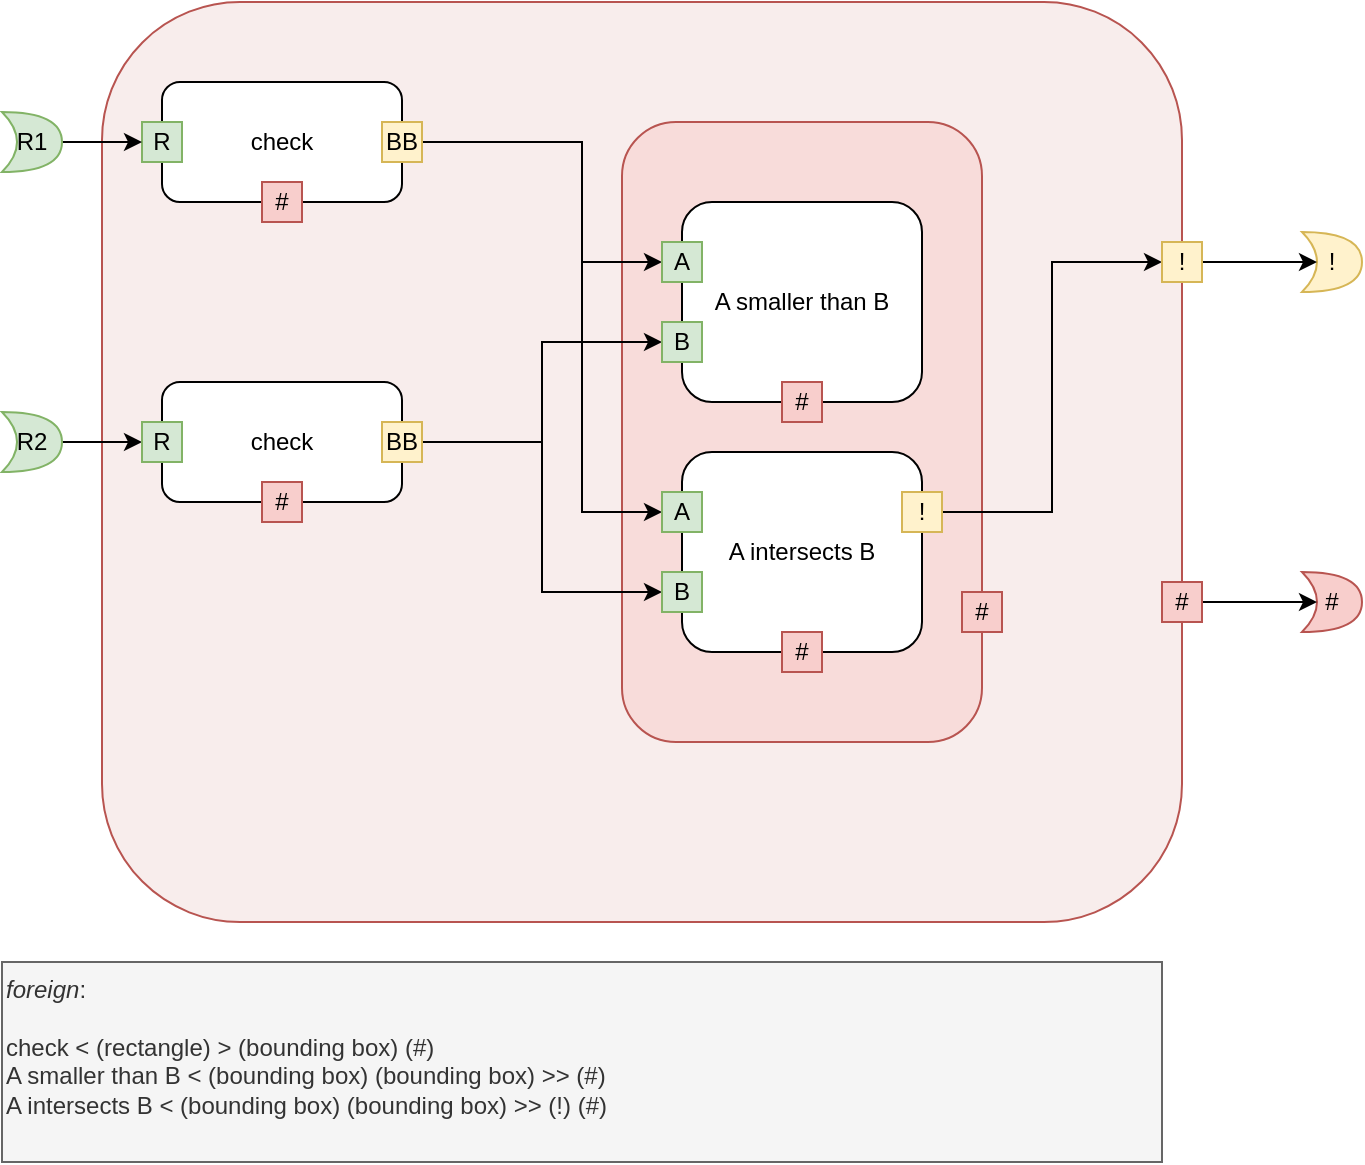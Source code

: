 <mxfile version="12.4.2" type="device" pages="15"><diagram id="kgArHGXtAmKx-EQkR4S1" name="main"><mxGraphModel dx="898" dy="642" grid="1" gridSize="10" guides="1" tooltips="1" connect="1" arrows="1" fold="1" page="1" pageScale="1" pageWidth="1100" pageHeight="850" math="0" shadow="0"><root><mxCell id="0"/><mxCell id="1" parent="0"/><mxCell id="fSXDWZd5Kny7WXD92R_m-27" value="" style="rounded=1;whiteSpace=wrap;html=1;fillColor=#F8EDEC;strokeColor=#b85450;" vertex="1" parent="1"><mxGeometry x="130" y="60" width="540" height="460" as="geometry"/></mxCell><mxCell id="fSXDWZd5Kny7WXD92R_m-24" value="" style="rounded=1;whiteSpace=wrap;html=1;fillColor=#F8DCDA;strokeColor=#b85450;" vertex="1" parent="1"><mxGeometry x="390" y="120" width="180" height="310" as="geometry"/></mxCell><mxCell id="3RkB0E0QnlRoGagIlyjd-2" value="check" style="rounded=1;whiteSpace=wrap;html=1;" vertex="1" parent="1"><mxGeometry x="160" y="100" width="120" height="60" as="geometry"/></mxCell><mxCell id="3RkB0E0QnlRoGagIlyjd-3" value="R" style="rounded=0;whiteSpace=wrap;html=1;fillColor=#d5e8d4;strokeColor=#82b366;" vertex="1" parent="1"><mxGeometry x="150" y="120" width="20" height="20" as="geometry"/></mxCell><mxCell id="fSXDWZd5Kny7WXD92R_m-22" style="edgeStyle=orthogonalEdgeStyle;rounded=0;orthogonalLoop=1;jettySize=auto;html=1;exitX=1;exitY=0.5;exitDx=0;exitDy=0;entryX=0;entryY=0.5;entryDx=0;entryDy=0;" edge="1" parent="1" source="3RkB0E0QnlRoGagIlyjd-4" target="fSXDWZd5Kny7WXD92R_m-8"><mxGeometry relative="1" as="geometry"><Array as="points"><mxPoint x="370" y="130"/><mxPoint x="370" y="190"/></Array></mxGeometry></mxCell><mxCell id="fSXDWZd5Kny7WXD92R_m-23" style="edgeStyle=orthogonalEdgeStyle;rounded=0;orthogonalLoop=1;jettySize=auto;html=1;entryX=0;entryY=0.5;entryDx=0;entryDy=0;" edge="1" parent="1" source="3RkB0E0QnlRoGagIlyjd-4" target="fSXDWZd5Kny7WXD92R_m-16"><mxGeometry relative="1" as="geometry"><Array as="points"><mxPoint x="370" y="130"/><mxPoint x="370" y="315"/></Array></mxGeometry></mxCell><mxCell id="3RkB0E0QnlRoGagIlyjd-4" value="BB" style="rounded=0;whiteSpace=wrap;html=1;fillColor=#fff2cc;strokeColor=#d6b656;" vertex="1" parent="1"><mxGeometry x="270" y="120" width="20" height="20" as="geometry"/></mxCell><mxCell id="3RkB0E0QnlRoGagIlyjd-9" value="#" style="rounded=0;whiteSpace=wrap;html=1;fillColor=#f8cecc;strokeColor=#b85450;" vertex="1" parent="1"><mxGeometry x="210" y="150" width="20" height="20" as="geometry"/></mxCell><mxCell id="3RkB0E0QnlRoGagIlyjd-16" style="edgeStyle=orthogonalEdgeStyle;rounded=0;orthogonalLoop=1;jettySize=auto;html=1;entryX=0;entryY=0.5;entryDx=0;entryDy=0;" edge="1" parent="1" source="3RkB0E0QnlRoGagIlyjd-14" target="3RkB0E0QnlRoGagIlyjd-3"><mxGeometry relative="1" as="geometry"/></mxCell><mxCell id="3RkB0E0QnlRoGagIlyjd-14" value="R1" style="shape=xor;whiteSpace=wrap;html=1;fillColor=#d5e8d4;strokeColor=#82b366;" vertex="1" parent="1"><mxGeometry x="80" y="115" width="30" height="30" as="geometry"/></mxCell><mxCell id="fSXDWZd5Kny7WXD92R_m-6" style="edgeStyle=orthogonalEdgeStyle;rounded=0;orthogonalLoop=1;jettySize=auto;html=1;exitX=1;exitY=0.5;exitDx=0;exitDy=0;exitPerimeter=0;entryX=0;entryY=0.5;entryDx=0;entryDy=0;" edge="1" parent="1" source="3RkB0E0QnlRoGagIlyjd-15" target="fSXDWZd5Kny7WXD92R_m-2"><mxGeometry relative="1" as="geometry"/></mxCell><mxCell id="3RkB0E0QnlRoGagIlyjd-15" value="R2" style="shape=xor;whiteSpace=wrap;html=1;fillColor=#d5e8d4;strokeColor=#82b366;" vertex="1" parent="1"><mxGeometry x="80" y="265" width="30" height="30" as="geometry"/></mxCell><mxCell id="3RkB0E0QnlRoGagIlyjd-17" value="!" style="shape=xor;whiteSpace=wrap;html=1;fillColor=#fff2cc;strokeColor=#d6b656;" vertex="1" parent="1"><mxGeometry x="730" y="175" width="30" height="30" as="geometry"/></mxCell><mxCell id="3RkB0E0QnlRoGagIlyjd-18" value="#" style="shape=xor;whiteSpace=wrap;html=1;fillColor=#f8cecc;strokeColor=#b85450;" vertex="1" parent="1"><mxGeometry x="730" y="345" width="30" height="30" as="geometry"/></mxCell><mxCell id="fSXDWZd5Kny7WXD92R_m-1" value="check" style="rounded=1;whiteSpace=wrap;html=1;" vertex="1" parent="1"><mxGeometry x="160" y="250" width="120" height="60" as="geometry"/></mxCell><mxCell id="fSXDWZd5Kny7WXD92R_m-2" value="R" style="rounded=0;whiteSpace=wrap;html=1;fillColor=#d5e8d4;strokeColor=#82b366;" vertex="1" parent="1"><mxGeometry x="150" y="270" width="20" height="20" as="geometry"/></mxCell><mxCell id="fSXDWZd5Kny7WXD92R_m-14" style="edgeStyle=orthogonalEdgeStyle;rounded=0;orthogonalLoop=1;jettySize=auto;html=1;exitX=1;exitY=0.5;exitDx=0;exitDy=0;entryX=0;entryY=0.5;entryDx=0;entryDy=0;" edge="1" parent="1" source="fSXDWZd5Kny7WXD92R_m-3" target="fSXDWZd5Kny7WXD92R_m-11"><mxGeometry relative="1" as="geometry"/></mxCell><mxCell id="fSXDWZd5Kny7WXD92R_m-20" style="edgeStyle=orthogonalEdgeStyle;rounded=0;orthogonalLoop=1;jettySize=auto;html=1;exitX=1;exitY=0.5;exitDx=0;exitDy=0;entryX=0;entryY=0.5;entryDx=0;entryDy=0;" edge="1" parent="1" source="fSXDWZd5Kny7WXD92R_m-3" target="fSXDWZd5Kny7WXD92R_m-19"><mxGeometry relative="1" as="geometry"/></mxCell><mxCell id="fSXDWZd5Kny7WXD92R_m-3" value="BB" style="rounded=0;whiteSpace=wrap;html=1;fillColor=#fff2cc;strokeColor=#d6b656;" vertex="1" parent="1"><mxGeometry x="270" y="270" width="20" height="20" as="geometry"/></mxCell><mxCell id="fSXDWZd5Kny7WXD92R_m-4" value="#" style="rounded=0;whiteSpace=wrap;html=1;fillColor=#f8cecc;strokeColor=#b85450;" vertex="1" parent="1"><mxGeometry x="210" y="300" width="20" height="20" as="geometry"/></mxCell><mxCell id="fSXDWZd5Kny7WXD92R_m-7" value="A smaller than B" style="rounded=1;whiteSpace=wrap;html=1;" vertex="1" parent="1"><mxGeometry x="420" y="160" width="120" height="100" as="geometry"/></mxCell><mxCell id="fSXDWZd5Kny7WXD92R_m-8" value="A" style="rounded=0;whiteSpace=wrap;html=1;fillColor=#d5e8d4;strokeColor=#82b366;" vertex="1" parent="1"><mxGeometry x="410" y="180" width="20" height="20" as="geometry"/></mxCell><mxCell id="fSXDWZd5Kny7WXD92R_m-10" value="#" style="rounded=0;whiteSpace=wrap;html=1;fillColor=#f8cecc;strokeColor=#b85450;" vertex="1" parent="1"><mxGeometry x="470" y="250" width="20" height="20" as="geometry"/></mxCell><mxCell id="fSXDWZd5Kny7WXD92R_m-11" value="B" style="rounded=0;whiteSpace=wrap;html=1;fillColor=#d5e8d4;strokeColor=#82b366;" vertex="1" parent="1"><mxGeometry x="410" y="220" width="20" height="20" as="geometry"/></mxCell><mxCell id="fSXDWZd5Kny7WXD92R_m-15" value="A intersects B" style="rounded=1;whiteSpace=wrap;html=1;" vertex="1" parent="1"><mxGeometry x="420" y="285" width="120" height="100" as="geometry"/></mxCell><mxCell id="fSXDWZd5Kny7WXD92R_m-16" value="A" style="rounded=0;whiteSpace=wrap;html=1;fillColor=#d5e8d4;strokeColor=#82b366;" vertex="1" parent="1"><mxGeometry x="410" y="305" width="20" height="20" as="geometry"/></mxCell><mxCell id="fSXDWZd5Kny7WXD92R_m-33" style="edgeStyle=orthogonalEdgeStyle;rounded=0;orthogonalLoop=1;jettySize=auto;html=1;exitX=1;exitY=0.5;exitDx=0;exitDy=0;entryX=0;entryY=0.5;entryDx=0;entryDy=0;" edge="1" parent="1" source="fSXDWZd5Kny7WXD92R_m-17" target="fSXDWZd5Kny7WXD92R_m-29"><mxGeometry relative="1" as="geometry"/></mxCell><mxCell id="fSXDWZd5Kny7WXD92R_m-17" value="!" style="rounded=0;whiteSpace=wrap;html=1;fillColor=#fff2cc;strokeColor=#d6b656;" vertex="1" parent="1"><mxGeometry x="530" y="305" width="20" height="20" as="geometry"/></mxCell><mxCell id="fSXDWZd5Kny7WXD92R_m-18" value="#" style="rounded=0;whiteSpace=wrap;html=1;fillColor=#f8cecc;strokeColor=#b85450;" vertex="1" parent="1"><mxGeometry x="470" y="375" width="20" height="20" as="geometry"/></mxCell><mxCell id="fSXDWZd5Kny7WXD92R_m-19" value="B" style="rounded=0;whiteSpace=wrap;html=1;fillColor=#d5e8d4;strokeColor=#82b366;" vertex="1" parent="1"><mxGeometry x="410" y="345" width="20" height="20" as="geometry"/></mxCell><mxCell id="fSXDWZd5Kny7WXD92R_m-30" style="edgeStyle=orthogonalEdgeStyle;rounded=0;orthogonalLoop=1;jettySize=auto;html=1;exitX=1;exitY=0.5;exitDx=0;exitDy=0;entryX=0.25;entryY=0.5;entryDx=0;entryDy=0;entryPerimeter=0;" edge="1" parent="1" source="fSXDWZd5Kny7WXD92R_m-28" target="3RkB0E0QnlRoGagIlyjd-18"><mxGeometry relative="1" as="geometry"/></mxCell><mxCell id="fSXDWZd5Kny7WXD92R_m-28" value="#" style="rounded=0;whiteSpace=wrap;html=1;fillColor=#f8cecc;strokeColor=#b85450;" vertex="1" parent="1"><mxGeometry x="660" y="350" width="20" height="20" as="geometry"/></mxCell><mxCell id="fSXDWZd5Kny7WXD92R_m-32" style="edgeStyle=orthogonalEdgeStyle;rounded=0;orthogonalLoop=1;jettySize=auto;html=1;exitX=1;exitY=0.5;exitDx=0;exitDy=0;entryX=0.25;entryY=0.5;entryDx=0;entryDy=0;entryPerimeter=0;" edge="1" parent="1" source="fSXDWZd5Kny7WXD92R_m-29" target="3RkB0E0QnlRoGagIlyjd-17"><mxGeometry relative="1" as="geometry"/></mxCell><mxCell id="fSXDWZd5Kny7WXD92R_m-29" value="!" style="rounded=0;whiteSpace=wrap;html=1;fillColor=#fff2cc;strokeColor=#d6b656;" vertex="1" parent="1"><mxGeometry x="660" y="180" width="20" height="20" as="geometry"/></mxCell><mxCell id="lPk_JhXgL7xGJLM6jFUY-1" value="&lt;i&gt;foreign&lt;/i&gt;:&lt;br&gt;&lt;br&gt;check &amp;lt; (rectangle) &amp;gt; (bounding box) (#)&lt;br&gt;A smaller than B &amp;lt; (bounding box) (bounding box) &amp;gt;&amp;gt; (#)&lt;br&gt;A intersects B &amp;lt; (bounding box) (bounding box) &amp;gt;&amp;gt; (!) (#)" style="rounded=0;whiteSpace=wrap;html=1;fillColor=#f5f5f5;strokeColor=#666666;fontColor=#333333;align=left;verticalAlign=top;" vertex="1" parent="1"><mxGeometry x="80" y="540" width="580" height="100" as="geometry"/></mxCell><mxCell id="yR2LBQd9Py3GKW6MVP1f-5" value="#" style="rounded=0;whiteSpace=wrap;html=1;fillColor=#f8cecc;strokeColor=#b85450;" vertex="1" parent="1"><mxGeometry x="560" y="355" width="20" height="20" as="geometry"/></mxCell></root></mxGraphModel></diagram><diagram id="3pi6KSDVop2b_xGhsW3B" name="1. check"><mxGraphModel dx="898" dy="642" grid="1" gridSize="10" guides="1" tooltips="1" connect="1" arrows="1" fold="1" page="1" pageScale="1" pageWidth="1100" pageHeight="850" math="0" shadow="0"><root><mxCell id="-RczmOabcxz86wxY7cgj-0"/><mxCell id="-RczmOabcxz86wxY7cgj-1" parent="-RczmOabcxz86wxY7cgj-0"/><mxCell id="nkueb-QMtvVD79TsfY_7-0" value="" style="rounded=1;whiteSpace=wrap;html=1;fillColor=#F8EDEC;" vertex="1" parent="-RczmOabcxz86wxY7cgj-1"><mxGeometry x="80" y="50" width="920" height="170" as="geometry"/></mxCell><mxCell id="-RczmOabcxz86wxY7cgj-2" value="is a rectangle" style="rounded=1;whiteSpace=wrap;html=1;" vertex="1" parent="-RczmOabcxz86wxY7cgj-1"><mxGeometry x="110" y="100" width="120" height="60" as="geometry"/></mxCell><mxCell id="-RczmOabcxz86wxY7cgj-3" value="R" style="rounded=0;whiteSpace=wrap;html=1;fillColor=#d5e8d4;strokeColor=#82b366;" vertex="1" parent="-RczmOabcxz86wxY7cgj-1"><mxGeometry x="100" y="120" width="20" height="20" as="geometry"/></mxCell><mxCell id="-RczmOabcxz86wxY7cgj-4" style="edgeStyle=orthogonalEdgeStyle;rounded=0;orthogonalLoop=1;jettySize=auto;html=1;entryX=0;entryY=0.5;entryDx=0;entryDy=0;" edge="1" parent="-RczmOabcxz86wxY7cgj-1" source="-RczmOabcxz86wxY7cgj-5" target="-RczmOabcxz86wxY7cgj-7"><mxGeometry relative="1" as="geometry"/></mxCell><mxCell id="-RczmOabcxz86wxY7cgj-5" value="R" style="rounded=0;whiteSpace=wrap;html=1;fillColor=#fff2cc;strokeColor=#d6b656;" vertex="1" parent="-RczmOabcxz86wxY7cgj-1"><mxGeometry x="220" y="120" width="20" height="20" as="geometry"/></mxCell><mxCell id="-RczmOabcxz86wxY7cgj-6" value="is not a point" style="rounded=1;whiteSpace=wrap;html=1;" vertex="1" parent="-RczmOabcxz86wxY7cgj-1"><mxGeometry x="300" y="100" width="120" height="60" as="geometry"/></mxCell><mxCell id="-RczmOabcxz86wxY7cgj-7" value="R" style="rounded=0;whiteSpace=wrap;html=1;fillColor=#d5e8d4;strokeColor=#82b366;" vertex="1" parent="-RczmOabcxz86wxY7cgj-1"><mxGeometry x="290" y="120" width="20" height="20" as="geometry"/></mxCell><mxCell id="-RczmOabcxz86wxY7cgj-8" style="edgeStyle=orthogonalEdgeStyle;rounded=0;orthogonalLoop=1;jettySize=auto;html=1;exitX=1;exitY=0.5;exitDx=0;exitDy=0;" edge="1" parent="-RczmOabcxz86wxY7cgj-1" source="-RczmOabcxz86wxY7cgj-9" target="-RczmOabcxz86wxY7cgj-13"><mxGeometry relative="1" as="geometry"/></mxCell><mxCell id="-RczmOabcxz86wxY7cgj-9" value="R" style="rounded=0;whiteSpace=wrap;html=1;fillColor=#fff2cc;strokeColor=#d6b656;" vertex="1" parent="-RczmOabcxz86wxY7cgj-1"><mxGeometry x="410" y="120" width="20" height="20" as="geometry"/></mxCell><mxCell id="-RczmOabcxz86wxY7cgj-10" value="#" style="rounded=0;whiteSpace=wrap;html=1;fillColor=#f8cecc;strokeColor=#b85450;" vertex="1" parent="-RczmOabcxz86wxY7cgj-1"><mxGeometry x="160" y="150" width="20" height="20" as="geometry"/></mxCell><mxCell id="-RczmOabcxz86wxY7cgj-11" value="#" style="rounded=0;whiteSpace=wrap;html=1;fillColor=#f8cecc;strokeColor=#b85450;" vertex="1" parent="-RczmOabcxz86wxY7cgj-1"><mxGeometry x="350" y="150" width="20" height="20" as="geometry"/></mxCell><mxCell id="-RczmOabcxz86wxY7cgj-12" value="bounding box" style="rounded=1;whiteSpace=wrap;html=1;" vertex="1" parent="-RczmOabcxz86wxY7cgj-1"><mxGeometry x="480" y="100" width="120" height="60" as="geometry"/></mxCell><mxCell id="-RczmOabcxz86wxY7cgj-13" value="R" style="rounded=0;whiteSpace=wrap;html=1;fillColor=#d5e8d4;strokeColor=#82b366;" vertex="1" parent="-RczmOabcxz86wxY7cgj-1"><mxGeometry x="470" y="120" width="20" height="20" as="geometry"/></mxCell><mxCell id="-RczmOabcxz86wxY7cgj-14" style="edgeStyle=orthogonalEdgeStyle;rounded=0;orthogonalLoop=1;jettySize=auto;html=1;exitX=1;exitY=0.5;exitDx=0;exitDy=0;entryX=0;entryY=0.5;entryDx=0;entryDy=0;" edge="1" parent="-RczmOabcxz86wxY7cgj-1" source="-RczmOabcxz86wxY7cgj-15" target="-RczmOabcxz86wxY7cgj-18"><mxGeometry relative="1" as="geometry"/></mxCell><mxCell id="-RczmOabcxz86wxY7cgj-15" value="BB" style="rounded=0;whiteSpace=wrap;html=1;fillColor=#fff2cc;strokeColor=#d6b656;" vertex="1" parent="-RczmOabcxz86wxY7cgj-1"><mxGeometry x="590" y="120" width="20" height="20" as="geometry"/></mxCell><mxCell id="-RczmOabcxz86wxY7cgj-16" value="#" style="rounded=0;whiteSpace=wrap;html=1;fillColor=#f8cecc;strokeColor=#b85450;" vertex="1" parent="-RczmOabcxz86wxY7cgj-1"><mxGeometry x="530" y="150" width="20" height="20" as="geometry"/></mxCell><mxCell id="-RczmOabcxz86wxY7cgj-17" value="only vertical and&lt;br&gt;horizontal lines" style="rounded=1;whiteSpace=wrap;html=1;" vertex="1" parent="-RczmOabcxz86wxY7cgj-1"><mxGeometry x="660" y="100" width="120" height="60" as="geometry"/></mxCell><mxCell id="-RczmOabcxz86wxY7cgj-18" value="bb" style="rounded=0;whiteSpace=wrap;html=1;fillColor=#d5e8d4;strokeColor=#82b366;" vertex="1" parent="-RczmOabcxz86wxY7cgj-1"><mxGeometry x="650" y="120" width="20" height="20" as="geometry"/></mxCell><mxCell id="-RczmOabcxz86wxY7cgj-19" style="edgeStyle=orthogonalEdgeStyle;rounded=0;orthogonalLoop=1;jettySize=auto;html=1;exitX=1;exitY=0.5;exitDx=0;exitDy=0;entryX=0;entryY=0.5;entryDx=0;entryDy=0;" edge="1" parent="-RczmOabcxz86wxY7cgj-1" source="-RczmOabcxz86wxY7cgj-20" target="-RczmOabcxz86wxY7cgj-23"><mxGeometry relative="1" as="geometry"/></mxCell><mxCell id="-RczmOabcxz86wxY7cgj-20" value="BB" style="rounded=0;whiteSpace=wrap;html=1;fillColor=#fff2cc;strokeColor=#d6b656;" vertex="1" parent="-RczmOabcxz86wxY7cgj-1"><mxGeometry x="770" y="120" width="20" height="20" as="geometry"/></mxCell><mxCell id="-RczmOabcxz86wxY7cgj-21" value="#" style="rounded=0;whiteSpace=wrap;html=1;fillColor=#f8cecc;strokeColor=#b85450;" vertex="1" parent="-RczmOabcxz86wxY7cgj-1"><mxGeometry x="710" y="150" width="20" height="20" as="geometry"/></mxCell><mxCell id="-RczmOabcxz86wxY7cgj-22" value="perfect rectangle" style="rounded=1;whiteSpace=wrap;html=1;" vertex="1" parent="-RczmOabcxz86wxY7cgj-1"><mxGeometry x="840" y="100" width="120" height="60" as="geometry"/></mxCell><mxCell id="-RczmOabcxz86wxY7cgj-23" value="bb" style="rounded=0;whiteSpace=wrap;html=1;fillColor=#d5e8d4;strokeColor=#82b366;" vertex="1" parent="-RczmOabcxz86wxY7cgj-1"><mxGeometry x="830" y="120" width="20" height="20" as="geometry"/></mxCell><mxCell id="9svH8oGSjHhgJEe5KwTj-2" style="edgeStyle=orthogonalEdgeStyle;rounded=0;orthogonalLoop=1;jettySize=auto;html=1;exitX=1;exitY=0.5;exitDx=0;exitDy=0;entryX=0.25;entryY=0.5;entryDx=0;entryDy=0;entryPerimeter=0;" edge="1" parent="-RczmOabcxz86wxY7cgj-1" source="-RczmOabcxz86wxY7cgj-24" target="9svH8oGSjHhgJEe5KwTj-0"><mxGeometry relative="1" as="geometry"/></mxCell><mxCell id="-RczmOabcxz86wxY7cgj-24" value="BB" style="rounded=0;whiteSpace=wrap;html=1;fillColor=#fff2cc;strokeColor=#d6b656;" vertex="1" parent="-RczmOabcxz86wxY7cgj-1"><mxGeometry x="950" y="120" width="20" height="20" as="geometry"/></mxCell><mxCell id="-RczmOabcxz86wxY7cgj-25" value="#" style="rounded=0;whiteSpace=wrap;html=1;fillColor=#f8cecc;strokeColor=#b85450;" vertex="1" parent="-RczmOabcxz86wxY7cgj-1"><mxGeometry x="890" y="150" width="20" height="20" as="geometry"/></mxCell><mxCell id="fy4JwVMTZuHDpHhXjWHM-1" style="edgeStyle=orthogonalEdgeStyle;rounded=0;orthogonalLoop=1;jettySize=auto;html=1;exitX=1;exitY=0.5;exitDx=0;exitDy=0;exitPerimeter=0;entryX=0;entryY=0.5;entryDx=0;entryDy=0;" edge="1" parent="-RczmOabcxz86wxY7cgj-1" source="fy4JwVMTZuHDpHhXjWHM-0" target="-RczmOabcxz86wxY7cgj-3"><mxGeometry relative="1" as="geometry"/></mxCell><mxCell id="fy4JwVMTZuHDpHhXjWHM-0" value="R1" style="shape=xor;whiteSpace=wrap;html=1;fillColor=#d5e8d4;strokeColor=#82b366;" vertex="1" parent="-RczmOabcxz86wxY7cgj-1"><mxGeometry x="20" y="115" width="30" height="30" as="geometry"/></mxCell><mxCell id="9svH8oGSjHhgJEe5KwTj-0" value="BB" style="shape=xor;whiteSpace=wrap;html=1;fillColor=#fff2cc;strokeColor=#d6b656;" vertex="1" parent="-RczmOabcxz86wxY7cgj-1"><mxGeometry x="990" y="115" width="30" height="30" as="geometry"/></mxCell><mxCell id="9svH8oGSjHhgJEe5KwTj-1" value="#" style="shape=xor;whiteSpace=wrap;html=1;fillColor=#f8cecc;strokeColor=#b85450;" vertex="1" parent="-RczmOabcxz86wxY7cgj-1"><mxGeometry x="990" y="160" width="30" height="30" as="geometry"/></mxCell><mxCell id="j7TcSYzxN3Xzq-9f6Kb5-0" value="&lt;i&gt;foreign&lt;/i&gt;:&lt;br&gt;&lt;br&gt;is a rectangle &amp;lt; (rectangle) &amp;gt; (rectangle) (#)&lt;br&gt;is not a point &amp;lt; (rectangle) &amp;gt; (rectangle) (#)&lt;br&gt;bounding box &amp;lt; (rectangle) &amp;gt; (bounding box) (#)&lt;br&gt;only vertical and horizontal lines &amp;lt; (bounding box) &amp;gt; (bounding box) (#)&lt;br&gt;perfect rectangle &amp;lt; (bounding box) &amp;gt; (bounding box) (#)&lt;br&gt;" style="rounded=0;whiteSpace=wrap;html=1;fillColor=#f5f5f5;strokeColor=#666666;fontColor=#333333;align=left;verticalAlign=top;" vertex="1" parent="-RczmOabcxz86wxY7cgj-1"><mxGeometry x="80" y="280" width="580" height="130" as="geometry"/></mxCell></root></mxGraphModel></diagram><diagram id="MOt74ny4IYBSVCBCF9Tc" name="2. A intersects B"><mxGraphModel dx="830" dy="535" grid="1" gridSize="10" guides="1" tooltips="1" connect="1" arrows="1" fold="1" page="1" pageScale="1" pageWidth="1100" pageHeight="850" math="0" shadow="0"><root><mxCell id="o23y6Ctmdc7A6bxVklQv-0"/><mxCell id="o23y6Ctmdc7A6bxVklQv-1" parent="o23y6Ctmdc7A6bxVklQv-0"/><mxCell id="o23y6Ctmdc7A6bxVklQv-2" value="Any" style="rounded=1;whiteSpace=wrap;html=1;fillColor=#f5f5f5;strokeColor=#666666;verticalAlign=top;fontColor=#333333;" vertex="1" parent="o23y6Ctmdc7A6bxVklQv-1"><mxGeometry x="100" y="115" width="360" height="325" as="geometry"/></mxCell><mxCell id="o23y6Ctmdc7A6bxVklQv-37" style="edgeStyle=orthogonalEdgeStyle;rounded=0;orthogonalLoop=1;jettySize=auto;html=1;entryX=0;entryY=0.5;entryDx=0;entryDy=0;" edge="1" parent="o23y6Ctmdc7A6bxVklQv-1" source="o23y6Ctmdc7A6bxVklQv-11" target="o23y6Ctmdc7A6bxVklQv-27"><mxGeometry relative="1" as="geometry"><Array as="points"><mxPoint x="130" y="185"/><mxPoint x="130" y="185"/></Array></mxGeometry></mxCell><mxCell id="jY82PLPEphu0SCrTBW-F-3" style="edgeStyle=orthogonalEdgeStyle;rounded=0;orthogonalLoop=1;jettySize=auto;html=1;entryX=0;entryY=0.5;entryDx=0;entryDy=0;" edge="1" parent="o23y6Ctmdc7A6bxVklQv-1" source="o23y6Ctmdc7A6bxVklQv-11" target="iG3h3PGIN5HyMHnJLgFu-1"><mxGeometry relative="1" as="geometry"><Array as="points"><mxPoint x="170" y="185"/><mxPoint x="170" y="320"/></Array></mxGeometry></mxCell><mxCell id="o23y6Ctmdc7A6bxVklQv-11" value="BB1" style="shape=xor;whiteSpace=wrap;html=1;fillColor=#d5e8d4;strokeColor=#82b366;" vertex="1" parent="o23y6Ctmdc7A6bxVklQv-1"><mxGeometry x="80" y="170" width="30" height="30" as="geometry"/></mxCell><mxCell id="o23y6Ctmdc7A6bxVklQv-38" style="edgeStyle=orthogonalEdgeStyle;rounded=0;orthogonalLoop=1;jettySize=auto;html=1;exitX=1;exitY=0.5;exitDx=0;exitDy=0;exitPerimeter=0;entryX=0;entryY=0.5;entryDx=0;entryDy=0;" edge="1" parent="o23y6Ctmdc7A6bxVklQv-1" source="o23y6Ctmdc7A6bxVklQv-13" target="o23y6Ctmdc7A6bxVklQv-31"><mxGeometry relative="1" as="geometry"/></mxCell><mxCell id="jY82PLPEphu0SCrTBW-F-0" style="edgeStyle=orthogonalEdgeStyle;rounded=0;orthogonalLoop=1;jettySize=auto;html=1;entryX=0;entryY=0.5;entryDx=0;entryDy=0;" edge="1" parent="o23y6Ctmdc7A6bxVklQv-1" source="o23y6Ctmdc7A6bxVklQv-13" target="iG3h3PGIN5HyMHnJLgFu-4"><mxGeometry relative="1" as="geometry"/></mxCell><mxCell id="o23y6Ctmdc7A6bxVklQv-13" value="BB2" style="shape=xor;whiteSpace=wrap;html=1;fillColor=#d5e8d4;strokeColor=#82b366;" vertex="1" parent="o23y6Ctmdc7A6bxVklQv-1"><mxGeometry x="80" y="265" width="30" height="30" as="geometry"/></mxCell><mxCell id="o23y6Ctmdc7A6bxVklQv-14" value="!" style="shape=xor;whiteSpace=wrap;html=1;fillColor=#fff2cc;strokeColor=#d6b656;" vertex="1" parent="o23y6Ctmdc7A6bxVklQv-1"><mxGeometry x="450" y="170" width="30" height="30" as="geometry"/></mxCell><mxCell id="o23y6Ctmdc7A6bxVklQv-15" value="#" style="shape=xor;whiteSpace=wrap;html=1;fillColor=#f8cecc;strokeColor=#b85450;" vertex="1" parent="o23y6Ctmdc7A6bxVklQv-1"><mxGeometry x="450" y="265" width="30" height="30" as="geometry"/></mxCell><mxCell id="o23y6Ctmdc7A6bxVklQv-26" value="intersects&lt;br&gt;vertically" style="rounded=1;whiteSpace=wrap;html=1;" vertex="1" parent="o23y6Ctmdc7A6bxVklQv-1"><mxGeometry x="220" y="160" width="120" height="100" as="geometry"/></mxCell><mxCell id="o23y6Ctmdc7A6bxVklQv-27" value="A" style="rounded=0;whiteSpace=wrap;html=1;fillColor=#d5e8d4;strokeColor=#82b366;" vertex="1" parent="o23y6Ctmdc7A6bxVklQv-1"><mxGeometry x="210" y="175" width="20" height="20" as="geometry"/></mxCell><mxCell id="o23y6Ctmdc7A6bxVklQv-29" value="!" style="rounded=0;whiteSpace=wrap;html=1;fillColor=#fff2cc;strokeColor=#d6b656;" vertex="1" parent="o23y6Ctmdc7A6bxVklQv-1"><mxGeometry x="330" y="175" width="20" height="20" as="geometry"/></mxCell><mxCell id="o23y6Ctmdc7A6bxVklQv-30" value="#" style="rounded=0;whiteSpace=wrap;html=1;fillColor=#f8cecc;strokeColor=#b85450;" vertex="1" parent="o23y6Ctmdc7A6bxVklQv-1"><mxGeometry x="270" y="245" width="20" height="20" as="geometry"/></mxCell><mxCell id="o23y6Ctmdc7A6bxVklQv-31" value="B" style="rounded=0;whiteSpace=wrap;html=1;fillColor=#d5e8d4;strokeColor=#82b366;" vertex="1" parent="o23y6Ctmdc7A6bxVklQv-1"><mxGeometry x="210" y="215" width="20" height="20" as="geometry"/></mxCell><mxCell id="iG3h3PGIN5HyMHnJLgFu-0" value="intersects&lt;br&gt;horizontally" style="rounded=1;whiteSpace=wrap;html=1;" vertex="1" parent="o23y6Ctmdc7A6bxVklQv-1"><mxGeometry x="220" y="295" width="120" height="100" as="geometry"/></mxCell><mxCell id="iG3h3PGIN5HyMHnJLgFu-1" value="A" style="rounded=0;whiteSpace=wrap;html=1;fillColor=#d5e8d4;strokeColor=#82b366;" vertex="1" parent="o23y6Ctmdc7A6bxVklQv-1"><mxGeometry x="210" y="310" width="20" height="20" as="geometry"/></mxCell><mxCell id="iG3h3PGIN5HyMHnJLgFu-2" value="!" style="rounded=0;whiteSpace=wrap;html=1;fillColor=#fff2cc;strokeColor=#d6b656;" vertex="1" parent="o23y6Ctmdc7A6bxVklQv-1"><mxGeometry x="330" y="310" width="20" height="20" as="geometry"/></mxCell><mxCell id="iG3h3PGIN5HyMHnJLgFu-3" value="#" style="rounded=0;whiteSpace=wrap;html=1;fillColor=#f8cecc;strokeColor=#b85450;" vertex="1" parent="o23y6Ctmdc7A6bxVklQv-1"><mxGeometry x="270" y="380" width="20" height="20" as="geometry"/></mxCell><mxCell id="iG3h3PGIN5HyMHnJLgFu-4" value="B" style="rounded=0;whiteSpace=wrap;html=1;fillColor=#d5e8d4;strokeColor=#82b366;" vertex="1" parent="o23y6Ctmdc7A6bxVklQv-1"><mxGeometry x="210" y="350" width="20" height="20" as="geometry"/></mxCell></root></mxGraphModel></diagram><diagram id="64pZ5iqxHk72NBfvJyt_" name="3. A smaller than B"><mxGraphModel dx="898" dy="642" grid="1" gridSize="10" guides="1" tooltips="1" connect="1" arrows="1" fold="1" page="1" pageScale="1" pageWidth="1100" pageHeight="850" math="0" shadow="0"><root><mxCell id="6d5z2Oh-4Q9WdNPdB0F_-0"/><mxCell id="6d5z2Oh-4Q9WdNPdB0F_-1" parent="6d5z2Oh-4Q9WdNPdB0F_-0"/><mxCell id="iQkiyKhO7W2biCYQCM-P-0" value="" style="rounded=1;whiteSpace=wrap;html=1;fillColor=#F8DCDA;strokeColor=#b85450;" vertex="1" parent="6d5z2Oh-4Q9WdNPdB0F_-1"><mxGeometry x="140" y="140" width="390" height="220" as="geometry"/></mxCell><mxCell id="6d5z2Oh-4Q9WdNPdB0F_-2" value="&amp;lt;" style="rounded=1;whiteSpace=wrap;html=1;" vertex="1" parent="6d5z2Oh-4Q9WdNPdB0F_-1"><mxGeometry x="360" y="200" width="120" height="100" as="geometry"/></mxCell><mxCell id="6d5z2Oh-4Q9WdNPdB0F_-3" value="A" style="rounded=0;whiteSpace=wrap;html=1;fillColor=#d5e8d4;strokeColor=#82b366;" vertex="1" parent="6d5z2Oh-4Q9WdNPdB0F_-1"><mxGeometry x="350" y="220" width="20" height="20" as="geometry"/></mxCell><mxCell id="6d5z2Oh-4Q9WdNPdB0F_-4" value="#" style="rounded=0;whiteSpace=wrap;html=1;fillColor=#f8cecc;strokeColor=#b85450;" vertex="1" parent="6d5z2Oh-4Q9WdNPdB0F_-1"><mxGeometry x="410" y="290" width="20" height="20" as="geometry"/></mxCell><mxCell id="6d5z2Oh-4Q9WdNPdB0F_-5" value="B" style="rounded=0;whiteSpace=wrap;html=1;fillColor=#d5e8d4;strokeColor=#82b366;" vertex="1" parent="6d5z2Oh-4Q9WdNPdB0F_-1"><mxGeometry x="350" y="260" width="20" height="20" as="geometry"/></mxCell><mxCell id="iQkiyKhO7W2biCYQCM-P-4" style="edgeStyle=orthogonalEdgeStyle;rounded=0;orthogonalLoop=1;jettySize=auto;html=1;entryX=0.25;entryY=0.5;entryDx=0;entryDy=0;entryPerimeter=0;" edge="1" parent="6d5z2Oh-4Q9WdNPdB0F_-1" source="6d5z2Oh-4Q9WdNPdB0F_-6" target="iQkiyKhO7W2biCYQCM-P-2"><mxGeometry relative="1" as="geometry"/></mxCell><mxCell id="6d5z2Oh-4Q9WdNPdB0F_-6" value="!" style="rounded=0;whiteSpace=wrap;html=1;fillColor=#fff2cc;strokeColor=#d6b656;" vertex="1" parent="6d5z2Oh-4Q9WdNPdB0F_-1"><mxGeometry x="470" y="220" width="20" height="20" as="geometry"/></mxCell><mxCell id="c7uRz3F1PJN07OM9DZkU-5" style="edgeStyle=orthogonalEdgeStyle;rounded=0;orthogonalLoop=1;jettySize=auto;html=1;exitX=1;exitY=0.5;exitDx=0;exitDy=0;exitPerimeter=0;" edge="1" parent="6d5z2Oh-4Q9WdNPdB0F_-1" source="RdSefJouI4LQqGvqD5Qs-0" target="c7uRz3F1PJN07OM9DZkU-1"><mxGeometry relative="1" as="geometry"/></mxCell><mxCell id="RdSefJouI4LQqGvqD5Qs-0" value="A" style="shape=xor;whiteSpace=wrap;html=1;fillColor=#d5e8d4;strokeColor=#82b366;" vertex="1" parent="6d5z2Oh-4Q9WdNPdB0F_-1"><mxGeometry x="80" y="185" width="30" height="30" as="geometry"/></mxCell><mxCell id="c7uRz3F1PJN07OM9DZkU-0" value="area" style="rounded=1;whiteSpace=wrap;html=1;" vertex="1" parent="6d5z2Oh-4Q9WdNPdB0F_-1"><mxGeometry x="170" y="170" width="120" height="60" as="geometry"/></mxCell><mxCell id="c7uRz3F1PJN07OM9DZkU-1" value="bb" style="rounded=0;whiteSpace=wrap;html=1;fillColor=#d5e8d4;strokeColor=#82b366;" vertex="1" parent="6d5z2Oh-4Q9WdNPdB0F_-1"><mxGeometry x="160" y="190" width="20" height="20" as="geometry"/></mxCell><mxCell id="c7uRz3F1PJN07OM9DZkU-12" style="edgeStyle=orthogonalEdgeStyle;rounded=0;orthogonalLoop=1;jettySize=auto;html=1;exitX=1;exitY=0.5;exitDx=0;exitDy=0;entryX=0;entryY=0.5;entryDx=0;entryDy=0;" edge="1" parent="6d5z2Oh-4Q9WdNPdB0F_-1" source="c7uRz3F1PJN07OM9DZkU-2" target="6d5z2Oh-4Q9WdNPdB0F_-3"><mxGeometry relative="1" as="geometry"/></mxCell><mxCell id="c7uRz3F1PJN07OM9DZkU-2" value="N" style="rounded=0;whiteSpace=wrap;html=1;fillColor=#fff2cc;strokeColor=#d6b656;" vertex="1" parent="6d5z2Oh-4Q9WdNPdB0F_-1"><mxGeometry x="280" y="190" width="20" height="20" as="geometry"/></mxCell><mxCell id="c7uRz3F1PJN07OM9DZkU-3" value="#" style="rounded=0;whiteSpace=wrap;html=1;fillColor=#f8cecc;strokeColor=#b85450;" vertex="1" parent="6d5z2Oh-4Q9WdNPdB0F_-1"><mxGeometry x="220" y="220" width="20" height="20" as="geometry"/></mxCell><mxCell id="c7uRz3F1PJN07OM9DZkU-6" style="edgeStyle=orthogonalEdgeStyle;rounded=0;orthogonalLoop=1;jettySize=auto;html=1;exitX=1;exitY=0.5;exitDx=0;exitDy=0;exitPerimeter=0;" edge="1" parent="6d5z2Oh-4Q9WdNPdB0F_-1" source="c7uRz3F1PJN07OM9DZkU-7" target="c7uRz3F1PJN07OM9DZkU-9"><mxGeometry relative="1" as="geometry"/></mxCell><mxCell id="c7uRz3F1PJN07OM9DZkU-7" value="B" style="shape=xor;whiteSpace=wrap;html=1;fillColor=#d5e8d4;strokeColor=#82b366;" vertex="1" parent="6d5z2Oh-4Q9WdNPdB0F_-1"><mxGeometry x="80" y="285" width="30" height="30" as="geometry"/></mxCell><mxCell id="c7uRz3F1PJN07OM9DZkU-8" value="area" style="rounded=1;whiteSpace=wrap;html=1;" vertex="1" parent="6d5z2Oh-4Q9WdNPdB0F_-1"><mxGeometry x="170" y="270" width="120" height="60" as="geometry"/></mxCell><mxCell id="c7uRz3F1PJN07OM9DZkU-9" value="bb" style="rounded=0;whiteSpace=wrap;html=1;fillColor=#d5e8d4;strokeColor=#82b366;" vertex="1" parent="6d5z2Oh-4Q9WdNPdB0F_-1"><mxGeometry x="160" y="290" width="20" height="20" as="geometry"/></mxCell><mxCell id="c7uRz3F1PJN07OM9DZkU-13" style="edgeStyle=orthogonalEdgeStyle;rounded=0;orthogonalLoop=1;jettySize=auto;html=1;exitX=1;exitY=0.5;exitDx=0;exitDy=0;entryX=0;entryY=0.5;entryDx=0;entryDy=0;" edge="1" parent="6d5z2Oh-4Q9WdNPdB0F_-1" source="c7uRz3F1PJN07OM9DZkU-10" target="6d5z2Oh-4Q9WdNPdB0F_-5"><mxGeometry relative="1" as="geometry"/></mxCell><mxCell id="c7uRz3F1PJN07OM9DZkU-10" value="N" style="rounded=0;whiteSpace=wrap;html=1;fillColor=#fff2cc;strokeColor=#d6b656;" vertex="1" parent="6d5z2Oh-4Q9WdNPdB0F_-1"><mxGeometry x="280" y="290" width="20" height="20" as="geometry"/></mxCell><mxCell id="c7uRz3F1PJN07OM9DZkU-11" value="#" style="rounded=0;whiteSpace=wrap;html=1;fillColor=#f8cecc;strokeColor=#b85450;" vertex="1" parent="6d5z2Oh-4Q9WdNPdB0F_-1"><mxGeometry x="220" y="320" width="20" height="20" as="geometry"/></mxCell><mxCell id="iQkiyKhO7W2biCYQCM-P-2" value="!" style="shape=xor;whiteSpace=wrap;html=1;fillColor=#fff2cc;strokeColor=#d6b656;" vertex="1" parent="6d5z2Oh-4Q9WdNPdB0F_-1"><mxGeometry x="520" y="215" width="30" height="30" as="geometry"/></mxCell><mxCell id="iQkiyKhO7W2biCYQCM-P-6" value="#" style="rounded=0;whiteSpace=wrap;html=1;fillColor=#f8cecc;strokeColor=#b85450;" vertex="1" parent="6d5z2Oh-4Q9WdNPdB0F_-1"><mxGeometry x="520" y="310" width="20" height="20" as="geometry"/></mxCell><mxCell id="SzByT52WID8PKvI6Ss_r-0" value="&lt;i&gt;foreign&lt;/i&gt;:&lt;br&gt;&lt;br&gt;" style="rounded=0;whiteSpace=wrap;html=1;fillColor=#f5f5f5;strokeColor=#666666;fontColor=#333333;align=left;verticalAlign=top;" vertex="1" parent="6d5z2Oh-4Q9WdNPdB0F_-1"><mxGeometry x="160" y="400" width="340" height="120" as="geometry"/></mxCell></root></mxGraphModel></diagram><diagram name="2.1 intersects vertically" id="i4UZB3a3yldEFQFolnlF"><mxGraphModel dx="996" dy="-208" grid="1" gridSize="10" guides="1" tooltips="1" connect="1" arrows="1" fold="1" page="1" pageScale="1" pageWidth="1100" pageHeight="850" math="0" shadow="0"><root><mxCell id="Zbu4i0-BtRwMQPIUhTgc-0"/><mxCell id="Zbu4i0-BtRwMQPIUhTgc-1" parent="Zbu4i0-BtRwMQPIUhTgc-0"/><mxCell id="Zbu4i0-BtRwMQPIUhTgc-3" value="Any" style="rounded=1;whiteSpace=wrap;html=1;fillColor=#f5f5f5;strokeColor=#666666;verticalAlign=top;fontColor=#333333;" vertex="1" parent="Zbu4i0-BtRwMQPIUhTgc-1"><mxGeometry x="305" y="880" width="360" height="790" as="geometry"/></mxCell><mxCell id="Zbu4i0-BtRwMQPIUhTgc-8" value="fig h" style="rounded=1;whiteSpace=wrap;html=1;verticalAlign=bottom;" vertex="1" parent="Zbu4i0-BtRwMQPIUhTgc-1"><mxGeometry x="395" y="1480" width="180" height="140" as="geometry"/></mxCell><mxCell id="Zbu4i0-BtRwMQPIUhTgc-9" value="fig g" style="rounded=1;whiteSpace=wrap;html=1;verticalAlign=bottom;" vertex="1" parent="Zbu4i0-BtRwMQPIUhTgc-1"><mxGeometry x="395" y="1320" width="180" height="140" as="geometry"/></mxCell><mxCell id="Zbu4i0-BtRwMQPIUhTgc-10" value="fig f" style="rounded=1;whiteSpace=wrap;html=1;verticalAlign=bottom;" vertex="1" parent="Zbu4i0-BtRwMQPIUhTgc-1"><mxGeometry x="395" y="1130" width="180" height="140" as="geometry"/></mxCell><mxCell id="Zbu4i0-BtRwMQPIUhTgc-11" value="fig e" style="rounded=1;whiteSpace=wrap;html=1;verticalAlign=bottom;" vertex="1" parent="Zbu4i0-BtRwMQPIUhTgc-1"><mxGeometry x="395" y="935" width="180" height="140" as="geometry"/></mxCell><mxCell id="Zbu4i0-BtRwMQPIUhTgc-46" value="" style="endArrow=none;html=1;strokeColor=#FF0000;strokeWidth=2;" edge="1" parent="Zbu4i0-BtRwMQPIUhTgc-1"><mxGeometry width="50" height="50" relative="1" as="geometry"><mxPoint x="425" y="965" as="sourcePoint"/><mxPoint x="545" y="965" as="targetPoint"/></mxGeometry></mxCell><mxCell id="Zbu4i0-BtRwMQPIUhTgc-47" value="" style="endArrow=none;html=1;" edge="1" parent="Zbu4i0-BtRwMQPIUhTgc-1"><mxGeometry width="50" height="50" relative="1" as="geometry"><mxPoint x="425" y="1045" as="sourcePoint"/><mxPoint x="545" y="1045" as="targetPoint"/></mxGeometry></mxCell><mxCell id="Zbu4i0-BtRwMQPIUhTgc-48" value="" style="endArrow=none;html=1;" edge="1" parent="Zbu4i0-BtRwMQPIUhTgc-1"><mxGeometry width="50" height="50" relative="1" as="geometry"><mxPoint x="425" y="965" as="sourcePoint"/><mxPoint x="425" y="1045" as="targetPoint"/></mxGeometry></mxCell><mxCell id="Zbu4i0-BtRwMQPIUhTgc-49" value="" style="endArrow=none;html=1;" edge="1" parent="Zbu4i0-BtRwMQPIUhTgc-1"><mxGeometry width="50" height="50" relative="1" as="geometry"><mxPoint x="545" y="965" as="sourcePoint"/><mxPoint x="545" y="1045" as="targetPoint"/></mxGeometry></mxCell><mxCell id="Zbu4i0-BtRwMQPIUhTgc-50" value="" style="endArrow=none;html=1;strokeColor=#000000;" edge="1" parent="Zbu4i0-BtRwMQPIUhTgc-1"><mxGeometry width="50" height="50" relative="1" as="geometry"><mxPoint x="474.8" y="955" as="sourcePoint"/><mxPoint x="494.8" y="955.5" as="targetPoint"/></mxGeometry></mxCell><mxCell id="Zbu4i0-BtRwMQPIUhTgc-51" value="" style="endArrow=none;html=1;strokeColor=#000000;" edge="1" parent="Zbu4i0-BtRwMQPIUhTgc-1"><mxGeometry width="50" height="50" relative="1" as="geometry"><mxPoint x="474.8" y="975" as="sourcePoint"/><mxPoint x="494.8" y="975" as="targetPoint"/></mxGeometry></mxCell><mxCell id="Zbu4i0-BtRwMQPIUhTgc-52" value="" style="endArrow=none;html=1;strokeColor=#FF0000;strokeWidth=2;" edge="1" parent="Zbu4i0-BtRwMQPIUhTgc-1"><mxGeometry width="50" height="50" relative="1" as="geometry"><mxPoint x="474.8" y="955" as="sourcePoint"/><mxPoint x="474.8" y="975" as="targetPoint"/></mxGeometry></mxCell><mxCell id="Zbu4i0-BtRwMQPIUhTgc-53" value="" style="endArrow=none;html=1;strokeColor=#000000;" edge="1" parent="Zbu4i0-BtRwMQPIUhTgc-1"><mxGeometry width="50" height="50" relative="1" as="geometry"><mxPoint x="494.8" y="955" as="sourcePoint"/><mxPoint x="494.8" y="975" as="targetPoint"/></mxGeometry></mxCell><mxCell id="Zbu4i0-BtRwMQPIUhTgc-54" value="" style="endArrow=none;html=1;strokeColor=#FF0000;strokeWidth=2;" edge="1" parent="Zbu4i0-BtRwMQPIUhTgc-1"><mxGeometry width="50" height="50" relative="1" as="geometry"><mxPoint x="423.57" y="1158.57" as="sourcePoint"/><mxPoint x="543.57" y="1158.57" as="targetPoint"/></mxGeometry></mxCell><mxCell id="Zbu4i0-BtRwMQPIUhTgc-55" value="" style="endArrow=none;html=1;" edge="1" parent="Zbu4i0-BtRwMQPIUhTgc-1"><mxGeometry width="50" height="50" relative="1" as="geometry"><mxPoint x="423.57" y="1238.57" as="sourcePoint"/><mxPoint x="543.57" y="1238.57" as="targetPoint"/></mxGeometry></mxCell><mxCell id="Zbu4i0-BtRwMQPIUhTgc-56" value="" style="endArrow=none;html=1;" edge="1" parent="Zbu4i0-BtRwMQPIUhTgc-1"><mxGeometry width="50" height="50" relative="1" as="geometry"><mxPoint x="423.57" y="1158.57" as="sourcePoint"/><mxPoint x="423.57" y="1238.57" as="targetPoint"/></mxGeometry></mxCell><mxCell id="Zbu4i0-BtRwMQPIUhTgc-57" value="" style="endArrow=none;html=1;" edge="1" parent="Zbu4i0-BtRwMQPIUhTgc-1"><mxGeometry width="50" height="50" relative="1" as="geometry"><mxPoint x="543.57" y="1158.57" as="sourcePoint"/><mxPoint x="543.57" y="1238.57" as="targetPoint"/></mxGeometry></mxCell><mxCell id="Zbu4i0-BtRwMQPIUhTgc-58" value="" style="endArrow=none;html=1;strokeColor=#000000;" edge="1" parent="Zbu4i0-BtRwMQPIUhTgc-1"><mxGeometry width="50" height="50" relative="1" as="geometry"><mxPoint x="473.37" y="1148.57" as="sourcePoint"/><mxPoint x="493.37" y="1149.07" as="targetPoint"/></mxGeometry></mxCell><mxCell id="Zbu4i0-BtRwMQPIUhTgc-59" value="" style="endArrow=none;html=1;strokeColor=#000000;" edge="1" parent="Zbu4i0-BtRwMQPIUhTgc-1"><mxGeometry width="50" height="50" relative="1" as="geometry"><mxPoint x="473.37" y="1168.57" as="sourcePoint"/><mxPoint x="493.37" y="1168.57" as="targetPoint"/></mxGeometry></mxCell><mxCell id="Zbu4i0-BtRwMQPIUhTgc-60" value="" style="endArrow=none;html=1;strokeColor=#000000;" edge="1" parent="Zbu4i0-BtRwMQPIUhTgc-1"><mxGeometry width="50" height="50" relative="1" as="geometry"><mxPoint x="473.37" y="1148.57" as="sourcePoint"/><mxPoint x="473.37" y="1168.57" as="targetPoint"/></mxGeometry></mxCell><mxCell id="Zbu4i0-BtRwMQPIUhTgc-61" value="" style="endArrow=none;html=1;strokeColor=#FF0000;strokeWidth=2;" edge="1" parent="Zbu4i0-BtRwMQPIUhTgc-1"><mxGeometry width="50" height="50" relative="1" as="geometry"><mxPoint x="493.37" y="1148.57" as="sourcePoint"/><mxPoint x="493.37" y="1168.57" as="targetPoint"/></mxGeometry></mxCell><mxCell id="Zbu4i0-BtRwMQPIUhTgc-62" value="" style="endArrow=none;html=1;strokeColor=#000000;" edge="1" parent="Zbu4i0-BtRwMQPIUhTgc-1"><mxGeometry width="50" height="50" relative="1" as="geometry"><mxPoint x="423.82" y="1349.45" as="sourcePoint"/><mxPoint x="543.82" y="1349.45" as="targetPoint"/></mxGeometry></mxCell><mxCell id="Zbu4i0-BtRwMQPIUhTgc-63" value="" style="endArrow=none;html=1;strokeColor=#FF0000;strokeWidth=2;" edge="1" parent="Zbu4i0-BtRwMQPIUhTgc-1"><mxGeometry width="50" height="50" relative="1" as="geometry"><mxPoint x="423.82" y="1429.45" as="sourcePoint"/><mxPoint x="543.82" y="1429.45" as="targetPoint"/></mxGeometry></mxCell><mxCell id="Zbu4i0-BtRwMQPIUhTgc-64" value="" style="endArrow=none;html=1;" edge="1" parent="Zbu4i0-BtRwMQPIUhTgc-1"><mxGeometry width="50" height="50" relative="1" as="geometry"><mxPoint x="423.82" y="1349.45" as="sourcePoint"/><mxPoint x="423.82" y="1429.45" as="targetPoint"/></mxGeometry></mxCell><mxCell id="Zbu4i0-BtRwMQPIUhTgc-65" value="" style="endArrow=none;html=1;" edge="1" parent="Zbu4i0-BtRwMQPIUhTgc-1"><mxGeometry width="50" height="50" relative="1" as="geometry"><mxPoint x="543.82" y="1349.45" as="sourcePoint"/><mxPoint x="543.82" y="1429.45" as="targetPoint"/></mxGeometry></mxCell><mxCell id="Zbu4i0-BtRwMQPIUhTgc-66" value="" style="endArrow=none;html=1;strokeColor=#000000;" edge="1" parent="Zbu4i0-BtRwMQPIUhTgc-1"><mxGeometry width="50" height="50" relative="1" as="geometry"><mxPoint x="474.62" y="1419.45" as="sourcePoint"/><mxPoint x="494.62" y="1419.95" as="targetPoint"/></mxGeometry></mxCell><mxCell id="Zbu4i0-BtRwMQPIUhTgc-67" value="" style="endArrow=none;html=1;strokeColor=#FF0000;strokeWidth=2;" edge="1" parent="Zbu4i0-BtRwMQPIUhTgc-1"><mxGeometry width="50" height="50" relative="1" as="geometry"><mxPoint x="474.62" y="1419.45" as="sourcePoint"/><mxPoint x="474.62" y="1439.45" as="targetPoint"/></mxGeometry></mxCell><mxCell id="Zbu4i0-BtRwMQPIUhTgc-68" value="" style="endArrow=none;html=1;strokeColor=#000000;" edge="1" parent="Zbu4i0-BtRwMQPIUhTgc-1"><mxGeometry width="50" height="50" relative="1" as="geometry"><mxPoint x="494.62" y="1419.45" as="sourcePoint"/><mxPoint x="494.62" y="1439.45" as="targetPoint"/></mxGeometry></mxCell><mxCell id="Zbu4i0-BtRwMQPIUhTgc-69" value="" style="endArrow=none;html=1;strokeColor=#000000;" edge="1" parent="Zbu4i0-BtRwMQPIUhTgc-1"><mxGeometry width="50" height="50" relative="1" as="geometry"><mxPoint x="423.57" y="1507.94" as="sourcePoint"/><mxPoint x="543.57" y="1507.94" as="targetPoint"/></mxGeometry></mxCell><mxCell id="Zbu4i0-BtRwMQPIUhTgc-70" value="" style="endArrow=none;html=1;strokeColor=#FF0000;strokeWidth=2;" edge="1" parent="Zbu4i0-BtRwMQPIUhTgc-1"><mxGeometry width="50" height="50" relative="1" as="geometry"><mxPoint x="423.57" y="1587.94" as="sourcePoint"/><mxPoint x="543.57" y="1587.94" as="targetPoint"/></mxGeometry></mxCell><mxCell id="Zbu4i0-BtRwMQPIUhTgc-71" value="" style="endArrow=none;html=1;" edge="1" parent="Zbu4i0-BtRwMQPIUhTgc-1"><mxGeometry width="50" height="50" relative="1" as="geometry"><mxPoint x="423.57" y="1507.94" as="sourcePoint"/><mxPoint x="423.57" y="1587.94" as="targetPoint"/></mxGeometry></mxCell><mxCell id="Zbu4i0-BtRwMQPIUhTgc-72" value="" style="endArrow=none;html=1;" edge="1" parent="Zbu4i0-BtRwMQPIUhTgc-1"><mxGeometry width="50" height="50" relative="1" as="geometry"><mxPoint x="543.57" y="1507.94" as="sourcePoint"/><mxPoint x="543.57" y="1587.94" as="targetPoint"/></mxGeometry></mxCell><mxCell id="Zbu4i0-BtRwMQPIUhTgc-73" value="" style="endArrow=none;html=1;strokeColor=#000000;" edge="1" parent="Zbu4i0-BtRwMQPIUhTgc-1"><mxGeometry width="50" height="50" relative="1" as="geometry"><mxPoint x="474.37" y="1577.94" as="sourcePoint"/><mxPoint x="494.37" y="1578.44" as="targetPoint"/></mxGeometry></mxCell><mxCell id="Zbu4i0-BtRwMQPIUhTgc-74" value="" style="endArrow=none;html=1;strokeColor=#000000;" edge="1" parent="Zbu4i0-BtRwMQPIUhTgc-1"><mxGeometry width="50" height="50" relative="1" as="geometry"><mxPoint x="474.37" y="1597.94" as="sourcePoint"/><mxPoint x="494.37" y="1597.94" as="targetPoint"/></mxGeometry></mxCell><mxCell id="Zbu4i0-BtRwMQPIUhTgc-75" value="" style="endArrow=none;html=1;strokeColor=#000000;" edge="1" parent="Zbu4i0-BtRwMQPIUhTgc-1"><mxGeometry width="50" height="50" relative="1" as="geometry"><mxPoint x="474.37" y="1577.94" as="sourcePoint"/><mxPoint x="474.37" y="1597.94" as="targetPoint"/></mxGeometry></mxCell><mxCell id="Zbu4i0-BtRwMQPIUhTgc-76" value="" style="endArrow=none;html=1;strokeColor=#FF0000;strokeWidth=2;" edge="1" parent="Zbu4i0-BtRwMQPIUhTgc-1"><mxGeometry width="50" height="50" relative="1" as="geometry"><mxPoint x="494.37" y="1577.94" as="sourcePoint"/><mxPoint x="494.37" y="1597.94" as="targetPoint"/></mxGeometry></mxCell><mxCell id="Zbu4i0-BtRwMQPIUhTgc-109" value="A" style="rounded=0;whiteSpace=wrap;html=1;fillColor=#d5e8d4;strokeColor=#82b366;" vertex="1" parent="Zbu4i0-BtRwMQPIUhTgc-1"><mxGeometry x="385" y="970" width="20" height="20" as="geometry"/></mxCell><mxCell id="Zbu4i0-BtRwMQPIUhTgc-110" value="!" style="rounded=0;whiteSpace=wrap;html=1;fillColor=#fff2cc;strokeColor=#d6b656;" vertex="1" parent="Zbu4i0-BtRwMQPIUhTgc-1"><mxGeometry x="565" y="950" width="20" height="20" as="geometry"/></mxCell><mxCell id="Zbu4i0-BtRwMQPIUhTgc-111" value="#" style="rounded=0;whiteSpace=wrap;html=1;fillColor=#f8cecc;strokeColor=#b85450;" vertex="1" parent="Zbu4i0-BtRwMQPIUhTgc-1"><mxGeometry x="525" y="1065" width="20" height="20" as="geometry"/></mxCell><mxCell id="Zbu4i0-BtRwMQPIUhTgc-112" value="B" style="rounded=0;whiteSpace=wrap;html=1;fillColor=#d5e8d4;strokeColor=#82b366;" vertex="1" parent="Zbu4i0-BtRwMQPIUhTgc-1"><mxGeometry x="385" y="1010" width="20" height="20" as="geometry"/></mxCell><mxCell id="Zbu4i0-BtRwMQPIUhTgc-113" value="A" style="rounded=0;whiteSpace=wrap;html=1;fillColor=#d5e8d4;strokeColor=#82b366;" vertex="1" parent="Zbu4i0-BtRwMQPIUhTgc-1"><mxGeometry x="385" y="1165" width="20" height="20" as="geometry"/></mxCell><mxCell id="Zbu4i0-BtRwMQPIUhTgc-114" value="!" style="rounded=0;whiteSpace=wrap;html=1;fillColor=#fff2cc;strokeColor=#d6b656;" vertex="1" parent="Zbu4i0-BtRwMQPIUhTgc-1"><mxGeometry x="565" y="1145" width="20" height="20" as="geometry"/></mxCell><mxCell id="Zbu4i0-BtRwMQPIUhTgc-115" value="#" style="rounded=0;whiteSpace=wrap;html=1;fillColor=#f8cecc;strokeColor=#b85450;" vertex="1" parent="Zbu4i0-BtRwMQPIUhTgc-1"><mxGeometry x="525" y="1260" width="20" height="20" as="geometry"/></mxCell><mxCell id="Zbu4i0-BtRwMQPIUhTgc-116" value="B" style="rounded=0;whiteSpace=wrap;html=1;fillColor=#d5e8d4;strokeColor=#82b366;" vertex="1" parent="Zbu4i0-BtRwMQPIUhTgc-1"><mxGeometry x="385" y="1205" width="20" height="20" as="geometry"/></mxCell><mxCell id="Zbu4i0-BtRwMQPIUhTgc-117" value="A" style="rounded=0;whiteSpace=wrap;html=1;fillColor=#d5e8d4;strokeColor=#82b366;" vertex="1" parent="Zbu4i0-BtRwMQPIUhTgc-1"><mxGeometry x="385" y="1355" width="20" height="20" as="geometry"/></mxCell><mxCell id="Zbu4i0-BtRwMQPIUhTgc-118" value="!" style="rounded=0;whiteSpace=wrap;html=1;fillColor=#fff2cc;strokeColor=#d6b656;" vertex="1" parent="Zbu4i0-BtRwMQPIUhTgc-1"><mxGeometry x="565" y="1335" width="20" height="20" as="geometry"/></mxCell><mxCell id="Zbu4i0-BtRwMQPIUhTgc-119" value="#" style="rounded=0;whiteSpace=wrap;html=1;fillColor=#f8cecc;strokeColor=#b85450;" vertex="1" parent="Zbu4i0-BtRwMQPIUhTgc-1"><mxGeometry x="525" y="1450" width="20" height="20" as="geometry"/></mxCell><mxCell id="Zbu4i0-BtRwMQPIUhTgc-120" value="B" style="rounded=0;whiteSpace=wrap;html=1;fillColor=#d5e8d4;strokeColor=#82b366;" vertex="1" parent="Zbu4i0-BtRwMQPIUhTgc-1"><mxGeometry x="385" y="1395" width="20" height="20" as="geometry"/></mxCell><mxCell id="Zbu4i0-BtRwMQPIUhTgc-121" value="A" style="rounded=0;whiteSpace=wrap;html=1;fillColor=#d5e8d4;strokeColor=#82b366;" vertex="1" parent="Zbu4i0-BtRwMQPIUhTgc-1"><mxGeometry x="385" y="1515" width="20" height="20" as="geometry"/></mxCell><mxCell id="Zbu4i0-BtRwMQPIUhTgc-122" value="!" style="rounded=0;whiteSpace=wrap;html=1;fillColor=#fff2cc;strokeColor=#d6b656;" vertex="1" parent="Zbu4i0-BtRwMQPIUhTgc-1"><mxGeometry x="565" y="1495" width="20" height="20" as="geometry"/></mxCell><mxCell id="Zbu4i0-BtRwMQPIUhTgc-123" value="#" style="rounded=0;whiteSpace=wrap;html=1;fillColor=#f8cecc;strokeColor=#b85450;" vertex="1" parent="Zbu4i0-BtRwMQPIUhTgc-1"><mxGeometry x="525" y="1610" width="20" height="20" as="geometry"/></mxCell><mxCell id="Zbu4i0-BtRwMQPIUhTgc-124" value="B" style="rounded=0;whiteSpace=wrap;html=1;fillColor=#d5e8d4;strokeColor=#82b366;" vertex="1" parent="Zbu4i0-BtRwMQPIUhTgc-1"><mxGeometry x="385" y="1555" width="20" height="20" as="geometry"/></mxCell><mxCell id="Zbu4i0-BtRwMQPIUhTgc-125" value="" style="endArrow=none;html=1;strokeColor=#000000;" edge="1" parent="Zbu4i0-BtRwMQPIUhTgc-1"><mxGeometry width="50" height="50" relative="1" as="geometry"><mxPoint x="475.66" y="1438.82" as="sourcePoint"/><mxPoint x="495.66" y="1439.32" as="targetPoint"/></mxGeometry></mxCell><mxCell id="eX1WYoW3WThdQ_GygOOY-0" style="edgeStyle=orthogonalEdgeStyle;rounded=0;orthogonalLoop=1;jettySize=auto;html=1;entryX=0;entryY=0.5;entryDx=0;entryDy=0;strokeColor=#000000;strokeWidth=1;" edge="1" parent="Zbu4i0-BtRwMQPIUhTgc-1" source="Zbu4i0-BtRwMQPIUhTgc-142" target="Zbu4i0-BtRwMQPIUhTgc-109"><mxGeometry relative="1" as="geometry"/></mxCell><mxCell id="eX1WYoW3WThdQ_GygOOY-1" style="edgeStyle=orthogonalEdgeStyle;rounded=0;orthogonalLoop=1;jettySize=auto;html=1;entryX=0;entryY=0.5;entryDx=0;entryDy=0;strokeColor=#000000;strokeWidth=1;" edge="1" parent="Zbu4i0-BtRwMQPIUhTgc-1" source="Zbu4i0-BtRwMQPIUhTgc-142" target="Zbu4i0-BtRwMQPIUhTgc-113"><mxGeometry relative="1" as="geometry"/></mxCell><mxCell id="eX1WYoW3WThdQ_GygOOY-2" style="edgeStyle=orthogonalEdgeStyle;rounded=0;orthogonalLoop=1;jettySize=auto;html=1;entryX=0;entryY=0.5;entryDx=0;entryDy=0;strokeColor=#000000;strokeWidth=1;" edge="1" parent="Zbu4i0-BtRwMQPIUhTgc-1" source="Zbu4i0-BtRwMQPIUhTgc-142" target="Zbu4i0-BtRwMQPIUhTgc-117"><mxGeometry relative="1" as="geometry"/></mxCell><mxCell id="eX1WYoW3WThdQ_GygOOY-3" style="edgeStyle=orthogonalEdgeStyle;rounded=0;orthogonalLoop=1;jettySize=auto;html=1;entryX=0;entryY=0.5;entryDx=0;entryDy=0;strokeColor=#000000;strokeWidth=1;" edge="1" parent="Zbu4i0-BtRwMQPIUhTgc-1" source="Zbu4i0-BtRwMQPIUhTgc-142" target="Zbu4i0-BtRwMQPIUhTgc-121"><mxGeometry relative="1" as="geometry"/></mxCell><mxCell id="Zbu4i0-BtRwMQPIUhTgc-142" value="BB1" style="shape=xor;whiteSpace=wrap;html=1;fillColor=#d5e8d4;strokeColor=#82b366;" vertex="1" parent="Zbu4i0-BtRwMQPIUhTgc-1"><mxGeometry x="285" y="935" width="30" height="30" as="geometry"/></mxCell><mxCell id="eX1WYoW3WThdQ_GygOOY-4" style="edgeStyle=orthogonalEdgeStyle;rounded=0;orthogonalLoop=1;jettySize=auto;html=1;exitX=1;exitY=0.5;exitDx=0;exitDy=0;exitPerimeter=0;entryX=0;entryY=0.5;entryDx=0;entryDy=0;strokeColor=#000000;strokeWidth=1;" edge="1" parent="Zbu4i0-BtRwMQPIUhTgc-1" source="Zbu4i0-BtRwMQPIUhTgc-143" target="Zbu4i0-BtRwMQPIUhTgc-112"><mxGeometry relative="1" as="geometry"><Array as="points"><mxPoint x="340" y="1045"/><mxPoint x="340" y="1020"/></Array></mxGeometry></mxCell><mxCell id="eX1WYoW3WThdQ_GygOOY-5" style="edgeStyle=orthogonalEdgeStyle;rounded=0;orthogonalLoop=1;jettySize=auto;html=1;entryX=0;entryY=0.5;entryDx=0;entryDy=0;strokeColor=#000000;strokeWidth=1;" edge="1" parent="Zbu4i0-BtRwMQPIUhTgc-1" source="Zbu4i0-BtRwMQPIUhTgc-143" target="Zbu4i0-BtRwMQPIUhTgc-116"><mxGeometry relative="1" as="geometry"><Array as="points"><mxPoint x="340" y="1045"/><mxPoint x="340" y="1215"/></Array></mxGeometry></mxCell><mxCell id="eX1WYoW3WThdQ_GygOOY-6" style="edgeStyle=orthogonalEdgeStyle;rounded=0;orthogonalLoop=1;jettySize=auto;html=1;entryX=0;entryY=0.5;entryDx=0;entryDy=0;strokeColor=#000000;strokeWidth=1;" edge="1" parent="Zbu4i0-BtRwMQPIUhTgc-1" source="Zbu4i0-BtRwMQPIUhTgc-143" target="Zbu4i0-BtRwMQPIUhTgc-120"><mxGeometry relative="1" as="geometry"><Array as="points"><mxPoint x="340" y="1045"/><mxPoint x="340" y="1405"/></Array></mxGeometry></mxCell><mxCell id="eX1WYoW3WThdQ_GygOOY-7" style="edgeStyle=orthogonalEdgeStyle;rounded=0;orthogonalLoop=1;jettySize=auto;html=1;entryX=0;entryY=0.5;entryDx=0;entryDy=0;strokeColor=#000000;strokeWidth=1;" edge="1" parent="Zbu4i0-BtRwMQPIUhTgc-1" source="Zbu4i0-BtRwMQPIUhTgc-143" target="Zbu4i0-BtRwMQPIUhTgc-124"><mxGeometry relative="1" as="geometry"><Array as="points"><mxPoint x="340" y="1045"/><mxPoint x="340" y="1565"/></Array></mxGeometry></mxCell><mxCell id="Zbu4i0-BtRwMQPIUhTgc-143" value="BB2" style="shape=xor;whiteSpace=wrap;html=1;fillColor=#d5e8d4;strokeColor=#82b366;" vertex="1" parent="Zbu4i0-BtRwMQPIUhTgc-1"><mxGeometry x="285" y="1030" width="30" height="30" as="geometry"/></mxCell><mxCell id="Zbu4i0-BtRwMQPIUhTgc-144" value="!" style="shape=xor;whiteSpace=wrap;html=1;fillColor=#fff2cc;strokeColor=#d6b656;" vertex="1" parent="Zbu4i0-BtRwMQPIUhTgc-1"><mxGeometry x="655" y="935" width="30" height="30" as="geometry"/></mxCell><mxCell id="Zbu4i0-BtRwMQPIUhTgc-145" value="~" style="shape=xor;whiteSpace=wrap;html=1;fillColor=#fff2cc;strokeColor=#d6b656;" vertex="1" parent="Zbu4i0-BtRwMQPIUhTgc-1"><mxGeometry x="655" y="1030" width="30" height="30" as="geometry"/></mxCell><mxCell id="4HhAa1P2UyGK5ssQHpgS-0" value="#" style="shape=xor;whiteSpace=wrap;html=1;fillColor=#f8cecc;strokeColor=#b85450;" vertex="1" parent="Zbu4i0-BtRwMQPIUhTgc-1"><mxGeometry x="655" y="1155" width="30" height="30" as="geometry"/></mxCell></root></mxGraphModel></diagram><diagram name="2.2 intersects horizontally" id="k7--a8NSpg4cRC9gCVYX"><mxGraphModel dx="898" dy="642" grid="1" gridSize="10" guides="1" tooltips="1" connect="1" arrows="1" fold="1" page="1" pageScale="1" pageWidth="1100" pageHeight="850" math="0" shadow="0"><root><mxCell id="09ZQI-dRR7vV97ruTa-3-0"/><mxCell id="09ZQI-dRR7vV97ruTa-3-1" parent="09ZQI-dRR7vV97ruTa-3-0"/><mxCell id="09ZQI-dRR7vV97ruTa-3-2" value="Any" style="rounded=1;whiteSpace=wrap;html=1;fillColor=#f5f5f5;strokeColor=#666666;verticalAlign=top;fontColor=#333333;" vertex="1" parent="09ZQI-dRR7vV97ruTa-3-1"><mxGeometry x="560" y="40" width="360" height="790" as="geometry"/></mxCell><mxCell id="09ZQI-dRR7vV97ruTa-3-4" value="fig a" style="rounded=1;whiteSpace=wrap;html=1;verticalAlign=bottom;" vertex="1" parent="09ZQI-dRR7vV97ruTa-3-1"><mxGeometry x="650" y="97.35" width="180" height="140" as="geometry"/></mxCell><mxCell id="09ZQI-dRR7vV97ruTa-3-5" value="fig b" style="rounded=1;whiteSpace=wrap;html=1;verticalAlign=bottom;" vertex="1" parent="09ZQI-dRR7vV97ruTa-3-1"><mxGeometry x="660" y="302.35" width="180" height="140" as="geometry"/></mxCell><mxCell id="09ZQI-dRR7vV97ruTa-3-6" value="fig c" style="rounded=1;whiteSpace=wrap;html=1;verticalAlign=bottom;" vertex="1" parent="09ZQI-dRR7vV97ruTa-3-1"><mxGeometry x="660" y="477.35" width="180" height="140" as="geometry"/></mxCell><mxCell id="09ZQI-dRR7vV97ruTa-3-7" value="fig d" style="rounded=1;whiteSpace=wrap;html=1;verticalAlign=bottom;" vertex="1" parent="09ZQI-dRR7vV97ruTa-3-1"><mxGeometry x="660" y="640" width="180" height="140" as="geometry"/></mxCell><mxCell id="09ZQI-dRR7vV97ruTa-3-77" value="" style="endArrow=none;html=1;strokeColor=#000000;" edge="1" parent="09ZQI-dRR7vV97ruTa-3-1"><mxGeometry width="50" height="50" relative="1" as="geometry"><mxPoint x="690.0" y="127.35" as="sourcePoint"/><mxPoint x="810.0" y="127.35" as="targetPoint"/></mxGeometry></mxCell><mxCell id="09ZQI-dRR7vV97ruTa-3-78" value="" style="endArrow=none;html=1;strokeColor=#000000;" edge="1" parent="09ZQI-dRR7vV97ruTa-3-1"><mxGeometry width="50" height="50" relative="1" as="geometry"><mxPoint x="690.0" y="207.35" as="sourcePoint"/><mxPoint x="810.0" y="207.35" as="targetPoint"/></mxGeometry></mxCell><mxCell id="09ZQI-dRR7vV97ruTa-3-79" value="" style="endArrow=none;html=1;strokeColor=#FF0000;strokeWidth=2;" edge="1" parent="09ZQI-dRR7vV97ruTa-3-1"><mxGeometry width="50" height="50" relative="1" as="geometry"><mxPoint x="690.0" y="127.35" as="sourcePoint"/><mxPoint x="690.0" y="207.35" as="targetPoint"/></mxGeometry></mxCell><mxCell id="09ZQI-dRR7vV97ruTa-3-80" value="" style="endArrow=none;html=1;strokeColor=#000000;" edge="1" parent="09ZQI-dRR7vV97ruTa-3-1"><mxGeometry width="50" height="50" relative="1" as="geometry"><mxPoint x="810.0" y="127.35" as="sourcePoint"/><mxPoint x="810.0" y="207.35" as="targetPoint"/></mxGeometry></mxCell><mxCell id="09ZQI-dRR7vV97ruTa-3-81" value="" style="endArrow=none;html=1;strokeColor=#FF0000;strokeWidth=2;" edge="1" parent="09ZQI-dRR7vV97ruTa-3-1"><mxGeometry width="50" height="50" relative="1" as="geometry"><mxPoint x="680" y="157.02" as="sourcePoint"/><mxPoint x="700" y="157.52" as="targetPoint"/></mxGeometry></mxCell><mxCell id="09ZQI-dRR7vV97ruTa-3-82" value="" style="endArrow=none;html=1;strokeColor=#000000;" edge="1" parent="09ZQI-dRR7vV97ruTa-3-1"><mxGeometry width="50" height="50" relative="1" as="geometry"><mxPoint x="680" y="177.02" as="sourcePoint"/><mxPoint x="700" y="177.02" as="targetPoint"/></mxGeometry></mxCell><mxCell id="09ZQI-dRR7vV97ruTa-3-83" value="" style="endArrow=none;html=1;strokeColor=#000000;" edge="1" parent="09ZQI-dRR7vV97ruTa-3-1"><mxGeometry width="50" height="50" relative="1" as="geometry"><mxPoint x="680" y="157.02" as="sourcePoint"/><mxPoint x="680" y="177.02" as="targetPoint"/></mxGeometry></mxCell><mxCell id="09ZQI-dRR7vV97ruTa-3-84" value="" style="endArrow=none;html=1;strokeColor=#000000;" edge="1" parent="09ZQI-dRR7vV97ruTa-3-1"><mxGeometry width="50" height="50" relative="1" as="geometry"><mxPoint x="700" y="157.02" as="sourcePoint"/><mxPoint x="700" y="177.02" as="targetPoint"/></mxGeometry></mxCell><mxCell id="09ZQI-dRR7vV97ruTa-3-85" value="" style="endArrow=none;html=1;strokeColor=#FF0000;strokeWidth=2;" edge="1" parent="09ZQI-dRR7vV97ruTa-3-1"><mxGeometry width="50" height="50" relative="1" as="geometry"><mxPoint x="800" y="522.02" as="sourcePoint"/><mxPoint x="820" y="522.52" as="targetPoint"/></mxGeometry></mxCell><mxCell id="09ZQI-dRR7vV97ruTa-3-86" value="" style="endArrow=none;html=1;strokeColor=#000000;" edge="1" parent="09ZQI-dRR7vV97ruTa-3-1"><mxGeometry width="50" height="50" relative="1" as="geometry"><mxPoint x="800" y="542.02" as="sourcePoint"/><mxPoint x="820" y="542.02" as="targetPoint"/></mxGeometry></mxCell><mxCell id="09ZQI-dRR7vV97ruTa-3-87" value="" style="endArrow=none;html=1;strokeColor=#000000;" edge="1" parent="09ZQI-dRR7vV97ruTa-3-1"><mxGeometry width="50" height="50" relative="1" as="geometry"><mxPoint x="800" y="522.02" as="sourcePoint"/><mxPoint x="800" y="542.02" as="targetPoint"/></mxGeometry></mxCell><mxCell id="09ZQI-dRR7vV97ruTa-3-88" value="" style="endArrow=none;html=1;strokeColor=#000000;" edge="1" parent="09ZQI-dRR7vV97ruTa-3-1"><mxGeometry width="50" height="50" relative="1" as="geometry"><mxPoint x="820" y="522.02" as="sourcePoint"/><mxPoint x="820" y="542.02" as="targetPoint"/></mxGeometry></mxCell><mxCell id="09ZQI-dRR7vV97ruTa-3-89" value="" style="endArrow=none;html=1;strokeColor=#000000;" edge="1" parent="09ZQI-dRR7vV97ruTa-3-1"><mxGeometry width="50" height="50" relative="1" as="geometry"><mxPoint x="690" y="327.35" as="sourcePoint"/><mxPoint x="810" y="327.35" as="targetPoint"/></mxGeometry></mxCell><mxCell id="09ZQI-dRR7vV97ruTa-3-90" value="" style="endArrow=none;html=1;strokeColor=#000000;" edge="1" parent="09ZQI-dRR7vV97ruTa-3-1"><mxGeometry width="50" height="50" relative="1" as="geometry"><mxPoint x="690" y="407.35" as="sourcePoint"/><mxPoint x="810" y="407.35" as="targetPoint"/></mxGeometry></mxCell><mxCell id="09ZQI-dRR7vV97ruTa-3-91" value="" style="endArrow=none;html=1;strokeColor=#FF0000;strokeWidth=2;" edge="1" parent="09ZQI-dRR7vV97ruTa-3-1"><mxGeometry width="50" height="50" relative="1" as="geometry"><mxPoint x="690" y="327.35" as="sourcePoint"/><mxPoint x="690" y="407.35" as="targetPoint"/></mxGeometry></mxCell><mxCell id="09ZQI-dRR7vV97ruTa-3-92" value="" style="endArrow=none;html=1;strokeColor=#000000;" edge="1" parent="09ZQI-dRR7vV97ruTa-3-1"><mxGeometry width="50" height="50" relative="1" as="geometry"><mxPoint x="810" y="327.35" as="sourcePoint"/><mxPoint x="810" y="407.35" as="targetPoint"/></mxGeometry></mxCell><mxCell id="09ZQI-dRR7vV97ruTa-3-93" value="" style="endArrow=none;html=1;strokeColor=#000000;" edge="1" parent="09ZQI-dRR7vV97ruTa-3-1"><mxGeometry width="50" height="50" relative="1" as="geometry"><mxPoint x="680" y="357.02" as="sourcePoint"/><mxPoint x="700" y="357.52" as="targetPoint"/></mxGeometry></mxCell><mxCell id="09ZQI-dRR7vV97ruTa-3-94" value="" style="endArrow=none;html=1;strokeColor=#FF0000;strokeWidth=2;" edge="1" parent="09ZQI-dRR7vV97ruTa-3-1"><mxGeometry width="50" height="50" relative="1" as="geometry"><mxPoint x="680" y="377.02" as="sourcePoint"/><mxPoint x="700" y="377.02" as="targetPoint"/></mxGeometry></mxCell><mxCell id="09ZQI-dRR7vV97ruTa-3-95" value="" style="endArrow=none;html=1;strokeColor=#000000;" edge="1" parent="09ZQI-dRR7vV97ruTa-3-1"><mxGeometry width="50" height="50" relative="1" as="geometry"><mxPoint x="680" y="357.02" as="sourcePoint"/><mxPoint x="680" y="377.02" as="targetPoint"/></mxGeometry></mxCell><mxCell id="09ZQI-dRR7vV97ruTa-3-96" value="" style="endArrow=none;html=1;strokeColor=#000000;" edge="1" parent="09ZQI-dRR7vV97ruTa-3-1"><mxGeometry width="50" height="50" relative="1" as="geometry"><mxPoint x="700" y="357.02" as="sourcePoint"/><mxPoint x="700" y="377.02" as="targetPoint"/></mxGeometry></mxCell><mxCell id="09ZQI-dRR7vV97ruTa-3-97" value="" style="endArrow=none;html=1;strokeColor=#000000;" edge="1" parent="09ZQI-dRR7vV97ruTa-3-1"><mxGeometry width="50" height="50" relative="1" as="geometry"><mxPoint x="690" y="497.35" as="sourcePoint"/><mxPoint x="810" y="497.35" as="targetPoint"/></mxGeometry></mxCell><mxCell id="09ZQI-dRR7vV97ruTa-3-98" value="" style="endArrow=none;html=1;strokeColor=#000000;" edge="1" parent="09ZQI-dRR7vV97ruTa-3-1"><mxGeometry width="50" height="50" relative="1" as="geometry"><mxPoint x="690" y="577.35" as="sourcePoint"/><mxPoint x="810" y="577.35" as="targetPoint"/></mxGeometry></mxCell><mxCell id="09ZQI-dRR7vV97ruTa-3-99" value="" style="endArrow=none;html=1;strokeColor=#000000;" edge="1" parent="09ZQI-dRR7vV97ruTa-3-1"><mxGeometry width="50" height="50" relative="1" as="geometry"><mxPoint x="690" y="497.35" as="sourcePoint"/><mxPoint x="690" y="577.35" as="targetPoint"/></mxGeometry></mxCell><mxCell id="09ZQI-dRR7vV97ruTa-3-100" value="" style="endArrow=none;html=1;strokeColor=#FF0000;strokeWidth=2;" edge="1" parent="09ZQI-dRR7vV97ruTa-3-1"><mxGeometry width="50" height="50" relative="1" as="geometry"><mxPoint x="810" y="497.35" as="sourcePoint"/><mxPoint x="810" y="577.35" as="targetPoint"/></mxGeometry></mxCell><mxCell id="09ZQI-dRR7vV97ruTa-3-101" value="" style="endArrow=none;html=1;strokeColor=#000000;" edge="1" parent="09ZQI-dRR7vV97ruTa-3-1"><mxGeometry width="50" height="50" relative="1" as="geometry"><mxPoint x="800" y="702.02" as="sourcePoint"/><mxPoint x="820" y="702.52" as="targetPoint"/></mxGeometry></mxCell><mxCell id="09ZQI-dRR7vV97ruTa-3-102" value="" style="endArrow=none;html=1;strokeColor=#FF0000;strokeWidth=2;" edge="1" parent="09ZQI-dRR7vV97ruTa-3-1"><mxGeometry width="50" height="50" relative="1" as="geometry"><mxPoint x="800" y="722.02" as="sourcePoint"/><mxPoint x="820" y="722.02" as="targetPoint"/></mxGeometry></mxCell><mxCell id="09ZQI-dRR7vV97ruTa-3-103" value="" style="endArrow=none;html=1;strokeColor=#000000;" edge="1" parent="09ZQI-dRR7vV97ruTa-3-1"><mxGeometry width="50" height="50" relative="1" as="geometry"><mxPoint x="800" y="702.02" as="sourcePoint"/><mxPoint x="800" y="722.02" as="targetPoint"/></mxGeometry></mxCell><mxCell id="09ZQI-dRR7vV97ruTa-3-104" value="" style="endArrow=none;html=1;strokeColor=#000000;" edge="1" parent="09ZQI-dRR7vV97ruTa-3-1"><mxGeometry width="50" height="50" relative="1" as="geometry"><mxPoint x="820" y="702.02" as="sourcePoint"/><mxPoint x="820" y="722.02" as="targetPoint"/></mxGeometry></mxCell><mxCell id="09ZQI-dRR7vV97ruTa-3-105" value="" style="endArrow=none;html=1;strokeColor=#000000;" edge="1" parent="09ZQI-dRR7vV97ruTa-3-1"><mxGeometry width="50" height="50" relative="1" as="geometry"><mxPoint x="690" y="677.35" as="sourcePoint"/><mxPoint x="810" y="677.35" as="targetPoint"/></mxGeometry></mxCell><mxCell id="09ZQI-dRR7vV97ruTa-3-106" value="" style="endArrow=none;html=1;strokeColor=#000000;" edge="1" parent="09ZQI-dRR7vV97ruTa-3-1"><mxGeometry width="50" height="50" relative="1" as="geometry"><mxPoint x="690" y="757.35" as="sourcePoint"/><mxPoint x="810" y="757.35" as="targetPoint"/></mxGeometry></mxCell><mxCell id="09ZQI-dRR7vV97ruTa-3-107" value="" style="endArrow=none;html=1;strokeColor=#000000;" edge="1" parent="09ZQI-dRR7vV97ruTa-3-1"><mxGeometry width="50" height="50" relative="1" as="geometry"><mxPoint x="690" y="677.35" as="sourcePoint"/><mxPoint x="690" y="757.35" as="targetPoint"/></mxGeometry></mxCell><mxCell id="09ZQI-dRR7vV97ruTa-3-108" value="" style="endArrow=none;html=1;strokeColor=#FF0000;strokeWidth=2;" edge="1" parent="09ZQI-dRR7vV97ruTa-3-1"><mxGeometry width="50" height="50" relative="1" as="geometry"><mxPoint x="810" y="677.35" as="sourcePoint"/><mxPoint x="810" y="757.35" as="targetPoint"/></mxGeometry></mxCell><mxCell id="09ZQI-dRR7vV97ruTa-3-126" value="A" style="rounded=0;whiteSpace=wrap;html=1;fillColor=#d5e8d4;strokeColor=#82b366;" vertex="1" parent="09ZQI-dRR7vV97ruTa-3-1"><mxGeometry x="640" y="132.35" width="20" height="20" as="geometry"/></mxCell><mxCell id="09ZQI-dRR7vV97ruTa-3-127" value="!" style="rounded=0;whiteSpace=wrap;html=1;fillColor=#fff2cc;strokeColor=#d6b656;" vertex="1" parent="09ZQI-dRR7vV97ruTa-3-1"><mxGeometry x="820" y="112.35" width="20" height="20" as="geometry"/></mxCell><mxCell id="09ZQI-dRR7vV97ruTa-3-128" value="#" style="rounded=0;whiteSpace=wrap;html=1;fillColor=#f8cecc;strokeColor=#b85450;" vertex="1" parent="09ZQI-dRR7vV97ruTa-3-1"><mxGeometry x="780" y="227.35" width="20" height="20" as="geometry"/></mxCell><mxCell id="09ZQI-dRR7vV97ruTa-3-129" value="B" style="rounded=0;whiteSpace=wrap;html=1;fillColor=#d5e8d4;strokeColor=#82b366;" vertex="1" parent="09ZQI-dRR7vV97ruTa-3-1"><mxGeometry x="640" y="172.35" width="20" height="20" as="geometry"/></mxCell><mxCell id="09ZQI-dRR7vV97ruTa-3-130" value="A" style="rounded=0;whiteSpace=wrap;html=1;fillColor=#d5e8d4;strokeColor=#82b366;" vertex="1" parent="09ZQI-dRR7vV97ruTa-3-1"><mxGeometry x="650" y="337.35" width="20" height="20" as="geometry"/></mxCell><mxCell id="09ZQI-dRR7vV97ruTa-3-131" value="!" style="rounded=0;whiteSpace=wrap;html=1;fillColor=#fff2cc;strokeColor=#d6b656;" vertex="1" parent="09ZQI-dRR7vV97ruTa-3-1"><mxGeometry x="830" y="317.35" width="20" height="20" as="geometry"/></mxCell><mxCell id="09ZQI-dRR7vV97ruTa-3-132" value="#" style="rounded=0;whiteSpace=wrap;html=1;fillColor=#f8cecc;strokeColor=#b85450;" vertex="1" parent="09ZQI-dRR7vV97ruTa-3-1"><mxGeometry x="790" y="432.35" width="20" height="20" as="geometry"/></mxCell><mxCell id="09ZQI-dRR7vV97ruTa-3-133" value="B" style="rounded=0;whiteSpace=wrap;html=1;fillColor=#d5e8d4;strokeColor=#82b366;" vertex="1" parent="09ZQI-dRR7vV97ruTa-3-1"><mxGeometry x="650" y="377.35" width="20" height="20" as="geometry"/></mxCell><mxCell id="09ZQI-dRR7vV97ruTa-3-134" value="A" style="rounded=0;whiteSpace=wrap;html=1;fillColor=#d5e8d4;strokeColor=#82b366;" vertex="1" parent="09ZQI-dRR7vV97ruTa-3-1"><mxGeometry x="650" y="512.35" width="20" height="20" as="geometry"/></mxCell><mxCell id="09ZQI-dRR7vV97ruTa-3-135" value="!" style="rounded=0;whiteSpace=wrap;html=1;fillColor=#fff2cc;strokeColor=#d6b656;" vertex="1" parent="09ZQI-dRR7vV97ruTa-3-1"><mxGeometry x="830" y="492.35" width="20" height="20" as="geometry"/></mxCell><mxCell id="09ZQI-dRR7vV97ruTa-3-136" value="#" style="rounded=0;whiteSpace=wrap;html=1;fillColor=#f8cecc;strokeColor=#b85450;" vertex="1" parent="09ZQI-dRR7vV97ruTa-3-1"><mxGeometry x="790" y="607.35" width="20" height="20" as="geometry"/></mxCell><mxCell id="09ZQI-dRR7vV97ruTa-3-137" value="B" style="rounded=0;whiteSpace=wrap;html=1;fillColor=#d5e8d4;strokeColor=#82b366;" vertex="1" parent="09ZQI-dRR7vV97ruTa-3-1"><mxGeometry x="650" y="552.35" width="20" height="20" as="geometry"/></mxCell><mxCell id="09ZQI-dRR7vV97ruTa-3-138" value="A" style="rounded=0;whiteSpace=wrap;html=1;fillColor=#d5e8d4;strokeColor=#82b366;" vertex="1" parent="09ZQI-dRR7vV97ruTa-3-1"><mxGeometry x="650" y="675" width="20" height="20" as="geometry"/></mxCell><mxCell id="09ZQI-dRR7vV97ruTa-3-139" value="!" style="rounded=0;whiteSpace=wrap;html=1;fillColor=#fff2cc;strokeColor=#d6b656;" vertex="1" parent="09ZQI-dRR7vV97ruTa-3-1"><mxGeometry x="830" y="655" width="20" height="20" as="geometry"/></mxCell><mxCell id="09ZQI-dRR7vV97ruTa-3-140" value="#" style="rounded=0;whiteSpace=wrap;html=1;fillColor=#f8cecc;strokeColor=#b85450;" vertex="1" parent="09ZQI-dRR7vV97ruTa-3-1"><mxGeometry x="790" y="770" width="20" height="20" as="geometry"/></mxCell><mxCell id="09ZQI-dRR7vV97ruTa-3-141" value="B" style="rounded=0;whiteSpace=wrap;html=1;fillColor=#d5e8d4;strokeColor=#82b366;" vertex="1" parent="09ZQI-dRR7vV97ruTa-3-1"><mxGeometry x="650" y="715" width="20" height="20" as="geometry"/></mxCell><mxCell id="YEsmIFxRwDfDl8Fu-vB8-1" style="edgeStyle=orthogonalEdgeStyle;rounded=0;orthogonalLoop=1;jettySize=auto;html=1;exitX=1;exitY=0.5;exitDx=0;exitDy=0;exitPerimeter=0;entryX=0;entryY=0.5;entryDx=0;entryDy=0;strokeColor=#000000;" edge="1" parent="09ZQI-dRR7vV97ruTa-3-1" source="09ZQI-dRR7vV97ruTa-3-146" target="09ZQI-dRR7vV97ruTa-3-126"><mxGeometry relative="1" as="geometry"><Array as="points"><mxPoint x="610" y="110"/><mxPoint x="610" y="143"/></Array></mxGeometry></mxCell><mxCell id="YEsmIFxRwDfDl8Fu-vB8-2" style="edgeStyle=orthogonalEdgeStyle;rounded=0;orthogonalLoop=1;jettySize=auto;html=1;entryX=0;entryY=0.5;entryDx=0;entryDy=0;strokeColor=#000000;" edge="1" parent="09ZQI-dRR7vV97ruTa-3-1" source="09ZQI-dRR7vV97ruTa-3-146" target="09ZQI-dRR7vV97ruTa-3-130"><mxGeometry relative="1" as="geometry"/></mxCell><mxCell id="YEsmIFxRwDfDl8Fu-vB8-4" style="edgeStyle=orthogonalEdgeStyle;rounded=0;orthogonalLoop=1;jettySize=auto;html=1;entryX=0;entryY=0.5;entryDx=0;entryDy=0;strokeColor=#000000;" edge="1" parent="09ZQI-dRR7vV97ruTa-3-1" source="09ZQI-dRR7vV97ruTa-3-146" target="09ZQI-dRR7vV97ruTa-3-138"><mxGeometry relative="1" as="geometry"/></mxCell><mxCell id="YEsmIFxRwDfDl8Fu-vB8-8" style="edgeStyle=orthogonalEdgeStyle;rounded=0;orthogonalLoop=1;jettySize=auto;html=1;entryX=0;entryY=0.5;entryDx=0;entryDy=0;strokeColor=#000000;strokeWidth=1;" edge="1" parent="09ZQI-dRR7vV97ruTa-3-1" source="09ZQI-dRR7vV97ruTa-3-146" target="09ZQI-dRR7vV97ruTa-3-134"><mxGeometry relative="1" as="geometry"/></mxCell><mxCell id="09ZQI-dRR7vV97ruTa-3-146" value="BB1" style="shape=xor;whiteSpace=wrap;html=1;fillColor=#d5e8d4;strokeColor=#82b366;" vertex="1" parent="09ZQI-dRR7vV97ruTa-3-1"><mxGeometry x="540" y="95" width="30" height="30" as="geometry"/></mxCell><mxCell id="YEsmIFxRwDfDl8Fu-vB8-5" style="edgeStyle=orthogonalEdgeStyle;rounded=0;orthogonalLoop=1;jettySize=auto;html=1;entryX=0;entryY=0.5;entryDx=0;entryDy=0;strokeColor=#000000;strokeWidth=1;" edge="1" parent="09ZQI-dRR7vV97ruTa-3-1" source="09ZQI-dRR7vV97ruTa-3-147" target="09ZQI-dRR7vV97ruTa-3-129"><mxGeometry relative="1" as="geometry"><Array as="points"><mxPoint x="590" y="205"/><mxPoint x="590" y="183"/></Array></mxGeometry></mxCell><mxCell id="YEsmIFxRwDfDl8Fu-vB8-6" style="edgeStyle=orthogonalEdgeStyle;rounded=0;orthogonalLoop=1;jettySize=auto;html=1;entryX=0;entryY=0.5;entryDx=0;entryDy=0;strokeColor=#000000;strokeWidth=1;" edge="1" parent="09ZQI-dRR7vV97ruTa-3-1" source="09ZQI-dRR7vV97ruTa-3-147" target="09ZQI-dRR7vV97ruTa-3-133"><mxGeometry relative="1" as="geometry"><Array as="points"><mxPoint x="590" y="205"/><mxPoint x="590" y="388"/></Array></mxGeometry></mxCell><mxCell id="YEsmIFxRwDfDl8Fu-vB8-7" style="edgeStyle=orthogonalEdgeStyle;rounded=0;orthogonalLoop=1;jettySize=auto;html=1;entryX=0;entryY=0.5;entryDx=0;entryDy=0;strokeColor=#000000;strokeWidth=1;" edge="1" parent="09ZQI-dRR7vV97ruTa-3-1" source="09ZQI-dRR7vV97ruTa-3-147" target="09ZQI-dRR7vV97ruTa-3-137"><mxGeometry relative="1" as="geometry"><Array as="points"><mxPoint x="590" y="205"/><mxPoint x="590" y="563"/></Array></mxGeometry></mxCell><mxCell id="YEsmIFxRwDfDl8Fu-vB8-9" style="edgeStyle=orthogonalEdgeStyle;rounded=0;orthogonalLoop=1;jettySize=auto;html=1;entryX=0;entryY=0.5;entryDx=0;entryDy=0;strokeColor=#000000;strokeWidth=1;" edge="1" parent="09ZQI-dRR7vV97ruTa-3-1" source="09ZQI-dRR7vV97ruTa-3-147" target="09ZQI-dRR7vV97ruTa-3-141"><mxGeometry relative="1" as="geometry"><Array as="points"><mxPoint x="590" y="205"/><mxPoint x="590" y="725"/></Array></mxGeometry></mxCell><mxCell id="09ZQI-dRR7vV97ruTa-3-147" value="BB2" style="shape=xor;whiteSpace=wrap;html=1;fillColor=#d5e8d4;strokeColor=#82b366;" vertex="1" parent="09ZQI-dRR7vV97ruTa-3-1"><mxGeometry x="540" y="190" width="30" height="30" as="geometry"/></mxCell><mxCell id="09ZQI-dRR7vV97ruTa-3-148" value="!" style="shape=xor;whiteSpace=wrap;html=1;fillColor=#fff2cc;strokeColor=#d6b656;" vertex="1" parent="09ZQI-dRR7vV97ruTa-3-1"><mxGeometry x="910" y="95" width="30" height="30" as="geometry"/></mxCell><mxCell id="09ZQI-dRR7vV97ruTa-3-149" value="~" style="shape=xor;whiteSpace=wrap;html=1;fillColor=#fff2cc;strokeColor=#d6b656;" vertex="1" parent="09ZQI-dRR7vV97ruTa-3-1"><mxGeometry x="910" y="190" width="30" height="30" as="geometry"/></mxCell><mxCell id="hwbbQbf7INRR8w1atEO5-0" value="#" style="shape=xor;whiteSpace=wrap;html=1;fillColor=#f8cecc;strokeColor=#b85450;" vertex="1" parent="09ZQI-dRR7vV97ruTa-3-1"><mxGeometry x="910" y="347.35" width="30" height="30" as="geometry"/></mxCell></root></mxGraphModel></diagram><diagram name="2.2.1 fig a" id="YtzwVe2qzCpKHWM3CzZ3"><mxGraphModel dx="1283" dy="917" grid="1" gridSize="10" guides="1" tooltips="1" connect="1" arrows="1" fold="1" page="1" pageScale="1" pageWidth="1100" pageHeight="850" math="0" shadow="0"><root><mxCell id="7oeX7uDjYrhWwzzy6EN4-0"/><mxCell id="7oeX7uDjYrhWwzzy6EN4-1" parent="7oeX7uDjYrhWwzzy6EN4-0"/><mxCell id="7oeX7uDjYrhWwzzy6EN4-2" value="" style="rounded=1;whiteSpace=wrap;html=1;fillColor=#F8EDEC;strokeColor=#b85450;" vertex="1" parent="7oeX7uDjYrhWwzzy6EN4-1"><mxGeometry x="380" y="60" width="800" height="590" as="geometry"/></mxCell><mxCell id="7oeX7uDjYrhWwzzy6EN4-4" style="edgeStyle=orthogonalEdgeStyle;rounded=0;orthogonalLoop=1;jettySize=auto;html=1;exitX=1;exitY=0.5;exitDx=0;exitDy=0;entryX=0;entryY=0.5;entryDx=0;entryDy=0;" edge="1" parent="7oeX7uDjYrhWwzzy6EN4-1" source="7oeX7uDjYrhWwzzy6EN4-7" target="7oeX7uDjYrhWwzzy6EN4-19"><mxGeometry relative="1" as="geometry"/></mxCell><mxCell id="7oeX7uDjYrhWwzzy6EN4-5" style="edgeStyle=orthogonalEdgeStyle;rounded=0;orthogonalLoop=1;jettySize=auto;html=1;exitX=1;exitY=0.5;exitDx=0;exitDy=0;entryX=0;entryY=0.5;entryDx=0;entryDy=0;" edge="1" parent="7oeX7uDjYrhWwzzy6EN4-1" source="7oeX7uDjYrhWwzzy6EN4-7" target="7oeX7uDjYrhWwzzy6EN4-73"><mxGeometry relative="1" as="geometry"/></mxCell><mxCell id="HffGHPe6qFQUjzwv3Wfo-3" style="edgeStyle=orthogonalEdgeStyle;rounded=0;orthogonalLoop=1;jettySize=auto;html=1;entryX=0;entryY=0.5;entryDx=0;entryDy=0;strokeColor=#000000;strokeWidth=1;" edge="1" parent="7oeX7uDjYrhWwzzy6EN4-1" source="7oeX7uDjYrhWwzzy6EN4-7" target="SXVe_YAO1o4EllG300jD-8"><mxGeometry relative="1" as="geometry"/></mxCell><mxCell id="7oeX7uDjYrhWwzzy6EN4-7" value="B" style="rounded=0;whiteSpace=wrap;html=1;fillColor=#d5e8d4;strokeColor=#82b366;" vertex="1" parent="7oeX7uDjYrhWwzzy6EN4-1"><mxGeometry x="370" y="395" width="20" height="20" as="geometry"/></mxCell><mxCell id="7oeX7uDjYrhWwzzy6EN4-8" value="left" style="rounded=1;whiteSpace=wrap;html=1;" vertex="1" parent="7oeX7uDjYrhWwzzy6EN4-1"><mxGeometry x="475" y="98.75" width="120" height="60" as="geometry"/></mxCell><mxCell id="7oeX7uDjYrhWwzzy6EN4-9" value="BB" style="rounded=0;whiteSpace=wrap;html=1;fillColor=#d5e8d4;strokeColor=#82b366;" vertex="1" parent="7oeX7uDjYrhWwzzy6EN4-1"><mxGeometry x="465" y="113.75" width="20" height="20" as="geometry"/></mxCell><mxCell id="fymlgE_IiD35v8R1YDrV-8" style="edgeStyle=orthogonalEdgeStyle;rounded=0;orthogonalLoop=1;jettySize=auto;html=1;exitX=1;exitY=0.5;exitDx=0;exitDy=0;entryX=0;entryY=0.5;entryDx=0;entryDy=0;strokeColor=#000000;strokeWidth=1;spacing=2;" edge="1" parent="7oeX7uDjYrhWwzzy6EN4-1" source="7oeX7uDjYrhWwzzy6EN4-11" target="7oeX7uDjYrhWwzzy6EN4-61"><mxGeometry relative="1" as="geometry"/></mxCell><mxCell id="7oeX7uDjYrhWwzzy6EN4-11" value="x" style="rounded=0;whiteSpace=wrap;html=1;fillColor=#fff2cc;strokeColor=#d6b656;spacing=2;" vertex="1" parent="7oeX7uDjYrhWwzzy6EN4-1"><mxGeometry x="585" y="113.75" width="20" height="20" as="geometry"/></mxCell><mxCell id="7oeX7uDjYrhWwzzy6EN4-12" value="#" style="rounded=0;whiteSpace=wrap;html=1;fillColor=#f8cecc;strokeColor=#b85450;" vertex="1" parent="7oeX7uDjYrhWwzzy6EN4-1"><mxGeometry x="555" y="148.75" width="20" height="20" as="geometry"/></mxCell><mxCell id="7oeX7uDjYrhWwzzy6EN4-13" value="right" style="rounded=1;whiteSpace=wrap;html=1;" vertex="1" parent="7oeX7uDjYrhWwzzy6EN4-1"><mxGeometry x="475" y="188.75" width="120" height="60" as="geometry"/></mxCell><mxCell id="7oeX7uDjYrhWwzzy6EN4-14" value="BB" style="rounded=0;whiteSpace=wrap;html=1;fillColor=#d5e8d4;strokeColor=#82b366;" vertex="1" parent="7oeX7uDjYrhWwzzy6EN4-1"><mxGeometry x="465" y="205" width="20" height="20" as="geometry"/></mxCell><mxCell id="fymlgE_IiD35v8R1YDrV-9" style="edgeStyle=orthogonalEdgeStyle;rounded=0;orthogonalLoop=1;jettySize=auto;html=1;entryX=0;entryY=0.5;entryDx=0;entryDy=0;strokeColor=#000000;strokeWidth=1;spacing=2;" edge="1" parent="7oeX7uDjYrhWwzzy6EN4-1" source="7oeX7uDjYrhWwzzy6EN4-16" target="fymlgE_IiD35v8R1YDrV-6"><mxGeometry relative="1" as="geometry"><Array as="points"><mxPoint x="650" y="215"/><mxPoint x="650" y="188"/></Array></mxGeometry></mxCell><mxCell id="7oeX7uDjYrhWwzzy6EN4-16" value="x" style="rounded=0;whiteSpace=wrap;html=1;fillColor=#fff2cc;strokeColor=#d6b656;spacing=2;" vertex="1" parent="7oeX7uDjYrhWwzzy6EN4-1"><mxGeometry x="585" y="203.75" width="20" height="20" as="geometry"/></mxCell><mxCell id="7oeX7uDjYrhWwzzy6EN4-17" value="#" style="rounded=0;whiteSpace=wrap;html=1;fillColor=#f8cecc;strokeColor=#b85450;" vertex="1" parent="7oeX7uDjYrhWwzzy6EN4-1"><mxGeometry x="555" y="238.75" width="20" height="20" as="geometry"/></mxCell><mxCell id="7oeX7uDjYrhWwzzy6EN4-18" value="top" style="rounded=1;whiteSpace=wrap;html=1;" vertex="1" parent="7oeX7uDjYrhWwzzy6EN4-1"><mxGeometry x="475" y="380" width="120" height="60" as="geometry"/></mxCell><mxCell id="7oeX7uDjYrhWwzzy6EN4-19" value="BB" style="rounded=0;whiteSpace=wrap;html=1;fillColor=#d5e8d4;strokeColor=#82b366;" vertex="1" parent="7oeX7uDjYrhWwzzy6EN4-1"><mxGeometry x="465" y="395" width="20" height="20" as="geometry"/></mxCell><mxCell id="SXVe_YAO1o4EllG300jD-13" style="edgeStyle=orthogonalEdgeStyle;rounded=0;orthogonalLoop=1;jettySize=auto;html=1;strokeColor=#000000;strokeWidth=1;spacing=2;" edge="1" parent="7oeX7uDjYrhWwzzy6EN4-1" source="7oeX7uDjYrhWwzzy6EN4-21" target="fymlgE_IiD35v8R1YDrV-16"><mxGeometry relative="1" as="geometry"><Array as="points"><mxPoint x="650" y="405"/><mxPoint x="650" y="425"/></Array></mxGeometry></mxCell><mxCell id="7oeX7uDjYrhWwzzy6EN4-21" value="y" style="rounded=0;whiteSpace=wrap;html=1;fillColor=#fff2cc;strokeColor=#d6b656;spacing=2;" vertex="1" parent="7oeX7uDjYrhWwzzy6EN4-1"><mxGeometry x="585" y="395" width="20" height="20" as="geometry"/></mxCell><mxCell id="7oeX7uDjYrhWwzzy6EN4-22" value="#" style="rounded=0;whiteSpace=wrap;html=1;fillColor=#f8cecc;strokeColor=#b85450;" vertex="1" parent="7oeX7uDjYrhWwzzy6EN4-1"><mxGeometry x="555" y="430" width="20" height="20" as="geometry"/></mxCell><mxCell id="7oeX7uDjYrhWwzzy6EN4-23" value="line A intersects &lt;br&gt;line B" style="rounded=1;whiteSpace=wrap;html=1;" vertex="1" parent="7oeX7uDjYrhWwzzy6EN4-1"><mxGeometry x="970" y="126.25" width="120" height="100" as="geometry"/></mxCell><mxCell id="7oeX7uDjYrhWwzzy6EN4-24" value="A" style="rounded=0;whiteSpace=wrap;html=1;fillColor=#d5e8d4;strokeColor=#82b366;" vertex="1" parent="7oeX7uDjYrhWwzzy6EN4-1"><mxGeometry x="960" y="141.25" width="20" height="20" as="geometry"/></mxCell><mxCell id="M3PayFCy1G4vq3KD2EfP-4" style="edgeStyle=orthogonalEdgeStyle;rounded=0;orthogonalLoop=1;jettySize=auto;html=1;exitX=1;exitY=0.5;exitDx=0;exitDy=0;entryX=0.25;entryY=0.5;entryDx=0;entryDy=0;entryPerimeter=0;strokeColor=#000000;strokeWidth=1;" edge="1" parent="7oeX7uDjYrhWwzzy6EN4-1" source="7oeX7uDjYrhWwzzy6EN4-25" target="7oeX7uDjYrhWwzzy6EN4-37"><mxGeometry relative="1" as="geometry"/></mxCell><mxCell id="7oeX7uDjYrhWwzzy6EN4-25" value="!" style="rounded=0;whiteSpace=wrap;html=1;fillColor=#fff2cc;strokeColor=#d6b656;" vertex="1" parent="7oeX7uDjYrhWwzzy6EN4-1"><mxGeometry x="1080" y="141.25" width="20" height="20" as="geometry"/></mxCell><mxCell id="7oeX7uDjYrhWwzzy6EN4-26" value="#" style="rounded=0;whiteSpace=wrap;html=1;fillColor=#f8cecc;strokeColor=#b85450;" vertex="1" parent="7oeX7uDjYrhWwzzy6EN4-1"><mxGeometry x="1020" y="211.25" width="20" height="20" as="geometry"/></mxCell><mxCell id="7oeX7uDjYrhWwzzy6EN4-27" value="B" style="rounded=0;whiteSpace=wrap;html=1;fillColor=#d5e8d4;strokeColor=#82b366;" vertex="1" parent="7oeX7uDjYrhWwzzy6EN4-1"><mxGeometry x="960" y="181.25" width="20" height="20" as="geometry"/></mxCell><mxCell id="7oeX7uDjYrhWwzzy6EN4-33" style="edgeStyle=orthogonalEdgeStyle;rounded=0;orthogonalLoop=1;jettySize=auto;html=1;exitX=1;exitY=0.5;exitDx=0;exitDy=0;exitPerimeter=0;" edge="1" parent="7oeX7uDjYrhWwzzy6EN4-1" source="7oeX7uDjYrhWwzzy6EN4-34" target="7oeX7uDjYrhWwzzy6EN4-46"><mxGeometry relative="1" as="geometry"/></mxCell><mxCell id="7oeX7uDjYrhWwzzy6EN4-34" value="BB1" style="shape=xor;whiteSpace=wrap;html=1;fillColor=#d5e8d4;strokeColor=#82b366;" vertex="1" parent="7oeX7uDjYrhWwzzy6EN4-1"><mxGeometry x="255" y="200" width="30" height="30" as="geometry"/></mxCell><mxCell id="7oeX7uDjYrhWwzzy6EN4-35" style="edgeStyle=orthogonalEdgeStyle;rounded=0;orthogonalLoop=1;jettySize=auto;html=1;exitX=1;exitY=0.5;exitDx=0;exitDy=0;exitPerimeter=0;entryX=0;entryY=0.5;entryDx=0;entryDy=0;" edge="1" parent="7oeX7uDjYrhWwzzy6EN4-1" source="7oeX7uDjYrhWwzzy6EN4-36" target="7oeX7uDjYrhWwzzy6EN4-7"><mxGeometry relative="1" as="geometry"/></mxCell><mxCell id="7oeX7uDjYrhWwzzy6EN4-36" value="BB2" style="shape=xor;whiteSpace=wrap;html=1;fillColor=#d5e8d4;strokeColor=#82b366;" vertex="1" parent="7oeX7uDjYrhWwzzy6EN4-1"><mxGeometry x="255" y="390" width="30" height="30" as="geometry"/></mxCell><mxCell id="7oeX7uDjYrhWwzzy6EN4-37" value="!" style="shape=xor;whiteSpace=wrap;html=1;fillColor=#fff2cc;strokeColor=#d6b656;" vertex="1" parent="7oeX7uDjYrhWwzzy6EN4-1"><mxGeometry x="1225" y="136.25" width="30" height="30" as="geometry"/></mxCell><mxCell id="7oeX7uDjYrhWwzzy6EN4-38" value="#" style="shape=xor;whiteSpace=wrap;html=1;fillColor=#f8cecc;strokeColor=#b85450;" vertex="1" parent="7oeX7uDjYrhWwzzy6EN4-1"><mxGeometry x="1225" y="303.75" width="30" height="30" as="geometry"/></mxCell><mxCell id="M3PayFCy1G4vq3KD2EfP-6" style="edgeStyle=orthogonalEdgeStyle;rounded=0;orthogonalLoop=1;jettySize=auto;html=1;entryX=0.25;entryY=0.5;entryDx=0;entryDy=0;entryPerimeter=0;strokeColor=#000000;strokeWidth=1;" edge="1" parent="7oeX7uDjYrhWwzzy6EN4-1" source="7oeX7uDjYrhWwzzy6EN4-42" target="7oeX7uDjYrhWwzzy6EN4-91"><mxGeometry relative="1" as="geometry"/></mxCell><mxCell id="7oeX7uDjYrhWwzzy6EN4-42" value="~" style="rounded=0;whiteSpace=wrap;html=1;fillColor=#fff2cc;strokeColor=#d6b656;" vertex="1" parent="7oeX7uDjYrhWwzzy6EN4-1"><mxGeometry x="1080" y="181.25" width="20" height="20" as="geometry"/></mxCell><mxCell id="7oeX7uDjYrhWwzzy6EN4-43" style="edgeStyle=orthogonalEdgeStyle;rounded=0;orthogonalLoop=1;jettySize=auto;html=1;entryX=0;entryY=0.5;entryDx=0;entryDy=0;" edge="1" parent="7oeX7uDjYrhWwzzy6EN4-1" source="7oeX7uDjYrhWwzzy6EN4-46" target="7oeX7uDjYrhWwzzy6EN4-9"><mxGeometry relative="1" as="geometry"/></mxCell><mxCell id="7oeX7uDjYrhWwzzy6EN4-44" style="edgeStyle=orthogonalEdgeStyle;rounded=0;orthogonalLoop=1;jettySize=auto;html=1;entryX=0;entryY=0.5;entryDx=0;entryDy=0;" edge="1" parent="7oeX7uDjYrhWwzzy6EN4-1" source="7oeX7uDjYrhWwzzy6EN4-46" target="7oeX7uDjYrhWwzzy6EN4-14"><mxGeometry relative="1" as="geometry"/></mxCell><mxCell id="dbSTagAmV9H2bDqt9p9w-0" style="edgeStyle=orthogonalEdgeStyle;rounded=0;orthogonalLoop=1;jettySize=auto;html=1;entryX=0;entryY=0.5;entryDx=0;entryDy=0;strokeColor=#000000;strokeWidth=1;" edge="1" parent="7oeX7uDjYrhWwzzy6EN4-1" source="7oeX7uDjYrhWwzzy6EN4-46" target="fymlgE_IiD35v8R1YDrV-2"><mxGeometry relative="1" as="geometry"/></mxCell><mxCell id="7oeX7uDjYrhWwzzy6EN4-46" value="A" style="rounded=0;whiteSpace=wrap;html=1;fillColor=#d5e8d4;strokeColor=#82b366;" vertex="1" parent="7oeX7uDjYrhWwzzy6EN4-1"><mxGeometry x="370" y="205" width="20" height="20" as="geometry"/></mxCell><mxCell id="7oeX7uDjYrhWwzzy6EN4-47" value="&lt;i&gt;foreign&lt;/i&gt;:&lt;br&gt;&lt;br&gt;left &amp;lt; (bounding box) &amp;gt; (line) (#)&lt;br&gt;right &amp;lt; (bounding box) &amp;gt; (line) (#)&lt;br&gt;top &amp;lt; (bounding box) &amp;gt; (line) (#)&lt;br&gt;bottom &amp;lt; (bounding box) &amp;gt; (line) (#)&lt;br&gt;make line &amp;lt; (X) (Y) &amp;gt; (line) (#)&lt;br&gt;line A intersects line B &amp;lt; (line) (line) &amp;gt; (!) (#)" style="rounded=0;whiteSpace=wrap;html=1;fillColor=#f5f5f5;strokeColor=#666666;fontColor=#333333;align=left;verticalAlign=top;" vertex="1" parent="7oeX7uDjYrhWwzzy6EN4-1"><mxGeometry x="440" y="680" width="340" height="120" as="geometry"/></mxCell><mxCell id="7oeX7uDjYrhWwzzy6EN4-60" value="make line" style="rounded=1;whiteSpace=wrap;html=1;" vertex="1" parent="7oeX7uDjYrhWwzzy6EN4-1"><mxGeometry x="730" y="98.75" width="120" height="141.25" as="geometry"/></mxCell><mxCell id="7oeX7uDjYrhWwzzy6EN4-61" value="x₁" style="rounded=0;whiteSpace=wrap;html=1;fillColor=#d5e8d4;strokeColor=#82b366;spacing=2;" vertex="1" parent="7oeX7uDjYrhWwzzy6EN4-1"><mxGeometry x="720" y="113.75" width="20" height="20" as="geometry"/></mxCell><mxCell id="M3PayFCy1G4vq3KD2EfP-8" style="edgeStyle=orthogonalEdgeStyle;rounded=0;orthogonalLoop=1;jettySize=auto;html=1;entryX=0;entryY=0.5;entryDx=0;entryDy=0;strokeColor=#000000;strokeWidth=1;" edge="1" parent="7oeX7uDjYrhWwzzy6EN4-1" source="7oeX7uDjYrhWwzzy6EN4-63" target="7oeX7uDjYrhWwzzy6EN4-24"><mxGeometry relative="1" as="geometry"/></mxCell><mxCell id="7oeX7uDjYrhWwzzy6EN4-63" value="L" style="rounded=0;whiteSpace=wrap;html=1;fillColor=#fff2cc;strokeColor=#d6b656;" vertex="1" parent="7oeX7uDjYrhWwzzy6EN4-1"><mxGeometry x="840" y="113.75" width="20" height="20" as="geometry"/></mxCell><mxCell id="7oeX7uDjYrhWwzzy6EN4-64" value="#" style="rounded=0;whiteSpace=wrap;html=1;fillColor=#f8cecc;strokeColor=#b85450;" vertex="1" parent="7oeX7uDjYrhWwzzy6EN4-1"><mxGeometry x="780" y="231.25" width="20" height="20" as="geometry"/></mxCell><mxCell id="7oeX7uDjYrhWwzzy6EN4-72" value="bottom" style="rounded=1;whiteSpace=wrap;html=1;" vertex="1" parent="7oeX7uDjYrhWwzzy6EN4-1"><mxGeometry x="475" y="458.75" width="120" height="60" as="geometry"/></mxCell><mxCell id="7oeX7uDjYrhWwzzy6EN4-73" value="BB" style="rounded=0;whiteSpace=wrap;html=1;fillColor=#d5e8d4;strokeColor=#82b366;" vertex="1" parent="7oeX7uDjYrhWwzzy6EN4-1"><mxGeometry x="465" y="473.75" width="20" height="20" as="geometry"/></mxCell><mxCell id="HffGHPe6qFQUjzwv3Wfo-1" style="edgeStyle=orthogonalEdgeStyle;rounded=0;orthogonalLoop=1;jettySize=auto;html=1;entryX=0;entryY=0.5;entryDx=0;entryDy=0;strokeColor=#000000;strokeWidth=1;" edge="1" parent="7oeX7uDjYrhWwzzy6EN4-1" source="7oeX7uDjYrhWwzzy6EN4-75" target="fymlgE_IiD35v8R1YDrV-18"><mxGeometry relative="1" as="geometry"><Array as="points"><mxPoint x="650" y="484"/><mxPoint x="650" y="489"/></Array></mxGeometry></mxCell><mxCell id="7oeX7uDjYrhWwzzy6EN4-75" value="y" style="rounded=0;whiteSpace=wrap;html=1;fillColor=#fff2cc;strokeColor=#d6b656;spacing=2;" vertex="1" parent="7oeX7uDjYrhWwzzy6EN4-1"><mxGeometry x="585" y="473.75" width="20" height="20" as="geometry"/></mxCell><mxCell id="7oeX7uDjYrhWwzzy6EN4-76" value="#" style="rounded=0;whiteSpace=wrap;html=1;fillColor=#f8cecc;strokeColor=#b85450;" vertex="1" parent="7oeX7uDjYrhWwzzy6EN4-1"><mxGeometry x="555" y="513.75" width="20" height="20" as="geometry"/></mxCell><mxCell id="M3PayFCy1G4vq3KD2EfP-7" style="edgeStyle=orthogonalEdgeStyle;rounded=0;orthogonalLoop=1;jettySize=auto;html=1;entryX=0.25;entryY=0.5;entryDx=0;entryDy=0;entryPerimeter=0;strokeColor=#000000;strokeWidth=1;" edge="1" parent="7oeX7uDjYrhWwzzy6EN4-1" source="7oeX7uDjYrhWwzzy6EN4-90" target="7oeX7uDjYrhWwzzy6EN4-38"><mxGeometry relative="1" as="geometry"/></mxCell><mxCell id="7oeX7uDjYrhWwzzy6EN4-90" value="#" style="rounded=0;whiteSpace=wrap;html=1;fillColor=#f8cecc;strokeColor=#b85450;" vertex="1" parent="7oeX7uDjYrhWwzzy6EN4-1"><mxGeometry x="1175" y="308.75" width="20" height="20" as="geometry"/></mxCell><mxCell id="7oeX7uDjYrhWwzzy6EN4-91" value="~" style="shape=xor;whiteSpace=wrap;html=1;fillColor=#fff2cc;strokeColor=#d6b656;" vertex="1" parent="7oeX7uDjYrhWwzzy6EN4-1"><mxGeometry x="1225" y="176.25" width="30" height="30" as="geometry"/></mxCell><mxCell id="fymlgE_IiD35v8R1YDrV-1" value="top" style="rounded=1;whiteSpace=wrap;html=1;" vertex="1" parent="7oeX7uDjYrhWwzzy6EN4-1"><mxGeometry x="475" y="278.75" width="120" height="60" as="geometry"/></mxCell><mxCell id="fymlgE_IiD35v8R1YDrV-2" value="BB" style="rounded=0;whiteSpace=wrap;html=1;fillColor=#d5e8d4;strokeColor=#82b366;" vertex="1" parent="7oeX7uDjYrhWwzzy6EN4-1"><mxGeometry x="465" y="293.75" width="20" height="20" as="geometry"/></mxCell><mxCell id="fymlgE_IiD35v8R1YDrV-10" style="edgeStyle=orthogonalEdgeStyle;rounded=0;orthogonalLoop=1;jettySize=auto;html=1;entryX=0;entryY=0.5;entryDx=0;entryDy=0;strokeColor=#000000;strokeWidth=1;spacing=2;" edge="1" parent="7oeX7uDjYrhWwzzy6EN4-1" source="fymlgE_IiD35v8R1YDrV-3" target="fymlgE_IiD35v8R1YDrV-7"><mxGeometry relative="1" as="geometry"/></mxCell><mxCell id="fymlgE_IiD35v8R1YDrV-11" style="edgeStyle=orthogonalEdgeStyle;rounded=0;orthogonalLoop=1;jettySize=auto;html=1;entryX=0;entryY=0.5;entryDx=0;entryDy=0;strokeColor=#000000;strokeWidth=1;spacing=2;" edge="1" parent="7oeX7uDjYrhWwzzy6EN4-1" source="fymlgE_IiD35v8R1YDrV-3" target="fymlgE_IiD35v8R1YDrV-5"><mxGeometry relative="1" as="geometry"/></mxCell><mxCell id="fymlgE_IiD35v8R1YDrV-3" value="y" style="rounded=0;whiteSpace=wrap;html=1;fillColor=#fff2cc;strokeColor=#d6b656;spacing=2;" vertex="1" parent="7oeX7uDjYrhWwzzy6EN4-1"><mxGeometry x="585" y="293.75" width="20" height="20" as="geometry"/></mxCell><mxCell id="fymlgE_IiD35v8R1YDrV-4" value="#" style="rounded=0;whiteSpace=wrap;html=1;fillColor=#f8cecc;strokeColor=#b85450;" vertex="1" parent="7oeX7uDjYrhWwzzy6EN4-1"><mxGeometry x="555" y="328.75" width="20" height="20" as="geometry"/></mxCell><mxCell id="fymlgE_IiD35v8R1YDrV-5" value="y₁" style="rounded=0;whiteSpace=wrap;html=1;fillColor=#d5e8d4;strokeColor=#82b366;spacing=2;" vertex="1" parent="7oeX7uDjYrhWwzzy6EN4-1"><mxGeometry x="720" y="141.25" width="20" height="20" as="geometry"/></mxCell><mxCell id="fymlgE_IiD35v8R1YDrV-6" value="x₂" style="rounded=0;whiteSpace=wrap;html=1;fillColor=#d5e8d4;strokeColor=#82b366;spacing=2;" vertex="1" parent="7oeX7uDjYrhWwzzy6EN4-1"><mxGeometry x="720" y="177.5" width="20" height="20" as="geometry"/></mxCell><mxCell id="fymlgE_IiD35v8R1YDrV-7" value="y₂" style="rounded=0;whiteSpace=wrap;html=1;fillColor=#d5e8d4;strokeColor=#82b366;spacing=2;" vertex="1" parent="7oeX7uDjYrhWwzzy6EN4-1"><mxGeometry x="720" y="205" width="20" height="20" as="geometry"/></mxCell><mxCell id="fymlgE_IiD35v8R1YDrV-12" value="make line" style="rounded=1;whiteSpace=wrap;html=1;" vertex="1" parent="7oeX7uDjYrhWwzzy6EN4-1"><mxGeometry x="730" y="372.5" width="120" height="141.25" as="geometry"/></mxCell><mxCell id="fymlgE_IiD35v8R1YDrV-13" value="x₁" style="rounded=0;whiteSpace=wrap;html=1;fillColor=#d5e8d4;strokeColor=#82b366;spacing=2;" vertex="1" parent="7oeX7uDjYrhWwzzy6EN4-1"><mxGeometry x="720" y="387.5" width="20" height="22.5" as="geometry"/></mxCell><mxCell id="SXVe_YAO1o4EllG300jD-15" style="edgeStyle=orthogonalEdgeStyle;rounded=0;orthogonalLoop=1;jettySize=auto;html=1;entryX=0;entryY=0.5;entryDx=0;entryDy=0;strokeColor=#000000;strokeWidth=1;" edge="1" parent="7oeX7uDjYrhWwzzy6EN4-1" source="fymlgE_IiD35v8R1YDrV-14" target="7oeX7uDjYrhWwzzy6EN4-27"><mxGeometry relative="1" as="geometry"/></mxCell><mxCell id="fymlgE_IiD35v8R1YDrV-14" value="L" style="rounded=0;whiteSpace=wrap;html=1;fillColor=#fff2cc;strokeColor=#d6b656;" vertex="1" parent="7oeX7uDjYrhWwzzy6EN4-1"><mxGeometry x="840" y="387.5" width="20" height="20" as="geometry"/></mxCell><mxCell id="fymlgE_IiD35v8R1YDrV-15" value="#" style="rounded=0;whiteSpace=wrap;html=1;fillColor=#f8cecc;strokeColor=#b85450;" vertex="1" parent="7oeX7uDjYrhWwzzy6EN4-1"><mxGeometry x="780" y="505" width="20" height="20" as="geometry"/></mxCell><mxCell id="fymlgE_IiD35v8R1YDrV-16" value="y₁" style="rounded=0;whiteSpace=wrap;html=1;fillColor=#d5e8d4;strokeColor=#82b366;spacing=2;" vertex="1" parent="7oeX7uDjYrhWwzzy6EN4-1"><mxGeometry x="720" y="415" width="20" height="20" as="geometry"/></mxCell><mxCell id="fymlgE_IiD35v8R1YDrV-17" value="x₂" style="rounded=0;whiteSpace=wrap;html=1;fillColor=#d5e8d4;strokeColor=#82b366;spacing=2;" vertex="1" parent="7oeX7uDjYrhWwzzy6EN4-1"><mxGeometry x="720" y="451.25" width="20" height="20" as="geometry"/></mxCell><mxCell id="fymlgE_IiD35v8R1YDrV-18" value="y₂" style="rounded=0;whiteSpace=wrap;html=1;fillColor=#d5e8d4;strokeColor=#82b366;spacing=2;" vertex="1" parent="7oeX7uDjYrhWwzzy6EN4-1"><mxGeometry x="720" y="478.75" width="20" height="20" as="geometry"/></mxCell><mxCell id="SXVe_YAO1o4EllG300jD-7" value="left" style="rounded=1;whiteSpace=wrap;html=1;" vertex="1" parent="7oeX7uDjYrhWwzzy6EN4-1"><mxGeometry x="475" y="550" width="120" height="60" as="geometry"/></mxCell><mxCell id="SXVe_YAO1o4EllG300jD-8" value="BB" style="rounded=0;whiteSpace=wrap;html=1;fillColor=#d5e8d4;strokeColor=#82b366;" vertex="1" parent="7oeX7uDjYrhWwzzy6EN4-1"><mxGeometry x="465" y="565" width="20" height="20" as="geometry"/></mxCell><mxCell id="SXVe_YAO1o4EllG300jD-11" style="edgeStyle=orthogonalEdgeStyle;rounded=0;orthogonalLoop=1;jettySize=auto;html=1;exitX=1;exitY=0.5;exitDx=0;exitDy=0;entryX=0;entryY=0.5;entryDx=0;entryDy=0;strokeColor=#000000;strokeWidth=1;spacing=2;" edge="1" parent="7oeX7uDjYrhWwzzy6EN4-1" source="SXVe_YAO1o4EllG300jD-9" target="fymlgE_IiD35v8R1YDrV-17"><mxGeometry relative="1" as="geometry"/></mxCell><mxCell id="SXVe_YAO1o4EllG300jD-12" style="edgeStyle=orthogonalEdgeStyle;rounded=0;orthogonalLoop=1;jettySize=auto;html=1;entryX=0;entryY=0.5;entryDx=0;entryDy=0;strokeColor=#000000;strokeWidth=1;spacing=2;" edge="1" parent="7oeX7uDjYrhWwzzy6EN4-1" source="SXVe_YAO1o4EllG300jD-9" target="fymlgE_IiD35v8R1YDrV-13"><mxGeometry relative="1" as="geometry"/></mxCell><mxCell id="SXVe_YAO1o4EllG300jD-9" value="x" style="rounded=0;whiteSpace=wrap;html=1;fillColor=#fff2cc;strokeColor=#d6b656;spacing=2;" vertex="1" parent="7oeX7uDjYrhWwzzy6EN4-1"><mxGeometry x="585" y="565" width="20" height="20" as="geometry"/></mxCell><mxCell id="SXVe_YAO1o4EllG300jD-10" value="#" style="rounded=0;whiteSpace=wrap;html=1;fillColor=#f8cecc;strokeColor=#b85450;" vertex="1" parent="7oeX7uDjYrhWwzzy6EN4-1"><mxGeometry x="555" y="600" width="20" height="20" as="geometry"/></mxCell></root></mxGraphModel></diagram><diagram name="2.2.2 fib b" id="t0oylUzb1vct0bD3aNhY"><mxGraphModel dx="898" dy="642" grid="1" gridSize="10" guides="1" tooltips="1" connect="1" arrows="1" fold="1" page="1" pageScale="1" pageWidth="1100" pageHeight="850" math="0" shadow="0"><root><mxCell id="5JP8RYVXdeF5dGAacttM-0"/><mxCell id="5JP8RYVXdeF5dGAacttM-1" parent="5JP8RYVXdeF5dGAacttM-0"/><mxCell id="5JP8RYVXdeF5dGAacttM-2" value="" style="rounded=1;whiteSpace=wrap;html=1;fillColor=#F8EDEC;strokeColor=#b85450;" vertex="1" parent="5JP8RYVXdeF5dGAacttM-1"><mxGeometry x="380" y="60" width="800" height="590" as="geometry"/></mxCell><mxCell id="5JP8RYVXdeF5dGAacttM-3" style="edgeStyle=orthogonalEdgeStyle;rounded=0;orthogonalLoop=1;jettySize=auto;html=1;exitX=1;exitY=0.5;exitDx=0;exitDy=0;entryX=0;entryY=0.5;entryDx=0;entryDy=0;" edge="1" parent="5JP8RYVXdeF5dGAacttM-1" source="5JP8RYVXdeF5dGAacttM-6" target="5JP8RYVXdeF5dGAacttM-18"><mxGeometry relative="1" as="geometry"/></mxCell><mxCell id="5JP8RYVXdeF5dGAacttM-4" style="edgeStyle=orthogonalEdgeStyle;rounded=0;orthogonalLoop=1;jettySize=auto;html=1;exitX=1;exitY=0.5;exitDx=0;exitDy=0;entryX=0;entryY=0.5;entryDx=0;entryDy=0;" edge="1" parent="5JP8RYVXdeF5dGAacttM-1" source="5JP8RYVXdeF5dGAacttM-6" target="5JP8RYVXdeF5dGAacttM-46"><mxGeometry relative="1" as="geometry"/></mxCell><mxCell id="5JP8RYVXdeF5dGAacttM-5" style="edgeStyle=orthogonalEdgeStyle;rounded=0;orthogonalLoop=1;jettySize=auto;html=1;entryX=0;entryY=0.5;entryDx=0;entryDy=0;strokeColor=#000000;strokeWidth=1;" edge="1" parent="5JP8RYVXdeF5dGAacttM-1" source="5JP8RYVXdeF5dGAacttM-6" target="5JP8RYVXdeF5dGAacttM-71"><mxGeometry relative="1" as="geometry"/></mxCell><mxCell id="5JP8RYVXdeF5dGAacttM-6" value="B" style="rounded=0;whiteSpace=wrap;html=1;fillColor=#d5e8d4;strokeColor=#82b366;" vertex="1" parent="5JP8RYVXdeF5dGAacttM-1"><mxGeometry x="370" y="395" width="20" height="20" as="geometry"/></mxCell><mxCell id="5JP8RYVXdeF5dGAacttM-7" value="left" style="rounded=1;whiteSpace=wrap;html=1;" vertex="1" parent="5JP8RYVXdeF5dGAacttM-1"><mxGeometry x="475" y="98.75" width="120" height="60" as="geometry"/></mxCell><mxCell id="5JP8RYVXdeF5dGAacttM-8" value="BB" style="rounded=0;whiteSpace=wrap;html=1;fillColor=#d5e8d4;strokeColor=#82b366;" vertex="1" parent="5JP8RYVXdeF5dGAacttM-1"><mxGeometry x="465" y="113.75" width="20" height="20" as="geometry"/></mxCell><mxCell id="5JP8RYVXdeF5dGAacttM-9" style="edgeStyle=orthogonalEdgeStyle;rounded=0;orthogonalLoop=1;jettySize=auto;html=1;exitX=1;exitY=0.5;exitDx=0;exitDy=0;entryX=0;entryY=0.5;entryDx=0;entryDy=0;strokeColor=#000000;strokeWidth=1;spacing=2;" edge="1" parent="5JP8RYVXdeF5dGAacttM-1" source="5JP8RYVXdeF5dGAacttM-10" target="5JP8RYVXdeF5dGAacttM-41"><mxGeometry relative="1" as="geometry"/></mxCell><mxCell id="5JP8RYVXdeF5dGAacttM-10" value="x" style="rounded=0;whiteSpace=wrap;html=1;fillColor=#fff2cc;strokeColor=#d6b656;spacing=2;" vertex="1" parent="5JP8RYVXdeF5dGAacttM-1"><mxGeometry x="585" y="113.75" width="20" height="20" as="geometry"/></mxCell><mxCell id="5JP8RYVXdeF5dGAacttM-11" value="#" style="rounded=0;whiteSpace=wrap;html=1;fillColor=#f8cecc;strokeColor=#b85450;" vertex="1" parent="5JP8RYVXdeF5dGAacttM-1"><mxGeometry x="555" y="148.75" width="20" height="20" as="geometry"/></mxCell><mxCell id="5JP8RYVXdeF5dGAacttM-12" value="right" style="rounded=1;whiteSpace=wrap;html=1;" vertex="1" parent="5JP8RYVXdeF5dGAacttM-1"><mxGeometry x="475" y="188.75" width="120" height="60" as="geometry"/></mxCell><mxCell id="5JP8RYVXdeF5dGAacttM-13" value="BB" style="rounded=0;whiteSpace=wrap;html=1;fillColor=#d5e8d4;strokeColor=#82b366;" vertex="1" parent="5JP8RYVXdeF5dGAacttM-1"><mxGeometry x="465" y="205" width="20" height="20" as="geometry"/></mxCell><mxCell id="5JP8RYVXdeF5dGAacttM-14" style="edgeStyle=orthogonalEdgeStyle;rounded=0;orthogonalLoop=1;jettySize=auto;html=1;entryX=0;entryY=0.5;entryDx=0;entryDy=0;strokeColor=#000000;strokeWidth=1;spacing=2;" edge="1" parent="5JP8RYVXdeF5dGAacttM-1" source="5JP8RYVXdeF5dGAacttM-15" target="5JP8RYVXdeF5dGAacttM-60"><mxGeometry relative="1" as="geometry"><Array as="points"><mxPoint x="650" y="215"/><mxPoint x="650" y="188"/></Array></mxGeometry></mxCell><mxCell id="5JP8RYVXdeF5dGAacttM-15" value="x" style="rounded=0;whiteSpace=wrap;html=1;fillColor=#fff2cc;strokeColor=#d6b656;spacing=2;" vertex="1" parent="5JP8RYVXdeF5dGAacttM-1"><mxGeometry x="585" y="203.75" width="20" height="20" as="geometry"/></mxCell><mxCell id="5JP8RYVXdeF5dGAacttM-16" value="#" style="rounded=0;whiteSpace=wrap;html=1;fillColor=#f8cecc;strokeColor=#b85450;" vertex="1" parent="5JP8RYVXdeF5dGAacttM-1"><mxGeometry x="555" y="238.75" width="20" height="20" as="geometry"/></mxCell><mxCell id="5JP8RYVXdeF5dGAacttM-17" value="top" style="rounded=1;whiteSpace=wrap;html=1;" vertex="1" parent="5JP8RYVXdeF5dGAacttM-1"><mxGeometry x="475" y="380" width="120" height="60" as="geometry"/></mxCell><mxCell id="5JP8RYVXdeF5dGAacttM-18" value="BB" style="rounded=0;whiteSpace=wrap;html=1;fillColor=#d5e8d4;strokeColor=#82b366;" vertex="1" parent="5JP8RYVXdeF5dGAacttM-1"><mxGeometry x="465" y="395" width="20" height="20" as="geometry"/></mxCell><mxCell id="5JP8RYVXdeF5dGAacttM-19" style="edgeStyle=orthogonalEdgeStyle;rounded=0;orthogonalLoop=1;jettySize=auto;html=1;strokeColor=#000000;strokeWidth=1;spacing=2;" edge="1" parent="5JP8RYVXdeF5dGAacttM-1" source="5JP8RYVXdeF5dGAacttM-20" target="5JP8RYVXdeF5dGAacttM-67"><mxGeometry relative="1" as="geometry"><Array as="points"><mxPoint x="650" y="405"/><mxPoint x="650" y="425"/></Array></mxGeometry></mxCell><mxCell id="5JP8RYVXdeF5dGAacttM-20" value="y" style="rounded=0;whiteSpace=wrap;html=1;fillColor=#fff2cc;strokeColor=#d6b656;spacing=2;" vertex="1" parent="5JP8RYVXdeF5dGAacttM-1"><mxGeometry x="585" y="395" width="20" height="20" as="geometry"/></mxCell><mxCell id="5JP8RYVXdeF5dGAacttM-21" value="#" style="rounded=0;whiteSpace=wrap;html=1;fillColor=#f8cecc;strokeColor=#b85450;" vertex="1" parent="5JP8RYVXdeF5dGAacttM-1"><mxGeometry x="555" y="430" width="20" height="20" as="geometry"/></mxCell><mxCell id="5JP8RYVXdeF5dGAacttM-22" value="line A intersects &lt;br&gt;line B" style="rounded=1;whiteSpace=wrap;html=1;" vertex="1" parent="5JP8RYVXdeF5dGAacttM-1"><mxGeometry x="970" y="126.25" width="120" height="100" as="geometry"/></mxCell><mxCell id="5JP8RYVXdeF5dGAacttM-23" value="A" style="rounded=0;whiteSpace=wrap;html=1;fillColor=#d5e8d4;strokeColor=#82b366;" vertex="1" parent="5JP8RYVXdeF5dGAacttM-1"><mxGeometry x="960" y="141.25" width="20" height="20" as="geometry"/></mxCell><mxCell id="5JP8RYVXdeF5dGAacttM-24" style="edgeStyle=orthogonalEdgeStyle;rounded=0;orthogonalLoop=1;jettySize=auto;html=1;exitX=1;exitY=0.5;exitDx=0;exitDy=0;entryX=0.25;entryY=0.5;entryDx=0;entryDy=0;entryPerimeter=0;strokeColor=#000000;strokeWidth=1;" edge="1" parent="5JP8RYVXdeF5dGAacttM-1" source="5JP8RYVXdeF5dGAacttM-25" target="5JP8RYVXdeF5dGAacttM-32"><mxGeometry relative="1" as="geometry"/></mxCell><mxCell id="5JP8RYVXdeF5dGAacttM-25" value="!" style="rounded=0;whiteSpace=wrap;html=1;fillColor=#fff2cc;strokeColor=#d6b656;" vertex="1" parent="5JP8RYVXdeF5dGAacttM-1"><mxGeometry x="1080" y="141.25" width="20" height="20" as="geometry"/></mxCell><mxCell id="5JP8RYVXdeF5dGAacttM-26" value="#" style="rounded=0;whiteSpace=wrap;html=1;fillColor=#f8cecc;strokeColor=#b85450;" vertex="1" parent="5JP8RYVXdeF5dGAacttM-1"><mxGeometry x="1020" y="211.25" width="20" height="20" as="geometry"/></mxCell><mxCell id="5JP8RYVXdeF5dGAacttM-27" value="B" style="rounded=0;whiteSpace=wrap;html=1;fillColor=#d5e8d4;strokeColor=#82b366;" vertex="1" parent="5JP8RYVXdeF5dGAacttM-1"><mxGeometry x="960" y="181.25" width="20" height="20" as="geometry"/></mxCell><mxCell id="5JP8RYVXdeF5dGAacttM-28" style="edgeStyle=orthogonalEdgeStyle;rounded=0;orthogonalLoop=1;jettySize=auto;html=1;exitX=1;exitY=0.5;exitDx=0;exitDy=0;exitPerimeter=0;" edge="1" parent="5JP8RYVXdeF5dGAacttM-1" source="5JP8RYVXdeF5dGAacttM-29" target="5JP8RYVXdeF5dGAacttM-38"><mxGeometry relative="1" as="geometry"/></mxCell><mxCell id="5JP8RYVXdeF5dGAacttM-29" value="BB1" style="shape=xor;whiteSpace=wrap;html=1;fillColor=#d5e8d4;strokeColor=#82b366;" vertex="1" parent="5JP8RYVXdeF5dGAacttM-1"><mxGeometry x="255" y="200" width="30" height="30" as="geometry"/></mxCell><mxCell id="5JP8RYVXdeF5dGAacttM-30" style="edgeStyle=orthogonalEdgeStyle;rounded=0;orthogonalLoop=1;jettySize=auto;html=1;exitX=1;exitY=0.5;exitDx=0;exitDy=0;exitPerimeter=0;entryX=0;entryY=0.5;entryDx=0;entryDy=0;" edge="1" parent="5JP8RYVXdeF5dGAacttM-1" source="5JP8RYVXdeF5dGAacttM-31" target="5JP8RYVXdeF5dGAacttM-6"><mxGeometry relative="1" as="geometry"/></mxCell><mxCell id="5JP8RYVXdeF5dGAacttM-31" value="BB2" style="shape=xor;whiteSpace=wrap;html=1;fillColor=#d5e8d4;strokeColor=#82b366;" vertex="1" parent="5JP8RYVXdeF5dGAacttM-1"><mxGeometry x="255" y="390" width="30" height="30" as="geometry"/></mxCell><mxCell id="5JP8RYVXdeF5dGAacttM-32" value="!" style="shape=xor;whiteSpace=wrap;html=1;fillColor=#fff2cc;strokeColor=#d6b656;" vertex="1" parent="5JP8RYVXdeF5dGAacttM-1"><mxGeometry x="1225" y="136.25" width="30" height="30" as="geometry"/></mxCell><mxCell id="5JP8RYVXdeF5dGAacttM-33" value="#" style="shape=xor;whiteSpace=wrap;html=1;fillColor=#f8cecc;strokeColor=#b85450;" vertex="1" parent="5JP8RYVXdeF5dGAacttM-1"><mxGeometry x="1225" y="303.75" width="30" height="30" as="geometry"/></mxCell><mxCell id="5JP8RYVXdeF5dGAacttM-34" style="edgeStyle=orthogonalEdgeStyle;rounded=0;orthogonalLoop=1;jettySize=auto;html=1;entryX=0.25;entryY=0.5;entryDx=0;entryDy=0;entryPerimeter=0;strokeColor=#000000;strokeWidth=1;" edge="1" parent="5JP8RYVXdeF5dGAacttM-1" source="5JP8RYVXdeF5dGAacttM-35" target="5JP8RYVXdeF5dGAacttM-52"><mxGeometry relative="1" as="geometry"/></mxCell><mxCell id="5JP8RYVXdeF5dGAacttM-35" value="~" style="rounded=0;whiteSpace=wrap;html=1;fillColor=#fff2cc;strokeColor=#d6b656;" vertex="1" parent="5JP8RYVXdeF5dGAacttM-1"><mxGeometry x="1080" y="181.25" width="20" height="20" as="geometry"/></mxCell><mxCell id="5JP8RYVXdeF5dGAacttM-36" style="edgeStyle=orthogonalEdgeStyle;rounded=0;orthogonalLoop=1;jettySize=auto;html=1;entryX=0;entryY=0.5;entryDx=0;entryDy=0;" edge="1" parent="5JP8RYVXdeF5dGAacttM-1" source="5JP8RYVXdeF5dGAacttM-38" target="5JP8RYVXdeF5dGAacttM-8"><mxGeometry relative="1" as="geometry"/></mxCell><mxCell id="5JP8RYVXdeF5dGAacttM-37" style="edgeStyle=orthogonalEdgeStyle;rounded=0;orthogonalLoop=1;jettySize=auto;html=1;entryX=0;entryY=0.5;entryDx=0;entryDy=0;" edge="1" parent="5JP8RYVXdeF5dGAacttM-1" source="5JP8RYVXdeF5dGAacttM-38" target="5JP8RYVXdeF5dGAacttM-13"><mxGeometry relative="1" as="geometry"/></mxCell><mxCell id="z9kbCWGPRxxi0iRih4HS-0" style="edgeStyle=orthogonalEdgeStyle;rounded=0;orthogonalLoop=1;jettySize=auto;html=1;entryX=0;entryY=0.5;entryDx=0;entryDy=0;strokeColor=#000000;strokeWidth=1;" edge="1" parent="5JP8RYVXdeF5dGAacttM-1" source="5JP8RYVXdeF5dGAacttM-38" target="5JP8RYVXdeF5dGAacttM-54"><mxGeometry relative="1" as="geometry"/></mxCell><mxCell id="5JP8RYVXdeF5dGAacttM-38" value="A" style="rounded=0;whiteSpace=wrap;html=1;fillColor=#d5e8d4;strokeColor=#82b366;" vertex="1" parent="5JP8RYVXdeF5dGAacttM-1"><mxGeometry x="370" y="205" width="20" height="20" as="geometry"/></mxCell><mxCell id="5JP8RYVXdeF5dGAacttM-39" value="&lt;i&gt;foreign&lt;/i&gt;:&lt;br&gt;&lt;br&gt;left &amp;lt; (bounding box) &amp;gt; (line) (#)&lt;br&gt;right &amp;lt; (bounding box) &amp;gt; (line) (#)&lt;br&gt;top &amp;lt; (bounding box) &amp;gt; (line) (#)&lt;br&gt;bottom &amp;lt; (bounding box) &amp;gt; (line) (#)&lt;br&gt;make line &amp;lt; (X) (Y) &amp;gt; (line) (#)&lt;br&gt;line A intersects line B &amp;lt; (line) (line) &amp;gt; (!) (#)" style="rounded=0;whiteSpace=wrap;html=1;fillColor=#f5f5f5;strokeColor=#666666;fontColor=#333333;align=left;verticalAlign=top;" vertex="1" parent="5JP8RYVXdeF5dGAacttM-1"><mxGeometry x="440" y="680" width="340" height="120" as="geometry"/></mxCell><mxCell id="5JP8RYVXdeF5dGAacttM-40" value="make line" style="rounded=1;whiteSpace=wrap;html=1;" vertex="1" parent="5JP8RYVXdeF5dGAacttM-1"><mxGeometry x="730" y="98.75" width="120" height="141.25" as="geometry"/></mxCell><mxCell id="5JP8RYVXdeF5dGAacttM-41" value="x₁" style="rounded=0;whiteSpace=wrap;html=1;fillColor=#d5e8d4;strokeColor=#82b366;spacing=2;" vertex="1" parent="5JP8RYVXdeF5dGAacttM-1"><mxGeometry x="720" y="113.75" width="20" height="20" as="geometry"/></mxCell><mxCell id="5JP8RYVXdeF5dGAacttM-42" style="edgeStyle=orthogonalEdgeStyle;rounded=0;orthogonalLoop=1;jettySize=auto;html=1;entryX=0;entryY=0.5;entryDx=0;entryDy=0;strokeColor=#000000;strokeWidth=1;" edge="1" parent="5JP8RYVXdeF5dGAacttM-1" source="5JP8RYVXdeF5dGAacttM-43" target="5JP8RYVXdeF5dGAacttM-23"><mxGeometry relative="1" as="geometry"/></mxCell><mxCell id="5JP8RYVXdeF5dGAacttM-43" value="L" style="rounded=0;whiteSpace=wrap;html=1;fillColor=#fff2cc;strokeColor=#d6b656;" vertex="1" parent="5JP8RYVXdeF5dGAacttM-1"><mxGeometry x="840" y="113.75" width="20" height="20" as="geometry"/></mxCell><mxCell id="5JP8RYVXdeF5dGAacttM-44" value="#" style="rounded=0;whiteSpace=wrap;html=1;fillColor=#f8cecc;strokeColor=#b85450;" vertex="1" parent="5JP8RYVXdeF5dGAacttM-1"><mxGeometry x="780" y="231.25" width="20" height="20" as="geometry"/></mxCell><mxCell id="5JP8RYVXdeF5dGAacttM-45" value="bottom" style="rounded=1;whiteSpace=wrap;html=1;" vertex="1" parent="5JP8RYVXdeF5dGAacttM-1"><mxGeometry x="475" y="458.75" width="120" height="60" as="geometry"/></mxCell><mxCell id="5JP8RYVXdeF5dGAacttM-46" value="BB" style="rounded=0;whiteSpace=wrap;html=1;fillColor=#d5e8d4;strokeColor=#82b366;" vertex="1" parent="5JP8RYVXdeF5dGAacttM-1"><mxGeometry x="465" y="473.75" width="20" height="20" as="geometry"/></mxCell><mxCell id="5JP8RYVXdeF5dGAacttM-47" style="edgeStyle=orthogonalEdgeStyle;rounded=0;orthogonalLoop=1;jettySize=auto;html=1;entryX=0;entryY=0.5;entryDx=0;entryDy=0;strokeColor=#000000;strokeWidth=1;" edge="1" parent="5JP8RYVXdeF5dGAacttM-1" source="5JP8RYVXdeF5dGAacttM-48" target="5JP8RYVXdeF5dGAacttM-69"><mxGeometry relative="1" as="geometry"><Array as="points"><mxPoint x="650" y="484"/><mxPoint x="650" y="489"/></Array></mxGeometry></mxCell><mxCell id="5JP8RYVXdeF5dGAacttM-48" value="y" style="rounded=0;whiteSpace=wrap;html=1;fillColor=#fff2cc;strokeColor=#d6b656;spacing=2;" vertex="1" parent="5JP8RYVXdeF5dGAacttM-1"><mxGeometry x="585" y="473.75" width="20" height="20" as="geometry"/></mxCell><mxCell id="5JP8RYVXdeF5dGAacttM-49" value="#" style="rounded=0;whiteSpace=wrap;html=1;fillColor=#f8cecc;strokeColor=#b85450;" vertex="1" parent="5JP8RYVXdeF5dGAacttM-1"><mxGeometry x="555" y="513.75" width="20" height="20" as="geometry"/></mxCell><mxCell id="5JP8RYVXdeF5dGAacttM-50" style="edgeStyle=orthogonalEdgeStyle;rounded=0;orthogonalLoop=1;jettySize=auto;html=1;entryX=0.25;entryY=0.5;entryDx=0;entryDy=0;entryPerimeter=0;strokeColor=#000000;strokeWidth=1;" edge="1" parent="5JP8RYVXdeF5dGAacttM-1" source="5JP8RYVXdeF5dGAacttM-51" target="5JP8RYVXdeF5dGAacttM-33"><mxGeometry relative="1" as="geometry"/></mxCell><mxCell id="5JP8RYVXdeF5dGAacttM-51" value="#" style="rounded=0;whiteSpace=wrap;html=1;fillColor=#f8cecc;strokeColor=#b85450;" vertex="1" parent="5JP8RYVXdeF5dGAacttM-1"><mxGeometry x="1175" y="308.75" width="20" height="20" as="geometry"/></mxCell><mxCell id="5JP8RYVXdeF5dGAacttM-52" value="~" style="shape=xor;whiteSpace=wrap;html=1;fillColor=#fff2cc;strokeColor=#d6b656;" vertex="1" parent="5JP8RYVXdeF5dGAacttM-1"><mxGeometry x="1225" y="176.25" width="30" height="30" as="geometry"/></mxCell><mxCell id="5JP8RYVXdeF5dGAacttM-53" value="top" style="rounded=1;whiteSpace=wrap;html=1;" vertex="1" parent="5JP8RYVXdeF5dGAacttM-1"><mxGeometry x="475" y="278.75" width="120" height="60" as="geometry"/></mxCell><mxCell id="5JP8RYVXdeF5dGAacttM-54" value="BB" style="rounded=0;whiteSpace=wrap;html=1;fillColor=#d5e8d4;strokeColor=#82b366;" vertex="1" parent="5JP8RYVXdeF5dGAacttM-1"><mxGeometry x="465" y="293.75" width="20" height="20" as="geometry"/></mxCell><mxCell id="5JP8RYVXdeF5dGAacttM-55" style="edgeStyle=orthogonalEdgeStyle;rounded=0;orthogonalLoop=1;jettySize=auto;html=1;entryX=0;entryY=0.5;entryDx=0;entryDy=0;strokeColor=#000000;strokeWidth=1;spacing=2;" edge="1" parent="5JP8RYVXdeF5dGAacttM-1" source="5JP8RYVXdeF5dGAacttM-57" target="5JP8RYVXdeF5dGAacttM-61"><mxGeometry relative="1" as="geometry"/></mxCell><mxCell id="5JP8RYVXdeF5dGAacttM-56" style="edgeStyle=orthogonalEdgeStyle;rounded=0;orthogonalLoop=1;jettySize=auto;html=1;entryX=0;entryY=0.5;entryDx=0;entryDy=0;strokeColor=#000000;strokeWidth=1;spacing=2;" edge="1" parent="5JP8RYVXdeF5dGAacttM-1" source="5JP8RYVXdeF5dGAacttM-57" target="5JP8RYVXdeF5dGAacttM-59"><mxGeometry relative="1" as="geometry"/></mxCell><mxCell id="5JP8RYVXdeF5dGAacttM-57" value="y" style="rounded=0;whiteSpace=wrap;html=1;fillColor=#fff2cc;strokeColor=#d6b656;spacing=2;" vertex="1" parent="5JP8RYVXdeF5dGAacttM-1"><mxGeometry x="585" y="293.75" width="20" height="20" as="geometry"/></mxCell><mxCell id="5JP8RYVXdeF5dGAacttM-58" value="#" style="rounded=0;whiteSpace=wrap;html=1;fillColor=#f8cecc;strokeColor=#b85450;" vertex="1" parent="5JP8RYVXdeF5dGAacttM-1"><mxGeometry x="555" y="328.75" width="20" height="20" as="geometry"/></mxCell><mxCell id="5JP8RYVXdeF5dGAacttM-59" value="y₁" style="rounded=0;whiteSpace=wrap;html=1;fillColor=#d5e8d4;strokeColor=#82b366;spacing=2;" vertex="1" parent="5JP8RYVXdeF5dGAacttM-1"><mxGeometry x="720" y="141.25" width="20" height="20" as="geometry"/></mxCell><mxCell id="5JP8RYVXdeF5dGAacttM-60" value="x₂" style="rounded=0;whiteSpace=wrap;html=1;fillColor=#d5e8d4;strokeColor=#82b366;spacing=2;" vertex="1" parent="5JP8RYVXdeF5dGAacttM-1"><mxGeometry x="720" y="177.5" width="20" height="20" as="geometry"/></mxCell><mxCell id="5JP8RYVXdeF5dGAacttM-61" value="y₂" style="rounded=0;whiteSpace=wrap;html=1;fillColor=#d5e8d4;strokeColor=#82b366;spacing=2;" vertex="1" parent="5JP8RYVXdeF5dGAacttM-1"><mxGeometry x="720" y="205" width="20" height="20" as="geometry"/></mxCell><mxCell id="5JP8RYVXdeF5dGAacttM-62" value="make line" style="rounded=1;whiteSpace=wrap;html=1;" vertex="1" parent="5JP8RYVXdeF5dGAacttM-1"><mxGeometry x="730" y="372.5" width="120" height="141.25" as="geometry"/></mxCell><mxCell id="5JP8RYVXdeF5dGAacttM-63" value="x₁" style="rounded=0;whiteSpace=wrap;html=1;fillColor=#d5e8d4;strokeColor=#82b366;spacing=2;" vertex="1" parent="5JP8RYVXdeF5dGAacttM-1"><mxGeometry x="720" y="387.5" width="20" height="22.5" as="geometry"/></mxCell><mxCell id="5JP8RYVXdeF5dGAacttM-64" style="edgeStyle=orthogonalEdgeStyle;rounded=0;orthogonalLoop=1;jettySize=auto;html=1;entryX=0;entryY=0.5;entryDx=0;entryDy=0;strokeColor=#000000;strokeWidth=1;" edge="1" parent="5JP8RYVXdeF5dGAacttM-1" source="5JP8RYVXdeF5dGAacttM-65" target="5JP8RYVXdeF5dGAacttM-27"><mxGeometry relative="1" as="geometry"/></mxCell><mxCell id="5JP8RYVXdeF5dGAacttM-65" value="L" style="rounded=0;whiteSpace=wrap;html=1;fillColor=#fff2cc;strokeColor=#d6b656;" vertex="1" parent="5JP8RYVXdeF5dGAacttM-1"><mxGeometry x="840" y="387.5" width="20" height="20" as="geometry"/></mxCell><mxCell id="5JP8RYVXdeF5dGAacttM-66" value="#" style="rounded=0;whiteSpace=wrap;html=1;fillColor=#f8cecc;strokeColor=#b85450;" vertex="1" parent="5JP8RYVXdeF5dGAacttM-1"><mxGeometry x="780" y="505" width="20" height="20" as="geometry"/></mxCell><mxCell id="5JP8RYVXdeF5dGAacttM-67" value="y₁" style="rounded=0;whiteSpace=wrap;html=1;fillColor=#d5e8d4;strokeColor=#82b366;spacing=2;" vertex="1" parent="5JP8RYVXdeF5dGAacttM-1"><mxGeometry x="720" y="415" width="20" height="20" as="geometry"/></mxCell><mxCell id="5JP8RYVXdeF5dGAacttM-68" value="x₂" style="rounded=0;whiteSpace=wrap;html=1;fillColor=#d5e8d4;strokeColor=#82b366;spacing=2;" vertex="1" parent="5JP8RYVXdeF5dGAacttM-1"><mxGeometry x="720" y="451.25" width="20" height="20" as="geometry"/></mxCell><mxCell id="5JP8RYVXdeF5dGAacttM-69" value="y₂" style="rounded=0;whiteSpace=wrap;html=1;fillColor=#d5e8d4;strokeColor=#82b366;spacing=2;" vertex="1" parent="5JP8RYVXdeF5dGAacttM-1"><mxGeometry x="720" y="478.75" width="20" height="20" as="geometry"/></mxCell><mxCell id="5JP8RYVXdeF5dGAacttM-70" value="right" style="rounded=1;whiteSpace=wrap;html=1;" vertex="1" parent="5JP8RYVXdeF5dGAacttM-1"><mxGeometry x="475" y="550" width="120" height="60" as="geometry"/></mxCell><mxCell id="5JP8RYVXdeF5dGAacttM-71" value="BB" style="rounded=0;whiteSpace=wrap;html=1;fillColor=#d5e8d4;strokeColor=#82b366;" vertex="1" parent="5JP8RYVXdeF5dGAacttM-1"><mxGeometry x="465" y="565" width="20" height="20" as="geometry"/></mxCell><mxCell id="5JP8RYVXdeF5dGAacttM-72" style="edgeStyle=orthogonalEdgeStyle;rounded=0;orthogonalLoop=1;jettySize=auto;html=1;exitX=1;exitY=0.5;exitDx=0;exitDy=0;entryX=0;entryY=0.5;entryDx=0;entryDy=0;strokeColor=#000000;strokeWidth=1;spacing=2;" edge="1" parent="5JP8RYVXdeF5dGAacttM-1" source="5JP8RYVXdeF5dGAacttM-74" target="5JP8RYVXdeF5dGAacttM-68"><mxGeometry relative="1" as="geometry"/></mxCell><mxCell id="5JP8RYVXdeF5dGAacttM-73" style="edgeStyle=orthogonalEdgeStyle;rounded=0;orthogonalLoop=1;jettySize=auto;html=1;entryX=0;entryY=0.5;entryDx=0;entryDy=0;strokeColor=#000000;strokeWidth=1;spacing=2;" edge="1" parent="5JP8RYVXdeF5dGAacttM-1" source="5JP8RYVXdeF5dGAacttM-74" target="5JP8RYVXdeF5dGAacttM-63"><mxGeometry relative="1" as="geometry"/></mxCell><mxCell id="5JP8RYVXdeF5dGAacttM-74" value="x" style="rounded=0;whiteSpace=wrap;html=1;fillColor=#fff2cc;strokeColor=#d6b656;spacing=2;" vertex="1" parent="5JP8RYVXdeF5dGAacttM-1"><mxGeometry x="585" y="565" width="20" height="20" as="geometry"/></mxCell><mxCell id="5JP8RYVXdeF5dGAacttM-75" value="#" style="rounded=0;whiteSpace=wrap;html=1;fillColor=#f8cecc;strokeColor=#b85450;" vertex="1" parent="5JP8RYVXdeF5dGAacttM-1"><mxGeometry x="555" y="600" width="20" height="20" as="geometry"/></mxCell></root></mxGraphModel></diagram><diagram name="2.2.3 fig c" id="XVHfGHC8F7I19kxuiEEv"><mxGraphModel dx="898" dy="642" grid="1" gridSize="10" guides="1" tooltips="1" connect="1" arrows="1" fold="1" page="1" pageScale="1" pageWidth="1100" pageHeight="850" math="0" shadow="0"><root><mxCell id="lBCHPTw40BqoEVRe1B64-0"/><mxCell id="lBCHPTw40BqoEVRe1B64-1" parent="lBCHPTw40BqoEVRe1B64-0"/><mxCell id="lBCHPTw40BqoEVRe1B64-2" value="" style="rounded=1;whiteSpace=wrap;html=1;fillColor=#F8EDEC;strokeColor=#b85450;" vertex="1" parent="lBCHPTw40BqoEVRe1B64-1"><mxGeometry x="380" y="60" width="800" height="590" as="geometry"/></mxCell><mxCell id="lBCHPTw40BqoEVRe1B64-3" style="edgeStyle=orthogonalEdgeStyle;rounded=0;orthogonalLoop=1;jettySize=auto;html=1;exitX=1;exitY=0.5;exitDx=0;exitDy=0;entryX=0;entryY=0.5;entryDx=0;entryDy=0;" edge="1" parent="lBCHPTw40BqoEVRe1B64-1" source="lBCHPTw40BqoEVRe1B64-6" target="lBCHPTw40BqoEVRe1B64-18"><mxGeometry relative="1" as="geometry"/></mxCell><mxCell id="lBCHPTw40BqoEVRe1B64-4" style="edgeStyle=orthogonalEdgeStyle;rounded=0;orthogonalLoop=1;jettySize=auto;html=1;exitX=1;exitY=0.5;exitDx=0;exitDy=0;entryX=0;entryY=0.5;entryDx=0;entryDy=0;" edge="1" parent="lBCHPTw40BqoEVRe1B64-1" source="lBCHPTw40BqoEVRe1B64-6" target="lBCHPTw40BqoEVRe1B64-46"><mxGeometry relative="1" as="geometry"/></mxCell><mxCell id="lBCHPTw40BqoEVRe1B64-5" style="edgeStyle=orthogonalEdgeStyle;rounded=0;orthogonalLoop=1;jettySize=auto;html=1;entryX=0;entryY=0.5;entryDx=0;entryDy=0;strokeColor=#000000;strokeWidth=1;" edge="1" parent="lBCHPTw40BqoEVRe1B64-1" source="lBCHPTw40BqoEVRe1B64-6" target="lBCHPTw40BqoEVRe1B64-71"><mxGeometry relative="1" as="geometry"/></mxCell><mxCell id="lBCHPTw40BqoEVRe1B64-6" value="B" style="rounded=0;whiteSpace=wrap;html=1;fillColor=#d5e8d4;strokeColor=#82b366;" vertex="1" parent="lBCHPTw40BqoEVRe1B64-1"><mxGeometry x="370" y="395" width="20" height="20" as="geometry"/></mxCell><mxCell id="lBCHPTw40BqoEVRe1B64-7" value="left" style="rounded=1;whiteSpace=wrap;html=1;" vertex="1" parent="lBCHPTw40BqoEVRe1B64-1"><mxGeometry x="475" y="98.75" width="120" height="60" as="geometry"/></mxCell><mxCell id="lBCHPTw40BqoEVRe1B64-8" value="BB" style="rounded=0;whiteSpace=wrap;html=1;fillColor=#d5e8d4;strokeColor=#82b366;" vertex="1" parent="lBCHPTw40BqoEVRe1B64-1"><mxGeometry x="465" y="113.75" width="20" height="20" as="geometry"/></mxCell><mxCell id="lBCHPTw40BqoEVRe1B64-9" style="edgeStyle=orthogonalEdgeStyle;rounded=0;orthogonalLoop=1;jettySize=auto;html=1;exitX=1;exitY=0.5;exitDx=0;exitDy=0;entryX=0;entryY=0.5;entryDx=0;entryDy=0;strokeColor=#000000;strokeWidth=1;spacing=2;" edge="1" parent="lBCHPTw40BqoEVRe1B64-1" source="lBCHPTw40BqoEVRe1B64-10" target="lBCHPTw40BqoEVRe1B64-41"><mxGeometry relative="1" as="geometry"/></mxCell><mxCell id="lBCHPTw40BqoEVRe1B64-10" value="x" style="rounded=0;whiteSpace=wrap;html=1;fillColor=#fff2cc;strokeColor=#d6b656;spacing=2;" vertex="1" parent="lBCHPTw40BqoEVRe1B64-1"><mxGeometry x="585" y="113.75" width="20" height="20" as="geometry"/></mxCell><mxCell id="lBCHPTw40BqoEVRe1B64-11" value="#" style="rounded=0;whiteSpace=wrap;html=1;fillColor=#f8cecc;strokeColor=#b85450;" vertex="1" parent="lBCHPTw40BqoEVRe1B64-1"><mxGeometry x="555" y="148.75" width="20" height="20" as="geometry"/></mxCell><mxCell id="lBCHPTw40BqoEVRe1B64-12" value="right" style="rounded=1;whiteSpace=wrap;html=1;" vertex="1" parent="lBCHPTw40BqoEVRe1B64-1"><mxGeometry x="475" y="188.75" width="120" height="60" as="geometry"/></mxCell><mxCell id="lBCHPTw40BqoEVRe1B64-13" value="BB" style="rounded=0;whiteSpace=wrap;html=1;fillColor=#d5e8d4;strokeColor=#82b366;" vertex="1" parent="lBCHPTw40BqoEVRe1B64-1"><mxGeometry x="465" y="205" width="20" height="20" as="geometry"/></mxCell><mxCell id="lBCHPTw40BqoEVRe1B64-14" style="edgeStyle=orthogonalEdgeStyle;rounded=0;orthogonalLoop=1;jettySize=auto;html=1;entryX=0;entryY=0.5;entryDx=0;entryDy=0;strokeColor=#000000;strokeWidth=1;spacing=2;" edge="1" parent="lBCHPTw40BqoEVRe1B64-1" source="lBCHPTw40BqoEVRe1B64-15" target="lBCHPTw40BqoEVRe1B64-60"><mxGeometry relative="1" as="geometry"><Array as="points"><mxPoint x="650" y="215"/><mxPoint x="650" y="188"/></Array></mxGeometry></mxCell><mxCell id="lBCHPTw40BqoEVRe1B64-15" value="x" style="rounded=0;whiteSpace=wrap;html=1;fillColor=#fff2cc;strokeColor=#d6b656;spacing=2;" vertex="1" parent="lBCHPTw40BqoEVRe1B64-1"><mxGeometry x="585" y="203.75" width="20" height="20" as="geometry"/></mxCell><mxCell id="lBCHPTw40BqoEVRe1B64-16" value="#" style="rounded=0;whiteSpace=wrap;html=1;fillColor=#f8cecc;strokeColor=#b85450;" vertex="1" parent="lBCHPTw40BqoEVRe1B64-1"><mxGeometry x="555" y="238.75" width="20" height="20" as="geometry"/></mxCell><mxCell id="lBCHPTw40BqoEVRe1B64-17" value="top" style="rounded=1;whiteSpace=wrap;html=1;" vertex="1" parent="lBCHPTw40BqoEVRe1B64-1"><mxGeometry x="475" y="380" width="120" height="60" as="geometry"/></mxCell><mxCell id="lBCHPTw40BqoEVRe1B64-18" value="BB" style="rounded=0;whiteSpace=wrap;html=1;fillColor=#d5e8d4;strokeColor=#82b366;" vertex="1" parent="lBCHPTw40BqoEVRe1B64-1"><mxGeometry x="465" y="395" width="20" height="20" as="geometry"/></mxCell><mxCell id="lBCHPTw40BqoEVRe1B64-19" style="edgeStyle=orthogonalEdgeStyle;rounded=0;orthogonalLoop=1;jettySize=auto;html=1;strokeColor=#000000;strokeWidth=1;spacing=2;" edge="1" parent="lBCHPTw40BqoEVRe1B64-1" source="lBCHPTw40BqoEVRe1B64-20" target="lBCHPTw40BqoEVRe1B64-67"><mxGeometry relative="1" as="geometry"><Array as="points"><mxPoint x="650" y="405"/><mxPoint x="650" y="425"/></Array></mxGeometry></mxCell><mxCell id="lBCHPTw40BqoEVRe1B64-20" value="y" style="rounded=0;whiteSpace=wrap;html=1;fillColor=#fff2cc;strokeColor=#d6b656;spacing=2;" vertex="1" parent="lBCHPTw40BqoEVRe1B64-1"><mxGeometry x="585" y="395" width="20" height="20" as="geometry"/></mxCell><mxCell id="lBCHPTw40BqoEVRe1B64-21" value="#" style="rounded=0;whiteSpace=wrap;html=1;fillColor=#f8cecc;strokeColor=#b85450;" vertex="1" parent="lBCHPTw40BqoEVRe1B64-1"><mxGeometry x="555" y="430" width="20" height="20" as="geometry"/></mxCell><mxCell id="lBCHPTw40BqoEVRe1B64-22" value="line A intersects &lt;br&gt;line B" style="rounded=1;whiteSpace=wrap;html=1;" vertex="1" parent="lBCHPTw40BqoEVRe1B64-1"><mxGeometry x="970" y="126.25" width="120" height="100" as="geometry"/></mxCell><mxCell id="lBCHPTw40BqoEVRe1B64-23" value="A" style="rounded=0;whiteSpace=wrap;html=1;fillColor=#d5e8d4;strokeColor=#82b366;" vertex="1" parent="lBCHPTw40BqoEVRe1B64-1"><mxGeometry x="960" y="141.25" width="20" height="20" as="geometry"/></mxCell><mxCell id="lBCHPTw40BqoEVRe1B64-24" style="edgeStyle=orthogonalEdgeStyle;rounded=0;orthogonalLoop=1;jettySize=auto;html=1;exitX=1;exitY=0.5;exitDx=0;exitDy=0;entryX=0.25;entryY=0.5;entryDx=0;entryDy=0;entryPerimeter=0;strokeColor=#000000;strokeWidth=1;" edge="1" parent="lBCHPTw40BqoEVRe1B64-1" source="lBCHPTw40BqoEVRe1B64-25" target="lBCHPTw40BqoEVRe1B64-32"><mxGeometry relative="1" as="geometry"/></mxCell><mxCell id="lBCHPTw40BqoEVRe1B64-25" value="!" style="rounded=0;whiteSpace=wrap;html=1;fillColor=#fff2cc;strokeColor=#d6b656;" vertex="1" parent="lBCHPTw40BqoEVRe1B64-1"><mxGeometry x="1080" y="141.25" width="20" height="20" as="geometry"/></mxCell><mxCell id="lBCHPTw40BqoEVRe1B64-26" value="#" style="rounded=0;whiteSpace=wrap;html=1;fillColor=#f8cecc;strokeColor=#b85450;" vertex="1" parent="lBCHPTw40BqoEVRe1B64-1"><mxGeometry x="1020" y="211.25" width="20" height="20" as="geometry"/></mxCell><mxCell id="lBCHPTw40BqoEVRe1B64-27" value="B" style="rounded=0;whiteSpace=wrap;html=1;fillColor=#d5e8d4;strokeColor=#82b366;" vertex="1" parent="lBCHPTw40BqoEVRe1B64-1"><mxGeometry x="960" y="181.25" width="20" height="20" as="geometry"/></mxCell><mxCell id="lBCHPTw40BqoEVRe1B64-28" style="edgeStyle=orthogonalEdgeStyle;rounded=0;orthogonalLoop=1;jettySize=auto;html=1;exitX=1;exitY=0.5;exitDx=0;exitDy=0;exitPerimeter=0;" edge="1" parent="lBCHPTw40BqoEVRe1B64-1" source="lBCHPTw40BqoEVRe1B64-29" target="lBCHPTw40BqoEVRe1B64-38"><mxGeometry relative="1" as="geometry"/></mxCell><mxCell id="lBCHPTw40BqoEVRe1B64-29" value="BB1" style="shape=xor;whiteSpace=wrap;html=1;fillColor=#d5e8d4;strokeColor=#82b366;" vertex="1" parent="lBCHPTw40BqoEVRe1B64-1"><mxGeometry x="255" y="200" width="30" height="30" as="geometry"/></mxCell><mxCell id="lBCHPTw40BqoEVRe1B64-30" style="edgeStyle=orthogonalEdgeStyle;rounded=0;orthogonalLoop=1;jettySize=auto;html=1;exitX=1;exitY=0.5;exitDx=0;exitDy=0;exitPerimeter=0;entryX=0;entryY=0.5;entryDx=0;entryDy=0;" edge="1" parent="lBCHPTw40BqoEVRe1B64-1" source="lBCHPTw40BqoEVRe1B64-31" target="lBCHPTw40BqoEVRe1B64-6"><mxGeometry relative="1" as="geometry"/></mxCell><mxCell id="lBCHPTw40BqoEVRe1B64-31" value="BB2" style="shape=xor;whiteSpace=wrap;html=1;fillColor=#d5e8d4;strokeColor=#82b366;" vertex="1" parent="lBCHPTw40BqoEVRe1B64-1"><mxGeometry x="255" y="390" width="30" height="30" as="geometry"/></mxCell><mxCell id="lBCHPTw40BqoEVRe1B64-32" value="!" style="shape=xor;whiteSpace=wrap;html=1;fillColor=#fff2cc;strokeColor=#d6b656;" vertex="1" parent="lBCHPTw40BqoEVRe1B64-1"><mxGeometry x="1225" y="136.25" width="30" height="30" as="geometry"/></mxCell><mxCell id="lBCHPTw40BqoEVRe1B64-33" value="#" style="shape=xor;whiteSpace=wrap;html=1;fillColor=#f8cecc;strokeColor=#b85450;" vertex="1" parent="lBCHPTw40BqoEVRe1B64-1"><mxGeometry x="1225" y="303.75" width="30" height="30" as="geometry"/></mxCell><mxCell id="lBCHPTw40BqoEVRe1B64-34" style="edgeStyle=orthogonalEdgeStyle;rounded=0;orthogonalLoop=1;jettySize=auto;html=1;entryX=0.25;entryY=0.5;entryDx=0;entryDy=0;entryPerimeter=0;strokeColor=#000000;strokeWidth=1;" edge="1" parent="lBCHPTw40BqoEVRe1B64-1" source="lBCHPTw40BqoEVRe1B64-35" target="lBCHPTw40BqoEVRe1B64-52"><mxGeometry relative="1" as="geometry"/></mxCell><mxCell id="lBCHPTw40BqoEVRe1B64-35" value="~" style="rounded=0;whiteSpace=wrap;html=1;fillColor=#fff2cc;strokeColor=#d6b656;" vertex="1" parent="lBCHPTw40BqoEVRe1B64-1"><mxGeometry x="1080" y="181.25" width="20" height="20" as="geometry"/></mxCell><mxCell id="lBCHPTw40BqoEVRe1B64-36" style="edgeStyle=orthogonalEdgeStyle;rounded=0;orthogonalLoop=1;jettySize=auto;html=1;entryX=0;entryY=0.5;entryDx=0;entryDy=0;" edge="1" parent="lBCHPTw40BqoEVRe1B64-1" source="lBCHPTw40BqoEVRe1B64-38" target="lBCHPTw40BqoEVRe1B64-8"><mxGeometry relative="1" as="geometry"/></mxCell><mxCell id="lBCHPTw40BqoEVRe1B64-37" style="edgeStyle=orthogonalEdgeStyle;rounded=0;orthogonalLoop=1;jettySize=auto;html=1;entryX=0;entryY=0.5;entryDx=0;entryDy=0;" edge="1" parent="lBCHPTw40BqoEVRe1B64-1" source="lBCHPTw40BqoEVRe1B64-38" target="lBCHPTw40BqoEVRe1B64-13"><mxGeometry relative="1" as="geometry"/></mxCell><mxCell id="lBCHPTw40BqoEVRe1B64-38" value="A" style="rounded=0;whiteSpace=wrap;html=1;fillColor=#d5e8d4;strokeColor=#82b366;" vertex="1" parent="lBCHPTw40BqoEVRe1B64-1"><mxGeometry x="370" y="205" width="20" height="20" as="geometry"/></mxCell><mxCell id="lBCHPTw40BqoEVRe1B64-39" value="&lt;i&gt;foreign&lt;/i&gt;:&lt;br&gt;&lt;br&gt;left &amp;lt; (bounding box) &amp;gt; (line) (#)&lt;br&gt;right &amp;lt; (bounding box) &amp;gt; (line) (#)&lt;br&gt;top &amp;lt; (bounding box) &amp;gt; (line) (#)&lt;br&gt;bottom &amp;lt; (bounding box) &amp;gt; (line) (#)&lt;br&gt;make line &amp;lt; (X) (Y) &amp;gt; (line) (#)&lt;br&gt;line A intersects line B &amp;lt; (line) (line) &amp;gt; (!) (#)" style="rounded=0;whiteSpace=wrap;html=1;fillColor=#f5f5f5;strokeColor=#666666;fontColor=#333333;align=left;verticalAlign=top;" vertex="1" parent="lBCHPTw40BqoEVRe1B64-1"><mxGeometry x="440" y="680" width="340" height="120" as="geometry"/></mxCell><mxCell id="lBCHPTw40BqoEVRe1B64-40" value="make line" style="rounded=1;whiteSpace=wrap;html=1;" vertex="1" parent="lBCHPTw40BqoEVRe1B64-1"><mxGeometry x="730" y="98.75" width="120" height="141.25" as="geometry"/></mxCell><mxCell id="lBCHPTw40BqoEVRe1B64-41" value="x₁" style="rounded=0;whiteSpace=wrap;html=1;fillColor=#d5e8d4;strokeColor=#82b366;spacing=2;" vertex="1" parent="lBCHPTw40BqoEVRe1B64-1"><mxGeometry x="720" y="113.75" width="20" height="20" as="geometry"/></mxCell><mxCell id="lBCHPTw40BqoEVRe1B64-42" style="edgeStyle=orthogonalEdgeStyle;rounded=0;orthogonalLoop=1;jettySize=auto;html=1;entryX=0;entryY=0.5;entryDx=0;entryDy=0;strokeColor=#000000;strokeWidth=1;" edge="1" parent="lBCHPTw40BqoEVRe1B64-1" source="lBCHPTw40BqoEVRe1B64-43" target="lBCHPTw40BqoEVRe1B64-23"><mxGeometry relative="1" as="geometry"/></mxCell><mxCell id="lBCHPTw40BqoEVRe1B64-43" value="L" style="rounded=0;whiteSpace=wrap;html=1;fillColor=#fff2cc;strokeColor=#d6b656;" vertex="1" parent="lBCHPTw40BqoEVRe1B64-1"><mxGeometry x="840" y="113.75" width="20" height="20" as="geometry"/></mxCell><mxCell id="lBCHPTw40BqoEVRe1B64-44" value="#" style="rounded=0;whiteSpace=wrap;html=1;fillColor=#f8cecc;strokeColor=#b85450;" vertex="1" parent="lBCHPTw40BqoEVRe1B64-1"><mxGeometry x="780" y="231.25" width="20" height="20" as="geometry"/></mxCell><mxCell id="lBCHPTw40BqoEVRe1B64-45" value="bottom" style="rounded=1;whiteSpace=wrap;html=1;" vertex="1" parent="lBCHPTw40BqoEVRe1B64-1"><mxGeometry x="475" y="458.75" width="120" height="60" as="geometry"/></mxCell><mxCell id="lBCHPTw40BqoEVRe1B64-46" value="BB" style="rounded=0;whiteSpace=wrap;html=1;fillColor=#d5e8d4;strokeColor=#82b366;" vertex="1" parent="lBCHPTw40BqoEVRe1B64-1"><mxGeometry x="465" y="473.75" width="20" height="20" as="geometry"/></mxCell><mxCell id="lBCHPTw40BqoEVRe1B64-47" style="edgeStyle=orthogonalEdgeStyle;rounded=0;orthogonalLoop=1;jettySize=auto;html=1;entryX=0;entryY=0.5;entryDx=0;entryDy=0;strokeColor=#000000;strokeWidth=1;" edge="1" parent="lBCHPTw40BqoEVRe1B64-1" source="lBCHPTw40BqoEVRe1B64-48" target="lBCHPTw40BqoEVRe1B64-69"><mxGeometry relative="1" as="geometry"><Array as="points"><mxPoint x="650" y="484"/><mxPoint x="650" y="489"/></Array></mxGeometry></mxCell><mxCell id="lBCHPTw40BqoEVRe1B64-48" value="y" style="rounded=0;whiteSpace=wrap;html=1;fillColor=#fff2cc;strokeColor=#d6b656;spacing=2;" vertex="1" parent="lBCHPTw40BqoEVRe1B64-1"><mxGeometry x="585" y="473.75" width="20" height="20" as="geometry"/></mxCell><mxCell id="lBCHPTw40BqoEVRe1B64-49" value="#" style="rounded=0;whiteSpace=wrap;html=1;fillColor=#f8cecc;strokeColor=#b85450;" vertex="1" parent="lBCHPTw40BqoEVRe1B64-1"><mxGeometry x="555" y="513.75" width="20" height="20" as="geometry"/></mxCell><mxCell id="lBCHPTw40BqoEVRe1B64-50" style="edgeStyle=orthogonalEdgeStyle;rounded=0;orthogonalLoop=1;jettySize=auto;html=1;entryX=0.25;entryY=0.5;entryDx=0;entryDy=0;entryPerimeter=0;strokeColor=#000000;strokeWidth=1;" edge="1" parent="lBCHPTw40BqoEVRe1B64-1" source="lBCHPTw40BqoEVRe1B64-51" target="lBCHPTw40BqoEVRe1B64-33"><mxGeometry relative="1" as="geometry"/></mxCell><mxCell id="lBCHPTw40BqoEVRe1B64-51" value="#" style="rounded=0;whiteSpace=wrap;html=1;fillColor=#f8cecc;strokeColor=#b85450;" vertex="1" parent="lBCHPTw40BqoEVRe1B64-1"><mxGeometry x="1175" y="308.75" width="20" height="20" as="geometry"/></mxCell><mxCell id="lBCHPTw40BqoEVRe1B64-52" value="~" style="shape=xor;whiteSpace=wrap;html=1;fillColor=#fff2cc;strokeColor=#d6b656;" vertex="1" parent="lBCHPTw40BqoEVRe1B64-1"><mxGeometry x="1225" y="176.25" width="30" height="30" as="geometry"/></mxCell><mxCell id="lBCHPTw40BqoEVRe1B64-53" value="top" style="rounded=1;whiteSpace=wrap;html=1;" vertex="1" parent="lBCHPTw40BqoEVRe1B64-1"><mxGeometry x="475" y="278.75" width="120" height="60" as="geometry"/></mxCell><mxCell id="lBCHPTw40BqoEVRe1B64-54" value="BB" style="rounded=0;whiteSpace=wrap;html=1;fillColor=#d5e8d4;strokeColor=#82b366;" vertex="1" parent="lBCHPTw40BqoEVRe1B64-1"><mxGeometry x="465" y="293.75" width="20" height="20" as="geometry"/></mxCell><mxCell id="lBCHPTw40BqoEVRe1B64-55" style="edgeStyle=orthogonalEdgeStyle;rounded=0;orthogonalLoop=1;jettySize=auto;html=1;entryX=0;entryY=0.5;entryDx=0;entryDy=0;strokeColor=#000000;strokeWidth=1;spacing=2;" edge="1" parent="lBCHPTw40BqoEVRe1B64-1" source="lBCHPTw40BqoEVRe1B64-57" target="lBCHPTw40BqoEVRe1B64-61"><mxGeometry relative="1" as="geometry"/></mxCell><mxCell id="lBCHPTw40BqoEVRe1B64-56" style="edgeStyle=orthogonalEdgeStyle;rounded=0;orthogonalLoop=1;jettySize=auto;html=1;entryX=0;entryY=0.5;entryDx=0;entryDy=0;strokeColor=#000000;strokeWidth=1;spacing=2;" edge="1" parent="lBCHPTw40BqoEVRe1B64-1" source="lBCHPTw40BqoEVRe1B64-57" target="lBCHPTw40BqoEVRe1B64-59"><mxGeometry relative="1" as="geometry"/></mxCell><mxCell id="lBCHPTw40BqoEVRe1B64-57" value="y" style="rounded=0;whiteSpace=wrap;html=1;fillColor=#fff2cc;strokeColor=#d6b656;spacing=2;" vertex="1" parent="lBCHPTw40BqoEVRe1B64-1"><mxGeometry x="585" y="293.75" width="20" height="20" as="geometry"/></mxCell><mxCell id="lBCHPTw40BqoEVRe1B64-58" value="#" style="rounded=0;whiteSpace=wrap;html=1;fillColor=#f8cecc;strokeColor=#b85450;" vertex="1" parent="lBCHPTw40BqoEVRe1B64-1"><mxGeometry x="555" y="328.75" width="20" height="20" as="geometry"/></mxCell><mxCell id="lBCHPTw40BqoEVRe1B64-59" value="y₁" style="rounded=0;whiteSpace=wrap;html=1;fillColor=#d5e8d4;strokeColor=#82b366;spacing=2;" vertex="1" parent="lBCHPTw40BqoEVRe1B64-1"><mxGeometry x="720" y="141.25" width="20" height="20" as="geometry"/></mxCell><mxCell id="lBCHPTw40BqoEVRe1B64-60" value="x₂" style="rounded=0;whiteSpace=wrap;html=1;fillColor=#d5e8d4;strokeColor=#82b366;spacing=2;" vertex="1" parent="lBCHPTw40BqoEVRe1B64-1"><mxGeometry x="720" y="177.5" width="20" height="20" as="geometry"/></mxCell><mxCell id="lBCHPTw40BqoEVRe1B64-61" value="y₂" style="rounded=0;whiteSpace=wrap;html=1;fillColor=#d5e8d4;strokeColor=#82b366;spacing=2;" vertex="1" parent="lBCHPTw40BqoEVRe1B64-1"><mxGeometry x="720" y="205" width="20" height="20" as="geometry"/></mxCell><mxCell id="lBCHPTw40BqoEVRe1B64-62" value="make line" style="rounded=1;whiteSpace=wrap;html=1;" vertex="1" parent="lBCHPTw40BqoEVRe1B64-1"><mxGeometry x="730" y="372.5" width="120" height="141.25" as="geometry"/></mxCell><mxCell id="lBCHPTw40BqoEVRe1B64-63" value="x₁" style="rounded=0;whiteSpace=wrap;html=1;fillColor=#d5e8d4;strokeColor=#82b366;spacing=2;" vertex="1" parent="lBCHPTw40BqoEVRe1B64-1"><mxGeometry x="720" y="387.5" width="20" height="22.5" as="geometry"/></mxCell><mxCell id="lBCHPTw40BqoEVRe1B64-64" style="edgeStyle=orthogonalEdgeStyle;rounded=0;orthogonalLoop=1;jettySize=auto;html=1;entryX=0;entryY=0.5;entryDx=0;entryDy=0;strokeColor=#000000;strokeWidth=1;" edge="1" parent="lBCHPTw40BqoEVRe1B64-1" source="lBCHPTw40BqoEVRe1B64-65" target="lBCHPTw40BqoEVRe1B64-27"><mxGeometry relative="1" as="geometry"/></mxCell><mxCell id="lBCHPTw40BqoEVRe1B64-65" value="L" style="rounded=0;whiteSpace=wrap;html=1;fillColor=#fff2cc;strokeColor=#d6b656;" vertex="1" parent="lBCHPTw40BqoEVRe1B64-1"><mxGeometry x="840" y="387.5" width="20" height="20" as="geometry"/></mxCell><mxCell id="lBCHPTw40BqoEVRe1B64-66" value="#" style="rounded=0;whiteSpace=wrap;html=1;fillColor=#f8cecc;strokeColor=#b85450;" vertex="1" parent="lBCHPTw40BqoEVRe1B64-1"><mxGeometry x="780" y="505" width="20" height="20" as="geometry"/></mxCell><mxCell id="lBCHPTw40BqoEVRe1B64-67" value="y₁" style="rounded=0;whiteSpace=wrap;html=1;fillColor=#d5e8d4;strokeColor=#82b366;spacing=2;" vertex="1" parent="lBCHPTw40BqoEVRe1B64-1"><mxGeometry x="720" y="415" width="20" height="20" as="geometry"/></mxCell><mxCell id="lBCHPTw40BqoEVRe1B64-68" value="x₂" style="rounded=0;whiteSpace=wrap;html=1;fillColor=#d5e8d4;strokeColor=#82b366;spacing=2;" vertex="1" parent="lBCHPTw40BqoEVRe1B64-1"><mxGeometry x="720" y="451.25" width="20" height="20" as="geometry"/></mxCell><mxCell id="lBCHPTw40BqoEVRe1B64-69" value="y₂" style="rounded=0;whiteSpace=wrap;html=1;fillColor=#d5e8d4;strokeColor=#82b366;spacing=2;" vertex="1" parent="lBCHPTw40BqoEVRe1B64-1"><mxGeometry x="720" y="478.75" width="20" height="20" as="geometry"/></mxCell><mxCell id="lBCHPTw40BqoEVRe1B64-70" value="right" style="rounded=1;whiteSpace=wrap;html=1;" vertex="1" parent="lBCHPTw40BqoEVRe1B64-1"><mxGeometry x="475" y="550" width="120" height="60" as="geometry"/></mxCell><mxCell id="lBCHPTw40BqoEVRe1B64-71" value="BB" style="rounded=0;whiteSpace=wrap;html=1;fillColor=#d5e8d4;strokeColor=#82b366;" vertex="1" parent="lBCHPTw40BqoEVRe1B64-1"><mxGeometry x="465" y="565" width="20" height="20" as="geometry"/></mxCell><mxCell id="lBCHPTw40BqoEVRe1B64-72" style="edgeStyle=orthogonalEdgeStyle;rounded=0;orthogonalLoop=1;jettySize=auto;html=1;exitX=1;exitY=0.5;exitDx=0;exitDy=0;entryX=0;entryY=0.5;entryDx=0;entryDy=0;strokeColor=#000000;strokeWidth=1;spacing=2;" edge="1" parent="lBCHPTw40BqoEVRe1B64-1" source="lBCHPTw40BqoEVRe1B64-74" target="lBCHPTw40BqoEVRe1B64-68"><mxGeometry relative="1" as="geometry"/></mxCell><mxCell id="lBCHPTw40BqoEVRe1B64-73" style="edgeStyle=orthogonalEdgeStyle;rounded=0;orthogonalLoop=1;jettySize=auto;html=1;entryX=0;entryY=0.5;entryDx=0;entryDy=0;strokeColor=#000000;strokeWidth=1;spacing=2;" edge="1" parent="lBCHPTw40BqoEVRe1B64-1" source="lBCHPTw40BqoEVRe1B64-74" target="lBCHPTw40BqoEVRe1B64-63"><mxGeometry relative="1" as="geometry"/></mxCell><mxCell id="lBCHPTw40BqoEVRe1B64-74" value="x" style="rounded=0;whiteSpace=wrap;html=1;fillColor=#fff2cc;strokeColor=#d6b656;spacing=2;" vertex="1" parent="lBCHPTw40BqoEVRe1B64-1"><mxGeometry x="585" y="565" width="20" height="20" as="geometry"/></mxCell><mxCell id="lBCHPTw40BqoEVRe1B64-75" value="#" style="rounded=0;whiteSpace=wrap;html=1;fillColor=#f8cecc;strokeColor=#b85450;" vertex="1" parent="lBCHPTw40BqoEVRe1B64-1"><mxGeometry x="555" y="600" width="20" height="20" as="geometry"/></mxCell></root></mxGraphModel></diagram><diagram name="2.2.4 fig d" id="udNhfY1Bdtna-X5yZ6GN"><mxGraphModel dx="898" dy="642" grid="1" gridSize="10" guides="1" tooltips="1" connect="1" arrows="1" fold="1" page="1" pageScale="1" pageWidth="1100" pageHeight="850" math="0" shadow="0"><root><mxCell id="-U7ZEo-9JsmcruxB8Z1U-0"/><mxCell id="-U7ZEo-9JsmcruxB8Z1U-1" parent="-U7ZEo-9JsmcruxB8Z1U-0"/><mxCell id="-U7ZEo-9JsmcruxB8Z1U-2" value="" style="rounded=1;whiteSpace=wrap;html=1;fillColor=#F8EDEC;strokeColor=#b85450;" vertex="1" parent="-U7ZEo-9JsmcruxB8Z1U-1"><mxGeometry x="380" y="60" width="800" height="590" as="geometry"/></mxCell><mxCell id="-U7ZEo-9JsmcruxB8Z1U-3" style="edgeStyle=orthogonalEdgeStyle;rounded=0;orthogonalLoop=1;jettySize=auto;html=1;exitX=1;exitY=0.5;exitDx=0;exitDy=0;entryX=0;entryY=0.5;entryDx=0;entryDy=0;" edge="1" parent="-U7ZEo-9JsmcruxB8Z1U-1" source="-U7ZEo-9JsmcruxB8Z1U-6" target="-U7ZEo-9JsmcruxB8Z1U-18"><mxGeometry relative="1" as="geometry"/></mxCell><mxCell id="-U7ZEo-9JsmcruxB8Z1U-4" style="edgeStyle=orthogonalEdgeStyle;rounded=0;orthogonalLoop=1;jettySize=auto;html=1;exitX=1;exitY=0.5;exitDx=0;exitDy=0;entryX=0;entryY=0.5;entryDx=0;entryDy=0;" edge="1" parent="-U7ZEo-9JsmcruxB8Z1U-1" source="-U7ZEo-9JsmcruxB8Z1U-6" target="-U7ZEo-9JsmcruxB8Z1U-46"><mxGeometry relative="1" as="geometry"/></mxCell><mxCell id="-U7ZEo-9JsmcruxB8Z1U-5" style="edgeStyle=orthogonalEdgeStyle;rounded=0;orthogonalLoop=1;jettySize=auto;html=1;entryX=0;entryY=0.5;entryDx=0;entryDy=0;strokeColor=#000000;strokeWidth=1;" edge="1" parent="-U7ZEo-9JsmcruxB8Z1U-1" source="-U7ZEo-9JsmcruxB8Z1U-6" target="-U7ZEo-9JsmcruxB8Z1U-71"><mxGeometry relative="1" as="geometry"/></mxCell><mxCell id="-U7ZEo-9JsmcruxB8Z1U-6" value="B" style="rounded=0;whiteSpace=wrap;html=1;fillColor=#d5e8d4;strokeColor=#82b366;" vertex="1" parent="-U7ZEo-9JsmcruxB8Z1U-1"><mxGeometry x="370" y="395" width="20" height="20" as="geometry"/></mxCell><mxCell id="-U7ZEo-9JsmcruxB8Z1U-7" value="left" style="rounded=1;whiteSpace=wrap;html=1;" vertex="1" parent="-U7ZEo-9JsmcruxB8Z1U-1"><mxGeometry x="475" y="98.75" width="120" height="60" as="geometry"/></mxCell><mxCell id="-U7ZEo-9JsmcruxB8Z1U-8" value="BB" style="rounded=0;whiteSpace=wrap;html=1;fillColor=#d5e8d4;strokeColor=#82b366;" vertex="1" parent="-U7ZEo-9JsmcruxB8Z1U-1"><mxGeometry x="465" y="113.75" width="20" height="20" as="geometry"/></mxCell><mxCell id="-U7ZEo-9JsmcruxB8Z1U-9" style="edgeStyle=orthogonalEdgeStyle;rounded=0;orthogonalLoop=1;jettySize=auto;html=1;exitX=1;exitY=0.5;exitDx=0;exitDy=0;entryX=0;entryY=0.5;entryDx=0;entryDy=0;strokeColor=#000000;strokeWidth=1;spacing=2;" edge="1" parent="-U7ZEo-9JsmcruxB8Z1U-1" source="-U7ZEo-9JsmcruxB8Z1U-10" target="-U7ZEo-9JsmcruxB8Z1U-41"><mxGeometry relative="1" as="geometry"/></mxCell><mxCell id="-U7ZEo-9JsmcruxB8Z1U-10" value="x" style="rounded=0;whiteSpace=wrap;html=1;fillColor=#fff2cc;strokeColor=#d6b656;spacing=2;" vertex="1" parent="-U7ZEo-9JsmcruxB8Z1U-1"><mxGeometry x="585" y="113.75" width="20" height="20" as="geometry"/></mxCell><mxCell id="-U7ZEo-9JsmcruxB8Z1U-11" value="#" style="rounded=0;whiteSpace=wrap;html=1;fillColor=#f8cecc;strokeColor=#b85450;" vertex="1" parent="-U7ZEo-9JsmcruxB8Z1U-1"><mxGeometry x="555" y="148.75" width="20" height="20" as="geometry"/></mxCell><mxCell id="-U7ZEo-9JsmcruxB8Z1U-12" value="right" style="rounded=1;whiteSpace=wrap;html=1;" vertex="1" parent="-U7ZEo-9JsmcruxB8Z1U-1"><mxGeometry x="475" y="188.75" width="120" height="60" as="geometry"/></mxCell><mxCell id="-U7ZEo-9JsmcruxB8Z1U-13" value="BB" style="rounded=0;whiteSpace=wrap;html=1;fillColor=#d5e8d4;strokeColor=#82b366;" vertex="1" parent="-U7ZEo-9JsmcruxB8Z1U-1"><mxGeometry x="465" y="205" width="20" height="20" as="geometry"/></mxCell><mxCell id="-U7ZEo-9JsmcruxB8Z1U-14" style="edgeStyle=orthogonalEdgeStyle;rounded=0;orthogonalLoop=1;jettySize=auto;html=1;entryX=0;entryY=0.5;entryDx=0;entryDy=0;strokeColor=#000000;strokeWidth=1;spacing=2;" edge="1" parent="-U7ZEo-9JsmcruxB8Z1U-1" source="-U7ZEo-9JsmcruxB8Z1U-15" target="-U7ZEo-9JsmcruxB8Z1U-60"><mxGeometry relative="1" as="geometry"><Array as="points"><mxPoint x="650" y="215"/><mxPoint x="650" y="188"/></Array></mxGeometry></mxCell><mxCell id="-U7ZEo-9JsmcruxB8Z1U-15" value="x" style="rounded=0;whiteSpace=wrap;html=1;fillColor=#fff2cc;strokeColor=#d6b656;spacing=2;" vertex="1" parent="-U7ZEo-9JsmcruxB8Z1U-1"><mxGeometry x="585" y="203.75" width="20" height="20" as="geometry"/></mxCell><mxCell id="-U7ZEo-9JsmcruxB8Z1U-16" value="#" style="rounded=0;whiteSpace=wrap;html=1;fillColor=#f8cecc;strokeColor=#b85450;" vertex="1" parent="-U7ZEo-9JsmcruxB8Z1U-1"><mxGeometry x="555" y="238.75" width="20" height="20" as="geometry"/></mxCell><mxCell id="-U7ZEo-9JsmcruxB8Z1U-17" value="top" style="rounded=1;whiteSpace=wrap;html=1;" vertex="1" parent="-U7ZEo-9JsmcruxB8Z1U-1"><mxGeometry x="475" y="380" width="120" height="60" as="geometry"/></mxCell><mxCell id="-U7ZEo-9JsmcruxB8Z1U-18" value="BB" style="rounded=0;whiteSpace=wrap;html=1;fillColor=#d5e8d4;strokeColor=#82b366;" vertex="1" parent="-U7ZEo-9JsmcruxB8Z1U-1"><mxGeometry x="465" y="395" width="20" height="20" as="geometry"/></mxCell><mxCell id="-U7ZEo-9JsmcruxB8Z1U-19" style="edgeStyle=orthogonalEdgeStyle;rounded=0;orthogonalLoop=1;jettySize=auto;html=1;strokeColor=#000000;strokeWidth=1;spacing=2;" edge="1" parent="-U7ZEo-9JsmcruxB8Z1U-1" source="-U7ZEo-9JsmcruxB8Z1U-20" target="-U7ZEo-9JsmcruxB8Z1U-67"><mxGeometry relative="1" as="geometry"><Array as="points"><mxPoint x="650" y="405"/><mxPoint x="650" y="425"/></Array></mxGeometry></mxCell><mxCell id="-U7ZEo-9JsmcruxB8Z1U-20" value="y" style="rounded=0;whiteSpace=wrap;html=1;fillColor=#fff2cc;strokeColor=#d6b656;spacing=2;" vertex="1" parent="-U7ZEo-9JsmcruxB8Z1U-1"><mxGeometry x="585" y="395" width="20" height="20" as="geometry"/></mxCell><mxCell id="-U7ZEo-9JsmcruxB8Z1U-21" value="#" style="rounded=0;whiteSpace=wrap;html=1;fillColor=#f8cecc;strokeColor=#b85450;" vertex="1" parent="-U7ZEo-9JsmcruxB8Z1U-1"><mxGeometry x="555" y="430" width="20" height="20" as="geometry"/></mxCell><mxCell id="-U7ZEo-9JsmcruxB8Z1U-22" value="line A intersects &lt;br&gt;line B" style="rounded=1;whiteSpace=wrap;html=1;" vertex="1" parent="-U7ZEo-9JsmcruxB8Z1U-1"><mxGeometry x="970" y="126.25" width="120" height="100" as="geometry"/></mxCell><mxCell id="-U7ZEo-9JsmcruxB8Z1U-23" value="A" style="rounded=0;whiteSpace=wrap;html=1;fillColor=#d5e8d4;strokeColor=#82b366;" vertex="1" parent="-U7ZEo-9JsmcruxB8Z1U-1"><mxGeometry x="960" y="141.25" width="20" height="20" as="geometry"/></mxCell><mxCell id="-U7ZEo-9JsmcruxB8Z1U-24" style="edgeStyle=orthogonalEdgeStyle;rounded=0;orthogonalLoop=1;jettySize=auto;html=1;exitX=1;exitY=0.5;exitDx=0;exitDy=0;entryX=0.25;entryY=0.5;entryDx=0;entryDy=0;entryPerimeter=0;strokeColor=#000000;strokeWidth=1;" edge="1" parent="-U7ZEo-9JsmcruxB8Z1U-1" source="-U7ZEo-9JsmcruxB8Z1U-25" target="-U7ZEo-9JsmcruxB8Z1U-32"><mxGeometry relative="1" as="geometry"/></mxCell><mxCell id="-U7ZEo-9JsmcruxB8Z1U-25" value="!" style="rounded=0;whiteSpace=wrap;html=1;fillColor=#fff2cc;strokeColor=#d6b656;" vertex="1" parent="-U7ZEo-9JsmcruxB8Z1U-1"><mxGeometry x="1080" y="141.25" width="20" height="20" as="geometry"/></mxCell><mxCell id="-U7ZEo-9JsmcruxB8Z1U-26" value="#" style="rounded=0;whiteSpace=wrap;html=1;fillColor=#f8cecc;strokeColor=#b85450;" vertex="1" parent="-U7ZEo-9JsmcruxB8Z1U-1"><mxGeometry x="1020" y="211.25" width="20" height="20" as="geometry"/></mxCell><mxCell id="-U7ZEo-9JsmcruxB8Z1U-27" value="B" style="rounded=0;whiteSpace=wrap;html=1;fillColor=#d5e8d4;strokeColor=#82b366;" vertex="1" parent="-U7ZEo-9JsmcruxB8Z1U-1"><mxGeometry x="960" y="181.25" width="20" height="20" as="geometry"/></mxCell><mxCell id="-U7ZEo-9JsmcruxB8Z1U-28" style="edgeStyle=orthogonalEdgeStyle;rounded=0;orthogonalLoop=1;jettySize=auto;html=1;exitX=1;exitY=0.5;exitDx=0;exitDy=0;exitPerimeter=0;" edge="1" parent="-U7ZEo-9JsmcruxB8Z1U-1" source="-U7ZEo-9JsmcruxB8Z1U-29" target="-U7ZEo-9JsmcruxB8Z1U-38"><mxGeometry relative="1" as="geometry"/></mxCell><mxCell id="-U7ZEo-9JsmcruxB8Z1U-29" value="BB1" style="shape=xor;whiteSpace=wrap;html=1;fillColor=#d5e8d4;strokeColor=#82b366;" vertex="1" parent="-U7ZEo-9JsmcruxB8Z1U-1"><mxGeometry x="255" y="200" width="30" height="30" as="geometry"/></mxCell><mxCell id="-U7ZEo-9JsmcruxB8Z1U-30" style="edgeStyle=orthogonalEdgeStyle;rounded=0;orthogonalLoop=1;jettySize=auto;html=1;exitX=1;exitY=0.5;exitDx=0;exitDy=0;exitPerimeter=0;entryX=0;entryY=0.5;entryDx=0;entryDy=0;" edge="1" parent="-U7ZEo-9JsmcruxB8Z1U-1" source="-U7ZEo-9JsmcruxB8Z1U-31" target="-U7ZEo-9JsmcruxB8Z1U-6"><mxGeometry relative="1" as="geometry"/></mxCell><mxCell id="-U7ZEo-9JsmcruxB8Z1U-31" value="BB2" style="shape=xor;whiteSpace=wrap;html=1;fillColor=#d5e8d4;strokeColor=#82b366;" vertex="1" parent="-U7ZEo-9JsmcruxB8Z1U-1"><mxGeometry x="255" y="390" width="30" height="30" as="geometry"/></mxCell><mxCell id="-U7ZEo-9JsmcruxB8Z1U-32" value="!" style="shape=xor;whiteSpace=wrap;html=1;fillColor=#fff2cc;strokeColor=#d6b656;" vertex="1" parent="-U7ZEo-9JsmcruxB8Z1U-1"><mxGeometry x="1225" y="136.25" width="30" height="30" as="geometry"/></mxCell><mxCell id="-U7ZEo-9JsmcruxB8Z1U-33" value="#" style="shape=xor;whiteSpace=wrap;html=1;fillColor=#f8cecc;strokeColor=#b85450;" vertex="1" parent="-U7ZEo-9JsmcruxB8Z1U-1"><mxGeometry x="1225" y="303.75" width="30" height="30" as="geometry"/></mxCell><mxCell id="-U7ZEo-9JsmcruxB8Z1U-34" style="edgeStyle=orthogonalEdgeStyle;rounded=0;orthogonalLoop=1;jettySize=auto;html=1;entryX=0.25;entryY=0.5;entryDx=0;entryDy=0;entryPerimeter=0;strokeColor=#000000;strokeWidth=1;" edge="1" parent="-U7ZEo-9JsmcruxB8Z1U-1" source="-U7ZEo-9JsmcruxB8Z1U-35" target="-U7ZEo-9JsmcruxB8Z1U-52"><mxGeometry relative="1" as="geometry"/></mxCell><mxCell id="-U7ZEo-9JsmcruxB8Z1U-35" value="~" style="rounded=0;whiteSpace=wrap;html=1;fillColor=#fff2cc;strokeColor=#d6b656;" vertex="1" parent="-U7ZEo-9JsmcruxB8Z1U-1"><mxGeometry x="1080" y="181.25" width="20" height="20" as="geometry"/></mxCell><mxCell id="-U7ZEo-9JsmcruxB8Z1U-36" style="edgeStyle=orthogonalEdgeStyle;rounded=0;orthogonalLoop=1;jettySize=auto;html=1;entryX=0;entryY=0.5;entryDx=0;entryDy=0;" edge="1" parent="-U7ZEo-9JsmcruxB8Z1U-1" source="-U7ZEo-9JsmcruxB8Z1U-38" target="-U7ZEo-9JsmcruxB8Z1U-8"><mxGeometry relative="1" as="geometry"/></mxCell><mxCell id="-U7ZEo-9JsmcruxB8Z1U-37" style="edgeStyle=orthogonalEdgeStyle;rounded=0;orthogonalLoop=1;jettySize=auto;html=1;entryX=0;entryY=0.5;entryDx=0;entryDy=0;" edge="1" parent="-U7ZEo-9JsmcruxB8Z1U-1" source="-U7ZEo-9JsmcruxB8Z1U-38" target="-U7ZEo-9JsmcruxB8Z1U-13"><mxGeometry relative="1" as="geometry"/></mxCell><mxCell id="VQXgDXaomr8PqYHO3DHu-0" style="edgeStyle=orthogonalEdgeStyle;rounded=0;orthogonalLoop=1;jettySize=auto;html=1;exitX=1;exitY=0.5;exitDx=0;exitDy=0;entryX=0;entryY=0.5;entryDx=0;entryDy=0;strokeColor=#000000;strokeWidth=1;" edge="1" parent="-U7ZEo-9JsmcruxB8Z1U-1" source="-U7ZEo-9JsmcruxB8Z1U-38" target="-U7ZEo-9JsmcruxB8Z1U-54"><mxGeometry relative="1" as="geometry"/></mxCell><mxCell id="-U7ZEo-9JsmcruxB8Z1U-38" value="A" style="rounded=0;whiteSpace=wrap;html=1;fillColor=#d5e8d4;strokeColor=#82b366;" vertex="1" parent="-U7ZEo-9JsmcruxB8Z1U-1"><mxGeometry x="370" y="205" width="20" height="20" as="geometry"/></mxCell><mxCell id="-U7ZEo-9JsmcruxB8Z1U-39" value="&lt;i&gt;foreign&lt;/i&gt;:&lt;br&gt;&lt;br&gt;left &amp;lt; (bounding box) &amp;gt; (line) (#)&lt;br&gt;right &amp;lt; (bounding box) &amp;gt; (line) (#)&lt;br&gt;top &amp;lt; (bounding box) &amp;gt; (line) (#)&lt;br&gt;bottom &amp;lt; (bounding box) &amp;gt; (line) (#)&lt;br&gt;make line &amp;lt; (X) (Y) &amp;gt; (line) (#)&lt;br&gt;line A intersects line B &amp;lt; (line) (line) &amp;gt; (!) (#)" style="rounded=0;whiteSpace=wrap;html=1;fillColor=#f5f5f5;strokeColor=#666666;fontColor=#333333;align=left;verticalAlign=top;" vertex="1" parent="-U7ZEo-9JsmcruxB8Z1U-1"><mxGeometry x="440" y="680" width="340" height="120" as="geometry"/></mxCell><mxCell id="-U7ZEo-9JsmcruxB8Z1U-40" value="make line" style="rounded=1;whiteSpace=wrap;html=1;" vertex="1" parent="-U7ZEo-9JsmcruxB8Z1U-1"><mxGeometry x="730" y="98.75" width="120" height="141.25" as="geometry"/></mxCell><mxCell id="-U7ZEo-9JsmcruxB8Z1U-41" value="x₁" style="rounded=0;whiteSpace=wrap;html=1;fillColor=#d5e8d4;strokeColor=#82b366;spacing=2;" vertex="1" parent="-U7ZEo-9JsmcruxB8Z1U-1"><mxGeometry x="720" y="113.75" width="20" height="20" as="geometry"/></mxCell><mxCell id="-U7ZEo-9JsmcruxB8Z1U-42" style="edgeStyle=orthogonalEdgeStyle;rounded=0;orthogonalLoop=1;jettySize=auto;html=1;entryX=0;entryY=0.5;entryDx=0;entryDy=0;strokeColor=#000000;strokeWidth=1;" edge="1" parent="-U7ZEo-9JsmcruxB8Z1U-1" source="-U7ZEo-9JsmcruxB8Z1U-43" target="-U7ZEo-9JsmcruxB8Z1U-23"><mxGeometry relative="1" as="geometry"/></mxCell><mxCell id="-U7ZEo-9JsmcruxB8Z1U-43" value="L" style="rounded=0;whiteSpace=wrap;html=1;fillColor=#fff2cc;strokeColor=#d6b656;" vertex="1" parent="-U7ZEo-9JsmcruxB8Z1U-1"><mxGeometry x="840" y="113.75" width="20" height="20" as="geometry"/></mxCell><mxCell id="-U7ZEo-9JsmcruxB8Z1U-44" value="#" style="rounded=0;whiteSpace=wrap;html=1;fillColor=#f8cecc;strokeColor=#b85450;" vertex="1" parent="-U7ZEo-9JsmcruxB8Z1U-1"><mxGeometry x="780" y="231.25" width="20" height="20" as="geometry"/></mxCell><mxCell id="-U7ZEo-9JsmcruxB8Z1U-45" value="bottom" style="rounded=1;whiteSpace=wrap;html=1;" vertex="1" parent="-U7ZEo-9JsmcruxB8Z1U-1"><mxGeometry x="475" y="458.75" width="120" height="60" as="geometry"/></mxCell><mxCell id="-U7ZEo-9JsmcruxB8Z1U-46" value="BB" style="rounded=0;whiteSpace=wrap;html=1;fillColor=#d5e8d4;strokeColor=#82b366;" vertex="1" parent="-U7ZEo-9JsmcruxB8Z1U-1"><mxGeometry x="465" y="473.75" width="20" height="20" as="geometry"/></mxCell><mxCell id="-U7ZEo-9JsmcruxB8Z1U-47" style="edgeStyle=orthogonalEdgeStyle;rounded=0;orthogonalLoop=1;jettySize=auto;html=1;entryX=0;entryY=0.5;entryDx=0;entryDy=0;strokeColor=#000000;strokeWidth=1;" edge="1" parent="-U7ZEo-9JsmcruxB8Z1U-1" source="-U7ZEo-9JsmcruxB8Z1U-48" target="-U7ZEo-9JsmcruxB8Z1U-69"><mxGeometry relative="1" as="geometry"><Array as="points"><mxPoint x="650" y="484"/><mxPoint x="650" y="489"/></Array></mxGeometry></mxCell><mxCell id="-U7ZEo-9JsmcruxB8Z1U-48" value="y" style="rounded=0;whiteSpace=wrap;html=1;fillColor=#fff2cc;strokeColor=#d6b656;spacing=2;" vertex="1" parent="-U7ZEo-9JsmcruxB8Z1U-1"><mxGeometry x="585" y="473.75" width="20" height="20" as="geometry"/></mxCell><mxCell id="-U7ZEo-9JsmcruxB8Z1U-49" value="#" style="rounded=0;whiteSpace=wrap;html=1;fillColor=#f8cecc;strokeColor=#b85450;" vertex="1" parent="-U7ZEo-9JsmcruxB8Z1U-1"><mxGeometry x="555" y="513.75" width="20" height="20" as="geometry"/></mxCell><mxCell id="-U7ZEo-9JsmcruxB8Z1U-50" style="edgeStyle=orthogonalEdgeStyle;rounded=0;orthogonalLoop=1;jettySize=auto;html=1;entryX=0.25;entryY=0.5;entryDx=0;entryDy=0;entryPerimeter=0;strokeColor=#000000;strokeWidth=1;" edge="1" parent="-U7ZEo-9JsmcruxB8Z1U-1" source="-U7ZEo-9JsmcruxB8Z1U-51" target="-U7ZEo-9JsmcruxB8Z1U-33"><mxGeometry relative="1" as="geometry"/></mxCell><mxCell id="-U7ZEo-9JsmcruxB8Z1U-51" value="#" style="rounded=0;whiteSpace=wrap;html=1;fillColor=#f8cecc;strokeColor=#b85450;" vertex="1" parent="-U7ZEo-9JsmcruxB8Z1U-1"><mxGeometry x="1175" y="308.75" width="20" height="20" as="geometry"/></mxCell><mxCell id="-U7ZEo-9JsmcruxB8Z1U-52" value="~" style="shape=xor;whiteSpace=wrap;html=1;fillColor=#fff2cc;strokeColor=#d6b656;" vertex="1" parent="-U7ZEo-9JsmcruxB8Z1U-1"><mxGeometry x="1225" y="176.25" width="30" height="30" as="geometry"/></mxCell><mxCell id="-U7ZEo-9JsmcruxB8Z1U-53" value="bottom" style="rounded=1;whiteSpace=wrap;html=1;" vertex="1" parent="-U7ZEo-9JsmcruxB8Z1U-1"><mxGeometry x="475" y="278.75" width="120" height="60" as="geometry"/></mxCell><mxCell id="-U7ZEo-9JsmcruxB8Z1U-54" value="BB" style="rounded=0;whiteSpace=wrap;html=1;fillColor=#d5e8d4;strokeColor=#82b366;" vertex="1" parent="-U7ZEo-9JsmcruxB8Z1U-1"><mxGeometry x="465" y="293.75" width="20" height="20" as="geometry"/></mxCell><mxCell id="-U7ZEo-9JsmcruxB8Z1U-55" style="edgeStyle=orthogonalEdgeStyle;rounded=0;orthogonalLoop=1;jettySize=auto;html=1;entryX=0;entryY=0.5;entryDx=0;entryDy=0;strokeColor=#000000;strokeWidth=1;spacing=2;" edge="1" parent="-U7ZEo-9JsmcruxB8Z1U-1" source="-U7ZEo-9JsmcruxB8Z1U-57" target="-U7ZEo-9JsmcruxB8Z1U-61"><mxGeometry relative="1" as="geometry"/></mxCell><mxCell id="-U7ZEo-9JsmcruxB8Z1U-56" style="edgeStyle=orthogonalEdgeStyle;rounded=0;orthogonalLoop=1;jettySize=auto;html=1;entryX=0;entryY=0.5;entryDx=0;entryDy=0;strokeColor=#000000;strokeWidth=1;spacing=2;" edge="1" parent="-U7ZEo-9JsmcruxB8Z1U-1" source="-U7ZEo-9JsmcruxB8Z1U-57" target="-U7ZEo-9JsmcruxB8Z1U-59"><mxGeometry relative="1" as="geometry"/></mxCell><mxCell id="-U7ZEo-9JsmcruxB8Z1U-57" value="y" style="rounded=0;whiteSpace=wrap;html=1;fillColor=#fff2cc;strokeColor=#d6b656;spacing=2;" vertex="1" parent="-U7ZEo-9JsmcruxB8Z1U-1"><mxGeometry x="585" y="293.75" width="20" height="20" as="geometry"/></mxCell><mxCell id="-U7ZEo-9JsmcruxB8Z1U-58" value="#" style="rounded=0;whiteSpace=wrap;html=1;fillColor=#f8cecc;strokeColor=#b85450;" vertex="1" parent="-U7ZEo-9JsmcruxB8Z1U-1"><mxGeometry x="555" y="328.75" width="20" height="20" as="geometry"/></mxCell><mxCell id="-U7ZEo-9JsmcruxB8Z1U-59" value="y₁" style="rounded=0;whiteSpace=wrap;html=1;fillColor=#d5e8d4;strokeColor=#82b366;spacing=2;" vertex="1" parent="-U7ZEo-9JsmcruxB8Z1U-1"><mxGeometry x="720" y="141.25" width="20" height="20" as="geometry"/></mxCell><mxCell id="-U7ZEo-9JsmcruxB8Z1U-60" value="x₂" style="rounded=0;whiteSpace=wrap;html=1;fillColor=#d5e8d4;strokeColor=#82b366;spacing=2;" vertex="1" parent="-U7ZEo-9JsmcruxB8Z1U-1"><mxGeometry x="720" y="177.5" width="20" height="20" as="geometry"/></mxCell><mxCell id="-U7ZEo-9JsmcruxB8Z1U-61" value="y₂" style="rounded=0;whiteSpace=wrap;html=1;fillColor=#d5e8d4;strokeColor=#82b366;spacing=2;" vertex="1" parent="-U7ZEo-9JsmcruxB8Z1U-1"><mxGeometry x="720" y="205" width="20" height="20" as="geometry"/></mxCell><mxCell id="-U7ZEo-9JsmcruxB8Z1U-62" value="make line" style="rounded=1;whiteSpace=wrap;html=1;" vertex="1" parent="-U7ZEo-9JsmcruxB8Z1U-1"><mxGeometry x="730" y="372.5" width="120" height="141.25" as="geometry"/></mxCell><mxCell id="-U7ZEo-9JsmcruxB8Z1U-63" value="x₁" style="rounded=0;whiteSpace=wrap;html=1;fillColor=#d5e8d4;strokeColor=#82b366;spacing=2;" vertex="1" parent="-U7ZEo-9JsmcruxB8Z1U-1"><mxGeometry x="720" y="387.5" width="20" height="22.5" as="geometry"/></mxCell><mxCell id="-U7ZEo-9JsmcruxB8Z1U-64" style="edgeStyle=orthogonalEdgeStyle;rounded=0;orthogonalLoop=1;jettySize=auto;html=1;entryX=0;entryY=0.5;entryDx=0;entryDy=0;strokeColor=#000000;strokeWidth=1;" edge="1" parent="-U7ZEo-9JsmcruxB8Z1U-1" source="-U7ZEo-9JsmcruxB8Z1U-65" target="-U7ZEo-9JsmcruxB8Z1U-27"><mxGeometry relative="1" as="geometry"/></mxCell><mxCell id="-U7ZEo-9JsmcruxB8Z1U-65" value="L" style="rounded=0;whiteSpace=wrap;html=1;fillColor=#fff2cc;strokeColor=#d6b656;" vertex="1" parent="-U7ZEo-9JsmcruxB8Z1U-1"><mxGeometry x="840" y="387.5" width="20" height="20" as="geometry"/></mxCell><mxCell id="-U7ZEo-9JsmcruxB8Z1U-66" value="#" style="rounded=0;whiteSpace=wrap;html=1;fillColor=#f8cecc;strokeColor=#b85450;" vertex="1" parent="-U7ZEo-9JsmcruxB8Z1U-1"><mxGeometry x="780" y="505" width="20" height="20" as="geometry"/></mxCell><mxCell id="-U7ZEo-9JsmcruxB8Z1U-67" value="y₁" style="rounded=0;whiteSpace=wrap;html=1;fillColor=#d5e8d4;strokeColor=#82b366;spacing=2;" vertex="1" parent="-U7ZEo-9JsmcruxB8Z1U-1"><mxGeometry x="720" y="415" width="20" height="20" as="geometry"/></mxCell><mxCell id="-U7ZEo-9JsmcruxB8Z1U-68" value="x₂" style="rounded=0;whiteSpace=wrap;html=1;fillColor=#d5e8d4;strokeColor=#82b366;spacing=2;" vertex="1" parent="-U7ZEo-9JsmcruxB8Z1U-1"><mxGeometry x="720" y="451.25" width="20" height="20" as="geometry"/></mxCell><mxCell id="-U7ZEo-9JsmcruxB8Z1U-69" value="y₂" style="rounded=0;whiteSpace=wrap;html=1;fillColor=#d5e8d4;strokeColor=#82b366;spacing=2;" vertex="1" parent="-U7ZEo-9JsmcruxB8Z1U-1"><mxGeometry x="720" y="478.75" width="20" height="20" as="geometry"/></mxCell><mxCell id="-U7ZEo-9JsmcruxB8Z1U-70" value="right" style="rounded=1;whiteSpace=wrap;html=1;" vertex="1" parent="-U7ZEo-9JsmcruxB8Z1U-1"><mxGeometry x="475" y="550" width="120" height="60" as="geometry"/></mxCell><mxCell id="-U7ZEo-9JsmcruxB8Z1U-71" value="BB" style="rounded=0;whiteSpace=wrap;html=1;fillColor=#d5e8d4;strokeColor=#82b366;" vertex="1" parent="-U7ZEo-9JsmcruxB8Z1U-1"><mxGeometry x="465" y="565" width="20" height="20" as="geometry"/></mxCell><mxCell id="-U7ZEo-9JsmcruxB8Z1U-72" style="edgeStyle=orthogonalEdgeStyle;rounded=0;orthogonalLoop=1;jettySize=auto;html=1;exitX=1;exitY=0.5;exitDx=0;exitDy=0;entryX=0;entryY=0.5;entryDx=0;entryDy=0;strokeColor=#000000;strokeWidth=1;spacing=2;" edge="1" parent="-U7ZEo-9JsmcruxB8Z1U-1" source="-U7ZEo-9JsmcruxB8Z1U-74" target="-U7ZEo-9JsmcruxB8Z1U-68"><mxGeometry relative="1" as="geometry"/></mxCell><mxCell id="-U7ZEo-9JsmcruxB8Z1U-73" style="edgeStyle=orthogonalEdgeStyle;rounded=0;orthogonalLoop=1;jettySize=auto;html=1;entryX=0;entryY=0.5;entryDx=0;entryDy=0;strokeColor=#000000;strokeWidth=1;spacing=2;" edge="1" parent="-U7ZEo-9JsmcruxB8Z1U-1" source="-U7ZEo-9JsmcruxB8Z1U-74" target="-U7ZEo-9JsmcruxB8Z1U-63"><mxGeometry relative="1" as="geometry"/></mxCell><mxCell id="-U7ZEo-9JsmcruxB8Z1U-74" value="x" style="rounded=0;whiteSpace=wrap;html=1;fillColor=#fff2cc;strokeColor=#d6b656;spacing=2;" vertex="1" parent="-U7ZEo-9JsmcruxB8Z1U-1"><mxGeometry x="585" y="565" width="20" height="20" as="geometry"/></mxCell><mxCell id="-U7ZEo-9JsmcruxB8Z1U-75" value="#" style="rounded=0;whiteSpace=wrap;html=1;fillColor=#f8cecc;strokeColor=#b85450;" vertex="1" parent="-U7ZEo-9JsmcruxB8Z1U-1"><mxGeometry x="555" y="600" width="20" height="20" as="geometry"/></mxCell></root></mxGraphModel></diagram><diagram name="2.1.1 fig e" id="YcZGIelXjIwO5f8ZJ2Al"><mxGraphModel dx="996" dy="642" grid="1" gridSize="10" guides="1" tooltips="1" connect="1" arrows="1" fold="1" page="1" pageScale="1" pageWidth="1100" pageHeight="850" math="0" shadow="0"><root><mxCell id="VYOgxpVDgKevr4Yyyw86-0"/><mxCell id="VYOgxpVDgKevr4Yyyw86-1" parent="VYOgxpVDgKevr4Yyyw86-0"/><mxCell id="VYOgxpVDgKevr4Yyyw86-2" value="" style="rounded=1;whiteSpace=wrap;html=1;fillColor=#F8EDEC;strokeColor=#b85450;" vertex="1" parent="VYOgxpVDgKevr4Yyyw86-1"><mxGeometry x="380" y="60" width="800" height="590" as="geometry"/></mxCell><mxCell id="VYOgxpVDgKevr4Yyyw86-3" style="edgeStyle=orthogonalEdgeStyle;rounded=0;orthogonalLoop=1;jettySize=auto;html=1;exitX=1;exitY=0.5;exitDx=0;exitDy=0;entryX=0;entryY=0.5;entryDx=0;entryDy=0;" edge="1" parent="VYOgxpVDgKevr4Yyyw86-1" source="VYOgxpVDgKevr4Yyyw86-6" target="VYOgxpVDgKevr4Yyyw86-18"><mxGeometry relative="1" as="geometry"/></mxCell><mxCell id="VYOgxpVDgKevr4Yyyw86-4" style="edgeStyle=orthogonalEdgeStyle;rounded=0;orthogonalLoop=1;jettySize=auto;html=1;exitX=1;exitY=0.5;exitDx=0;exitDy=0;entryX=0;entryY=0.5;entryDx=0;entryDy=0;" edge="1" parent="VYOgxpVDgKevr4Yyyw86-1" source="VYOgxpVDgKevr4Yyyw86-6" target="VYOgxpVDgKevr4Yyyw86-47"><mxGeometry relative="1" as="geometry"/></mxCell><mxCell id="VYOgxpVDgKevr4Yyyw86-5" style="edgeStyle=orthogonalEdgeStyle;rounded=0;orthogonalLoop=1;jettySize=auto;html=1;entryX=0;entryY=0.5;entryDx=0;entryDy=0;strokeColor=#000000;strokeWidth=1;" edge="1" parent="VYOgxpVDgKevr4Yyyw86-1" source="VYOgxpVDgKevr4Yyyw86-6" target="VYOgxpVDgKevr4Yyyw86-72"><mxGeometry relative="1" as="geometry"/></mxCell><mxCell id="VYOgxpVDgKevr4Yyyw86-6" value="B" style="rounded=0;whiteSpace=wrap;html=1;fillColor=#d5e8d4;strokeColor=#82b366;" vertex="1" parent="VYOgxpVDgKevr4Yyyw86-1"><mxGeometry x="370" y="395" width="20" height="20" as="geometry"/></mxCell><mxCell id="VYOgxpVDgKevr4Yyyw86-7" value="top" style="rounded=1;whiteSpace=wrap;html=1;" vertex="1" parent="VYOgxpVDgKevr4Yyyw86-1"><mxGeometry x="475" y="98.75" width="120" height="60" as="geometry"/></mxCell><mxCell id="VYOgxpVDgKevr4Yyyw86-8" value="BB" style="rounded=0;whiteSpace=wrap;html=1;fillColor=#d5e8d4;strokeColor=#82b366;" vertex="1" parent="VYOgxpVDgKevr4Yyyw86-1"><mxGeometry x="465" y="113.75" width="20" height="20" as="geometry"/></mxCell><mxCell id="V8GGxm2BoQkbceDG8prv-2" style="edgeStyle=orthogonalEdgeStyle;rounded=0;orthogonalLoop=1;jettySize=auto;html=1;entryX=0;entryY=0.5;entryDx=0;entryDy=0;strokeColor=#000000;strokeWidth=1;" edge="1" parent="VYOgxpVDgKevr4Yyyw86-1" source="VYOgxpVDgKevr4Yyyw86-10" target="VYOgxpVDgKevr4Yyyw86-60"><mxGeometry relative="1" as="geometry"><Array as="points"><mxPoint x="640" y="124"/><mxPoint x="640" y="151"/></Array></mxGeometry></mxCell><mxCell id="VYOgxpVDgKevr4Yyyw86-10" value="y" style="rounded=0;whiteSpace=wrap;html=1;fillColor=#fff2cc;strokeColor=#d6b656;spacing=2;" vertex="1" parent="VYOgxpVDgKevr4Yyyw86-1"><mxGeometry x="585" y="113.75" width="20" height="20" as="geometry"/></mxCell><mxCell id="VYOgxpVDgKevr4Yyyw86-11" value="#" style="rounded=0;whiteSpace=wrap;html=1;fillColor=#f8cecc;strokeColor=#b85450;" vertex="1" parent="VYOgxpVDgKevr4Yyyw86-1"><mxGeometry x="555" y="148.75" width="20" height="20" as="geometry"/></mxCell><mxCell id="VYOgxpVDgKevr4Yyyw86-12" value="bottom" style="rounded=1;whiteSpace=wrap;html=1;" vertex="1" parent="VYOgxpVDgKevr4Yyyw86-1"><mxGeometry x="475" y="188.75" width="120" height="60" as="geometry"/></mxCell><mxCell id="VYOgxpVDgKevr4Yyyw86-13" value="BB" style="rounded=0;whiteSpace=wrap;html=1;fillColor=#d5e8d4;strokeColor=#82b366;" vertex="1" parent="VYOgxpVDgKevr4Yyyw86-1"><mxGeometry x="465" y="205" width="20" height="20" as="geometry"/></mxCell><mxCell id="V8GGxm2BoQkbceDG8prv-3" style="edgeStyle=orthogonalEdgeStyle;rounded=0;orthogonalLoop=1;jettySize=auto;html=1;entryX=0;entryY=0.5;entryDx=0;entryDy=0;strokeColor=#000000;strokeWidth=1;" edge="1" parent="VYOgxpVDgKevr4Yyyw86-1" source="VYOgxpVDgKevr4Yyyw86-15" target="VYOgxpVDgKevr4Yyyw86-62"><mxGeometry relative="1" as="geometry"><Array as="points"><mxPoint x="640" y="214"/><mxPoint x="640" y="215"/></Array></mxGeometry></mxCell><mxCell id="VYOgxpVDgKevr4Yyyw86-15" value="y" style="rounded=0;whiteSpace=wrap;html=1;fillColor=#fff2cc;strokeColor=#d6b656;spacing=2;" vertex="1" parent="VYOgxpVDgKevr4Yyyw86-1"><mxGeometry x="585" y="203.75" width="20" height="20" as="geometry"/></mxCell><mxCell id="VYOgxpVDgKevr4Yyyw86-16" value="#" style="rounded=0;whiteSpace=wrap;html=1;fillColor=#f8cecc;strokeColor=#b85450;" vertex="1" parent="VYOgxpVDgKevr4Yyyw86-1"><mxGeometry x="555" y="238.75" width="20" height="20" as="geometry"/></mxCell><mxCell id="VYOgxpVDgKevr4Yyyw86-17" value="left" style="rounded=1;whiteSpace=wrap;html=1;" vertex="1" parent="VYOgxpVDgKevr4Yyyw86-1"><mxGeometry x="475" y="380" width="120" height="60" as="geometry"/></mxCell><mxCell id="VYOgxpVDgKevr4Yyyw86-18" value="BB" style="rounded=0;whiteSpace=wrap;html=1;fillColor=#d5e8d4;strokeColor=#82b366;" vertex="1" parent="VYOgxpVDgKevr4Yyyw86-1"><mxGeometry x="465" y="395" width="20" height="20" as="geometry"/></mxCell><mxCell id="V8GGxm2BoQkbceDG8prv-6" style="edgeStyle=orthogonalEdgeStyle;rounded=0;orthogonalLoop=1;jettySize=auto;html=1;entryX=0;entryY=0.5;entryDx=0;entryDy=0;strokeColor=#000000;strokeWidth=1;" edge="1" parent="VYOgxpVDgKevr4Yyyw86-1" source="VYOgxpVDgKevr4Yyyw86-20" target="VYOgxpVDgKevr4Yyyw86-64"><mxGeometry relative="1" as="geometry"/></mxCell><mxCell id="VYOgxpVDgKevr4Yyyw86-20" value="x" style="rounded=0;whiteSpace=wrap;html=1;fillColor=#fff2cc;strokeColor=#d6b656;spacing=2;" vertex="1" parent="VYOgxpVDgKevr4Yyyw86-1"><mxGeometry x="585" y="395" width="20" height="20" as="geometry"/></mxCell><mxCell id="VYOgxpVDgKevr4Yyyw86-21" value="#" style="rounded=0;whiteSpace=wrap;html=1;fillColor=#f8cecc;strokeColor=#b85450;" vertex="1" parent="VYOgxpVDgKevr4Yyyw86-1"><mxGeometry x="555" y="430" width="20" height="20" as="geometry"/></mxCell><mxCell id="VYOgxpVDgKevr4Yyyw86-22" value="line A intersects &lt;br&gt;line B" style="rounded=1;whiteSpace=wrap;html=1;" vertex="1" parent="VYOgxpVDgKevr4Yyyw86-1"><mxGeometry x="970" y="126.25" width="120" height="100" as="geometry"/></mxCell><mxCell id="VYOgxpVDgKevr4Yyyw86-23" value="A" style="rounded=0;whiteSpace=wrap;html=1;fillColor=#d5e8d4;strokeColor=#82b366;" vertex="1" parent="VYOgxpVDgKevr4Yyyw86-1"><mxGeometry x="960" y="141.25" width="20" height="20" as="geometry"/></mxCell><mxCell id="VYOgxpVDgKevr4Yyyw86-24" style="edgeStyle=orthogonalEdgeStyle;rounded=0;orthogonalLoop=1;jettySize=auto;html=1;exitX=1;exitY=0.5;exitDx=0;exitDy=0;entryX=0.25;entryY=0.5;entryDx=0;entryDy=0;entryPerimeter=0;strokeColor=#000000;strokeWidth=1;" edge="1" parent="VYOgxpVDgKevr4Yyyw86-1" source="VYOgxpVDgKevr4Yyyw86-25" target="VYOgxpVDgKevr4Yyyw86-32"><mxGeometry relative="1" as="geometry"/></mxCell><mxCell id="VYOgxpVDgKevr4Yyyw86-25" value="!" style="rounded=0;whiteSpace=wrap;html=1;fillColor=#fff2cc;strokeColor=#d6b656;" vertex="1" parent="VYOgxpVDgKevr4Yyyw86-1"><mxGeometry x="1080" y="141.25" width="20" height="20" as="geometry"/></mxCell><mxCell id="VYOgxpVDgKevr4Yyyw86-26" value="#" style="rounded=0;whiteSpace=wrap;html=1;fillColor=#f8cecc;strokeColor=#b85450;" vertex="1" parent="VYOgxpVDgKevr4Yyyw86-1"><mxGeometry x="1020" y="211.25" width="20" height="20" as="geometry"/></mxCell><mxCell id="VYOgxpVDgKevr4Yyyw86-27" value="B" style="rounded=0;whiteSpace=wrap;html=1;fillColor=#d5e8d4;strokeColor=#82b366;" vertex="1" parent="VYOgxpVDgKevr4Yyyw86-1"><mxGeometry x="960" y="181.25" width="20" height="20" as="geometry"/></mxCell><mxCell id="VYOgxpVDgKevr4Yyyw86-28" style="edgeStyle=orthogonalEdgeStyle;rounded=0;orthogonalLoop=1;jettySize=auto;html=1;exitX=1;exitY=0.5;exitDx=0;exitDy=0;exitPerimeter=0;" edge="1" parent="VYOgxpVDgKevr4Yyyw86-1" source="VYOgxpVDgKevr4Yyyw86-29" target="VYOgxpVDgKevr4Yyyw86-39"><mxGeometry relative="1" as="geometry"/></mxCell><mxCell id="VYOgxpVDgKevr4Yyyw86-29" value="BB1" style="shape=xor;whiteSpace=wrap;html=1;fillColor=#d5e8d4;strokeColor=#82b366;" vertex="1" parent="VYOgxpVDgKevr4Yyyw86-1"><mxGeometry x="255" y="200" width="30" height="30" as="geometry"/></mxCell><mxCell id="VYOgxpVDgKevr4Yyyw86-30" style="edgeStyle=orthogonalEdgeStyle;rounded=0;orthogonalLoop=1;jettySize=auto;html=1;exitX=1;exitY=0.5;exitDx=0;exitDy=0;exitPerimeter=0;entryX=0;entryY=0.5;entryDx=0;entryDy=0;" edge="1" parent="VYOgxpVDgKevr4Yyyw86-1" source="VYOgxpVDgKevr4Yyyw86-31" target="VYOgxpVDgKevr4Yyyw86-6"><mxGeometry relative="1" as="geometry"/></mxCell><mxCell id="VYOgxpVDgKevr4Yyyw86-31" value="BB2" style="shape=xor;whiteSpace=wrap;html=1;fillColor=#d5e8d4;strokeColor=#82b366;" vertex="1" parent="VYOgxpVDgKevr4Yyyw86-1"><mxGeometry x="255" y="390" width="30" height="30" as="geometry"/></mxCell><mxCell id="VYOgxpVDgKevr4Yyyw86-32" value="!" style="shape=xor;whiteSpace=wrap;html=1;fillColor=#fff2cc;strokeColor=#d6b656;" vertex="1" parent="VYOgxpVDgKevr4Yyyw86-1"><mxGeometry x="1225" y="136.25" width="30" height="30" as="geometry"/></mxCell><mxCell id="VYOgxpVDgKevr4Yyyw86-33" value="#" style="shape=xor;whiteSpace=wrap;html=1;fillColor=#f8cecc;strokeColor=#b85450;" vertex="1" parent="VYOgxpVDgKevr4Yyyw86-1"><mxGeometry x="1225" y="303.75" width="30" height="30" as="geometry"/></mxCell><mxCell id="VYOgxpVDgKevr4Yyyw86-34" style="edgeStyle=orthogonalEdgeStyle;rounded=0;orthogonalLoop=1;jettySize=auto;html=1;entryX=0.25;entryY=0.5;entryDx=0;entryDy=0;entryPerimeter=0;strokeColor=#000000;strokeWidth=1;" edge="1" parent="VYOgxpVDgKevr4Yyyw86-1" source="VYOgxpVDgKevr4Yyyw86-35" target="VYOgxpVDgKevr4Yyyw86-53"><mxGeometry relative="1" as="geometry"/></mxCell><mxCell id="VYOgxpVDgKevr4Yyyw86-35" value="~" style="rounded=0;whiteSpace=wrap;html=1;fillColor=#fff2cc;strokeColor=#d6b656;" vertex="1" parent="VYOgxpVDgKevr4Yyyw86-1"><mxGeometry x="1080" y="181.25" width="20" height="20" as="geometry"/></mxCell><mxCell id="VYOgxpVDgKevr4Yyyw86-36" style="edgeStyle=orthogonalEdgeStyle;rounded=0;orthogonalLoop=1;jettySize=auto;html=1;entryX=0;entryY=0.5;entryDx=0;entryDy=0;" edge="1" parent="VYOgxpVDgKevr4Yyyw86-1" source="VYOgxpVDgKevr4Yyyw86-39" target="VYOgxpVDgKevr4Yyyw86-8"><mxGeometry relative="1" as="geometry"/></mxCell><mxCell id="VYOgxpVDgKevr4Yyyw86-37" style="edgeStyle=orthogonalEdgeStyle;rounded=0;orthogonalLoop=1;jettySize=auto;html=1;entryX=0;entryY=0.5;entryDx=0;entryDy=0;" edge="1" parent="VYOgxpVDgKevr4Yyyw86-1" source="VYOgxpVDgKevr4Yyyw86-39" target="VYOgxpVDgKevr4Yyyw86-13"><mxGeometry relative="1" as="geometry"/></mxCell><mxCell id="VYOgxpVDgKevr4Yyyw86-38" style="edgeStyle=orthogonalEdgeStyle;rounded=0;orthogonalLoop=1;jettySize=auto;html=1;entryX=0;entryY=0.5;entryDx=0;entryDy=0;strokeColor=#000000;strokeWidth=1;" edge="1" parent="VYOgxpVDgKevr4Yyyw86-1" source="VYOgxpVDgKevr4Yyyw86-39" target="VYOgxpVDgKevr4Yyyw86-55"><mxGeometry relative="1" as="geometry"/></mxCell><mxCell id="VYOgxpVDgKevr4Yyyw86-39" value="A" style="rounded=0;whiteSpace=wrap;html=1;fillColor=#d5e8d4;strokeColor=#82b366;" vertex="1" parent="VYOgxpVDgKevr4Yyyw86-1"><mxGeometry x="370" y="205" width="20" height="20" as="geometry"/></mxCell><mxCell id="VYOgxpVDgKevr4Yyyw86-40" value="&lt;i&gt;foreign&lt;/i&gt;:&lt;br&gt;&lt;br&gt;left &amp;lt; (bounding box) &amp;gt; (line) (#)&lt;br&gt;right &amp;lt; (bounding box) &amp;gt; (line) (#)&lt;br&gt;top &amp;lt; (bounding box) &amp;gt; (line) (#)&lt;br&gt;bottom &amp;lt; (bounding box) &amp;gt; (line) (#)&lt;br&gt;make line &amp;lt; (X) (Y) &amp;gt; (line) (#)&lt;br&gt;line A intersects line B &amp;lt; (line) (line) &amp;gt; (!) (#)" style="rounded=0;whiteSpace=wrap;html=1;fillColor=#f5f5f5;strokeColor=#666666;fontColor=#333333;align=left;verticalAlign=top;" vertex="1" parent="VYOgxpVDgKevr4Yyyw86-1"><mxGeometry x="440" y="680" width="340" height="120" as="geometry"/></mxCell><mxCell id="VYOgxpVDgKevr4Yyyw86-41" value="make line" style="rounded=1;whiteSpace=wrap;html=1;" vertex="1" parent="VYOgxpVDgKevr4Yyyw86-1"><mxGeometry x="730" y="98.75" width="120" height="141.25" as="geometry"/></mxCell><mxCell id="VYOgxpVDgKevr4Yyyw86-42" value="x₁" style="rounded=0;whiteSpace=wrap;html=1;fillColor=#d5e8d4;strokeColor=#82b366;spacing=2;" vertex="1" parent="VYOgxpVDgKevr4Yyyw86-1"><mxGeometry x="720" y="113.75" width="20" height="20" as="geometry"/></mxCell><mxCell id="VYOgxpVDgKevr4Yyyw86-43" style="edgeStyle=orthogonalEdgeStyle;rounded=0;orthogonalLoop=1;jettySize=auto;html=1;entryX=0;entryY=0.5;entryDx=0;entryDy=0;strokeColor=#000000;strokeWidth=1;" edge="1" parent="VYOgxpVDgKevr4Yyyw86-1" source="VYOgxpVDgKevr4Yyyw86-44" target="VYOgxpVDgKevr4Yyyw86-23"><mxGeometry relative="1" as="geometry"/></mxCell><mxCell id="VYOgxpVDgKevr4Yyyw86-44" value="L" style="rounded=0;whiteSpace=wrap;html=1;fillColor=#fff2cc;strokeColor=#d6b656;" vertex="1" parent="VYOgxpVDgKevr4Yyyw86-1"><mxGeometry x="840" y="113.75" width="20" height="20" as="geometry"/></mxCell><mxCell id="VYOgxpVDgKevr4Yyyw86-45" value="#" style="rounded=0;whiteSpace=wrap;html=1;fillColor=#f8cecc;strokeColor=#b85450;" vertex="1" parent="VYOgxpVDgKevr4Yyyw86-1"><mxGeometry x="780" y="231.25" width="20" height="20" as="geometry"/></mxCell><mxCell id="VYOgxpVDgKevr4Yyyw86-46" value="right" style="rounded=1;whiteSpace=wrap;html=1;" vertex="1" parent="VYOgxpVDgKevr4Yyyw86-1"><mxGeometry x="475" y="458.75" width="120" height="60" as="geometry"/></mxCell><mxCell id="VYOgxpVDgKevr4Yyyw86-47" value="BB" style="rounded=0;whiteSpace=wrap;html=1;fillColor=#d5e8d4;strokeColor=#82b366;" vertex="1" parent="VYOgxpVDgKevr4Yyyw86-1"><mxGeometry x="465" y="473.75" width="20" height="20" as="geometry"/></mxCell><mxCell id="V8GGxm2BoQkbceDG8prv-7" style="edgeStyle=orthogonalEdgeStyle;rounded=0;orthogonalLoop=1;jettySize=auto;html=1;entryX=0;entryY=0.5;entryDx=0;entryDy=0;strokeColor=#000000;strokeWidth=1;" edge="1" parent="VYOgxpVDgKevr4Yyyw86-1" source="VYOgxpVDgKevr4Yyyw86-49" target="VYOgxpVDgKevr4Yyyw86-69"><mxGeometry relative="1" as="geometry"><Array as="points"><mxPoint x="650" y="484"/><mxPoint x="650" y="461"/></Array></mxGeometry></mxCell><mxCell id="VYOgxpVDgKevr4Yyyw86-49" value="x" style="rounded=0;whiteSpace=wrap;html=1;fillColor=#fff2cc;strokeColor=#d6b656;spacing=2;" vertex="1" parent="VYOgxpVDgKevr4Yyyw86-1"><mxGeometry x="585" y="473.75" width="20" height="20" as="geometry"/></mxCell><mxCell id="VYOgxpVDgKevr4Yyyw86-50" value="#" style="rounded=0;whiteSpace=wrap;html=1;fillColor=#f8cecc;strokeColor=#b85450;" vertex="1" parent="VYOgxpVDgKevr4Yyyw86-1"><mxGeometry x="555" y="513.75" width="20" height="20" as="geometry"/></mxCell><mxCell id="VYOgxpVDgKevr4Yyyw86-51" style="edgeStyle=orthogonalEdgeStyle;rounded=0;orthogonalLoop=1;jettySize=auto;html=1;entryX=0.25;entryY=0.5;entryDx=0;entryDy=0;entryPerimeter=0;strokeColor=#000000;strokeWidth=1;" edge="1" parent="VYOgxpVDgKevr4Yyyw86-1" source="VYOgxpVDgKevr4Yyyw86-52" target="VYOgxpVDgKevr4Yyyw86-33"><mxGeometry relative="1" as="geometry"/></mxCell><mxCell id="VYOgxpVDgKevr4Yyyw86-52" value="#" style="rounded=0;whiteSpace=wrap;html=1;fillColor=#f8cecc;strokeColor=#b85450;" vertex="1" parent="VYOgxpVDgKevr4Yyyw86-1"><mxGeometry x="1175" y="308.75" width="20" height="20" as="geometry"/></mxCell><mxCell id="VYOgxpVDgKevr4Yyyw86-53" value="~" style="shape=xor;whiteSpace=wrap;html=1;fillColor=#fff2cc;strokeColor=#d6b656;" vertex="1" parent="VYOgxpVDgKevr4Yyyw86-1"><mxGeometry x="1225" y="176.25" width="30" height="30" as="geometry"/></mxCell><mxCell id="VYOgxpVDgKevr4Yyyw86-54" value="left" style="rounded=1;whiteSpace=wrap;html=1;" vertex="1" parent="VYOgxpVDgKevr4Yyyw86-1"><mxGeometry x="475" y="278.75" width="120" height="60" as="geometry"/></mxCell><mxCell id="VYOgxpVDgKevr4Yyyw86-55" value="BB" style="rounded=0;whiteSpace=wrap;html=1;fillColor=#d5e8d4;strokeColor=#82b366;" vertex="1" parent="VYOgxpVDgKevr4Yyyw86-1"><mxGeometry x="465" y="293.75" width="20" height="20" as="geometry"/></mxCell><mxCell id="V8GGxm2BoQkbceDG8prv-0" style="edgeStyle=orthogonalEdgeStyle;rounded=0;orthogonalLoop=1;jettySize=auto;html=1;entryX=0;entryY=0.5;entryDx=0;entryDy=0;strokeColor=#000000;strokeWidth=1;" edge="1" parent="VYOgxpVDgKevr4Yyyw86-1" source="VYOgxpVDgKevr4Yyyw86-58" target="VYOgxpVDgKevr4Yyyw86-42"><mxGeometry relative="1" as="geometry"/></mxCell><mxCell id="V8GGxm2BoQkbceDG8prv-1" style="edgeStyle=orthogonalEdgeStyle;rounded=0;orthogonalLoop=1;jettySize=auto;html=1;entryX=0;entryY=0.5;entryDx=0;entryDy=0;strokeColor=#000000;strokeWidth=1;" edge="1" parent="VYOgxpVDgKevr4Yyyw86-1" source="VYOgxpVDgKevr4Yyyw86-58" target="VYOgxpVDgKevr4Yyyw86-61"><mxGeometry relative="1" as="geometry"/></mxCell><mxCell id="VYOgxpVDgKevr4Yyyw86-58" value="x" style="rounded=0;whiteSpace=wrap;html=1;fillColor=#fff2cc;strokeColor=#d6b656;spacing=2;" vertex="1" parent="VYOgxpVDgKevr4Yyyw86-1"><mxGeometry x="585" y="293.75" width="20" height="20" as="geometry"/></mxCell><mxCell id="VYOgxpVDgKevr4Yyyw86-59" value="#" style="rounded=0;whiteSpace=wrap;html=1;fillColor=#f8cecc;strokeColor=#b85450;" vertex="1" parent="VYOgxpVDgKevr4Yyyw86-1"><mxGeometry x="555" y="328.75" width="20" height="20" as="geometry"/></mxCell><mxCell id="VYOgxpVDgKevr4Yyyw86-60" value="y₁" style="rounded=0;whiteSpace=wrap;html=1;fillColor=#d5e8d4;strokeColor=#82b366;spacing=2;" vertex="1" parent="VYOgxpVDgKevr4Yyyw86-1"><mxGeometry x="720" y="141.25" width="20" height="20" as="geometry"/></mxCell><mxCell id="VYOgxpVDgKevr4Yyyw86-61" value="x₂" style="rounded=0;whiteSpace=wrap;html=1;fillColor=#d5e8d4;strokeColor=#82b366;spacing=2;" vertex="1" parent="VYOgxpVDgKevr4Yyyw86-1"><mxGeometry x="720" y="177.5" width="20" height="20" as="geometry"/></mxCell><mxCell id="VYOgxpVDgKevr4Yyyw86-62" value="y₂" style="rounded=0;whiteSpace=wrap;html=1;fillColor=#d5e8d4;strokeColor=#82b366;spacing=2;" vertex="1" parent="VYOgxpVDgKevr4Yyyw86-1"><mxGeometry x="720" y="205" width="20" height="20" as="geometry"/></mxCell><mxCell id="VYOgxpVDgKevr4Yyyw86-63" value="make line" style="rounded=1;whiteSpace=wrap;html=1;" vertex="1" parent="VYOgxpVDgKevr4Yyyw86-1"><mxGeometry x="730" y="372.5" width="120" height="141.25" as="geometry"/></mxCell><mxCell id="VYOgxpVDgKevr4Yyyw86-64" value="x₁" style="rounded=0;whiteSpace=wrap;html=1;fillColor=#d5e8d4;strokeColor=#82b366;spacing=2;" vertex="1" parent="VYOgxpVDgKevr4Yyyw86-1"><mxGeometry x="720" y="387.5" width="20" height="22.5" as="geometry"/></mxCell><mxCell id="VYOgxpVDgKevr4Yyyw86-65" style="edgeStyle=orthogonalEdgeStyle;rounded=0;orthogonalLoop=1;jettySize=auto;html=1;entryX=0;entryY=0.5;entryDx=0;entryDy=0;strokeColor=#000000;strokeWidth=1;" edge="1" parent="VYOgxpVDgKevr4Yyyw86-1" source="VYOgxpVDgKevr4Yyyw86-66" target="VYOgxpVDgKevr4Yyyw86-27"><mxGeometry relative="1" as="geometry"/></mxCell><mxCell id="VYOgxpVDgKevr4Yyyw86-66" value="L" style="rounded=0;whiteSpace=wrap;html=1;fillColor=#fff2cc;strokeColor=#d6b656;" vertex="1" parent="VYOgxpVDgKevr4Yyyw86-1"><mxGeometry x="840" y="387.5" width="20" height="20" as="geometry"/></mxCell><mxCell id="VYOgxpVDgKevr4Yyyw86-67" value="#" style="rounded=0;whiteSpace=wrap;html=1;fillColor=#f8cecc;strokeColor=#b85450;" vertex="1" parent="VYOgxpVDgKevr4Yyyw86-1"><mxGeometry x="780" y="505" width="20" height="20" as="geometry"/></mxCell><mxCell id="VYOgxpVDgKevr4Yyyw86-68" value="y₁" style="rounded=0;whiteSpace=wrap;html=1;fillColor=#d5e8d4;strokeColor=#82b366;spacing=2;" vertex="1" parent="VYOgxpVDgKevr4Yyyw86-1"><mxGeometry x="720" y="415" width="20" height="20" as="geometry"/></mxCell><mxCell id="VYOgxpVDgKevr4Yyyw86-69" value="x₂" style="rounded=0;whiteSpace=wrap;html=1;fillColor=#d5e8d4;strokeColor=#82b366;spacing=2;" vertex="1" parent="VYOgxpVDgKevr4Yyyw86-1"><mxGeometry x="720" y="451.25" width="20" height="20" as="geometry"/></mxCell><mxCell id="VYOgxpVDgKevr4Yyyw86-70" value="y₂" style="rounded=0;whiteSpace=wrap;html=1;fillColor=#d5e8d4;strokeColor=#82b366;spacing=2;" vertex="1" parent="VYOgxpVDgKevr4Yyyw86-1"><mxGeometry x="720" y="478.75" width="20" height="20" as="geometry"/></mxCell><mxCell id="VYOgxpVDgKevr4Yyyw86-71" value="top" style="rounded=1;whiteSpace=wrap;html=1;" vertex="1" parent="VYOgxpVDgKevr4Yyyw86-1"><mxGeometry x="475" y="550" width="120" height="60" as="geometry"/></mxCell><mxCell id="VYOgxpVDgKevr4Yyyw86-72" value="BB" style="rounded=0;whiteSpace=wrap;html=1;fillColor=#d5e8d4;strokeColor=#82b366;" vertex="1" parent="VYOgxpVDgKevr4Yyyw86-1"><mxGeometry x="465" y="565" width="20" height="20" as="geometry"/></mxCell><mxCell id="V8GGxm2BoQkbceDG8prv-4" style="edgeStyle=orthogonalEdgeStyle;rounded=0;orthogonalLoop=1;jettySize=auto;html=1;entryX=0;entryY=0.5;entryDx=0;entryDy=0;strokeColor=#000000;strokeWidth=1;" edge="1" parent="VYOgxpVDgKevr4Yyyw86-1" source="VYOgxpVDgKevr4Yyyw86-75" target="VYOgxpVDgKevr4Yyyw86-68"><mxGeometry relative="1" as="geometry"/></mxCell><mxCell id="V8GGxm2BoQkbceDG8prv-5" style="edgeStyle=orthogonalEdgeStyle;rounded=0;orthogonalLoop=1;jettySize=auto;html=1;entryX=0;entryY=0.5;entryDx=0;entryDy=0;strokeColor=#000000;strokeWidth=1;" edge="1" parent="VYOgxpVDgKevr4Yyyw86-1" source="VYOgxpVDgKevr4Yyyw86-75" target="VYOgxpVDgKevr4Yyyw86-70"><mxGeometry relative="1" as="geometry"/></mxCell><mxCell id="VYOgxpVDgKevr4Yyyw86-75" value="y" style="rounded=0;whiteSpace=wrap;html=1;fillColor=#fff2cc;strokeColor=#d6b656;spacing=2;" vertex="1" parent="VYOgxpVDgKevr4Yyyw86-1"><mxGeometry x="585" y="565" width="20" height="20" as="geometry"/></mxCell><mxCell id="VYOgxpVDgKevr4Yyyw86-76" value="#" style="rounded=0;whiteSpace=wrap;html=1;fillColor=#f8cecc;strokeColor=#b85450;" vertex="1" parent="VYOgxpVDgKevr4Yyyw86-1"><mxGeometry x="555" y="600" width="20" height="20" as="geometry"/></mxCell></root></mxGraphModel></diagram><diagram name="2.1.2 fig f" id="wjEcEa0dbNzhk60NmxZa"><mxGraphModel dx="898" dy="642" grid="1" gridSize="10" guides="1" tooltips="1" connect="1" arrows="1" fold="1" page="1" pageScale="1" pageWidth="1100" pageHeight="850" math="0" shadow="0"><root><mxCell id="-VNH6v5C9mxa8r5XxgFP-0"/><mxCell id="-VNH6v5C9mxa8r5XxgFP-1" parent="-VNH6v5C9mxa8r5XxgFP-0"/><mxCell id="-VNH6v5C9mxa8r5XxgFP-2" value="" style="rounded=1;whiteSpace=wrap;html=1;fillColor=#F8EDEC;strokeColor=#b85450;" vertex="1" parent="-VNH6v5C9mxa8r5XxgFP-1"><mxGeometry x="380" y="60" width="800" height="590" as="geometry"/></mxCell><mxCell id="-VNH6v5C9mxa8r5XxgFP-3" style="edgeStyle=orthogonalEdgeStyle;rounded=0;orthogonalLoop=1;jettySize=auto;html=1;exitX=1;exitY=0.5;exitDx=0;exitDy=0;entryX=0;entryY=0.5;entryDx=0;entryDy=0;" edge="1" parent="-VNH6v5C9mxa8r5XxgFP-1" source="-VNH6v5C9mxa8r5XxgFP-6" target="-VNH6v5C9mxa8r5XxgFP-18"><mxGeometry relative="1" as="geometry"/></mxCell><mxCell id="-VNH6v5C9mxa8r5XxgFP-4" style="edgeStyle=orthogonalEdgeStyle;rounded=0;orthogonalLoop=1;jettySize=auto;html=1;exitX=1;exitY=0.5;exitDx=0;exitDy=0;entryX=0;entryY=0.5;entryDx=0;entryDy=0;" edge="1" parent="-VNH6v5C9mxa8r5XxgFP-1" source="-VNH6v5C9mxa8r5XxgFP-6" target="-VNH6v5C9mxa8r5XxgFP-47"><mxGeometry relative="1" as="geometry"/></mxCell><mxCell id="-VNH6v5C9mxa8r5XxgFP-5" style="edgeStyle=orthogonalEdgeStyle;rounded=0;orthogonalLoop=1;jettySize=auto;html=1;entryX=0;entryY=0.5;entryDx=0;entryDy=0;strokeColor=#000000;strokeWidth=1;" edge="1" parent="-VNH6v5C9mxa8r5XxgFP-1" source="-VNH6v5C9mxa8r5XxgFP-6" target="-VNH6v5C9mxa8r5XxgFP-72"><mxGeometry relative="1" as="geometry"/></mxCell><mxCell id="-VNH6v5C9mxa8r5XxgFP-6" value="B" style="rounded=0;whiteSpace=wrap;html=1;fillColor=#d5e8d4;strokeColor=#82b366;" vertex="1" parent="-VNH6v5C9mxa8r5XxgFP-1"><mxGeometry x="370" y="395" width="20" height="20" as="geometry"/></mxCell><mxCell id="-VNH6v5C9mxa8r5XxgFP-7" value="top" style="rounded=1;whiteSpace=wrap;html=1;" vertex="1" parent="-VNH6v5C9mxa8r5XxgFP-1"><mxGeometry x="475" y="98.75" width="120" height="60" as="geometry"/></mxCell><mxCell id="-VNH6v5C9mxa8r5XxgFP-8" value="BB" style="rounded=0;whiteSpace=wrap;html=1;fillColor=#d5e8d4;strokeColor=#82b366;" vertex="1" parent="-VNH6v5C9mxa8r5XxgFP-1"><mxGeometry x="465" y="113.75" width="20" height="20" as="geometry"/></mxCell><mxCell id="-VNH6v5C9mxa8r5XxgFP-9" style="edgeStyle=orthogonalEdgeStyle;rounded=0;orthogonalLoop=1;jettySize=auto;html=1;entryX=0;entryY=0.5;entryDx=0;entryDy=0;strokeColor=#000000;strokeWidth=1;" edge="1" parent="-VNH6v5C9mxa8r5XxgFP-1" source="-VNH6v5C9mxa8r5XxgFP-10" target="-VNH6v5C9mxa8r5XxgFP-60"><mxGeometry relative="1" as="geometry"><Array as="points"><mxPoint x="640" y="124"/><mxPoint x="640" y="151"/></Array></mxGeometry></mxCell><mxCell id="-VNH6v5C9mxa8r5XxgFP-10" value="y" style="rounded=0;whiteSpace=wrap;html=1;fillColor=#fff2cc;strokeColor=#d6b656;spacing=2;" vertex="1" parent="-VNH6v5C9mxa8r5XxgFP-1"><mxGeometry x="585" y="113.75" width="20" height="20" as="geometry"/></mxCell><mxCell id="-VNH6v5C9mxa8r5XxgFP-11" value="#" style="rounded=0;whiteSpace=wrap;html=1;fillColor=#f8cecc;strokeColor=#b85450;" vertex="1" parent="-VNH6v5C9mxa8r5XxgFP-1"><mxGeometry x="555" y="148.75" width="20" height="20" as="geometry"/></mxCell><mxCell id="-VNH6v5C9mxa8r5XxgFP-12" value="bottom" style="rounded=1;whiteSpace=wrap;html=1;" vertex="1" parent="-VNH6v5C9mxa8r5XxgFP-1"><mxGeometry x="475" y="188.75" width="120" height="60" as="geometry"/></mxCell><mxCell id="-VNH6v5C9mxa8r5XxgFP-13" value="BB" style="rounded=0;whiteSpace=wrap;html=1;fillColor=#d5e8d4;strokeColor=#82b366;" vertex="1" parent="-VNH6v5C9mxa8r5XxgFP-1"><mxGeometry x="465" y="205" width="20" height="20" as="geometry"/></mxCell><mxCell id="-VNH6v5C9mxa8r5XxgFP-14" style="edgeStyle=orthogonalEdgeStyle;rounded=0;orthogonalLoop=1;jettySize=auto;html=1;entryX=0;entryY=0.5;entryDx=0;entryDy=0;strokeColor=#000000;strokeWidth=1;" edge="1" parent="-VNH6v5C9mxa8r5XxgFP-1" source="-VNH6v5C9mxa8r5XxgFP-15" target="-VNH6v5C9mxa8r5XxgFP-62"><mxGeometry relative="1" as="geometry"><Array as="points"><mxPoint x="640" y="214"/><mxPoint x="640" y="215"/></Array></mxGeometry></mxCell><mxCell id="-VNH6v5C9mxa8r5XxgFP-15" value="y" style="rounded=0;whiteSpace=wrap;html=1;fillColor=#fff2cc;strokeColor=#d6b656;spacing=2;" vertex="1" parent="-VNH6v5C9mxa8r5XxgFP-1"><mxGeometry x="585" y="203.75" width="20" height="20" as="geometry"/></mxCell><mxCell id="-VNH6v5C9mxa8r5XxgFP-16" value="#" style="rounded=0;whiteSpace=wrap;html=1;fillColor=#f8cecc;strokeColor=#b85450;" vertex="1" parent="-VNH6v5C9mxa8r5XxgFP-1"><mxGeometry x="555" y="238.75" width="20" height="20" as="geometry"/></mxCell><mxCell id="-VNH6v5C9mxa8r5XxgFP-17" value="left" style="rounded=1;whiteSpace=wrap;html=1;" vertex="1" parent="-VNH6v5C9mxa8r5XxgFP-1"><mxGeometry x="475" y="380" width="120" height="60" as="geometry"/></mxCell><mxCell id="-VNH6v5C9mxa8r5XxgFP-18" value="BB" style="rounded=0;whiteSpace=wrap;html=1;fillColor=#d5e8d4;strokeColor=#82b366;" vertex="1" parent="-VNH6v5C9mxa8r5XxgFP-1"><mxGeometry x="465" y="395" width="20" height="20" as="geometry"/></mxCell><mxCell id="-VNH6v5C9mxa8r5XxgFP-19" style="edgeStyle=orthogonalEdgeStyle;rounded=0;orthogonalLoop=1;jettySize=auto;html=1;entryX=0;entryY=0.5;entryDx=0;entryDy=0;strokeColor=#000000;strokeWidth=1;" edge="1" parent="-VNH6v5C9mxa8r5XxgFP-1" source="-VNH6v5C9mxa8r5XxgFP-20" target="-VNH6v5C9mxa8r5XxgFP-64"><mxGeometry relative="1" as="geometry"/></mxCell><mxCell id="-VNH6v5C9mxa8r5XxgFP-20" value="x" style="rounded=0;whiteSpace=wrap;html=1;fillColor=#fff2cc;strokeColor=#d6b656;spacing=2;" vertex="1" parent="-VNH6v5C9mxa8r5XxgFP-1"><mxGeometry x="585" y="395" width="20" height="20" as="geometry"/></mxCell><mxCell id="-VNH6v5C9mxa8r5XxgFP-21" value="#" style="rounded=0;whiteSpace=wrap;html=1;fillColor=#f8cecc;strokeColor=#b85450;" vertex="1" parent="-VNH6v5C9mxa8r5XxgFP-1"><mxGeometry x="555" y="430" width="20" height="20" as="geometry"/></mxCell><mxCell id="-VNH6v5C9mxa8r5XxgFP-22" value="line A intersects &lt;br&gt;line B" style="rounded=1;whiteSpace=wrap;html=1;" vertex="1" parent="-VNH6v5C9mxa8r5XxgFP-1"><mxGeometry x="970" y="126.25" width="120" height="100" as="geometry"/></mxCell><mxCell id="-VNH6v5C9mxa8r5XxgFP-23" value="A" style="rounded=0;whiteSpace=wrap;html=1;fillColor=#d5e8d4;strokeColor=#82b366;" vertex="1" parent="-VNH6v5C9mxa8r5XxgFP-1"><mxGeometry x="960" y="141.25" width="20" height="20" as="geometry"/></mxCell><mxCell id="-VNH6v5C9mxa8r5XxgFP-24" style="edgeStyle=orthogonalEdgeStyle;rounded=0;orthogonalLoop=1;jettySize=auto;html=1;exitX=1;exitY=0.5;exitDx=0;exitDy=0;entryX=0.25;entryY=0.5;entryDx=0;entryDy=0;entryPerimeter=0;strokeColor=#000000;strokeWidth=1;" edge="1" parent="-VNH6v5C9mxa8r5XxgFP-1" source="-VNH6v5C9mxa8r5XxgFP-25" target="-VNH6v5C9mxa8r5XxgFP-32"><mxGeometry relative="1" as="geometry"/></mxCell><mxCell id="-VNH6v5C9mxa8r5XxgFP-25" value="!" style="rounded=0;whiteSpace=wrap;html=1;fillColor=#fff2cc;strokeColor=#d6b656;" vertex="1" parent="-VNH6v5C9mxa8r5XxgFP-1"><mxGeometry x="1080" y="141.25" width="20" height="20" as="geometry"/></mxCell><mxCell id="-VNH6v5C9mxa8r5XxgFP-26" value="#" style="rounded=0;whiteSpace=wrap;html=1;fillColor=#f8cecc;strokeColor=#b85450;" vertex="1" parent="-VNH6v5C9mxa8r5XxgFP-1"><mxGeometry x="1020" y="211.25" width="20" height="20" as="geometry"/></mxCell><mxCell id="-VNH6v5C9mxa8r5XxgFP-27" value="B" style="rounded=0;whiteSpace=wrap;html=1;fillColor=#d5e8d4;strokeColor=#82b366;" vertex="1" parent="-VNH6v5C9mxa8r5XxgFP-1"><mxGeometry x="960" y="181.25" width="20" height="20" as="geometry"/></mxCell><mxCell id="-VNH6v5C9mxa8r5XxgFP-28" style="edgeStyle=orthogonalEdgeStyle;rounded=0;orthogonalLoop=1;jettySize=auto;html=1;exitX=1;exitY=0.5;exitDx=0;exitDy=0;exitPerimeter=0;" edge="1" parent="-VNH6v5C9mxa8r5XxgFP-1" source="-VNH6v5C9mxa8r5XxgFP-29" target="-VNH6v5C9mxa8r5XxgFP-39"><mxGeometry relative="1" as="geometry"/></mxCell><mxCell id="-VNH6v5C9mxa8r5XxgFP-29" value="BB1" style="shape=xor;whiteSpace=wrap;html=1;fillColor=#d5e8d4;strokeColor=#82b366;" vertex="1" parent="-VNH6v5C9mxa8r5XxgFP-1"><mxGeometry x="255" y="200" width="30" height="30" as="geometry"/></mxCell><mxCell id="-VNH6v5C9mxa8r5XxgFP-30" style="edgeStyle=orthogonalEdgeStyle;rounded=0;orthogonalLoop=1;jettySize=auto;html=1;exitX=1;exitY=0.5;exitDx=0;exitDy=0;exitPerimeter=0;entryX=0;entryY=0.5;entryDx=0;entryDy=0;" edge="1" parent="-VNH6v5C9mxa8r5XxgFP-1" source="-VNH6v5C9mxa8r5XxgFP-31" target="-VNH6v5C9mxa8r5XxgFP-6"><mxGeometry relative="1" as="geometry"/></mxCell><mxCell id="-VNH6v5C9mxa8r5XxgFP-31" value="BB2" style="shape=xor;whiteSpace=wrap;html=1;fillColor=#d5e8d4;strokeColor=#82b366;" vertex="1" parent="-VNH6v5C9mxa8r5XxgFP-1"><mxGeometry x="255" y="390" width="30" height="30" as="geometry"/></mxCell><mxCell id="-VNH6v5C9mxa8r5XxgFP-32" value="!" style="shape=xor;whiteSpace=wrap;html=1;fillColor=#fff2cc;strokeColor=#d6b656;" vertex="1" parent="-VNH6v5C9mxa8r5XxgFP-1"><mxGeometry x="1225" y="136.25" width="30" height="30" as="geometry"/></mxCell><mxCell id="-VNH6v5C9mxa8r5XxgFP-33" value="#" style="shape=xor;whiteSpace=wrap;html=1;fillColor=#f8cecc;strokeColor=#b85450;" vertex="1" parent="-VNH6v5C9mxa8r5XxgFP-1"><mxGeometry x="1225" y="303.75" width="30" height="30" as="geometry"/></mxCell><mxCell id="-VNH6v5C9mxa8r5XxgFP-34" style="edgeStyle=orthogonalEdgeStyle;rounded=0;orthogonalLoop=1;jettySize=auto;html=1;entryX=0.25;entryY=0.5;entryDx=0;entryDy=0;entryPerimeter=0;strokeColor=#000000;strokeWidth=1;" edge="1" parent="-VNH6v5C9mxa8r5XxgFP-1" source="-VNH6v5C9mxa8r5XxgFP-35" target="-VNH6v5C9mxa8r5XxgFP-53"><mxGeometry relative="1" as="geometry"/></mxCell><mxCell id="-VNH6v5C9mxa8r5XxgFP-35" value="~" style="rounded=0;whiteSpace=wrap;html=1;fillColor=#fff2cc;strokeColor=#d6b656;" vertex="1" parent="-VNH6v5C9mxa8r5XxgFP-1"><mxGeometry x="1080" y="181.25" width="20" height="20" as="geometry"/></mxCell><mxCell id="-VNH6v5C9mxa8r5XxgFP-36" style="edgeStyle=orthogonalEdgeStyle;rounded=0;orthogonalLoop=1;jettySize=auto;html=1;entryX=0;entryY=0.5;entryDx=0;entryDy=0;" edge="1" parent="-VNH6v5C9mxa8r5XxgFP-1" source="-VNH6v5C9mxa8r5XxgFP-39" target="-VNH6v5C9mxa8r5XxgFP-8"><mxGeometry relative="1" as="geometry"/></mxCell><mxCell id="-VNH6v5C9mxa8r5XxgFP-37" style="edgeStyle=orthogonalEdgeStyle;rounded=0;orthogonalLoop=1;jettySize=auto;html=1;entryX=0;entryY=0.5;entryDx=0;entryDy=0;" edge="1" parent="-VNH6v5C9mxa8r5XxgFP-1" source="-VNH6v5C9mxa8r5XxgFP-39" target="-VNH6v5C9mxa8r5XxgFP-13"><mxGeometry relative="1" as="geometry"/></mxCell><mxCell id="-VNH6v5C9mxa8r5XxgFP-38" style="edgeStyle=orthogonalEdgeStyle;rounded=0;orthogonalLoop=1;jettySize=auto;html=1;entryX=0;entryY=0.5;entryDx=0;entryDy=0;strokeColor=#000000;strokeWidth=1;" edge="1" parent="-VNH6v5C9mxa8r5XxgFP-1" source="-VNH6v5C9mxa8r5XxgFP-39" target="-VNH6v5C9mxa8r5XxgFP-55"><mxGeometry relative="1" as="geometry"/></mxCell><mxCell id="-VNH6v5C9mxa8r5XxgFP-39" value="A" style="rounded=0;whiteSpace=wrap;html=1;fillColor=#d5e8d4;strokeColor=#82b366;" vertex="1" parent="-VNH6v5C9mxa8r5XxgFP-1"><mxGeometry x="370" y="205" width="20" height="20" as="geometry"/></mxCell><mxCell id="-VNH6v5C9mxa8r5XxgFP-40" value="&lt;i&gt;foreign&lt;/i&gt;:&lt;br&gt;&lt;br&gt;left &amp;lt; (bounding box) &amp;gt; (line) (#)&lt;br&gt;right &amp;lt; (bounding box) &amp;gt; (line) (#)&lt;br&gt;top &amp;lt; (bounding box) &amp;gt; (line) (#)&lt;br&gt;bottom &amp;lt; (bounding box) &amp;gt; (line) (#)&lt;br&gt;make line &amp;lt; (X) (Y) &amp;gt; (line) (#)&lt;br&gt;line A intersects line B &amp;lt; (line) (line) &amp;gt; (!) (#)" style="rounded=0;whiteSpace=wrap;html=1;fillColor=#f5f5f5;strokeColor=#666666;fontColor=#333333;align=left;verticalAlign=top;" vertex="1" parent="-VNH6v5C9mxa8r5XxgFP-1"><mxGeometry x="440" y="680" width="340" height="120" as="geometry"/></mxCell><mxCell id="-VNH6v5C9mxa8r5XxgFP-41" value="make line" style="rounded=1;whiteSpace=wrap;html=1;" vertex="1" parent="-VNH6v5C9mxa8r5XxgFP-1"><mxGeometry x="730" y="98.75" width="120" height="141.25" as="geometry"/></mxCell><mxCell id="-VNH6v5C9mxa8r5XxgFP-42" value="x₁" style="rounded=0;whiteSpace=wrap;html=1;fillColor=#d5e8d4;strokeColor=#82b366;spacing=2;" vertex="1" parent="-VNH6v5C9mxa8r5XxgFP-1"><mxGeometry x="720" y="113.75" width="20" height="20" as="geometry"/></mxCell><mxCell id="-VNH6v5C9mxa8r5XxgFP-43" style="edgeStyle=orthogonalEdgeStyle;rounded=0;orthogonalLoop=1;jettySize=auto;html=1;entryX=0;entryY=0.5;entryDx=0;entryDy=0;strokeColor=#000000;strokeWidth=1;" edge="1" parent="-VNH6v5C9mxa8r5XxgFP-1" source="-VNH6v5C9mxa8r5XxgFP-44" target="-VNH6v5C9mxa8r5XxgFP-23"><mxGeometry relative="1" as="geometry"/></mxCell><mxCell id="-VNH6v5C9mxa8r5XxgFP-44" value="L" style="rounded=0;whiteSpace=wrap;html=1;fillColor=#fff2cc;strokeColor=#d6b656;" vertex="1" parent="-VNH6v5C9mxa8r5XxgFP-1"><mxGeometry x="840" y="113.75" width="20" height="20" as="geometry"/></mxCell><mxCell id="-VNH6v5C9mxa8r5XxgFP-45" value="#" style="rounded=0;whiteSpace=wrap;html=1;fillColor=#f8cecc;strokeColor=#b85450;" vertex="1" parent="-VNH6v5C9mxa8r5XxgFP-1"><mxGeometry x="780" y="231.25" width="20" height="20" as="geometry"/></mxCell><mxCell id="-VNH6v5C9mxa8r5XxgFP-46" value="right" style="rounded=1;whiteSpace=wrap;html=1;" vertex="1" parent="-VNH6v5C9mxa8r5XxgFP-1"><mxGeometry x="475" y="458.75" width="120" height="60" as="geometry"/></mxCell><mxCell id="-VNH6v5C9mxa8r5XxgFP-47" value="BB" style="rounded=0;whiteSpace=wrap;html=1;fillColor=#d5e8d4;strokeColor=#82b366;" vertex="1" parent="-VNH6v5C9mxa8r5XxgFP-1"><mxGeometry x="465" y="473.75" width="20" height="20" as="geometry"/></mxCell><mxCell id="-VNH6v5C9mxa8r5XxgFP-48" style="edgeStyle=orthogonalEdgeStyle;rounded=0;orthogonalLoop=1;jettySize=auto;html=1;entryX=0;entryY=0.5;entryDx=0;entryDy=0;strokeColor=#000000;strokeWidth=1;" edge="1" parent="-VNH6v5C9mxa8r5XxgFP-1" source="-VNH6v5C9mxa8r5XxgFP-49" target="-VNH6v5C9mxa8r5XxgFP-69"><mxGeometry relative="1" as="geometry"><Array as="points"><mxPoint x="650" y="484"/><mxPoint x="650" y="461"/></Array></mxGeometry></mxCell><mxCell id="-VNH6v5C9mxa8r5XxgFP-49" value="x" style="rounded=0;whiteSpace=wrap;html=1;fillColor=#fff2cc;strokeColor=#d6b656;spacing=2;" vertex="1" parent="-VNH6v5C9mxa8r5XxgFP-1"><mxGeometry x="585" y="473.75" width="20" height="20" as="geometry"/></mxCell><mxCell id="-VNH6v5C9mxa8r5XxgFP-50" value="#" style="rounded=0;whiteSpace=wrap;html=1;fillColor=#f8cecc;strokeColor=#b85450;" vertex="1" parent="-VNH6v5C9mxa8r5XxgFP-1"><mxGeometry x="555" y="513.75" width="20" height="20" as="geometry"/></mxCell><mxCell id="-VNH6v5C9mxa8r5XxgFP-51" style="edgeStyle=orthogonalEdgeStyle;rounded=0;orthogonalLoop=1;jettySize=auto;html=1;entryX=0.25;entryY=0.5;entryDx=0;entryDy=0;entryPerimeter=0;strokeColor=#000000;strokeWidth=1;" edge="1" parent="-VNH6v5C9mxa8r5XxgFP-1" source="-VNH6v5C9mxa8r5XxgFP-52" target="-VNH6v5C9mxa8r5XxgFP-33"><mxGeometry relative="1" as="geometry"/></mxCell><mxCell id="-VNH6v5C9mxa8r5XxgFP-52" value="#" style="rounded=0;whiteSpace=wrap;html=1;fillColor=#f8cecc;strokeColor=#b85450;" vertex="1" parent="-VNH6v5C9mxa8r5XxgFP-1"><mxGeometry x="1175" y="308.75" width="20" height="20" as="geometry"/></mxCell><mxCell id="-VNH6v5C9mxa8r5XxgFP-53" value="~" style="shape=xor;whiteSpace=wrap;html=1;fillColor=#fff2cc;strokeColor=#d6b656;" vertex="1" parent="-VNH6v5C9mxa8r5XxgFP-1"><mxGeometry x="1225" y="176.25" width="30" height="30" as="geometry"/></mxCell><mxCell id="-VNH6v5C9mxa8r5XxgFP-54" value="right" style="rounded=1;whiteSpace=wrap;html=1;" vertex="1" parent="-VNH6v5C9mxa8r5XxgFP-1"><mxGeometry x="475" y="278.75" width="120" height="60" as="geometry"/></mxCell><mxCell id="-VNH6v5C9mxa8r5XxgFP-55" value="BB" style="rounded=0;whiteSpace=wrap;html=1;fillColor=#d5e8d4;strokeColor=#82b366;" vertex="1" parent="-VNH6v5C9mxa8r5XxgFP-1"><mxGeometry x="465" y="293.75" width="20" height="20" as="geometry"/></mxCell><mxCell id="-VNH6v5C9mxa8r5XxgFP-56" style="edgeStyle=orthogonalEdgeStyle;rounded=0;orthogonalLoop=1;jettySize=auto;html=1;entryX=0;entryY=0.5;entryDx=0;entryDy=0;strokeColor=#000000;strokeWidth=1;" edge="1" parent="-VNH6v5C9mxa8r5XxgFP-1" source="-VNH6v5C9mxa8r5XxgFP-58" target="-VNH6v5C9mxa8r5XxgFP-42"><mxGeometry relative="1" as="geometry"/></mxCell><mxCell id="-VNH6v5C9mxa8r5XxgFP-57" style="edgeStyle=orthogonalEdgeStyle;rounded=0;orthogonalLoop=1;jettySize=auto;html=1;entryX=0;entryY=0.5;entryDx=0;entryDy=0;strokeColor=#000000;strokeWidth=1;" edge="1" parent="-VNH6v5C9mxa8r5XxgFP-1" source="-VNH6v5C9mxa8r5XxgFP-58" target="-VNH6v5C9mxa8r5XxgFP-61"><mxGeometry relative="1" as="geometry"/></mxCell><mxCell id="-VNH6v5C9mxa8r5XxgFP-58" value="x" style="rounded=0;whiteSpace=wrap;html=1;fillColor=#fff2cc;strokeColor=#d6b656;spacing=2;" vertex="1" parent="-VNH6v5C9mxa8r5XxgFP-1"><mxGeometry x="585" y="293.75" width="20" height="20" as="geometry"/></mxCell><mxCell id="-VNH6v5C9mxa8r5XxgFP-59" value="#" style="rounded=0;whiteSpace=wrap;html=1;fillColor=#f8cecc;strokeColor=#b85450;" vertex="1" parent="-VNH6v5C9mxa8r5XxgFP-1"><mxGeometry x="555" y="328.75" width="20" height="20" as="geometry"/></mxCell><mxCell id="-VNH6v5C9mxa8r5XxgFP-60" value="y₁" style="rounded=0;whiteSpace=wrap;html=1;fillColor=#d5e8d4;strokeColor=#82b366;spacing=2;" vertex="1" parent="-VNH6v5C9mxa8r5XxgFP-1"><mxGeometry x="720" y="141.25" width="20" height="20" as="geometry"/></mxCell><mxCell id="-VNH6v5C9mxa8r5XxgFP-61" value="x₂" style="rounded=0;whiteSpace=wrap;html=1;fillColor=#d5e8d4;strokeColor=#82b366;spacing=2;" vertex="1" parent="-VNH6v5C9mxa8r5XxgFP-1"><mxGeometry x="720" y="177.5" width="20" height="20" as="geometry"/></mxCell><mxCell id="-VNH6v5C9mxa8r5XxgFP-62" value="y₂" style="rounded=0;whiteSpace=wrap;html=1;fillColor=#d5e8d4;strokeColor=#82b366;spacing=2;" vertex="1" parent="-VNH6v5C9mxa8r5XxgFP-1"><mxGeometry x="720" y="205" width="20" height="20" as="geometry"/></mxCell><mxCell id="-VNH6v5C9mxa8r5XxgFP-63" value="make line" style="rounded=1;whiteSpace=wrap;html=1;" vertex="1" parent="-VNH6v5C9mxa8r5XxgFP-1"><mxGeometry x="730" y="372.5" width="120" height="141.25" as="geometry"/></mxCell><mxCell id="-VNH6v5C9mxa8r5XxgFP-64" value="x₁" style="rounded=0;whiteSpace=wrap;html=1;fillColor=#d5e8d4;strokeColor=#82b366;spacing=2;" vertex="1" parent="-VNH6v5C9mxa8r5XxgFP-1"><mxGeometry x="720" y="387.5" width="20" height="22.5" as="geometry"/></mxCell><mxCell id="-VNH6v5C9mxa8r5XxgFP-65" style="edgeStyle=orthogonalEdgeStyle;rounded=0;orthogonalLoop=1;jettySize=auto;html=1;entryX=0;entryY=0.5;entryDx=0;entryDy=0;strokeColor=#000000;strokeWidth=1;" edge="1" parent="-VNH6v5C9mxa8r5XxgFP-1" source="-VNH6v5C9mxa8r5XxgFP-66" target="-VNH6v5C9mxa8r5XxgFP-27"><mxGeometry relative="1" as="geometry"/></mxCell><mxCell id="-VNH6v5C9mxa8r5XxgFP-66" value="L" style="rounded=0;whiteSpace=wrap;html=1;fillColor=#fff2cc;strokeColor=#d6b656;" vertex="1" parent="-VNH6v5C9mxa8r5XxgFP-1"><mxGeometry x="840" y="387.5" width="20" height="20" as="geometry"/></mxCell><mxCell id="-VNH6v5C9mxa8r5XxgFP-67" value="#" style="rounded=0;whiteSpace=wrap;html=1;fillColor=#f8cecc;strokeColor=#b85450;" vertex="1" parent="-VNH6v5C9mxa8r5XxgFP-1"><mxGeometry x="780" y="505" width="20" height="20" as="geometry"/></mxCell><mxCell id="-VNH6v5C9mxa8r5XxgFP-68" value="y₁" style="rounded=0;whiteSpace=wrap;html=1;fillColor=#d5e8d4;strokeColor=#82b366;spacing=2;" vertex="1" parent="-VNH6v5C9mxa8r5XxgFP-1"><mxGeometry x="720" y="415" width="20" height="20" as="geometry"/></mxCell><mxCell id="-VNH6v5C9mxa8r5XxgFP-69" value="x₂" style="rounded=0;whiteSpace=wrap;html=1;fillColor=#d5e8d4;strokeColor=#82b366;spacing=2;" vertex="1" parent="-VNH6v5C9mxa8r5XxgFP-1"><mxGeometry x="720" y="451.25" width="20" height="20" as="geometry"/></mxCell><mxCell id="-VNH6v5C9mxa8r5XxgFP-70" value="y₂" style="rounded=0;whiteSpace=wrap;html=1;fillColor=#d5e8d4;strokeColor=#82b366;spacing=2;" vertex="1" parent="-VNH6v5C9mxa8r5XxgFP-1"><mxGeometry x="720" y="478.75" width="20" height="20" as="geometry"/></mxCell><mxCell id="-VNH6v5C9mxa8r5XxgFP-71" value="top" style="rounded=1;whiteSpace=wrap;html=1;" vertex="1" parent="-VNH6v5C9mxa8r5XxgFP-1"><mxGeometry x="475" y="550" width="120" height="60" as="geometry"/></mxCell><mxCell id="-VNH6v5C9mxa8r5XxgFP-72" value="BB" style="rounded=0;whiteSpace=wrap;html=1;fillColor=#d5e8d4;strokeColor=#82b366;" vertex="1" parent="-VNH6v5C9mxa8r5XxgFP-1"><mxGeometry x="465" y="565" width="20" height="20" as="geometry"/></mxCell><mxCell id="-VNH6v5C9mxa8r5XxgFP-73" style="edgeStyle=orthogonalEdgeStyle;rounded=0;orthogonalLoop=1;jettySize=auto;html=1;entryX=0;entryY=0.5;entryDx=0;entryDy=0;strokeColor=#000000;strokeWidth=1;" edge="1" parent="-VNH6v5C9mxa8r5XxgFP-1" source="-VNH6v5C9mxa8r5XxgFP-75" target="-VNH6v5C9mxa8r5XxgFP-68"><mxGeometry relative="1" as="geometry"/></mxCell><mxCell id="-VNH6v5C9mxa8r5XxgFP-74" style="edgeStyle=orthogonalEdgeStyle;rounded=0;orthogonalLoop=1;jettySize=auto;html=1;entryX=0;entryY=0.5;entryDx=0;entryDy=0;strokeColor=#000000;strokeWidth=1;" edge="1" parent="-VNH6v5C9mxa8r5XxgFP-1" source="-VNH6v5C9mxa8r5XxgFP-75" target="-VNH6v5C9mxa8r5XxgFP-70"><mxGeometry relative="1" as="geometry"/></mxCell><mxCell id="-VNH6v5C9mxa8r5XxgFP-75" value="y" style="rounded=0;whiteSpace=wrap;html=1;fillColor=#fff2cc;strokeColor=#d6b656;spacing=2;" vertex="1" parent="-VNH6v5C9mxa8r5XxgFP-1"><mxGeometry x="585" y="565" width="20" height="20" as="geometry"/></mxCell><mxCell id="-VNH6v5C9mxa8r5XxgFP-76" value="#" style="rounded=0;whiteSpace=wrap;html=1;fillColor=#f8cecc;strokeColor=#b85450;" vertex="1" parent="-VNH6v5C9mxa8r5XxgFP-1"><mxGeometry x="555" y="600" width="20" height="20" as="geometry"/></mxCell></root></mxGraphModel></diagram><diagram name="2.1.3 fig g" id="K7SmoK8DB1XXyqwwDJST"><mxGraphModel dx="898" dy="642" grid="1" gridSize="10" guides="1" tooltips="1" connect="1" arrows="1" fold="1" page="1" pageScale="1" pageWidth="1100" pageHeight="850" math="0" shadow="0"><root><mxCell id="C-ye54uMYvtOB8EoLM_K-0"/><mxCell id="C-ye54uMYvtOB8EoLM_K-1" parent="C-ye54uMYvtOB8EoLM_K-0"/><mxCell id="C-ye54uMYvtOB8EoLM_K-2" value="" style="rounded=1;whiteSpace=wrap;html=1;fillColor=#F8EDEC;strokeColor=#b85450;" vertex="1" parent="C-ye54uMYvtOB8EoLM_K-1"><mxGeometry x="380" y="60" width="800" height="590" as="geometry"/></mxCell><mxCell id="C-ye54uMYvtOB8EoLM_K-3" style="edgeStyle=orthogonalEdgeStyle;rounded=0;orthogonalLoop=1;jettySize=auto;html=1;exitX=1;exitY=0.5;exitDx=0;exitDy=0;entryX=0;entryY=0.5;entryDx=0;entryDy=0;" edge="1" parent="C-ye54uMYvtOB8EoLM_K-1" source="C-ye54uMYvtOB8EoLM_K-6" target="C-ye54uMYvtOB8EoLM_K-18"><mxGeometry relative="1" as="geometry"/></mxCell><mxCell id="C-ye54uMYvtOB8EoLM_K-4" style="edgeStyle=orthogonalEdgeStyle;rounded=0;orthogonalLoop=1;jettySize=auto;html=1;exitX=1;exitY=0.5;exitDx=0;exitDy=0;entryX=0;entryY=0.5;entryDx=0;entryDy=0;" edge="1" parent="C-ye54uMYvtOB8EoLM_K-1" source="C-ye54uMYvtOB8EoLM_K-6" target="C-ye54uMYvtOB8EoLM_K-47"><mxGeometry relative="1" as="geometry"/></mxCell><mxCell id="C-ye54uMYvtOB8EoLM_K-5" style="edgeStyle=orthogonalEdgeStyle;rounded=0;orthogonalLoop=1;jettySize=auto;html=1;entryX=0;entryY=0.5;entryDx=0;entryDy=0;strokeColor=#000000;strokeWidth=1;" edge="1" parent="C-ye54uMYvtOB8EoLM_K-1" source="C-ye54uMYvtOB8EoLM_K-6" target="C-ye54uMYvtOB8EoLM_K-72"><mxGeometry relative="1" as="geometry"/></mxCell><mxCell id="C-ye54uMYvtOB8EoLM_K-6" value="B" style="rounded=0;whiteSpace=wrap;html=1;fillColor=#d5e8d4;strokeColor=#82b366;" vertex="1" parent="C-ye54uMYvtOB8EoLM_K-1"><mxGeometry x="370" y="395" width="20" height="20" as="geometry"/></mxCell><mxCell id="C-ye54uMYvtOB8EoLM_K-7" value="top" style="rounded=1;whiteSpace=wrap;html=1;" vertex="1" parent="C-ye54uMYvtOB8EoLM_K-1"><mxGeometry x="475" y="98.75" width="120" height="60" as="geometry"/></mxCell><mxCell id="C-ye54uMYvtOB8EoLM_K-8" value="BB" style="rounded=0;whiteSpace=wrap;html=1;fillColor=#d5e8d4;strokeColor=#82b366;" vertex="1" parent="C-ye54uMYvtOB8EoLM_K-1"><mxGeometry x="465" y="113.75" width="20" height="20" as="geometry"/></mxCell><mxCell id="C-ye54uMYvtOB8EoLM_K-9" style="edgeStyle=orthogonalEdgeStyle;rounded=0;orthogonalLoop=1;jettySize=auto;html=1;entryX=0;entryY=0.5;entryDx=0;entryDy=0;strokeColor=#000000;strokeWidth=1;" edge="1" parent="C-ye54uMYvtOB8EoLM_K-1" source="C-ye54uMYvtOB8EoLM_K-10" target="C-ye54uMYvtOB8EoLM_K-60"><mxGeometry relative="1" as="geometry"><Array as="points"><mxPoint x="640" y="124"/><mxPoint x="640" y="151"/></Array></mxGeometry></mxCell><mxCell id="C-ye54uMYvtOB8EoLM_K-10" value="y" style="rounded=0;whiteSpace=wrap;html=1;fillColor=#fff2cc;strokeColor=#d6b656;spacing=2;" vertex="1" parent="C-ye54uMYvtOB8EoLM_K-1"><mxGeometry x="585" y="113.75" width="20" height="20" as="geometry"/></mxCell><mxCell id="C-ye54uMYvtOB8EoLM_K-11" value="#" style="rounded=0;whiteSpace=wrap;html=1;fillColor=#f8cecc;strokeColor=#b85450;" vertex="1" parent="C-ye54uMYvtOB8EoLM_K-1"><mxGeometry x="555" y="148.75" width="20" height="20" as="geometry"/></mxCell><mxCell id="C-ye54uMYvtOB8EoLM_K-12" value="bottom" style="rounded=1;whiteSpace=wrap;html=1;" vertex="1" parent="C-ye54uMYvtOB8EoLM_K-1"><mxGeometry x="475" y="188.75" width="120" height="60" as="geometry"/></mxCell><mxCell id="C-ye54uMYvtOB8EoLM_K-13" value="BB" style="rounded=0;whiteSpace=wrap;html=1;fillColor=#d5e8d4;strokeColor=#82b366;" vertex="1" parent="C-ye54uMYvtOB8EoLM_K-1"><mxGeometry x="465" y="205" width="20" height="20" as="geometry"/></mxCell><mxCell id="C-ye54uMYvtOB8EoLM_K-14" style="edgeStyle=orthogonalEdgeStyle;rounded=0;orthogonalLoop=1;jettySize=auto;html=1;entryX=0;entryY=0.5;entryDx=0;entryDy=0;strokeColor=#000000;strokeWidth=1;" edge="1" parent="C-ye54uMYvtOB8EoLM_K-1" source="C-ye54uMYvtOB8EoLM_K-15" target="C-ye54uMYvtOB8EoLM_K-62"><mxGeometry relative="1" as="geometry"><Array as="points"><mxPoint x="640" y="214"/><mxPoint x="640" y="215"/></Array></mxGeometry></mxCell><mxCell id="C-ye54uMYvtOB8EoLM_K-15" value="y" style="rounded=0;whiteSpace=wrap;html=1;fillColor=#fff2cc;strokeColor=#d6b656;spacing=2;" vertex="1" parent="C-ye54uMYvtOB8EoLM_K-1"><mxGeometry x="585" y="203.75" width="20" height="20" as="geometry"/></mxCell><mxCell id="C-ye54uMYvtOB8EoLM_K-16" value="#" style="rounded=0;whiteSpace=wrap;html=1;fillColor=#f8cecc;strokeColor=#b85450;" vertex="1" parent="C-ye54uMYvtOB8EoLM_K-1"><mxGeometry x="555" y="238.75" width="20" height="20" as="geometry"/></mxCell><mxCell id="C-ye54uMYvtOB8EoLM_K-17" value="left" style="rounded=1;whiteSpace=wrap;html=1;" vertex="1" parent="C-ye54uMYvtOB8EoLM_K-1"><mxGeometry x="475" y="380" width="120" height="60" as="geometry"/></mxCell><mxCell id="C-ye54uMYvtOB8EoLM_K-18" value="BB" style="rounded=0;whiteSpace=wrap;html=1;fillColor=#d5e8d4;strokeColor=#82b366;" vertex="1" parent="C-ye54uMYvtOB8EoLM_K-1"><mxGeometry x="465" y="395" width="20" height="20" as="geometry"/></mxCell><mxCell id="C-ye54uMYvtOB8EoLM_K-19" style="edgeStyle=orthogonalEdgeStyle;rounded=0;orthogonalLoop=1;jettySize=auto;html=1;entryX=0;entryY=0.5;entryDx=0;entryDy=0;strokeColor=#000000;strokeWidth=1;" edge="1" parent="C-ye54uMYvtOB8EoLM_K-1" source="C-ye54uMYvtOB8EoLM_K-20" target="C-ye54uMYvtOB8EoLM_K-64"><mxGeometry relative="1" as="geometry"/></mxCell><mxCell id="C-ye54uMYvtOB8EoLM_K-20" value="x" style="rounded=0;whiteSpace=wrap;html=1;fillColor=#fff2cc;strokeColor=#d6b656;spacing=2;" vertex="1" parent="C-ye54uMYvtOB8EoLM_K-1"><mxGeometry x="585" y="395" width="20" height="20" as="geometry"/></mxCell><mxCell id="C-ye54uMYvtOB8EoLM_K-21" value="#" style="rounded=0;whiteSpace=wrap;html=1;fillColor=#f8cecc;strokeColor=#b85450;" vertex="1" parent="C-ye54uMYvtOB8EoLM_K-1"><mxGeometry x="555" y="430" width="20" height="20" as="geometry"/></mxCell><mxCell id="C-ye54uMYvtOB8EoLM_K-22" value="line A intersects &lt;br&gt;line B" style="rounded=1;whiteSpace=wrap;html=1;" vertex="1" parent="C-ye54uMYvtOB8EoLM_K-1"><mxGeometry x="970" y="126.25" width="120" height="100" as="geometry"/></mxCell><mxCell id="C-ye54uMYvtOB8EoLM_K-23" value="A" style="rounded=0;whiteSpace=wrap;html=1;fillColor=#d5e8d4;strokeColor=#82b366;" vertex="1" parent="C-ye54uMYvtOB8EoLM_K-1"><mxGeometry x="960" y="141.25" width="20" height="20" as="geometry"/></mxCell><mxCell id="C-ye54uMYvtOB8EoLM_K-24" style="edgeStyle=orthogonalEdgeStyle;rounded=0;orthogonalLoop=1;jettySize=auto;html=1;exitX=1;exitY=0.5;exitDx=0;exitDy=0;entryX=0.25;entryY=0.5;entryDx=0;entryDy=0;entryPerimeter=0;strokeColor=#000000;strokeWidth=1;" edge="1" parent="C-ye54uMYvtOB8EoLM_K-1" source="C-ye54uMYvtOB8EoLM_K-25" target="C-ye54uMYvtOB8EoLM_K-32"><mxGeometry relative="1" as="geometry"/></mxCell><mxCell id="C-ye54uMYvtOB8EoLM_K-25" value="!" style="rounded=0;whiteSpace=wrap;html=1;fillColor=#fff2cc;strokeColor=#d6b656;" vertex="1" parent="C-ye54uMYvtOB8EoLM_K-1"><mxGeometry x="1080" y="141.25" width="20" height="20" as="geometry"/></mxCell><mxCell id="C-ye54uMYvtOB8EoLM_K-26" value="#" style="rounded=0;whiteSpace=wrap;html=1;fillColor=#f8cecc;strokeColor=#b85450;" vertex="1" parent="C-ye54uMYvtOB8EoLM_K-1"><mxGeometry x="1020" y="211.25" width="20" height="20" as="geometry"/></mxCell><mxCell id="C-ye54uMYvtOB8EoLM_K-27" value="B" style="rounded=0;whiteSpace=wrap;html=1;fillColor=#d5e8d4;strokeColor=#82b366;" vertex="1" parent="C-ye54uMYvtOB8EoLM_K-1"><mxGeometry x="960" y="181.25" width="20" height="20" as="geometry"/></mxCell><mxCell id="C-ye54uMYvtOB8EoLM_K-28" style="edgeStyle=orthogonalEdgeStyle;rounded=0;orthogonalLoop=1;jettySize=auto;html=1;exitX=1;exitY=0.5;exitDx=0;exitDy=0;exitPerimeter=0;" edge="1" parent="C-ye54uMYvtOB8EoLM_K-1" source="C-ye54uMYvtOB8EoLM_K-29" target="C-ye54uMYvtOB8EoLM_K-39"><mxGeometry relative="1" as="geometry"/></mxCell><mxCell id="C-ye54uMYvtOB8EoLM_K-29" value="BB1" style="shape=xor;whiteSpace=wrap;html=1;fillColor=#d5e8d4;strokeColor=#82b366;" vertex="1" parent="C-ye54uMYvtOB8EoLM_K-1"><mxGeometry x="255" y="200" width="30" height="30" as="geometry"/></mxCell><mxCell id="C-ye54uMYvtOB8EoLM_K-30" style="edgeStyle=orthogonalEdgeStyle;rounded=0;orthogonalLoop=1;jettySize=auto;html=1;exitX=1;exitY=0.5;exitDx=0;exitDy=0;exitPerimeter=0;entryX=0;entryY=0.5;entryDx=0;entryDy=0;" edge="1" parent="C-ye54uMYvtOB8EoLM_K-1" source="C-ye54uMYvtOB8EoLM_K-31" target="C-ye54uMYvtOB8EoLM_K-6"><mxGeometry relative="1" as="geometry"/></mxCell><mxCell id="C-ye54uMYvtOB8EoLM_K-31" value="BB2" style="shape=xor;whiteSpace=wrap;html=1;fillColor=#d5e8d4;strokeColor=#82b366;" vertex="1" parent="C-ye54uMYvtOB8EoLM_K-1"><mxGeometry x="255" y="390" width="30" height="30" as="geometry"/></mxCell><mxCell id="C-ye54uMYvtOB8EoLM_K-32" value="!" style="shape=xor;whiteSpace=wrap;html=1;fillColor=#fff2cc;strokeColor=#d6b656;" vertex="1" parent="C-ye54uMYvtOB8EoLM_K-1"><mxGeometry x="1225" y="136.25" width="30" height="30" as="geometry"/></mxCell><mxCell id="C-ye54uMYvtOB8EoLM_K-33" value="#" style="shape=xor;whiteSpace=wrap;html=1;fillColor=#f8cecc;strokeColor=#b85450;" vertex="1" parent="C-ye54uMYvtOB8EoLM_K-1"><mxGeometry x="1225" y="303.75" width="30" height="30" as="geometry"/></mxCell><mxCell id="C-ye54uMYvtOB8EoLM_K-34" style="edgeStyle=orthogonalEdgeStyle;rounded=0;orthogonalLoop=1;jettySize=auto;html=1;entryX=0.25;entryY=0.5;entryDx=0;entryDy=0;entryPerimeter=0;strokeColor=#000000;strokeWidth=1;" edge="1" parent="C-ye54uMYvtOB8EoLM_K-1" source="C-ye54uMYvtOB8EoLM_K-35" target="C-ye54uMYvtOB8EoLM_K-53"><mxGeometry relative="1" as="geometry"/></mxCell><mxCell id="C-ye54uMYvtOB8EoLM_K-35" value="~" style="rounded=0;whiteSpace=wrap;html=1;fillColor=#fff2cc;strokeColor=#d6b656;" vertex="1" parent="C-ye54uMYvtOB8EoLM_K-1"><mxGeometry x="1080" y="181.25" width="20" height="20" as="geometry"/></mxCell><mxCell id="C-ye54uMYvtOB8EoLM_K-36" style="edgeStyle=orthogonalEdgeStyle;rounded=0;orthogonalLoop=1;jettySize=auto;html=1;entryX=0;entryY=0.5;entryDx=0;entryDy=0;" edge="1" parent="C-ye54uMYvtOB8EoLM_K-1" source="C-ye54uMYvtOB8EoLM_K-39" target="C-ye54uMYvtOB8EoLM_K-8"><mxGeometry relative="1" as="geometry"/></mxCell><mxCell id="C-ye54uMYvtOB8EoLM_K-37" style="edgeStyle=orthogonalEdgeStyle;rounded=0;orthogonalLoop=1;jettySize=auto;html=1;entryX=0;entryY=0.5;entryDx=0;entryDy=0;" edge="1" parent="C-ye54uMYvtOB8EoLM_K-1" source="C-ye54uMYvtOB8EoLM_K-39" target="C-ye54uMYvtOB8EoLM_K-13"><mxGeometry relative="1" as="geometry"/></mxCell><mxCell id="C-ye54uMYvtOB8EoLM_K-38" style="edgeStyle=orthogonalEdgeStyle;rounded=0;orthogonalLoop=1;jettySize=auto;html=1;entryX=0;entryY=0.5;entryDx=0;entryDy=0;strokeColor=#000000;strokeWidth=1;" edge="1" parent="C-ye54uMYvtOB8EoLM_K-1" source="C-ye54uMYvtOB8EoLM_K-39" target="C-ye54uMYvtOB8EoLM_K-55"><mxGeometry relative="1" as="geometry"/></mxCell><mxCell id="C-ye54uMYvtOB8EoLM_K-39" value="A" style="rounded=0;whiteSpace=wrap;html=1;fillColor=#d5e8d4;strokeColor=#82b366;" vertex="1" parent="C-ye54uMYvtOB8EoLM_K-1"><mxGeometry x="370" y="205" width="20" height="20" as="geometry"/></mxCell><mxCell id="C-ye54uMYvtOB8EoLM_K-40" value="&lt;i&gt;foreign&lt;/i&gt;:&lt;br&gt;&lt;br&gt;left &amp;lt; (bounding box) &amp;gt; (line) (#)&lt;br&gt;right &amp;lt; (bounding box) &amp;gt; (line) (#)&lt;br&gt;top &amp;lt; (bounding box) &amp;gt; (line) (#)&lt;br&gt;bottom &amp;lt; (bounding box) &amp;gt; (line) (#)&lt;br&gt;make line &amp;lt; (X) (Y) &amp;gt; (line) (#)&lt;br&gt;line A intersects line B &amp;lt; (line) (line) &amp;gt; (!) (#)" style="rounded=0;whiteSpace=wrap;html=1;fillColor=#f5f5f5;strokeColor=#666666;fontColor=#333333;align=left;verticalAlign=top;" vertex="1" parent="C-ye54uMYvtOB8EoLM_K-1"><mxGeometry x="440" y="680" width="340" height="120" as="geometry"/></mxCell><mxCell id="C-ye54uMYvtOB8EoLM_K-41" value="make line" style="rounded=1;whiteSpace=wrap;html=1;" vertex="1" parent="C-ye54uMYvtOB8EoLM_K-1"><mxGeometry x="730" y="98.75" width="120" height="141.25" as="geometry"/></mxCell><mxCell id="C-ye54uMYvtOB8EoLM_K-42" value="x₁" style="rounded=0;whiteSpace=wrap;html=1;fillColor=#d5e8d4;strokeColor=#82b366;spacing=2;" vertex="1" parent="C-ye54uMYvtOB8EoLM_K-1"><mxGeometry x="720" y="113.75" width="20" height="20" as="geometry"/></mxCell><mxCell id="C-ye54uMYvtOB8EoLM_K-43" style="edgeStyle=orthogonalEdgeStyle;rounded=0;orthogonalLoop=1;jettySize=auto;html=1;entryX=0;entryY=0.5;entryDx=0;entryDy=0;strokeColor=#000000;strokeWidth=1;" edge="1" parent="C-ye54uMYvtOB8EoLM_K-1" source="C-ye54uMYvtOB8EoLM_K-44" target="C-ye54uMYvtOB8EoLM_K-23"><mxGeometry relative="1" as="geometry"/></mxCell><mxCell id="C-ye54uMYvtOB8EoLM_K-44" value="L" style="rounded=0;whiteSpace=wrap;html=1;fillColor=#fff2cc;strokeColor=#d6b656;" vertex="1" parent="C-ye54uMYvtOB8EoLM_K-1"><mxGeometry x="840" y="113.75" width="20" height="20" as="geometry"/></mxCell><mxCell id="C-ye54uMYvtOB8EoLM_K-45" value="#" style="rounded=0;whiteSpace=wrap;html=1;fillColor=#f8cecc;strokeColor=#b85450;" vertex="1" parent="C-ye54uMYvtOB8EoLM_K-1"><mxGeometry x="780" y="231.25" width="20" height="20" as="geometry"/></mxCell><mxCell id="C-ye54uMYvtOB8EoLM_K-46" value="right" style="rounded=1;whiteSpace=wrap;html=1;" vertex="1" parent="C-ye54uMYvtOB8EoLM_K-1"><mxGeometry x="475" y="458.75" width="120" height="60" as="geometry"/></mxCell><mxCell id="C-ye54uMYvtOB8EoLM_K-47" value="BB" style="rounded=0;whiteSpace=wrap;html=1;fillColor=#d5e8d4;strokeColor=#82b366;" vertex="1" parent="C-ye54uMYvtOB8EoLM_K-1"><mxGeometry x="465" y="473.75" width="20" height="20" as="geometry"/></mxCell><mxCell id="C-ye54uMYvtOB8EoLM_K-48" style="edgeStyle=orthogonalEdgeStyle;rounded=0;orthogonalLoop=1;jettySize=auto;html=1;entryX=0;entryY=0.5;entryDx=0;entryDy=0;strokeColor=#000000;strokeWidth=1;" edge="1" parent="C-ye54uMYvtOB8EoLM_K-1" source="C-ye54uMYvtOB8EoLM_K-49" target="C-ye54uMYvtOB8EoLM_K-69"><mxGeometry relative="1" as="geometry"><Array as="points"><mxPoint x="650" y="484"/><mxPoint x="650" y="461"/></Array></mxGeometry></mxCell><mxCell id="C-ye54uMYvtOB8EoLM_K-49" value="x" style="rounded=0;whiteSpace=wrap;html=1;fillColor=#fff2cc;strokeColor=#d6b656;spacing=2;" vertex="1" parent="C-ye54uMYvtOB8EoLM_K-1"><mxGeometry x="585" y="473.75" width="20" height="20" as="geometry"/></mxCell><mxCell id="C-ye54uMYvtOB8EoLM_K-50" value="#" style="rounded=0;whiteSpace=wrap;html=1;fillColor=#f8cecc;strokeColor=#b85450;" vertex="1" parent="C-ye54uMYvtOB8EoLM_K-1"><mxGeometry x="555" y="513.75" width="20" height="20" as="geometry"/></mxCell><mxCell id="C-ye54uMYvtOB8EoLM_K-51" style="edgeStyle=orthogonalEdgeStyle;rounded=0;orthogonalLoop=1;jettySize=auto;html=1;entryX=0.25;entryY=0.5;entryDx=0;entryDy=0;entryPerimeter=0;strokeColor=#000000;strokeWidth=1;" edge="1" parent="C-ye54uMYvtOB8EoLM_K-1" source="C-ye54uMYvtOB8EoLM_K-52" target="C-ye54uMYvtOB8EoLM_K-33"><mxGeometry relative="1" as="geometry"/></mxCell><mxCell id="C-ye54uMYvtOB8EoLM_K-52" value="#" style="rounded=0;whiteSpace=wrap;html=1;fillColor=#f8cecc;strokeColor=#b85450;" vertex="1" parent="C-ye54uMYvtOB8EoLM_K-1"><mxGeometry x="1175" y="308.75" width="20" height="20" as="geometry"/></mxCell><mxCell id="C-ye54uMYvtOB8EoLM_K-53" value="~" style="shape=xor;whiteSpace=wrap;html=1;fillColor=#fff2cc;strokeColor=#d6b656;" vertex="1" parent="C-ye54uMYvtOB8EoLM_K-1"><mxGeometry x="1225" y="176.25" width="30" height="30" as="geometry"/></mxCell><mxCell id="C-ye54uMYvtOB8EoLM_K-54" value="left" style="rounded=1;whiteSpace=wrap;html=1;" vertex="1" parent="C-ye54uMYvtOB8EoLM_K-1"><mxGeometry x="475" y="278.75" width="120" height="60" as="geometry"/></mxCell><mxCell id="C-ye54uMYvtOB8EoLM_K-55" value="BB" style="rounded=0;whiteSpace=wrap;html=1;fillColor=#d5e8d4;strokeColor=#82b366;" vertex="1" parent="C-ye54uMYvtOB8EoLM_K-1"><mxGeometry x="465" y="293.75" width="20" height="20" as="geometry"/></mxCell><mxCell id="C-ye54uMYvtOB8EoLM_K-56" style="edgeStyle=orthogonalEdgeStyle;rounded=0;orthogonalLoop=1;jettySize=auto;html=1;entryX=0;entryY=0.5;entryDx=0;entryDy=0;strokeColor=#000000;strokeWidth=1;" edge="1" parent="C-ye54uMYvtOB8EoLM_K-1" source="C-ye54uMYvtOB8EoLM_K-58" target="C-ye54uMYvtOB8EoLM_K-42"><mxGeometry relative="1" as="geometry"/></mxCell><mxCell id="C-ye54uMYvtOB8EoLM_K-57" style="edgeStyle=orthogonalEdgeStyle;rounded=0;orthogonalLoop=1;jettySize=auto;html=1;entryX=0;entryY=0.5;entryDx=0;entryDy=0;strokeColor=#000000;strokeWidth=1;" edge="1" parent="C-ye54uMYvtOB8EoLM_K-1" source="C-ye54uMYvtOB8EoLM_K-58" target="C-ye54uMYvtOB8EoLM_K-61"><mxGeometry relative="1" as="geometry"/></mxCell><mxCell id="C-ye54uMYvtOB8EoLM_K-58" value="x" style="rounded=0;whiteSpace=wrap;html=1;fillColor=#fff2cc;strokeColor=#d6b656;spacing=2;" vertex="1" parent="C-ye54uMYvtOB8EoLM_K-1"><mxGeometry x="585" y="293.75" width="20" height="20" as="geometry"/></mxCell><mxCell id="C-ye54uMYvtOB8EoLM_K-59" value="#" style="rounded=0;whiteSpace=wrap;html=1;fillColor=#f8cecc;strokeColor=#b85450;" vertex="1" parent="C-ye54uMYvtOB8EoLM_K-1"><mxGeometry x="555" y="328.75" width="20" height="20" as="geometry"/></mxCell><mxCell id="C-ye54uMYvtOB8EoLM_K-60" value="y₁" style="rounded=0;whiteSpace=wrap;html=1;fillColor=#d5e8d4;strokeColor=#82b366;spacing=2;" vertex="1" parent="C-ye54uMYvtOB8EoLM_K-1"><mxGeometry x="720" y="141.25" width="20" height="20" as="geometry"/></mxCell><mxCell id="C-ye54uMYvtOB8EoLM_K-61" value="x₂" style="rounded=0;whiteSpace=wrap;html=1;fillColor=#d5e8d4;strokeColor=#82b366;spacing=2;" vertex="1" parent="C-ye54uMYvtOB8EoLM_K-1"><mxGeometry x="720" y="177.5" width="20" height="20" as="geometry"/></mxCell><mxCell id="C-ye54uMYvtOB8EoLM_K-62" value="y₂" style="rounded=0;whiteSpace=wrap;html=1;fillColor=#d5e8d4;strokeColor=#82b366;spacing=2;" vertex="1" parent="C-ye54uMYvtOB8EoLM_K-1"><mxGeometry x="720" y="205" width="20" height="20" as="geometry"/></mxCell><mxCell id="C-ye54uMYvtOB8EoLM_K-63" value="make line" style="rounded=1;whiteSpace=wrap;html=1;" vertex="1" parent="C-ye54uMYvtOB8EoLM_K-1"><mxGeometry x="730" y="372.5" width="120" height="141.25" as="geometry"/></mxCell><mxCell id="C-ye54uMYvtOB8EoLM_K-64" value="x₁" style="rounded=0;whiteSpace=wrap;html=1;fillColor=#d5e8d4;strokeColor=#82b366;spacing=2;" vertex="1" parent="C-ye54uMYvtOB8EoLM_K-1"><mxGeometry x="720" y="387.5" width="20" height="22.5" as="geometry"/></mxCell><mxCell id="C-ye54uMYvtOB8EoLM_K-65" style="edgeStyle=orthogonalEdgeStyle;rounded=0;orthogonalLoop=1;jettySize=auto;html=1;entryX=0;entryY=0.5;entryDx=0;entryDy=0;strokeColor=#000000;strokeWidth=1;" edge="1" parent="C-ye54uMYvtOB8EoLM_K-1" source="C-ye54uMYvtOB8EoLM_K-66" target="C-ye54uMYvtOB8EoLM_K-27"><mxGeometry relative="1" as="geometry"/></mxCell><mxCell id="C-ye54uMYvtOB8EoLM_K-66" value="L" style="rounded=0;whiteSpace=wrap;html=1;fillColor=#fff2cc;strokeColor=#d6b656;" vertex="1" parent="C-ye54uMYvtOB8EoLM_K-1"><mxGeometry x="840" y="387.5" width="20" height="20" as="geometry"/></mxCell><mxCell id="C-ye54uMYvtOB8EoLM_K-67" value="#" style="rounded=0;whiteSpace=wrap;html=1;fillColor=#f8cecc;strokeColor=#b85450;" vertex="1" parent="C-ye54uMYvtOB8EoLM_K-1"><mxGeometry x="780" y="505" width="20" height="20" as="geometry"/></mxCell><mxCell id="C-ye54uMYvtOB8EoLM_K-68" value="y₁" style="rounded=0;whiteSpace=wrap;html=1;fillColor=#d5e8d4;strokeColor=#82b366;spacing=2;" vertex="1" parent="C-ye54uMYvtOB8EoLM_K-1"><mxGeometry x="720" y="415" width="20" height="20" as="geometry"/></mxCell><mxCell id="C-ye54uMYvtOB8EoLM_K-69" value="x₂" style="rounded=0;whiteSpace=wrap;html=1;fillColor=#d5e8d4;strokeColor=#82b366;spacing=2;" vertex="1" parent="C-ye54uMYvtOB8EoLM_K-1"><mxGeometry x="720" y="451.25" width="20" height="20" as="geometry"/></mxCell><mxCell id="C-ye54uMYvtOB8EoLM_K-70" value="y₂" style="rounded=0;whiteSpace=wrap;html=1;fillColor=#d5e8d4;strokeColor=#82b366;spacing=2;" vertex="1" parent="C-ye54uMYvtOB8EoLM_K-1"><mxGeometry x="720" y="478.75" width="20" height="20" as="geometry"/></mxCell><mxCell id="C-ye54uMYvtOB8EoLM_K-71" value="bottom" style="rounded=1;whiteSpace=wrap;html=1;" vertex="1" parent="C-ye54uMYvtOB8EoLM_K-1"><mxGeometry x="475" y="550" width="120" height="60" as="geometry"/></mxCell><mxCell id="C-ye54uMYvtOB8EoLM_K-72" value="BB" style="rounded=0;whiteSpace=wrap;html=1;fillColor=#d5e8d4;strokeColor=#82b366;" vertex="1" parent="C-ye54uMYvtOB8EoLM_K-1"><mxGeometry x="465" y="565" width="20" height="20" as="geometry"/></mxCell><mxCell id="C-ye54uMYvtOB8EoLM_K-73" style="edgeStyle=orthogonalEdgeStyle;rounded=0;orthogonalLoop=1;jettySize=auto;html=1;entryX=0;entryY=0.5;entryDx=0;entryDy=0;strokeColor=#000000;strokeWidth=1;" edge="1" parent="C-ye54uMYvtOB8EoLM_K-1" source="C-ye54uMYvtOB8EoLM_K-75" target="C-ye54uMYvtOB8EoLM_K-68"><mxGeometry relative="1" as="geometry"/></mxCell><mxCell id="C-ye54uMYvtOB8EoLM_K-74" style="edgeStyle=orthogonalEdgeStyle;rounded=0;orthogonalLoop=1;jettySize=auto;html=1;entryX=0;entryY=0.5;entryDx=0;entryDy=0;strokeColor=#000000;strokeWidth=1;" edge="1" parent="C-ye54uMYvtOB8EoLM_K-1" source="C-ye54uMYvtOB8EoLM_K-75" target="C-ye54uMYvtOB8EoLM_K-70"><mxGeometry relative="1" as="geometry"/></mxCell><mxCell id="C-ye54uMYvtOB8EoLM_K-75" value="y" style="rounded=0;whiteSpace=wrap;html=1;fillColor=#fff2cc;strokeColor=#d6b656;spacing=2;" vertex="1" parent="C-ye54uMYvtOB8EoLM_K-1"><mxGeometry x="585" y="565" width="20" height="20" as="geometry"/></mxCell><mxCell id="C-ye54uMYvtOB8EoLM_K-76" value="#" style="rounded=0;whiteSpace=wrap;html=1;fillColor=#f8cecc;strokeColor=#b85450;" vertex="1" parent="C-ye54uMYvtOB8EoLM_K-1"><mxGeometry x="555" y="600" width="20" height="20" as="geometry"/></mxCell></root></mxGraphModel></diagram><diagram name="2.1.4 fig h" id="S-7bVBH33brA2QFL1xEz"><mxGraphModel dx="898" dy="642" grid="1" gridSize="10" guides="1" tooltips="1" connect="1" arrows="1" fold="1" page="1" pageScale="1" pageWidth="1100" pageHeight="850" math="0" shadow="0"><root><mxCell id="xhpMNdW1MEfuwSPQNS2t-0"/><mxCell id="xhpMNdW1MEfuwSPQNS2t-1" parent="xhpMNdW1MEfuwSPQNS2t-0"/><mxCell id="xhpMNdW1MEfuwSPQNS2t-2" value="" style="rounded=1;whiteSpace=wrap;html=1;fillColor=#F8EDEC;strokeColor=#b85450;" vertex="1" parent="xhpMNdW1MEfuwSPQNS2t-1"><mxGeometry x="380" y="60" width="800" height="590" as="geometry"/></mxCell><mxCell id="xhpMNdW1MEfuwSPQNS2t-3" style="edgeStyle=orthogonalEdgeStyle;rounded=0;orthogonalLoop=1;jettySize=auto;html=1;exitX=1;exitY=0.5;exitDx=0;exitDy=0;entryX=0;entryY=0.5;entryDx=0;entryDy=0;" edge="1" parent="xhpMNdW1MEfuwSPQNS2t-1" source="xhpMNdW1MEfuwSPQNS2t-6" target="xhpMNdW1MEfuwSPQNS2t-18"><mxGeometry relative="1" as="geometry"/></mxCell><mxCell id="xhpMNdW1MEfuwSPQNS2t-4" style="edgeStyle=orthogonalEdgeStyle;rounded=0;orthogonalLoop=1;jettySize=auto;html=1;exitX=1;exitY=0.5;exitDx=0;exitDy=0;entryX=0;entryY=0.5;entryDx=0;entryDy=0;" edge="1" parent="xhpMNdW1MEfuwSPQNS2t-1" source="xhpMNdW1MEfuwSPQNS2t-6" target="xhpMNdW1MEfuwSPQNS2t-47"><mxGeometry relative="1" as="geometry"/></mxCell><mxCell id="xhpMNdW1MEfuwSPQNS2t-5" style="edgeStyle=orthogonalEdgeStyle;rounded=0;orthogonalLoop=1;jettySize=auto;html=1;entryX=0;entryY=0.5;entryDx=0;entryDy=0;strokeColor=#000000;strokeWidth=1;" edge="1" parent="xhpMNdW1MEfuwSPQNS2t-1" source="xhpMNdW1MEfuwSPQNS2t-6" target="xhpMNdW1MEfuwSPQNS2t-72"><mxGeometry relative="1" as="geometry"/></mxCell><mxCell id="xhpMNdW1MEfuwSPQNS2t-6" value="B" style="rounded=0;whiteSpace=wrap;html=1;fillColor=#d5e8d4;strokeColor=#82b366;" vertex="1" parent="xhpMNdW1MEfuwSPQNS2t-1"><mxGeometry x="370" y="395" width="20" height="20" as="geometry"/></mxCell><mxCell id="xhpMNdW1MEfuwSPQNS2t-7" value="top" style="rounded=1;whiteSpace=wrap;html=1;" vertex="1" parent="xhpMNdW1MEfuwSPQNS2t-1"><mxGeometry x="475" y="98.75" width="120" height="60" as="geometry"/></mxCell><mxCell id="xhpMNdW1MEfuwSPQNS2t-8" value="BB" style="rounded=0;whiteSpace=wrap;html=1;fillColor=#d5e8d4;strokeColor=#82b366;" vertex="1" parent="xhpMNdW1MEfuwSPQNS2t-1"><mxGeometry x="465" y="113.75" width="20" height="20" as="geometry"/></mxCell><mxCell id="xhpMNdW1MEfuwSPQNS2t-9" style="edgeStyle=orthogonalEdgeStyle;rounded=0;orthogonalLoop=1;jettySize=auto;html=1;entryX=0;entryY=0.5;entryDx=0;entryDy=0;strokeColor=#000000;strokeWidth=1;" edge="1" parent="xhpMNdW1MEfuwSPQNS2t-1" source="xhpMNdW1MEfuwSPQNS2t-10" target="xhpMNdW1MEfuwSPQNS2t-60"><mxGeometry relative="1" as="geometry"><Array as="points"><mxPoint x="640" y="124"/><mxPoint x="640" y="151"/></Array></mxGeometry></mxCell><mxCell id="xhpMNdW1MEfuwSPQNS2t-10" value="y" style="rounded=0;whiteSpace=wrap;html=1;fillColor=#fff2cc;strokeColor=#d6b656;spacing=2;" vertex="1" parent="xhpMNdW1MEfuwSPQNS2t-1"><mxGeometry x="585" y="113.75" width="20" height="20" as="geometry"/></mxCell><mxCell id="xhpMNdW1MEfuwSPQNS2t-11" value="#" style="rounded=0;whiteSpace=wrap;html=1;fillColor=#f8cecc;strokeColor=#b85450;" vertex="1" parent="xhpMNdW1MEfuwSPQNS2t-1"><mxGeometry x="555" y="148.75" width="20" height="20" as="geometry"/></mxCell><mxCell id="xhpMNdW1MEfuwSPQNS2t-12" value="bottom" style="rounded=1;whiteSpace=wrap;html=1;" vertex="1" parent="xhpMNdW1MEfuwSPQNS2t-1"><mxGeometry x="475" y="188.75" width="120" height="60" as="geometry"/></mxCell><mxCell id="xhpMNdW1MEfuwSPQNS2t-13" value="BB" style="rounded=0;whiteSpace=wrap;html=1;fillColor=#d5e8d4;strokeColor=#82b366;" vertex="1" parent="xhpMNdW1MEfuwSPQNS2t-1"><mxGeometry x="465" y="205" width="20" height="20" as="geometry"/></mxCell><mxCell id="xhpMNdW1MEfuwSPQNS2t-14" style="edgeStyle=orthogonalEdgeStyle;rounded=0;orthogonalLoop=1;jettySize=auto;html=1;entryX=0;entryY=0.5;entryDx=0;entryDy=0;strokeColor=#000000;strokeWidth=1;" edge="1" parent="xhpMNdW1MEfuwSPQNS2t-1" source="xhpMNdW1MEfuwSPQNS2t-15" target="xhpMNdW1MEfuwSPQNS2t-62"><mxGeometry relative="1" as="geometry"><Array as="points"><mxPoint x="640" y="214"/><mxPoint x="640" y="215"/></Array></mxGeometry></mxCell><mxCell id="xhpMNdW1MEfuwSPQNS2t-15" value="y" style="rounded=0;whiteSpace=wrap;html=1;fillColor=#fff2cc;strokeColor=#d6b656;spacing=2;" vertex="1" parent="xhpMNdW1MEfuwSPQNS2t-1"><mxGeometry x="585" y="203.75" width="20" height="20" as="geometry"/></mxCell><mxCell id="xhpMNdW1MEfuwSPQNS2t-16" value="#" style="rounded=0;whiteSpace=wrap;html=1;fillColor=#f8cecc;strokeColor=#b85450;" vertex="1" parent="xhpMNdW1MEfuwSPQNS2t-1"><mxGeometry x="555" y="238.75" width="20" height="20" as="geometry"/></mxCell><mxCell id="xhpMNdW1MEfuwSPQNS2t-17" value="left" style="rounded=1;whiteSpace=wrap;html=1;" vertex="1" parent="xhpMNdW1MEfuwSPQNS2t-1"><mxGeometry x="475" y="380" width="120" height="60" as="geometry"/></mxCell><mxCell id="xhpMNdW1MEfuwSPQNS2t-18" value="BB" style="rounded=0;whiteSpace=wrap;html=1;fillColor=#d5e8d4;strokeColor=#82b366;" vertex="1" parent="xhpMNdW1MEfuwSPQNS2t-1"><mxGeometry x="465" y="395" width="20" height="20" as="geometry"/></mxCell><mxCell id="xhpMNdW1MEfuwSPQNS2t-19" style="edgeStyle=orthogonalEdgeStyle;rounded=0;orthogonalLoop=1;jettySize=auto;html=1;entryX=0;entryY=0.5;entryDx=0;entryDy=0;strokeColor=#000000;strokeWidth=1;" edge="1" parent="xhpMNdW1MEfuwSPQNS2t-1" source="xhpMNdW1MEfuwSPQNS2t-20" target="xhpMNdW1MEfuwSPQNS2t-64"><mxGeometry relative="1" as="geometry"/></mxCell><mxCell id="xhpMNdW1MEfuwSPQNS2t-20" value="x" style="rounded=0;whiteSpace=wrap;html=1;fillColor=#fff2cc;strokeColor=#d6b656;spacing=2;" vertex="1" parent="xhpMNdW1MEfuwSPQNS2t-1"><mxGeometry x="585" y="395" width="20" height="20" as="geometry"/></mxCell><mxCell id="xhpMNdW1MEfuwSPQNS2t-21" value="#" style="rounded=0;whiteSpace=wrap;html=1;fillColor=#f8cecc;strokeColor=#b85450;" vertex="1" parent="xhpMNdW1MEfuwSPQNS2t-1"><mxGeometry x="555" y="430" width="20" height="20" as="geometry"/></mxCell><mxCell id="xhpMNdW1MEfuwSPQNS2t-22" value="line A intersects &lt;br&gt;line B" style="rounded=1;whiteSpace=wrap;html=1;" vertex="1" parent="xhpMNdW1MEfuwSPQNS2t-1"><mxGeometry x="970" y="126.25" width="120" height="100" as="geometry"/></mxCell><mxCell id="xhpMNdW1MEfuwSPQNS2t-23" value="A" style="rounded=0;whiteSpace=wrap;html=1;fillColor=#d5e8d4;strokeColor=#82b366;" vertex="1" parent="xhpMNdW1MEfuwSPQNS2t-1"><mxGeometry x="960" y="141.25" width="20" height="20" as="geometry"/></mxCell><mxCell id="xhpMNdW1MEfuwSPQNS2t-24" style="edgeStyle=orthogonalEdgeStyle;rounded=0;orthogonalLoop=1;jettySize=auto;html=1;exitX=1;exitY=0.5;exitDx=0;exitDy=0;entryX=0.25;entryY=0.5;entryDx=0;entryDy=0;entryPerimeter=0;strokeColor=#000000;strokeWidth=1;" edge="1" parent="xhpMNdW1MEfuwSPQNS2t-1" source="xhpMNdW1MEfuwSPQNS2t-25" target="xhpMNdW1MEfuwSPQNS2t-32"><mxGeometry relative="1" as="geometry"/></mxCell><mxCell id="xhpMNdW1MEfuwSPQNS2t-25" value="!" style="rounded=0;whiteSpace=wrap;html=1;fillColor=#fff2cc;strokeColor=#d6b656;" vertex="1" parent="xhpMNdW1MEfuwSPQNS2t-1"><mxGeometry x="1080" y="141.25" width="20" height="20" as="geometry"/></mxCell><mxCell id="xhpMNdW1MEfuwSPQNS2t-26" value="#" style="rounded=0;whiteSpace=wrap;html=1;fillColor=#f8cecc;strokeColor=#b85450;" vertex="1" parent="xhpMNdW1MEfuwSPQNS2t-1"><mxGeometry x="1020" y="211.25" width="20" height="20" as="geometry"/></mxCell><mxCell id="xhpMNdW1MEfuwSPQNS2t-27" value="B" style="rounded=0;whiteSpace=wrap;html=1;fillColor=#d5e8d4;strokeColor=#82b366;" vertex="1" parent="xhpMNdW1MEfuwSPQNS2t-1"><mxGeometry x="960" y="181.25" width="20" height="20" as="geometry"/></mxCell><mxCell id="xhpMNdW1MEfuwSPQNS2t-28" style="edgeStyle=orthogonalEdgeStyle;rounded=0;orthogonalLoop=1;jettySize=auto;html=1;exitX=1;exitY=0.5;exitDx=0;exitDy=0;exitPerimeter=0;" edge="1" parent="xhpMNdW1MEfuwSPQNS2t-1" source="xhpMNdW1MEfuwSPQNS2t-29" target="xhpMNdW1MEfuwSPQNS2t-39"><mxGeometry relative="1" as="geometry"/></mxCell><mxCell id="xhpMNdW1MEfuwSPQNS2t-29" value="BB1" style="shape=xor;whiteSpace=wrap;html=1;fillColor=#d5e8d4;strokeColor=#82b366;" vertex="1" parent="xhpMNdW1MEfuwSPQNS2t-1"><mxGeometry x="255" y="200" width="30" height="30" as="geometry"/></mxCell><mxCell id="xhpMNdW1MEfuwSPQNS2t-30" style="edgeStyle=orthogonalEdgeStyle;rounded=0;orthogonalLoop=1;jettySize=auto;html=1;exitX=1;exitY=0.5;exitDx=0;exitDy=0;exitPerimeter=0;entryX=0;entryY=0.5;entryDx=0;entryDy=0;" edge="1" parent="xhpMNdW1MEfuwSPQNS2t-1" source="xhpMNdW1MEfuwSPQNS2t-31" target="xhpMNdW1MEfuwSPQNS2t-6"><mxGeometry relative="1" as="geometry"/></mxCell><mxCell id="xhpMNdW1MEfuwSPQNS2t-31" value="BB2" style="shape=xor;whiteSpace=wrap;html=1;fillColor=#d5e8d4;strokeColor=#82b366;" vertex="1" parent="xhpMNdW1MEfuwSPQNS2t-1"><mxGeometry x="255" y="390" width="30" height="30" as="geometry"/></mxCell><mxCell id="xhpMNdW1MEfuwSPQNS2t-32" value="!" style="shape=xor;whiteSpace=wrap;html=1;fillColor=#fff2cc;strokeColor=#d6b656;" vertex="1" parent="xhpMNdW1MEfuwSPQNS2t-1"><mxGeometry x="1225" y="136.25" width="30" height="30" as="geometry"/></mxCell><mxCell id="xhpMNdW1MEfuwSPQNS2t-33" value="#" style="shape=xor;whiteSpace=wrap;html=1;fillColor=#f8cecc;strokeColor=#b85450;" vertex="1" parent="xhpMNdW1MEfuwSPQNS2t-1"><mxGeometry x="1225" y="303.75" width="30" height="30" as="geometry"/></mxCell><mxCell id="xhpMNdW1MEfuwSPQNS2t-34" style="edgeStyle=orthogonalEdgeStyle;rounded=0;orthogonalLoop=1;jettySize=auto;html=1;entryX=0.25;entryY=0.5;entryDx=0;entryDy=0;entryPerimeter=0;strokeColor=#000000;strokeWidth=1;" edge="1" parent="xhpMNdW1MEfuwSPQNS2t-1" source="xhpMNdW1MEfuwSPQNS2t-35" target="xhpMNdW1MEfuwSPQNS2t-53"><mxGeometry relative="1" as="geometry"/></mxCell><mxCell id="xhpMNdW1MEfuwSPQNS2t-35" value="~" style="rounded=0;whiteSpace=wrap;html=1;fillColor=#fff2cc;strokeColor=#d6b656;" vertex="1" parent="xhpMNdW1MEfuwSPQNS2t-1"><mxGeometry x="1080" y="181.25" width="20" height="20" as="geometry"/></mxCell><mxCell id="xhpMNdW1MEfuwSPQNS2t-36" style="edgeStyle=orthogonalEdgeStyle;rounded=0;orthogonalLoop=1;jettySize=auto;html=1;entryX=0;entryY=0.5;entryDx=0;entryDy=0;" edge="1" parent="xhpMNdW1MEfuwSPQNS2t-1" source="xhpMNdW1MEfuwSPQNS2t-39" target="xhpMNdW1MEfuwSPQNS2t-8"><mxGeometry relative="1" as="geometry"/></mxCell><mxCell id="xhpMNdW1MEfuwSPQNS2t-37" style="edgeStyle=orthogonalEdgeStyle;rounded=0;orthogonalLoop=1;jettySize=auto;html=1;entryX=0;entryY=0.5;entryDx=0;entryDy=0;" edge="1" parent="xhpMNdW1MEfuwSPQNS2t-1" source="xhpMNdW1MEfuwSPQNS2t-39" target="xhpMNdW1MEfuwSPQNS2t-13"><mxGeometry relative="1" as="geometry"/></mxCell><mxCell id="xhpMNdW1MEfuwSPQNS2t-38" style="edgeStyle=orthogonalEdgeStyle;rounded=0;orthogonalLoop=1;jettySize=auto;html=1;entryX=0;entryY=0.5;entryDx=0;entryDy=0;strokeColor=#000000;strokeWidth=1;" edge="1" parent="xhpMNdW1MEfuwSPQNS2t-1" source="xhpMNdW1MEfuwSPQNS2t-39" target="xhpMNdW1MEfuwSPQNS2t-55"><mxGeometry relative="1" as="geometry"/></mxCell><mxCell id="xhpMNdW1MEfuwSPQNS2t-39" value="A" style="rounded=0;whiteSpace=wrap;html=1;fillColor=#d5e8d4;strokeColor=#82b366;" vertex="1" parent="xhpMNdW1MEfuwSPQNS2t-1"><mxGeometry x="370" y="205" width="20" height="20" as="geometry"/></mxCell><mxCell id="xhpMNdW1MEfuwSPQNS2t-40" value="&lt;i&gt;foreign&lt;/i&gt;:&lt;br&gt;&lt;br&gt;left &amp;lt; (bounding box) &amp;gt; (line) (#)&lt;br&gt;right &amp;lt; (bounding box) &amp;gt; (line) (#)&lt;br&gt;top &amp;lt; (bounding box) &amp;gt; (line) (#)&lt;br&gt;bottom &amp;lt; (bounding box) &amp;gt; (line) (#)&lt;br&gt;make line &amp;lt; (X) (Y) &amp;gt; (line) (#)&lt;br&gt;line A intersects line B &amp;lt; (line) (line) &amp;gt; (!) (#)" style="rounded=0;whiteSpace=wrap;html=1;fillColor=#f5f5f5;strokeColor=#666666;fontColor=#333333;align=left;verticalAlign=top;" vertex="1" parent="xhpMNdW1MEfuwSPQNS2t-1"><mxGeometry x="440" y="680" width="340" height="120" as="geometry"/></mxCell><mxCell id="xhpMNdW1MEfuwSPQNS2t-41" value="make line" style="rounded=1;whiteSpace=wrap;html=1;" vertex="1" parent="xhpMNdW1MEfuwSPQNS2t-1"><mxGeometry x="730" y="98.75" width="120" height="141.25" as="geometry"/></mxCell><mxCell id="xhpMNdW1MEfuwSPQNS2t-42" value="x₁" style="rounded=0;whiteSpace=wrap;html=1;fillColor=#d5e8d4;strokeColor=#82b366;spacing=2;" vertex="1" parent="xhpMNdW1MEfuwSPQNS2t-1"><mxGeometry x="720" y="113.75" width="20" height="20" as="geometry"/></mxCell><mxCell id="xhpMNdW1MEfuwSPQNS2t-43" style="edgeStyle=orthogonalEdgeStyle;rounded=0;orthogonalLoop=1;jettySize=auto;html=1;entryX=0;entryY=0.5;entryDx=0;entryDy=0;strokeColor=#000000;strokeWidth=1;" edge="1" parent="xhpMNdW1MEfuwSPQNS2t-1" source="xhpMNdW1MEfuwSPQNS2t-44" target="xhpMNdW1MEfuwSPQNS2t-23"><mxGeometry relative="1" as="geometry"/></mxCell><mxCell id="xhpMNdW1MEfuwSPQNS2t-44" value="L" style="rounded=0;whiteSpace=wrap;html=1;fillColor=#fff2cc;strokeColor=#d6b656;" vertex="1" parent="xhpMNdW1MEfuwSPQNS2t-1"><mxGeometry x="840" y="113.75" width="20" height="20" as="geometry"/></mxCell><mxCell id="xhpMNdW1MEfuwSPQNS2t-45" value="#" style="rounded=0;whiteSpace=wrap;html=1;fillColor=#f8cecc;strokeColor=#b85450;" vertex="1" parent="xhpMNdW1MEfuwSPQNS2t-1"><mxGeometry x="780" y="231.25" width="20" height="20" as="geometry"/></mxCell><mxCell id="xhpMNdW1MEfuwSPQNS2t-46" value="right" style="rounded=1;whiteSpace=wrap;html=1;" vertex="1" parent="xhpMNdW1MEfuwSPQNS2t-1"><mxGeometry x="475" y="458.75" width="120" height="60" as="geometry"/></mxCell><mxCell id="xhpMNdW1MEfuwSPQNS2t-47" value="BB" style="rounded=0;whiteSpace=wrap;html=1;fillColor=#d5e8d4;strokeColor=#82b366;" vertex="1" parent="xhpMNdW1MEfuwSPQNS2t-1"><mxGeometry x="465" y="473.75" width="20" height="20" as="geometry"/></mxCell><mxCell id="xhpMNdW1MEfuwSPQNS2t-48" style="edgeStyle=orthogonalEdgeStyle;rounded=0;orthogonalLoop=1;jettySize=auto;html=1;entryX=0;entryY=0.5;entryDx=0;entryDy=0;strokeColor=#000000;strokeWidth=1;" edge="1" parent="xhpMNdW1MEfuwSPQNS2t-1" source="xhpMNdW1MEfuwSPQNS2t-49" target="xhpMNdW1MEfuwSPQNS2t-69"><mxGeometry relative="1" as="geometry"><Array as="points"><mxPoint x="650" y="484"/><mxPoint x="650" y="461"/></Array></mxGeometry></mxCell><mxCell id="xhpMNdW1MEfuwSPQNS2t-49" value="x" style="rounded=0;whiteSpace=wrap;html=1;fillColor=#fff2cc;strokeColor=#d6b656;spacing=2;" vertex="1" parent="xhpMNdW1MEfuwSPQNS2t-1"><mxGeometry x="585" y="473.75" width="20" height="20" as="geometry"/></mxCell><mxCell id="xhpMNdW1MEfuwSPQNS2t-50" value="#" style="rounded=0;whiteSpace=wrap;html=1;fillColor=#f8cecc;strokeColor=#b85450;" vertex="1" parent="xhpMNdW1MEfuwSPQNS2t-1"><mxGeometry x="555" y="513.75" width="20" height="20" as="geometry"/></mxCell><mxCell id="xhpMNdW1MEfuwSPQNS2t-51" style="edgeStyle=orthogonalEdgeStyle;rounded=0;orthogonalLoop=1;jettySize=auto;html=1;entryX=0.25;entryY=0.5;entryDx=0;entryDy=0;entryPerimeter=0;strokeColor=#000000;strokeWidth=1;" edge="1" parent="xhpMNdW1MEfuwSPQNS2t-1" source="xhpMNdW1MEfuwSPQNS2t-52" target="xhpMNdW1MEfuwSPQNS2t-33"><mxGeometry relative="1" as="geometry"/></mxCell><mxCell id="xhpMNdW1MEfuwSPQNS2t-52" value="#" style="rounded=0;whiteSpace=wrap;html=1;fillColor=#f8cecc;strokeColor=#b85450;" vertex="1" parent="xhpMNdW1MEfuwSPQNS2t-1"><mxGeometry x="1175" y="308.75" width="20" height="20" as="geometry"/></mxCell><mxCell id="xhpMNdW1MEfuwSPQNS2t-53" value="~" style="shape=xor;whiteSpace=wrap;html=1;fillColor=#fff2cc;strokeColor=#d6b656;" vertex="1" parent="xhpMNdW1MEfuwSPQNS2t-1"><mxGeometry x="1225" y="176.25" width="30" height="30" as="geometry"/></mxCell><mxCell id="xhpMNdW1MEfuwSPQNS2t-54" value="right" style="rounded=1;whiteSpace=wrap;html=1;" vertex="1" parent="xhpMNdW1MEfuwSPQNS2t-1"><mxGeometry x="475" y="278.75" width="120" height="60" as="geometry"/></mxCell><mxCell id="xhpMNdW1MEfuwSPQNS2t-55" value="BB" style="rounded=0;whiteSpace=wrap;html=1;fillColor=#d5e8d4;strokeColor=#82b366;" vertex="1" parent="xhpMNdW1MEfuwSPQNS2t-1"><mxGeometry x="465" y="293.75" width="20" height="20" as="geometry"/></mxCell><mxCell id="xhpMNdW1MEfuwSPQNS2t-56" style="edgeStyle=orthogonalEdgeStyle;rounded=0;orthogonalLoop=1;jettySize=auto;html=1;entryX=0;entryY=0.5;entryDx=0;entryDy=0;strokeColor=#000000;strokeWidth=1;" edge="1" parent="xhpMNdW1MEfuwSPQNS2t-1" source="xhpMNdW1MEfuwSPQNS2t-58" target="xhpMNdW1MEfuwSPQNS2t-42"><mxGeometry relative="1" as="geometry"/></mxCell><mxCell id="xhpMNdW1MEfuwSPQNS2t-57" style="edgeStyle=orthogonalEdgeStyle;rounded=0;orthogonalLoop=1;jettySize=auto;html=1;entryX=0;entryY=0.5;entryDx=0;entryDy=0;strokeColor=#000000;strokeWidth=1;" edge="1" parent="xhpMNdW1MEfuwSPQNS2t-1" source="xhpMNdW1MEfuwSPQNS2t-58" target="xhpMNdW1MEfuwSPQNS2t-61"><mxGeometry relative="1" as="geometry"/></mxCell><mxCell id="xhpMNdW1MEfuwSPQNS2t-58" value="x" style="rounded=0;whiteSpace=wrap;html=1;fillColor=#fff2cc;strokeColor=#d6b656;spacing=2;" vertex="1" parent="xhpMNdW1MEfuwSPQNS2t-1"><mxGeometry x="585" y="293.75" width="20" height="20" as="geometry"/></mxCell><mxCell id="xhpMNdW1MEfuwSPQNS2t-59" value="#" style="rounded=0;whiteSpace=wrap;html=1;fillColor=#f8cecc;strokeColor=#b85450;" vertex="1" parent="xhpMNdW1MEfuwSPQNS2t-1"><mxGeometry x="555" y="328.75" width="20" height="20" as="geometry"/></mxCell><mxCell id="xhpMNdW1MEfuwSPQNS2t-60" value="y₁" style="rounded=0;whiteSpace=wrap;html=1;fillColor=#d5e8d4;strokeColor=#82b366;spacing=2;" vertex="1" parent="xhpMNdW1MEfuwSPQNS2t-1"><mxGeometry x="720" y="141.25" width="20" height="20" as="geometry"/></mxCell><mxCell id="xhpMNdW1MEfuwSPQNS2t-61" value="x₂" style="rounded=0;whiteSpace=wrap;html=1;fillColor=#d5e8d4;strokeColor=#82b366;spacing=2;" vertex="1" parent="xhpMNdW1MEfuwSPQNS2t-1"><mxGeometry x="720" y="177.5" width="20" height="20" as="geometry"/></mxCell><mxCell id="xhpMNdW1MEfuwSPQNS2t-62" value="y₂" style="rounded=0;whiteSpace=wrap;html=1;fillColor=#d5e8d4;strokeColor=#82b366;spacing=2;" vertex="1" parent="xhpMNdW1MEfuwSPQNS2t-1"><mxGeometry x="720" y="205" width="20" height="20" as="geometry"/></mxCell><mxCell id="xhpMNdW1MEfuwSPQNS2t-63" value="make line" style="rounded=1;whiteSpace=wrap;html=1;" vertex="1" parent="xhpMNdW1MEfuwSPQNS2t-1"><mxGeometry x="730" y="372.5" width="120" height="141.25" as="geometry"/></mxCell><mxCell id="xhpMNdW1MEfuwSPQNS2t-64" value="x₁" style="rounded=0;whiteSpace=wrap;html=1;fillColor=#d5e8d4;strokeColor=#82b366;spacing=2;" vertex="1" parent="xhpMNdW1MEfuwSPQNS2t-1"><mxGeometry x="720" y="387.5" width="20" height="22.5" as="geometry"/></mxCell><mxCell id="xhpMNdW1MEfuwSPQNS2t-65" style="edgeStyle=orthogonalEdgeStyle;rounded=0;orthogonalLoop=1;jettySize=auto;html=1;entryX=0;entryY=0.5;entryDx=0;entryDy=0;strokeColor=#000000;strokeWidth=1;" edge="1" parent="xhpMNdW1MEfuwSPQNS2t-1" source="xhpMNdW1MEfuwSPQNS2t-66" target="xhpMNdW1MEfuwSPQNS2t-27"><mxGeometry relative="1" as="geometry"/></mxCell><mxCell id="xhpMNdW1MEfuwSPQNS2t-66" value="L" style="rounded=0;whiteSpace=wrap;html=1;fillColor=#fff2cc;strokeColor=#d6b656;" vertex="1" parent="xhpMNdW1MEfuwSPQNS2t-1"><mxGeometry x="840" y="387.5" width="20" height="20" as="geometry"/></mxCell><mxCell id="xhpMNdW1MEfuwSPQNS2t-67" value="#" style="rounded=0;whiteSpace=wrap;html=1;fillColor=#f8cecc;strokeColor=#b85450;" vertex="1" parent="xhpMNdW1MEfuwSPQNS2t-1"><mxGeometry x="780" y="505" width="20" height="20" as="geometry"/></mxCell><mxCell id="xhpMNdW1MEfuwSPQNS2t-68" value="y₁" style="rounded=0;whiteSpace=wrap;html=1;fillColor=#d5e8d4;strokeColor=#82b366;spacing=2;" vertex="1" parent="xhpMNdW1MEfuwSPQNS2t-1"><mxGeometry x="720" y="415" width="20" height="20" as="geometry"/></mxCell><mxCell id="xhpMNdW1MEfuwSPQNS2t-69" value="x₂" style="rounded=0;whiteSpace=wrap;html=1;fillColor=#d5e8d4;strokeColor=#82b366;spacing=2;" vertex="1" parent="xhpMNdW1MEfuwSPQNS2t-1"><mxGeometry x="720" y="451.25" width="20" height="20" as="geometry"/></mxCell><mxCell id="xhpMNdW1MEfuwSPQNS2t-70" value="y₂" style="rounded=0;whiteSpace=wrap;html=1;fillColor=#d5e8d4;strokeColor=#82b366;spacing=2;" vertex="1" parent="xhpMNdW1MEfuwSPQNS2t-1"><mxGeometry x="720" y="478.75" width="20" height="20" as="geometry"/></mxCell><mxCell id="xhpMNdW1MEfuwSPQNS2t-71" value="bottom" style="rounded=1;whiteSpace=wrap;html=1;" vertex="1" parent="xhpMNdW1MEfuwSPQNS2t-1"><mxGeometry x="475" y="550" width="120" height="60" as="geometry"/></mxCell><mxCell id="xhpMNdW1MEfuwSPQNS2t-72" value="BB" style="rounded=0;whiteSpace=wrap;html=1;fillColor=#d5e8d4;strokeColor=#82b366;" vertex="1" parent="xhpMNdW1MEfuwSPQNS2t-1"><mxGeometry x="465" y="565" width="20" height="20" as="geometry"/></mxCell><mxCell id="xhpMNdW1MEfuwSPQNS2t-73" style="edgeStyle=orthogonalEdgeStyle;rounded=0;orthogonalLoop=1;jettySize=auto;html=1;entryX=0;entryY=0.5;entryDx=0;entryDy=0;strokeColor=#000000;strokeWidth=1;" edge="1" parent="xhpMNdW1MEfuwSPQNS2t-1" source="xhpMNdW1MEfuwSPQNS2t-75" target="xhpMNdW1MEfuwSPQNS2t-68"><mxGeometry relative="1" as="geometry"/></mxCell><mxCell id="xhpMNdW1MEfuwSPQNS2t-74" style="edgeStyle=orthogonalEdgeStyle;rounded=0;orthogonalLoop=1;jettySize=auto;html=1;entryX=0;entryY=0.5;entryDx=0;entryDy=0;strokeColor=#000000;strokeWidth=1;" edge="1" parent="xhpMNdW1MEfuwSPQNS2t-1" source="xhpMNdW1MEfuwSPQNS2t-75" target="xhpMNdW1MEfuwSPQNS2t-70"><mxGeometry relative="1" as="geometry"/></mxCell><mxCell id="xhpMNdW1MEfuwSPQNS2t-75" value="y" style="rounded=0;whiteSpace=wrap;html=1;fillColor=#fff2cc;strokeColor=#d6b656;spacing=2;" vertex="1" parent="xhpMNdW1MEfuwSPQNS2t-1"><mxGeometry x="585" y="565" width="20" height="20" as="geometry"/></mxCell><mxCell id="xhpMNdW1MEfuwSPQNS2t-76" value="#" style="rounded=0;whiteSpace=wrap;html=1;fillColor=#f8cecc;strokeColor=#b85450;" vertex="1" parent="xhpMNdW1MEfuwSPQNS2t-1"><mxGeometry x="555" y="600" width="20" height="20" as="geometry"/></mxCell></root></mxGraphModel></diagram><diagram id="XTvEvKWS47InI34btiDX" name="Page-15"><mxGraphModel dx="2523" dy="917" grid="1" gridSize="10" guides="1" tooltips="1" connect="1" arrows="1" fold="1" page="1" pageScale="1" pageWidth="1100" pageHeight="850" math="0" shadow="0"><root><mxCell id="ojQ9neOwHUyTl8_7Il3P-0"/><mxCell id="ojQ9neOwHUyTl8_7Il3P-1" parent="ojQ9neOwHUyTl8_7Il3P-0"/><mxCell id="ojQ9neOwHUyTl8_7Il3P-6" style="edgeStyle=orthogonalEdgeStyle;orthogonalLoop=1;jettySize=auto;html=1;exitX=0.5;exitY=1;exitDx=0;exitDy=0;entryX=0.5;entryY=0;entryDx=0;entryDy=0;strokeColor=#000000;strokeWidth=1;curved=1;" edge="1" parent="ojQ9neOwHUyTl8_7Il3P-1" source="ojQ9neOwHUyTl8_7Il3P-2" target="ojQ9neOwHUyTl8_7Il3P-3"><mxGeometry relative="1" as="geometry"/></mxCell><mxCell id="cfaGCRKKMJ3E0ctuISmX-6" style="edgeStyle=orthogonalEdgeStyle;curved=1;orthogonalLoop=1;jettySize=auto;html=1;entryX=0.5;entryY=0;entryDx=0;entryDy=0;strokeColor=#000000;strokeWidth=1;exitX=0.5;exitY=1;exitDx=0;exitDy=0;" edge="1" parent="ojQ9neOwHUyTl8_7Il3P-1" source="ojQ9neOwHUyTl8_7Il3P-2" target="GceXajBifDn4WSCn0XD4-9"><mxGeometry relative="1" as="geometry"/></mxCell><mxCell id="ojQ9neOwHUyTl8_7Il3P-2" value="main" style="rounded=1;whiteSpace=wrap;html=1;align=center;" vertex="1" parent="ojQ9neOwHUyTl8_7Il3P-1"><mxGeometry x="280" y="40" width="120" height="60" as="geometry"/></mxCell><mxCell id="GceXajBifDn4WSCn0XD4-14" style="edgeStyle=orthogonalEdgeStyle;curved=1;orthogonalLoop=1;jettySize=auto;html=1;strokeColor=#000000;strokeWidth=1;" edge="1" parent="ojQ9neOwHUyTl8_7Il3P-1" source="ojQ9neOwHUyTl8_7Il3P-3" target="GceXajBifDn4WSCn0XD4-13"><mxGeometry relative="1" as="geometry"/></mxCell><mxCell id="ojQ9neOwHUyTl8_7Il3P-3" value="1 (check)" style="rounded=1;whiteSpace=wrap;html=1;align=center;" vertex="1" parent="ojQ9neOwHUyTl8_7Il3P-1"><mxGeometry x="120" y="160" width="120" height="60" as="geometry"/></mxCell><mxCell id="GceXajBifDn4WSCn0XD4-2" style="edgeStyle=orthogonalEdgeStyle;curved=1;orthogonalLoop=1;jettySize=auto;html=1;entryX=0.5;entryY=0;entryDx=0;entryDy=0;strokeColor=#000000;strokeWidth=1;" edge="1" parent="ojQ9neOwHUyTl8_7Il3P-1" source="ojQ9neOwHUyTl8_7Il3P-4" target="GceXajBifDn4WSCn0XD4-0"><mxGeometry relative="1" as="geometry"/></mxCell><mxCell id="GceXajBifDn4WSCn0XD4-3" style="edgeStyle=orthogonalEdgeStyle;curved=1;orthogonalLoop=1;jettySize=auto;html=1;strokeColor=#000000;strokeWidth=1;" edge="1" parent="ojQ9neOwHUyTl8_7Il3P-1" source="ojQ9neOwHUyTl8_7Il3P-4" target="GceXajBifDn4WSCn0XD4-1"><mxGeometry relative="1" as="geometry"/></mxCell><mxCell id="ojQ9neOwHUyTl8_7Il3P-4" value="any" style="rounded=1;whiteSpace=wrap;html=1;align=center;fillColor=#f5f5f5;strokeColor=#666666;fontColor=#333333;" vertex="1" parent="ojQ9neOwHUyTl8_7Il3P-1"><mxGeometry x="330" y="380" width="120" height="60" as="geometry"/></mxCell><mxCell id="89YsjY06e1z6JXMI7pdR-1" style="edgeStyle=orthogonalEdgeStyle;curved=1;orthogonalLoop=1;jettySize=auto;html=1;entryX=0.5;entryY=0;entryDx=0;entryDy=0;strokeColor=#000000;strokeWidth=1;" edge="1" parent="ojQ9neOwHUyTl8_7Il3P-1" source="ojQ9neOwHUyTl8_7Il3P-5" target="89YsjY06e1z6JXMI7pdR-0"><mxGeometry relative="1" as="geometry"/></mxCell><mxCell id="ojQ9neOwHUyTl8_7Il3P-5" value="3 (smaller than)" style="rounded=1;whiteSpace=wrap;html=1;align=center;" vertex="1" parent="ojQ9neOwHUyTl8_7Il3P-1"><mxGeometry x="630" y="395" width="120" height="60" as="geometry"/></mxCell><mxCell id="ojQ9neOwHUyTl8_7Il3P-9" value="1.1" style="rounded=1;whiteSpace=wrap;html=1;align=center;" vertex="1" parent="ojQ9neOwHUyTl8_7Il3P-1"><mxGeometry x="10" y="380" width="120" height="60" as="geometry"/></mxCell><mxCell id="ojQ9neOwHUyTl8_7Il3P-10" value="1.2" style="rounded=1;whiteSpace=wrap;html=1;align=center;" vertex="1" parent="ojQ9neOwHUyTl8_7Il3P-1"><mxGeometry x="10" y="440" width="120" height="60" as="geometry"/></mxCell><mxCell id="ojQ9neOwHUyTl8_7Il3P-11" value="1.3" style="rounded=1;whiteSpace=wrap;html=1;align=center;" vertex="1" parent="ojQ9neOwHUyTl8_7Il3P-1"><mxGeometry x="10" y="500" width="120" height="60" as="geometry"/></mxCell><mxCell id="ojQ9neOwHUyTl8_7Il3P-12" value="1.4" style="rounded=1;whiteSpace=wrap;html=1;align=center;" vertex="1" parent="ojQ9neOwHUyTl8_7Il3P-1"><mxGeometry x="10" y="560" width="120" height="60" as="geometry"/></mxCell><mxCell id="ojQ9neOwHUyTl8_7Il3P-13" value="1.5" style="rounded=1;whiteSpace=wrap;html=1;align=center;" vertex="1" parent="ojQ9neOwHUyTl8_7Il3P-1"><mxGeometry x="10" y="620" width="120" height="60" as="geometry"/></mxCell><mxCell id="Fvsr7n3TGbVYHytIkfcl-1" style="edgeStyle=orthogonalEdgeStyle;curved=1;orthogonalLoop=1;jettySize=auto;html=1;exitX=0.5;exitY=1;exitDx=0;exitDy=0;entryX=0.5;entryY=0;entryDx=0;entryDy=0;strokeColor=#000000;strokeWidth=1;" edge="1" parent="ojQ9neOwHUyTl8_7Il3P-1" source="GceXajBifDn4WSCn0XD4-0" target="Fvsr7n3TGbVYHytIkfcl-0"><mxGeometry relative="1" as="geometry"/></mxCell><mxCell id="GceXajBifDn4WSCn0XD4-0" value="2.1&lt;br&gt;(intersects vertically)" style="rounded=1;whiteSpace=wrap;html=1;align=center;" vertex="1" parent="ojQ9neOwHUyTl8_7Il3P-1"><mxGeometry x="270" y="500" width="120" height="60" as="geometry"/></mxCell><mxCell id="Fvsr7n3TGbVYHytIkfcl-3" style="edgeStyle=orthogonalEdgeStyle;curved=1;orthogonalLoop=1;jettySize=auto;html=1;entryX=0.5;entryY=0;entryDx=0;entryDy=0;strokeColor=#000000;strokeWidth=1;" edge="1" parent="ojQ9neOwHUyTl8_7Il3P-1" source="GceXajBifDn4WSCn0XD4-1" target="Fvsr7n3TGbVYHytIkfcl-2"><mxGeometry relative="1" as="geometry"/></mxCell><mxCell id="GceXajBifDn4WSCn0XD4-1" value="2.2&lt;br&gt;(intersects horizontally)" style="rounded=1;whiteSpace=wrap;html=1;align=center;" vertex="1" parent="ojQ9neOwHUyTl8_7Il3P-1"><mxGeometry x="390" y="500" width="120" height="60" as="geometry"/></mxCell><mxCell id="LJHcsAIXRpRBMnidfvEw-1" style="edgeStyle=orthogonalEdgeStyle;curved=1;orthogonalLoop=1;jettySize=auto;html=1;exitX=1;exitY=0.5;exitDx=0;exitDy=0;entryX=0;entryY=0.5;entryDx=0;entryDy=0;strokeColor=#000000;strokeWidth=1;" edge="1" parent="ojQ9neOwHUyTl8_7Il3P-1" source="GceXajBifDn4WSCn0XD4-5" target="LJHcsAIXRpRBMnidfvEw-0"><mxGeometry relative="1" as="geometry"/></mxCell><mxCell id="GceXajBifDn4WSCn0XD4-5" value="3.1 (area)" style="rounded=1;whiteSpace=wrap;html=1;align=center;" vertex="1" parent="ojQ9neOwHUyTl8_7Il3P-1"><mxGeometry x="630" y="600" width="120" height="60" as="geometry"/></mxCell><mxCell id="LJHcsAIXRpRBMnidfvEw-4" style="edgeStyle=orthogonalEdgeStyle;curved=1;orthogonalLoop=1;jettySize=auto;html=1;exitX=1;exitY=0.5;exitDx=0;exitDy=0;strokeColor=#000000;strokeWidth=1;" edge="1" parent="ojQ9neOwHUyTl8_7Il3P-1" source="GceXajBifDn4WSCn0XD4-6" target="LJHcsAIXRpRBMnidfvEw-2"><mxGeometry relative="1" as="geometry"/></mxCell><mxCell id="GceXajBifDn4WSCn0XD4-6" value="3.2 (area)" style="rounded=1;whiteSpace=wrap;html=1;align=center;" vertex="1" parent="ojQ9neOwHUyTl8_7Il3P-1"><mxGeometry x="630" y="660" width="120" height="60" as="geometry"/></mxCell><mxCell id="LJHcsAIXRpRBMnidfvEw-5" style="edgeStyle=orthogonalEdgeStyle;curved=1;orthogonalLoop=1;jettySize=auto;html=1;exitX=1;exitY=0.5;exitDx=0;exitDy=0;strokeColor=#000000;strokeWidth=1;" edge="1" parent="ojQ9neOwHUyTl8_7Il3P-1" source="GceXajBifDn4WSCn0XD4-7" target="LJHcsAIXRpRBMnidfvEw-3"><mxGeometry relative="1" as="geometry"/></mxCell><mxCell id="GceXajBifDn4WSCn0XD4-7" value="3.3 (&amp;lt;)" style="rounded=1;whiteSpace=wrap;html=1;align=center;" vertex="1" parent="ojQ9neOwHUyTl8_7Il3P-1"><mxGeometry x="630" y="720" width="120" height="60" as="geometry"/></mxCell><mxCell id="cfaGCRKKMJ3E0ctuISmX-2" style="edgeStyle=orthogonalEdgeStyle;curved=1;orthogonalLoop=1;jettySize=auto;html=1;exitX=0.5;exitY=1;exitDx=0;exitDy=0;entryX=0.5;entryY=0;entryDx=0;entryDy=0;strokeColor=#000000;strokeWidth=1;" edge="1" parent="ojQ9neOwHUyTl8_7Il3P-1" source="GceXajBifDn4WSCn0XD4-9" target="cfaGCRKKMJ3E0ctuISmX-0"><mxGeometry relative="1" as="geometry"/></mxCell><mxCell id="cfaGCRKKMJ3E0ctuISmX-4" style="edgeStyle=orthogonalEdgeStyle;curved=1;orthogonalLoop=1;jettySize=auto;html=1;entryX=0.5;entryY=0;entryDx=0;entryDy=0;strokeColor=#000000;strokeWidth=1;" edge="1" parent="ojQ9neOwHUyTl8_7Il3P-1" source="GceXajBifDn4WSCn0XD4-9" target="cfaGCRKKMJ3E0ctuISmX-1"><mxGeometry relative="1" as="geometry"/></mxCell><mxCell id="GceXajBifDn4WSCn0XD4-9" value="#" style="rounded=1;whiteSpace=wrap;html=1;align=center;fillColor=#f8cecc;strokeColor=#b85450;" vertex="1" parent="ojQ9neOwHUyTl8_7Il3P-1"><mxGeometry x="440" y="160" width="120" height="60" as="geometry"/></mxCell><mxCell id="GceXajBifDn4WSCn0XD4-15" style="edgeStyle=orthogonalEdgeStyle;curved=1;orthogonalLoop=1;jettySize=auto;html=1;entryX=0.5;entryY=0;entryDx=0;entryDy=0;strokeColor=#000000;strokeWidth=1;" edge="1" parent="ojQ9neOwHUyTl8_7Il3P-1" source="GceXajBifDn4WSCn0XD4-13" target="ojQ9neOwHUyTl8_7Il3P-9"><mxGeometry relative="1" as="geometry"/></mxCell><mxCell id="GceXajBifDn4WSCn0XD4-13" value="#" style="rounded=1;whiteSpace=wrap;html=1;align=center;fillColor=#f8cecc;strokeColor=#b85450;" vertex="1" parent="ojQ9neOwHUyTl8_7Il3P-1"><mxGeometry x="10" y="280" width="120" height="60" as="geometry"/></mxCell><mxCell id="cfaGCRKKMJ3E0ctuISmX-3" style="edgeStyle=orthogonalEdgeStyle;curved=1;orthogonalLoop=1;jettySize=auto;html=1;strokeColor=#000000;strokeWidth=1;" edge="1" parent="ojQ9neOwHUyTl8_7Il3P-1" source="cfaGCRKKMJ3E0ctuISmX-0" target="ojQ9neOwHUyTl8_7Il3P-5"><mxGeometry relative="1" as="geometry"/></mxCell><mxCell id="cfaGCRKKMJ3E0ctuISmX-0" value="#" style="rounded=1;whiteSpace=wrap;html=1;align=center;fillColor=#f8cecc;strokeColor=#b85450;" vertex="1" parent="ojQ9neOwHUyTl8_7Il3P-1"><mxGeometry x="550" y="280" width="120" height="60" as="geometry"/></mxCell><mxCell id="cfaGCRKKMJ3E0ctuISmX-5" style="edgeStyle=orthogonalEdgeStyle;curved=1;orthogonalLoop=1;jettySize=auto;html=1;strokeColor=#000000;strokeWidth=1;" edge="1" parent="ojQ9neOwHUyTl8_7Il3P-1" source="cfaGCRKKMJ3E0ctuISmX-1" target="ojQ9neOwHUyTl8_7Il3P-4"><mxGeometry relative="1" as="geometry"/></mxCell><mxCell id="cfaGCRKKMJ3E0ctuISmX-1" value="2 (intersects)" style="rounded=1;whiteSpace=wrap;html=1;align=center;" vertex="1" parent="ojQ9neOwHUyTl8_7Il3P-1"><mxGeometry x="330" y="280" width="120" height="60" as="geometry"/></mxCell><mxCell id="89YsjY06e1z6JXMI7pdR-2" style="edgeStyle=orthogonalEdgeStyle;curved=1;orthogonalLoop=1;jettySize=auto;html=1;entryX=0.5;entryY=0;entryDx=0;entryDy=0;strokeColor=#000000;strokeWidth=1;" edge="1" parent="ojQ9neOwHUyTl8_7Il3P-1" source="89YsjY06e1z6JXMI7pdR-0" target="GceXajBifDn4WSCn0XD4-5"><mxGeometry relative="1" as="geometry"/></mxCell><mxCell id="89YsjY06e1z6JXMI7pdR-0" value="#" style="rounded=1;whiteSpace=wrap;html=1;align=center;fillColor=#f8cecc;strokeColor=#b85450;" vertex="1" parent="ojQ9neOwHUyTl8_7Il3P-1"><mxGeometry x="630" y="500" width="120" height="60" as="geometry"/></mxCell><mxCell id="LJHcsAIXRpRBMnidfvEw-0" value="" style="rounded=1;whiteSpace=wrap;html=1;align=center;dashed=1;" vertex="1" parent="ojQ9neOwHUyTl8_7Il3P-1"><mxGeometry x="800" y="600" width="120" height="60" as="geometry"/></mxCell><mxCell id="LJHcsAIXRpRBMnidfvEw-2" value="" style="rounded=1;whiteSpace=wrap;html=1;align=center;dashed=1;" vertex="1" parent="ojQ9neOwHUyTl8_7Il3P-1"><mxGeometry x="800" y="660" width="120" height="60" as="geometry"/></mxCell><mxCell id="LJHcsAIXRpRBMnidfvEw-3" value="" style="rounded=1;whiteSpace=wrap;html=1;align=center;dashed=1;" vertex="1" parent="ojQ9neOwHUyTl8_7Il3P-1"><mxGeometry x="800" y="720" width="120" height="60" as="geometry"/></mxCell><mxCell id="aFOXeHb-j7y2fdmu4DyQ-4" style="edgeStyle=orthogonalEdgeStyle;curved=1;orthogonalLoop=1;jettySize=auto;html=1;exitX=0.5;exitY=1;exitDx=0;exitDy=0;entryX=0.5;entryY=0;entryDx=0;entryDy=0;strokeColor=#000000;strokeWidth=1;" edge="1" parent="ojQ9neOwHUyTl8_7Il3P-1" source="Fvsr7n3TGbVYHytIkfcl-0" target="_-WIQvk9GXNQZ-PCcrO2-0"><mxGeometry relative="1" as="geometry"/></mxCell><mxCell id="-meAMQKVddcF5ZbTz-bj-1" style="edgeStyle=orthogonalEdgeStyle;curved=1;orthogonalLoop=1;jettySize=auto;html=1;entryX=0.5;entryY=0;entryDx=0;entryDy=0;strokeColor=#000000;strokeWidth=1;" edge="1" parent="ojQ9neOwHUyTl8_7Il3P-1" source="Fvsr7n3TGbVYHytIkfcl-0" target="_-WIQvk9GXNQZ-PCcrO2-1"><mxGeometry relative="1" as="geometry"/></mxCell><mxCell id="-meAMQKVddcF5ZbTz-bj-2" style="edgeStyle=orthogonalEdgeStyle;curved=1;orthogonalLoop=1;jettySize=auto;html=1;entryX=0.5;entryY=0;entryDx=0;entryDy=0;strokeColor=#000000;strokeWidth=1;" edge="1" parent="ojQ9neOwHUyTl8_7Il3P-1" source="Fvsr7n3TGbVYHytIkfcl-0" target="_-WIQvk9GXNQZ-PCcrO2-2"><mxGeometry relative="1" as="geometry"/></mxCell><mxCell id="-meAMQKVddcF5ZbTz-bj-3" style="edgeStyle=orthogonalEdgeStyle;curved=1;orthogonalLoop=1;jettySize=auto;html=1;entryX=0.5;entryY=0;entryDx=0;entryDy=0;strokeColor=#000000;strokeWidth=1;exitX=0.5;exitY=1;exitDx=0;exitDy=0;" edge="1" parent="ojQ9neOwHUyTl8_7Il3P-1" source="Fvsr7n3TGbVYHytIkfcl-0" target="_-WIQvk9GXNQZ-PCcrO2-3"><mxGeometry relative="1" as="geometry"/></mxCell><mxCell id="Fvsr7n3TGbVYHytIkfcl-0" value="any" style="rounded=1;whiteSpace=wrap;html=1;align=center;fillColor=#f5f5f5;strokeColor=#666666;fontColor=#333333;" vertex="1" parent="ojQ9neOwHUyTl8_7Il3P-1"><mxGeometry x="160" y="800" width="120" height="60" as="geometry"/></mxCell><mxCell id="Fvsr7n3TGbVYHytIkfcl-2" value="any" style="rounded=1;whiteSpace=wrap;html=1;align=center;fillColor=#f5f5f5;strokeColor=#666666;fontColor=#333333;" vertex="1" parent="ojQ9neOwHUyTl8_7Il3P-1"><mxGeometry x="490" y="800" width="120" height="60" as="geometry"/></mxCell><mxCell id="86PzxC2wC6_Ai1NoTkFw-0" style="edgeStyle=orthogonalEdgeStyle;curved=1;orthogonalLoop=1;jettySize=auto;html=1;exitX=0.5;exitY=1;exitDx=0;exitDy=0;entryX=0.5;entryY=0;entryDx=0;entryDy=0;strokeColor=#000000;strokeWidth=1;" edge="1" parent="ojQ9neOwHUyTl8_7Il3P-1" source="_-WIQvk9GXNQZ-PCcrO2-0" target="-meAMQKVddcF5ZbTz-bj-0"><mxGeometry relative="1" as="geometry"/></mxCell><mxCell id="_-WIQvk9GXNQZ-PCcrO2-0" value="2.1.1&lt;br&gt;(fig e)" style="rounded=1;whiteSpace=wrap;html=1;align=center;" vertex="1" parent="ojQ9neOwHUyTl8_7Il3P-1"><mxGeometry x="-20" y="910" width="120" height="60" as="geometry"/></mxCell><mxCell id="ruQgvWa7pLeJjCej-hHw-21" style="edgeStyle=orthogonalEdgeStyle;curved=1;orthogonalLoop=1;jettySize=auto;html=1;exitX=0.5;exitY=1;exitDx=0;exitDy=0;entryX=0.5;entryY=0;entryDx=0;entryDy=0;strokeColor=#000000;strokeWidth=1;" edge="1" parent="ojQ9neOwHUyTl8_7Il3P-1" source="_-WIQvk9GXNQZ-PCcrO2-1" target="ruQgvWa7pLeJjCej-hHw-18"><mxGeometry relative="1" as="geometry"/></mxCell><mxCell id="_-WIQvk9GXNQZ-PCcrO2-1" value="2.1.2&lt;br&gt;(fig f)" style="rounded=1;whiteSpace=wrap;html=1;align=center;" vertex="1" parent="ojQ9neOwHUyTl8_7Il3P-1"><mxGeometry x="100" y="910" width="120" height="60" as="geometry"/></mxCell><mxCell id="ruQgvWa7pLeJjCej-hHw-22" style="edgeStyle=orthogonalEdgeStyle;curved=1;orthogonalLoop=1;jettySize=auto;html=1;exitX=0.5;exitY=1;exitDx=0;exitDy=0;entryX=0.5;entryY=0;entryDx=0;entryDy=0;strokeColor=#000000;strokeWidth=1;" edge="1" parent="ojQ9neOwHUyTl8_7Il3P-1" source="_-WIQvk9GXNQZ-PCcrO2-2" target="ruQgvWa7pLeJjCej-hHw-19"><mxGeometry relative="1" as="geometry"/></mxCell><mxCell id="_-WIQvk9GXNQZ-PCcrO2-2" value="2.1.3&lt;br&gt;(fig g)" style="rounded=1;whiteSpace=wrap;html=1;align=center;" vertex="1" parent="ojQ9neOwHUyTl8_7Il3P-1"><mxGeometry x="220" y="910" width="120" height="60" as="geometry"/></mxCell><mxCell id="ruQgvWa7pLeJjCej-hHw-23" style="edgeStyle=orthogonalEdgeStyle;curved=1;orthogonalLoop=1;jettySize=auto;html=1;exitX=0.5;exitY=1;exitDx=0;exitDy=0;entryX=0.5;entryY=0;entryDx=0;entryDy=0;strokeColor=#000000;strokeWidth=1;" edge="1" parent="ojQ9neOwHUyTl8_7Il3P-1" source="_-WIQvk9GXNQZ-PCcrO2-3" target="ruQgvWa7pLeJjCej-hHw-20"><mxGeometry relative="1" as="geometry"/></mxCell><mxCell id="_-WIQvk9GXNQZ-PCcrO2-3" value="2.1.4&lt;br&gt;(fig h)" style="rounded=1;whiteSpace=wrap;html=1;align=center;" vertex="1" parent="ojQ9neOwHUyTl8_7Il3P-1"><mxGeometry x="340" y="910" width="120" height="60" as="geometry"/></mxCell><mxCell id="yF2hp7b9P8orKUH-CTCG-0" style="edgeStyle=orthogonalEdgeStyle;curved=1;orthogonalLoop=1;jettySize=auto;html=1;entryX=0.5;entryY=0;entryDx=0;entryDy=0;strokeColor=#000000;strokeWidth=1;" edge="1" parent="ojQ9neOwHUyTl8_7Il3P-1" source="-meAMQKVddcF5ZbTz-bj-0" target="86PzxC2wC6_Ai1NoTkFw-1"><mxGeometry relative="1" as="geometry"/></mxCell><mxCell id="yF2hp7b9P8orKUH-CTCG-1" style="edgeStyle=orthogonalEdgeStyle;curved=1;orthogonalLoop=1;jettySize=auto;html=1;entryX=0.5;entryY=0;entryDx=0;entryDy=0;strokeColor=#000000;strokeWidth=1;" edge="1" parent="ojQ9neOwHUyTl8_7Il3P-1" source="-meAMQKVddcF5ZbTz-bj-0" target="86PzxC2wC6_Ai1NoTkFw-3"><mxGeometry relative="1" as="geometry"/></mxCell><mxCell id="yF2hp7b9P8orKUH-CTCG-2" style="edgeStyle=orthogonalEdgeStyle;curved=1;orthogonalLoop=1;jettySize=auto;html=1;entryX=0.5;entryY=0;entryDx=0;entryDy=0;strokeColor=#000000;strokeWidth=1;" edge="1" parent="ojQ9neOwHUyTl8_7Il3P-1" source="-meAMQKVddcF5ZbTz-bj-0" target="86PzxC2wC6_Ai1NoTkFw-4"><mxGeometry relative="1" as="geometry"/></mxCell><mxCell id="yF2hp7b9P8orKUH-CTCG-3" style="edgeStyle=orthogonalEdgeStyle;curved=1;orthogonalLoop=1;jettySize=auto;html=1;entryX=0.5;entryY=0;entryDx=0;entryDy=0;strokeColor=#000000;strokeWidth=1;" edge="1" parent="ojQ9neOwHUyTl8_7Il3P-1" source="-meAMQKVddcF5ZbTz-bj-0" target="86PzxC2wC6_Ai1NoTkFw-5"><mxGeometry relative="1" as="geometry"/></mxCell><mxCell id="yF2hp7b9P8orKUH-CTCG-4" style="edgeStyle=orthogonalEdgeStyle;curved=1;orthogonalLoop=1;jettySize=auto;html=1;entryX=0.5;entryY=0;entryDx=0;entryDy=0;strokeColor=#000000;strokeWidth=1;" edge="1" parent="ojQ9neOwHUyTl8_7Il3P-1" source="-meAMQKVddcF5ZbTz-bj-0" target="86PzxC2wC6_Ai1NoTkFw-6"><mxGeometry relative="1" as="geometry"/></mxCell><mxCell id="yF2hp7b9P8orKUH-CTCG-5" style="edgeStyle=orthogonalEdgeStyle;curved=1;orthogonalLoop=1;jettySize=auto;html=1;entryX=0.5;entryY=0;entryDx=0;entryDy=0;strokeColor=#000000;strokeWidth=1;" edge="1" parent="ojQ9neOwHUyTl8_7Il3P-1" source="-meAMQKVddcF5ZbTz-bj-0" target="86PzxC2wC6_Ai1NoTkFw-7"><mxGeometry relative="1" as="geometry"/></mxCell><mxCell id="yF2hp7b9P8orKUH-CTCG-6" style="edgeStyle=orthogonalEdgeStyle;curved=1;orthogonalLoop=1;jettySize=auto;html=1;entryX=0.5;entryY=0;entryDx=0;entryDy=0;strokeColor=#000000;strokeWidth=1;" edge="1" parent="ojQ9neOwHUyTl8_7Il3P-1" source="-meAMQKVddcF5ZbTz-bj-0" target="86PzxC2wC6_Ai1NoTkFw-8"><mxGeometry relative="1" as="geometry"/></mxCell><mxCell id="yF2hp7b9P8orKUH-CTCG-7" style="edgeStyle=orthogonalEdgeStyle;curved=1;orthogonalLoop=1;jettySize=auto;html=1;entryX=0.5;entryY=0;entryDx=0;entryDy=0;strokeColor=#000000;strokeWidth=1;" edge="1" parent="ojQ9neOwHUyTl8_7Il3P-1" source="-meAMQKVddcF5ZbTz-bj-0" target="86PzxC2wC6_Ai1NoTkFw-9"><mxGeometry relative="1" as="geometry"/></mxCell><mxCell id="yF2hp7b9P8orKUH-CTCG-8" style="edgeStyle=orthogonalEdgeStyle;curved=1;orthogonalLoop=1;jettySize=auto;html=1;strokeColor=#000000;strokeWidth=1;" edge="1" parent="ojQ9neOwHUyTl8_7Il3P-1" source="-meAMQKVddcF5ZbTz-bj-0" target="86PzxC2wC6_Ai1NoTkFw-10"><mxGeometry relative="1" as="geometry"/></mxCell><mxCell id="-meAMQKVddcF5ZbTz-bj-0" value="#" style="rounded=1;whiteSpace=wrap;html=1;align=center;fillColor=#f8cecc;strokeColor=#b85450;" vertex="1" parent="ojQ9neOwHUyTl8_7Il3P-1"><mxGeometry x="-20" y="1030" width="120" height="60" as="geometry"/></mxCell><mxCell id="ruQgvWa7pLeJjCej-hHw-9" style="edgeStyle=orthogonalEdgeStyle;curved=1;orthogonalLoop=1;jettySize=auto;html=1;exitX=0.5;exitY=1;exitDx=0;exitDy=0;entryX=0.5;entryY=0;entryDx=0;entryDy=0;strokeColor=#000000;strokeWidth=1;" edge="1" parent="ojQ9neOwHUyTl8_7Il3P-1" source="86PzxC2wC6_Ai1NoTkFw-1" target="ruQgvWa7pLeJjCej-hHw-0"><mxGeometry relative="1" as="geometry"/></mxCell><mxCell id="86PzxC2wC6_Ai1NoTkFw-1" value="2.1.1.1&lt;br&gt;(top)" style="rounded=1;whiteSpace=wrap;html=1;align=center;" vertex="1" parent="ojQ9neOwHUyTl8_7Il3P-1"><mxGeometry x="-500" y="1160" width="120" height="60" as="geometry"/></mxCell><mxCell id="ruQgvWa7pLeJjCej-hHw-10" style="edgeStyle=orthogonalEdgeStyle;curved=1;orthogonalLoop=1;jettySize=auto;html=1;exitX=0.5;exitY=1;exitDx=0;exitDy=0;entryX=0.5;entryY=0;entryDx=0;entryDy=0;strokeColor=#000000;strokeWidth=1;" edge="1" parent="ojQ9neOwHUyTl8_7Il3P-1" source="86PzxC2wC6_Ai1NoTkFw-3" target="ruQgvWa7pLeJjCej-hHw-1"><mxGeometry relative="1" as="geometry"/></mxCell><mxCell id="86PzxC2wC6_Ai1NoTkFw-3" value="2.1.1.2&lt;br&gt;(bottom)" style="rounded=1;whiteSpace=wrap;html=1;align=center;" vertex="1" parent="ojQ9neOwHUyTl8_7Il3P-1"><mxGeometry x="-380" y="1160" width="120" height="60" as="geometry"/></mxCell><mxCell id="ruQgvWa7pLeJjCej-hHw-11" style="edgeStyle=orthogonalEdgeStyle;curved=1;orthogonalLoop=1;jettySize=auto;html=1;exitX=0.5;exitY=1;exitDx=0;exitDy=0;entryX=0.5;entryY=0;entryDx=0;entryDy=0;strokeColor=#000000;strokeWidth=1;" edge="1" parent="ojQ9neOwHUyTl8_7Il3P-1" source="86PzxC2wC6_Ai1NoTkFw-4" target="ruQgvWa7pLeJjCej-hHw-2"><mxGeometry relative="1" as="geometry"/></mxCell><mxCell id="86PzxC2wC6_Ai1NoTkFw-4" value="2.1.1.3&lt;br&gt;(left)" style="rounded=1;whiteSpace=wrap;html=1;align=center;" vertex="1" parent="ojQ9neOwHUyTl8_7Il3P-1"><mxGeometry x="-260" y="1160" width="120" height="60" as="geometry"/></mxCell><mxCell id="ruQgvWa7pLeJjCej-hHw-12" style="edgeStyle=orthogonalEdgeStyle;curved=1;orthogonalLoop=1;jettySize=auto;html=1;entryX=0.5;entryY=0;entryDx=0;entryDy=0;strokeColor=#000000;strokeWidth=1;" edge="1" parent="ojQ9neOwHUyTl8_7Il3P-1" source="86PzxC2wC6_Ai1NoTkFw-5" target="ruQgvWa7pLeJjCej-hHw-3"><mxGeometry relative="1" as="geometry"/></mxCell><mxCell id="86PzxC2wC6_Ai1NoTkFw-5" value="2.1.1.4&lt;br&gt;(left)" style="rounded=1;whiteSpace=wrap;html=1;align=center;" vertex="1" parent="ojQ9neOwHUyTl8_7Il3P-1"><mxGeometry x="-140" y="1160" width="120" height="60" as="geometry"/></mxCell><mxCell id="ruQgvWa7pLeJjCej-hHw-13" style="edgeStyle=orthogonalEdgeStyle;curved=1;orthogonalLoop=1;jettySize=auto;html=1;strokeColor=#000000;strokeWidth=1;" edge="1" parent="ojQ9neOwHUyTl8_7Il3P-1" source="86PzxC2wC6_Ai1NoTkFw-6" target="ruQgvWa7pLeJjCej-hHw-4"><mxGeometry relative="1" as="geometry"/></mxCell><mxCell id="86PzxC2wC6_Ai1NoTkFw-6" value="2.1.1.5&lt;br&gt;(right)" style="rounded=1;whiteSpace=wrap;html=1;align=center;" vertex="1" parent="ojQ9neOwHUyTl8_7Il3P-1"><mxGeometry x="-20" y="1160" width="120" height="60" as="geometry"/></mxCell><mxCell id="ruQgvWa7pLeJjCej-hHw-14" style="edgeStyle=orthogonalEdgeStyle;curved=1;orthogonalLoop=1;jettySize=auto;html=1;entryX=0.5;entryY=0;entryDx=0;entryDy=0;strokeColor=#000000;strokeWidth=1;" edge="1" parent="ojQ9neOwHUyTl8_7Il3P-1" source="86PzxC2wC6_Ai1NoTkFw-7" target="ruQgvWa7pLeJjCej-hHw-5"><mxGeometry relative="1" as="geometry"/></mxCell><mxCell id="86PzxC2wC6_Ai1NoTkFw-7" value="2.1.1.6&lt;br&gt;(top)" style="rounded=1;whiteSpace=wrap;html=1;align=center;" vertex="1" parent="ojQ9neOwHUyTl8_7Il3P-1"><mxGeometry x="100" y="1160" width="120" height="60" as="geometry"/></mxCell><mxCell id="ruQgvWa7pLeJjCej-hHw-15" style="edgeStyle=orthogonalEdgeStyle;curved=1;orthogonalLoop=1;jettySize=auto;html=1;entryX=0.5;entryY=0;entryDx=0;entryDy=0;strokeColor=#000000;strokeWidth=1;" edge="1" parent="ojQ9neOwHUyTl8_7Il3P-1" source="86PzxC2wC6_Ai1NoTkFw-8" target="ruQgvWa7pLeJjCej-hHw-6"><mxGeometry relative="1" as="geometry"/></mxCell><mxCell id="86PzxC2wC6_Ai1NoTkFw-8" value="2.1.1.7&lt;br&gt;(make line)" style="rounded=1;whiteSpace=wrap;html=1;align=center;" vertex="1" parent="ojQ9neOwHUyTl8_7Il3P-1"><mxGeometry x="220" y="1160" width="120" height="60" as="geometry"/></mxCell><mxCell id="ruQgvWa7pLeJjCej-hHw-16" style="edgeStyle=orthogonalEdgeStyle;curved=1;orthogonalLoop=1;jettySize=auto;html=1;entryX=0.5;entryY=0;entryDx=0;entryDy=0;strokeColor=#000000;strokeWidth=1;" edge="1" parent="ojQ9neOwHUyTl8_7Il3P-1" source="86PzxC2wC6_Ai1NoTkFw-9" target="ruQgvWa7pLeJjCej-hHw-7"><mxGeometry relative="1" as="geometry"/></mxCell><mxCell id="86PzxC2wC6_Ai1NoTkFw-9" value="2.1.1.8&lt;br&gt;(make line)" style="rounded=1;whiteSpace=wrap;html=1;align=center;" vertex="1" parent="ojQ9neOwHUyTl8_7Il3P-1"><mxGeometry x="340" y="1160" width="120" height="60" as="geometry"/></mxCell><mxCell id="ruQgvWa7pLeJjCej-hHw-17" style="edgeStyle=orthogonalEdgeStyle;curved=1;orthogonalLoop=1;jettySize=auto;html=1;entryX=0.5;entryY=0;entryDx=0;entryDy=0;strokeColor=#000000;strokeWidth=1;" edge="1" parent="ojQ9neOwHUyTl8_7Il3P-1" source="86PzxC2wC6_Ai1NoTkFw-10" target="ruQgvWa7pLeJjCej-hHw-8"><mxGeometry relative="1" as="geometry"/></mxCell><mxCell id="86PzxC2wC6_Ai1NoTkFw-10" value="2.1.1.9&lt;br&gt;(line A intersects line B)" style="rounded=1;whiteSpace=wrap;html=1;align=center;" vertex="1" parent="ojQ9neOwHUyTl8_7Il3P-1"><mxGeometry x="460" y="1160" width="120" height="60" as="geometry"/></mxCell><mxCell id="ruQgvWa7pLeJjCej-hHw-0" value="" style="rounded=1;whiteSpace=wrap;html=1;align=center;dashed=1;" vertex="1" parent="ojQ9neOwHUyTl8_7Il3P-1"><mxGeometry x="-500" y="1260" width="120" height="60" as="geometry"/></mxCell><mxCell id="ruQgvWa7pLeJjCej-hHw-1" value="" style="rounded=1;whiteSpace=wrap;html=1;align=center;dashed=1;" vertex="1" parent="ojQ9neOwHUyTl8_7Il3P-1"><mxGeometry x="-380" y="1260" width="120" height="60" as="geometry"/></mxCell><mxCell id="ruQgvWa7pLeJjCej-hHw-2" value="" style="rounded=1;whiteSpace=wrap;html=1;align=center;dashed=1;" vertex="1" parent="ojQ9neOwHUyTl8_7Il3P-1"><mxGeometry x="-260" y="1260" width="120" height="60" as="geometry"/></mxCell><mxCell id="ruQgvWa7pLeJjCej-hHw-3" value="" style="rounded=1;whiteSpace=wrap;html=1;align=center;dashed=1;" vertex="1" parent="ojQ9neOwHUyTl8_7Il3P-1"><mxGeometry x="-140" y="1260" width="120" height="60" as="geometry"/></mxCell><mxCell id="ruQgvWa7pLeJjCej-hHw-4" value="" style="rounded=1;whiteSpace=wrap;html=1;align=center;dashed=1;" vertex="1" parent="ojQ9neOwHUyTl8_7Il3P-1"><mxGeometry x="-20" y="1260" width="120" height="60" as="geometry"/></mxCell><mxCell id="ruQgvWa7pLeJjCej-hHw-5" value="" style="rounded=1;whiteSpace=wrap;html=1;align=center;dashed=1;" vertex="1" parent="ojQ9neOwHUyTl8_7Il3P-1"><mxGeometry x="100" y="1260" width="120" height="60" as="geometry"/></mxCell><mxCell id="ruQgvWa7pLeJjCej-hHw-6" value="" style="rounded=1;whiteSpace=wrap;html=1;align=center;dashed=1;" vertex="1" parent="ojQ9neOwHUyTl8_7Il3P-1"><mxGeometry x="220" y="1260" width="120" height="60" as="geometry"/></mxCell><mxCell id="ruQgvWa7pLeJjCej-hHw-7" value="" style="rounded=1;whiteSpace=wrap;html=1;align=center;dashed=1;" vertex="1" parent="ojQ9neOwHUyTl8_7Il3P-1"><mxGeometry x="340" y="1260" width="120" height="60" as="geometry"/></mxCell><mxCell id="ruQgvWa7pLeJjCej-hHw-8" value="" style="rounded=1;whiteSpace=wrap;html=1;align=center;dashed=1;" vertex="1" parent="ojQ9neOwHUyTl8_7Il3P-1"><mxGeometry x="460" y="1260" width="120" height="60" as="geometry"/></mxCell><mxCell id="ruQgvWa7pLeJjCej-hHw-18" value="..." style="text;html=1;strokeColor=none;fillColor=none;align=center;verticalAlign=middle;whiteSpace=wrap;rounded=0;dashed=1;" vertex="1" parent="ojQ9neOwHUyTl8_7Il3P-1"><mxGeometry x="140" y="1010" width="40" height="20" as="geometry"/></mxCell><mxCell id="ruQgvWa7pLeJjCej-hHw-19" value="..." style="text;html=1;strokeColor=none;fillColor=none;align=center;verticalAlign=middle;whiteSpace=wrap;rounded=0;dashed=1;" vertex="1" parent="ojQ9neOwHUyTl8_7Il3P-1"><mxGeometry x="260" y="1010" width="40" height="20" as="geometry"/></mxCell><mxCell id="ruQgvWa7pLeJjCej-hHw-20" value="..." style="text;html=1;strokeColor=none;fillColor=none;align=center;verticalAlign=middle;whiteSpace=wrap;rounded=0;dashed=1;" vertex="1" parent="ojQ9neOwHUyTl8_7Il3P-1"><mxGeometry x="380" y="1010" width="40" height="20" as="geometry"/></mxCell></root></mxGraphModel></diagram></mxfile>
